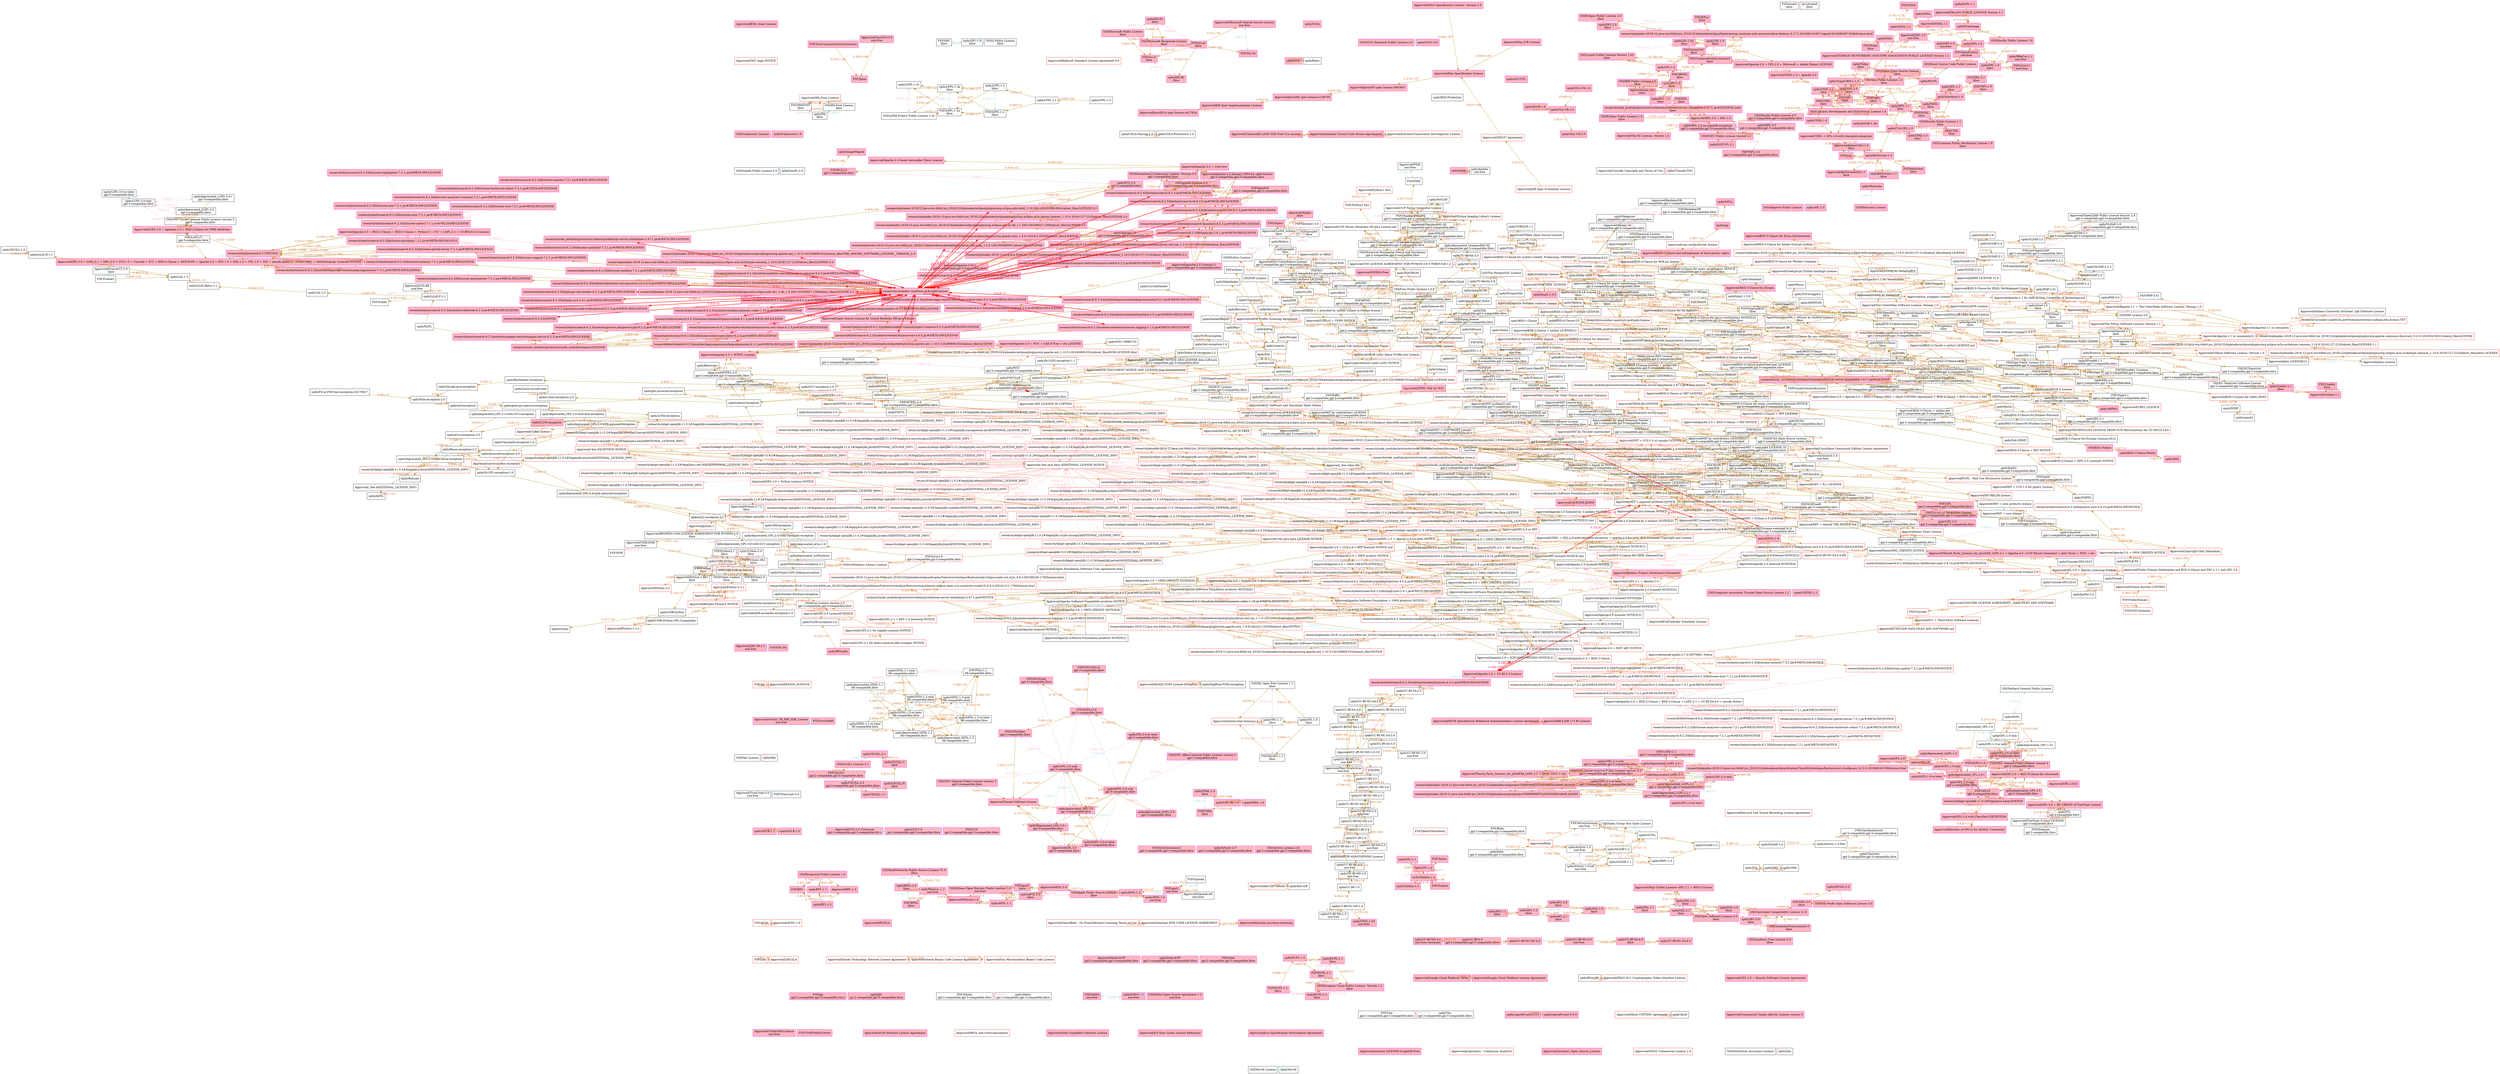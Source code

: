 digraph LicenseGraph {
  newrank = true;
  ratio = "auto" ;
 graph [layout="sfdp", rankdir=LR, overlap=false]
 node [shape=box, width=1];
 edge [style=solid, color=darkgoldenrod, width=1];
{rank=same "spdx/0BSD" "spdx/ADSL" "spdx/AFL-1.1" "spdx/AFL-3.0" "FSF/AcademicFreeLicense3.0" "OSI/Academic Free License 3.0" "Approved/GPL-2.0(2)" "spdx/AGPL-3.0-only" "spdx/deprecated_AGPL-3.0" "spdx/AGPL-3.0-or-later" "OSI/GNU Affero General Public License version 3" "spdx/Aladdin" "spdx/AML" "Approved/Apache-2.0 + OWN CREDITS NOTICE" "spdx/Apache-1.1" "spdx/Apache-2.0" "spdx/APSL-1.0" "spdx/Barr" "spdx/Beerware" "Approved/WTFPL-1.0" "spdx/Motosoto" "spdx/BSD-1-Clause" "spdx/Linux-OpenIB" "research/node_modules/protractor/node_modules/glob/LICENSE" "Approved/BSD-3-Clause + auther.md" "spdx/Xerox" "Approved/Apache-2.0 + BSD-3-Clause + MIT NOTICE" "Approved/MIT + copyright LICENSE (4)" "spdx/CC-BY-NC-3.0" "spdx/CC-BY-ND-4.0" "spdx/CC-BY-ND-1.0" "spdx/CDDL-1.0" "OSI/Common Development and Distribution License 1.0" "OSI/Mozilla Public License 2.0" "spdx/Nokia" "spdx/SugarCRM-1.1.3" "OSI/Nokia Open Source License" "spdx/CDLA-Permissive-1.0" "OSI/CeCILL License 2.1" "spdx/IBM-pibs" "OSI/CNRI Python license" "spdx/copyleft-next-0.3.0" "spdx/Crossword" "spdx/Zed" "spdx/HaskellReport" "spdx/curl" "spdx/MIT-0" "spdx/X11" "spdx/deprecated_GFDL-1.1" "spdx/GFDL-1.1-only" "spdx/GFDL-1.1-or-later" "spdx/NGPL" "OSI/GNU General Public License version 3" "spdx/deprecated_LGPL-2.0+" "spdx/deprecated_LGPL-2.0" "spdx/deprecated_LGPL-3.0+" "OSI/GNU Lesser General Public License version 3" "FSF/LGPLv3" "spdx/deprecated_LGPL-3.0" "spdx/DigiRule-FOSS-exception" "spdx/Rdisc" "spdx/Dotseqn" "spdx/mpich2" "Approved/-SEE LICENSE IN COPYING" "Approved/GPL-3.0 + Python License NOTICE" "research/node_modules/protractor/selenium/selenium-server-standalone-2.47.1.jar#/META-INF/LICENSE" "Approved/GPL-2.0 Licenced NOTICE" "spdx/EPL-1.0" "OSI/Eclipse Public License 1.0" "research/node_modules/protractor/selenium/selenium-server-standalone-2.47.1.jar#/LICENSE-junit" "Approved/epl-v10" "FSF/EPL" "spdx/ErlPL-1.1" "Approved/ERLANG PUBLIC LICENSE Version 1.1" "FSF/EUPL-1.2" "spdx/PS-or-PDF-font-exception-20170817" "spdx/FTL" "Approved/FreeType Project LICENSE" "FSF/freetype" "spdx/Glulxe" "spdx/gSOAP-1.3b" "spdx/Info-ZIP" "spdx/IPA" "OSI/IPA Font License" "FSF/Expat" "FSF/FreeArt" "Approved/Free-Art-L-1.3" "spdx/LGPLLR" "spdx/NLPL" "spdx/NCSA" "spdx/Linux-syscall-note" "spdx/LPPL-1.0" "spdx/MPL-2.0-no-copyleft-exception" "spdx/MPL-2.0" "spdx/MS-PL" "FSF/ms-pl" "OSI/Microsoft Public License" "OSI/NTP License" "FSF/SystemC-3.0" "Approved/Apache-2.0(1)" "spdx/PDDL-1.0" "spdx/OFL-1.0" "spdx/OGL-UK-1.0" "spdx/OLDAP-2.0" "spdx/OLDAP-2.6" "spdx/OML" "spdx/Qhull" "spdx/RPL-1.5" "OSI/Reciprocal Public License 1.5" "Approved/PKCS #11 Cryptographic Token Interface License" "spdx/Ruby" "FSF/Ruby" "spdx/SAX-PD" "spdx/SGI-B-1.0" "spdx/SISSL-1.2" "FSF/Nokia" "spdx/TCP-wrappers" "Approved/W3C Software and Document Short Notice" "research/elasticsearch-6.2.3/modules/lang-mustache/lang-mustache-6.2.3.jar#/META-INF/LICENSE" "research/elasticsearch-6.2.3/modules/reindex/httpclient-4.5.2.jar#/META-INF/LICENSE" "research/elasticsearch-6.2.3/modules/reindex/commons-logging-1.1.3.jar#/META-INF/LICENSE" "spdx/Zimbra-1.4" "OSI/Apache License 2.0" "FSF/apache2" "Approved/Apache-2.0 January 2004 for cglib-license" "Approved/Apache-2.0 License(1)" "Approved/MIT License(2).md" "Approved/ACDL-1.0" "FSF/Squeak" "Approved/Squeak-old" "Approved/LaTeX_ecfonts" "Approved/DESIGN_SCIENCE" "FSF/PublicDomain" "Approved/SunCSLv2.8" "FSF/SunCommunitySourceLicense" "Approved/LHA-SLA" "FSF/OpenPublicationL" "Approved/MIT + CC0-1.0 for jquery License" "Approved/-See java base LICENSE NOTICE" "research/Adapt-openJdk-11.0.2#/legal/java.datatransfer/ADDITIONAL_LICENSE_INFO" "research/Adapt-openJdk-11.0.2#/legal/java.instrument/ADDITIONAL_LICENSE_INFO" "research/Adapt-openJdk-11.0.2#/legal/java.logging/ADDITIONAL_LICENSE_INFO" "Approved/ACM Software License Agreement" "research/node_modules/protractor/selenium/selenium-server-standalone-2.47.1.jar#/NOTICE" "Approved/MIT licensed NOTICE.xml" "Approved/Apache-2.0 licensed NOTICE(11)" "Approved/mecab-ipadic-2.7.0-20070801 Notice" "research/cucumber-sandwich.jar#/cglib-license" "Approved/Apache-2.0 licensed NOTICE(4)" "Approved/Apache-2.0 licensed NOTICE(5)" "Approved/Apache-2.0 licensed NOTICE(6)" "Approved/Sonatype END USER LICENSE AGREEMENT" "Approved/ExtremeTransactions Development License" "Approved/UnboundID LDAP SDK Free Use License" "Approved/BEA JSR 173 RI License" "Approved/BSD-3-Clause for LXML ElementTree" "Approved/BYOL and Oversubscription" "Approved/Commercial Vaadin Add-On License version 3" "Approved/Day JCR License" "Approved/OSGi Specification License, Version 2.0" "Approved/Google Cloud Platform License Agreement" "Approved/MIT licensed NOTICE" "research/elasticsearch-6.2.3/lib/lucene-grouping-7.2.1.jar#/META-INF/LICENSE" "research/elasticsearch-6.2.3/lib/lucene-spatial-7.2.1.jar#/META-INF/LICENSE" "Approved/GPL-3.0 + Sencha Software License Agreement" "Approved/Harvard Law School Recording License Agreement" "Approved/HESSLA" "Approved/Highsoft Standard License Agreement 9.0" "Approved/Intel Simplified Software License" "Approved/Java Specification Participation Agreement" "Approved/JCP Spec Leads License Reference" "Approved/JESS client License" "research/Adapt-openJdk-11.0.2#/legal/java.se/ADDITIONAL_LICENSE_INFO" "Approved/JSR Spec Evaluation License" "Approved/LGPL-2.1 for jboss-common-jdbc-wrapper NOTICE" "research/Adapt-openJdk-11.0.2#/legal/jdk.crypto.ec/ADDITIONAL_LICENSE_INFO" "Approved/OGC legal NOTICE" "Approved/ontotext LICENSE-GraphDB-Free" "research/elasticsearch-6.2.3/modules/aggs-matrix-stats/aggs-matrix-stats-6.2.3.jar#/META-INF/LICENSE" "research/elasticsearch-6.2.3/modules/lang-painless/lang-painless-6.2.3.jar#/META-INF/LICENSE" "Approved/Sun Microsystems Binery Code License" "Approved/Oracle Technology Network License Agreement" "Approved/proprietary - Continuum Analytics" "Approved/SystemC_Open_Source_License" "Approved/WSO2 Commercial License 1.0" "research/node_modules/protractor/node_modules/request/lib/copy.js" }
    subgraph cluster_same_texts_1 { style=dashed;
        color=blue;
        label="spdx/0BSD similarl groups count=3";
   "spdx/0BSD"  [label="spdx/0BSD"];
      "spdx/0BSD" -> "OSI/Free Public License 1.0.0" [constraint=false,dir=both,color=lightpink, fontcolor=lightpink, label="0.742+16"];
   "OSI/Free Public License 1.0.0"  [label="OSI/Free Public License 1.0.0"];
      "spdx/0BSD" -> "OSI/Zero-Clause BSD" [constraint=false,dir=both,color=lightpink, fontcolor=lightpink, label="0.737+16"];
   "OSI/Zero-Clause BSD"  [label="OSI/Zero-Clause BSD"];
    }
   "spdx/389-exception"  [label="spdx/389-exception"];
    subgraph cluster_same_texts_3 { style=dashed;
        color=blue;
        label="spdx/AAL similarl groups count=2";
   "spdx/AAL"  [label="spdx/AAL"];
      "spdx/AAL" -> "OSI/Attribution Assurance License" [constraint=false,dir=both,color=lightpink, fontcolor=lightpink, label="0.933+31"];
   "OSI/Attribution Assurance License"  [label="OSI/Attribution Assurance License"];
    }
   "spdx/Abstyles"  [label="spdx/Abstyles"];
   "spdx/Adobe-2006"  [label="spdx/Adobe-2006"];
   "spdx/Adobe-Glyph"  [label="spdx/Adobe-Glyph"];
   "spdx/ADSL"  [label="spdx/ADSL"];
   "spdx/AFL-1.1"  [label="spdx/AFL-1.1\nlibre",color=magenta, style=filled, fillcolor=lightpink;];
   "spdx/AFL-1.2"  [label="spdx/AFL-1.2\nlibre",color=magenta, style=filled, fillcolor=lightpink;];
    subgraph cluster_same_texts_10 { style=dashed;
        color=magenta; fillcolor=lightpink;
        label="spdx/AFL-2.0 similarl groups count=2";
   "spdx/AFL-2.0"  [label="spdx/AFL-2.0\nlibre",color=magenta, style=filled, fillcolor=lightpink;];
      "spdx/AFL-2.0" -> "spdx/AFL-2.1" [constraint=false,dir=both,color=lightblue, fontcolor=lightblue, label="0.984+1"];
   "spdx/AFL-2.1"  [label="spdx/AFL-2.1\nlibre",color=magenta, style=filled, fillcolor=lightpink;];
    }
    subgraph cluster_same_texts_12 { style=dashed;
        color=magenta; fillcolor=lightpink;
        label="spdx/AFL-3.0 similarl groups count=6";
   "spdx/AFL-3.0"  [label="spdx/AFL-3.0\nlibre",color=magenta, style=filled, fillcolor=lightpink;];
      "spdx/AFL-3.0" -> "spdx/OSL-3.0" [constraint=false,dir=both,color=lightpink, fontcolor=lightpink, label="0.967+0"];
   "spdx/OSL-3.0"  [label="spdx/OSL-3.0\nlibre",color=magenta, style=filled, fillcolor=lightpink;];
      "spdx/AFL-3.0" -> "OSI/Academic Free License 3.0" [constraint=false,dir=both,color=lightpink, fontcolor=lightpink, label="0.965-4"];
   "OSI/Academic Free License 3.0"  [label="OSI/Academic Free License 3.0\nlibre",color=magenta, style=filled, fillcolor=lightpink;];
      "spdx/AFL-3.0" -> "OSI/Open Software License 3.0" [constraint=false,dir=both,color=lightpink, fontcolor=lightpink, label="0.961-4"];
   "OSI/Open Software License 3.0"  [label="OSI/Open Software License 3.0\nlibre",color=magenta, style=filled, fillcolor=lightpink;];
      "spdx/AFL-3.0" -> "FSF/AcademicFreeLicense3.0" [constraint=false,dir=both,color=lightpink, fontcolor=lightpink, label="0.976+0"];
   "FSF/AcademicFreeLicense3.0"  [label="FSF/AcademicFreeLicense3.0\nlibre",color=magenta, style=filled, fillcolor=lightpink;];
      "spdx/AFL-3.0" -> "FSF/OSL-3.0" [constraint=false,dir=both,color=lightpink, fontcolor=lightpink, label="0.875+25"];
   "FSF/OSL-3.0"  [label="FSF/OSL-3.0\nlibre",color=magenta, style=filled, fillcolor=lightpink;];
    }
   "spdx/Afmparse"  [label="spdx/Afmparse"];
    subgraph cluster_same_texts_14 { style=dashed;
        color=magenta; fillcolor=lightpink;
        label="spdx/AGPL-1.0-only similarl groups count=4";
   "spdx/AGPL-1.0-only"  [label="spdx/AGPL-1.0-only",color=magenta, style=filled, fillcolor=lightpink;];
      "spdx/AGPL-1.0-only" -> "spdx/AGPL-1.0-or-later" [constraint=false,dir=both,color=lightblue, fontcolor=lightblue, label="0.991+0"];
   "spdx/AGPL-1.0-or-later"  [label="spdx/AGPL-1.0-or-later",color=magenta, style=filled, fillcolor=lightpink;];
      "spdx/AGPL-1.0-only" -> "spdx/deprecated_AGPL-1.0" [constraint=false,dir=both,color=lightpink, fontcolor=lightpink, label="0.973+0"];
   "spdx/deprecated_AGPL-1.0"  [label="spdx/deprecated_AGPL-1.0",color=magenta, style=filled, fillcolor=lightpink;];
      "spdx/AGPL-1.0-only" -> "FSF/AGPLv1.0" [constraint=false,dir=both,color=lightpink, fontcolor=lightpink, label="0.978+0"];
   "FSF/AGPLv1.0"  [label="FSF/AGPLv1.0",color=magenta, style=filled, fillcolor=lightpink;];
    }
    subgraph cluster_same_texts_16 { style=dashed;
        color=magenta; fillcolor=lightpink;
        label="spdx/AGPL-3.0-only similarl groups count=5";
   "spdx/AGPL-3.0-only"  [label="spdx/AGPL-3.0-only\ngpl-3-compatible,libre",color=magenta, style=filled, fillcolor=lightpink;];
      "spdx/AGPL-3.0-only" -> "spdx/AGPL-3.0-or-later" [constraint=false,dir=both,color=lightblue, fontcolor=lightblue, label="0.986+0"];
   "spdx/AGPL-3.0-or-later"  [label="spdx/AGPL-3.0-or-later\ngpl-3-compatible,libre",color=magenta, style=filled, fillcolor=lightpink;];
      "spdx/AGPL-3.0-only" -> "spdx/deprecated_AGPL-3.0" [constraint=false,dir=both,color=lightpink, fontcolor=lightpink, label="0.980+0"];
   "spdx/deprecated_AGPL-3.0"  [label="spdx/deprecated_AGPL-3.0\ngpl-3-compatible,libre",color=magenta, style=filled, fillcolor=lightpink;];
      "spdx/AGPL-3.0-only" -> "OSI/GNU Affero General Public License version 3" [constraint=false,dir=both,color=lightpink, fontcolor=lightpink, label="0.976-6"];
   "OSI/GNU Affero General Public License version 3"  [label="OSI/GNU Affero General Public License version 3\ngpl-3-compatible,libre",color=magenta, style=filled, fillcolor=lightpink;];
      "spdx/AGPL-3.0-only" -> "FSF/AGPLv3.0" [constraint=false,dir=both,color=lightpink, fontcolor=lightpink, label="0.936+59"];
   "FSF/AGPLv3.0"  [label="FSF/AGPLv3.0\ngpl-3-compatible,libre",color=magenta, style=filled, fillcolor=lightpink;];
    }
   "spdx/Aladdin"  [label="spdx/Aladdin\nnon-free"];
   "spdx/AMDPLPA"  [label="spdx/AMDPLPA"];
   "spdx/AML"  [label="spdx/AML",color=magenta, style=filled, fillcolor=lightpink;];
   "spdx/AMPAS"  [label="spdx/AMPAS",color=magenta, style=filled, fillcolor=lightpink;];
   "spdx/ANTLR-PD"  [label="spdx/ANTLR-PD"];
    subgraph cluster_same_texts_23 { style=dashed;
        color=blue;
        label="spdx/Apache-1.0 similarl groups count=3";
   "spdx/Apache-1.0"  [label="spdx/Apache-1.0\nlibre"];
      "spdx/Apache-1.0" -> "FSF/apache1" [constraint=false,dir=both,color=lightpink, fontcolor=lightpink, label="0.922+2"];
   "FSF/apache1"  [label="FSF/apache1\nlibre"];
      "spdx/Apache-1.0" -> "Approved/Apache-1.0" [constraint=false,dir=both,color=lightpink, fontcolor=lightpink, label="0.919+2"];
   "Approved/Apache-1.0"  [label="Approved/Apache-1.0\nlibre"];
    }
    subgraph cluster_same_texts_24 { style=dashed;
        color=blue;
        label="spdx/Apache-1.1 similarl groups count=3";
   "spdx/Apache-1.1"  [label="spdx/Apache-1.1\nlibre"];
      "spdx/Apache-1.1" -> "FSF/apache1.1" [constraint=false,dir=both,color=lightpink, fontcolor=lightpink, label="0.911-6"];
   "FSF/apache1.1"  [label="FSF/apache1.1\nlibre"];
      "spdx/Apache-1.1" -> "Approved/Apache-1.1" [constraint=false,dir=both,color=lightpink, fontcolor=lightpink, label="0.920-6"];
   "Approved/Apache-1.1"  [label="Approved/Apache-1.1\nlibre"];
    }
    subgraph cluster_same_texts_25 { style=dashed;
        color=magenta; fillcolor=lightpink;
        label="spdx/Apache-2.0 similarl groups count=6";
   "spdx/Apache-2.0"  [label="spdx/Apache-2.0\ngpl-2-compatible,gpl-3-compatible,libre",color=magenta, style=filled, fillcolor=lightpink;];
      "spdx/Apache-2.0" -> "OSI/Apache License 2.0" [constraint=false,dir=both,color=lightpink, fontcolor=lightpink, label="0.896+0"];
   "OSI/Apache License 2.0"  [label="OSI/Apache License 2.0\ngpl-2-compatible,gpl-3-compatible,libre",color=magenta, style=filled, fillcolor=lightpink;];
      "spdx/Apache-2.0" -> "FSF/apache2" [constraint=false,dir=both,color=lightpink, fontcolor=lightpink, label="0.917+0"];
   "FSF/apache2"  [label="FSF/apache2\ngpl-2-compatible,gpl-3-compatible,libre",color=magenta, style=filled, fillcolor=lightpink;];
      "spdx/Apache-2.0" -> "Approved/Apache-2.0 January 2004 for cglib-license" [constraint=false,dir=both,color=lightpink, fontcolor=lightpink, label="0.912+0"];
   "Approved/Apache-2.0 January 2004 for cglib-license"  [label="Approved/Apache-2.0 January 2004 for cglib-license\ngpl-2-compatible,gpl-3-compatible,libre",color=magenta, style=filled, fillcolor=lightpink;];
      "spdx/Apache-2.0" -> "Approved/Apache-2.0 License(1)" [constraint=false,dir=both,color=lightpink, fontcolor=lightpink, label="0.919+0"];
   "Approved/Apache-2.0 License(1)"  [label="Approved/Apache-2.0 License(1)\ngpl-2-compatible,gpl-3-compatible,libre",color=magenta, style=filled, fillcolor=lightpink;];
      "spdx/Apache-2.0" -> "Approved/Apache-2.0(1)" [constraint=false,dir=both,color=lightpink, fontcolor=lightpink, label="0.856-86"];
   "Approved/Apache-2.0(1)"  [label="Approved/Apache-2.0(1)\ngpl-2-compatible,gpl-3-compatible,libre",color=magenta, style=filled, fillcolor=lightpink;];
    }
   "spdx/APAFML"  [label="spdx/APAFML"];
    subgraph cluster_same_texts_27 { style=dashed;
        color=magenta; fillcolor=lightpink;
        label="spdx/APL-1.0 similarl groups count=2";
   "spdx/APL-1.0"  [label="spdx/APL-1.0",color=magenta, style=filled, fillcolor=lightpink;];
      "spdx/APL-1.0" -> "OSI/Adaptive Public License" [constraint=false,dir=both,color=lightblue, fontcolor=lightblue, label="0.989-3"];
   "OSI/Adaptive Public License"  [label="OSI/Adaptive Public License",color=magenta, style=filled, fillcolor=lightpink;];
    }
    subgraph cluster_same_texts_28 { style=dashed;
        color=magenta; fillcolor=lightpink;
        label="spdx/APSL-1.0 similarl groups count=2";
   "spdx/APSL-1.0"  [label="spdx/APSL-1.0\nnon-free",color=magenta, style=filled, fillcolor=lightpink;];
      "spdx/APSL-1.0" -> "FSF/apsl1" [constraint=false,dir=both,color=lightblue, fontcolor=lightblue, label="0.981-7"];
   "FSF/apsl1"  [label="FSF/apsl1\nnon-free",color=magenta, style=filled, fillcolor=lightpink;];
    }
   "spdx/APSL-1.1"  [label="spdx/APSL-1.1",color=magenta, style=filled, fillcolor=lightpink;];
   "spdx/APSL-1.2"  [label="spdx/APSL-1.2",color=magenta, style=filled, fillcolor=lightpink;];
    subgraph cluster_same_texts_31 { style=dashed;
        color=magenta; fillcolor=lightpink;
        label="spdx/APSL-2.0 similarl groups count=3";
   "spdx/APSL-2.0"  [label="spdx/APSL-2.0\nlibre",color=magenta, style=filled, fillcolor=lightpink;];
      "spdx/APSL-2.0" -> "OSI/Apple Public Source License" [constraint=false,dir=both,color=lightpink, fontcolor=lightpink, label="0.961-18"];
   "OSI/Apple Public Source License"  [label="OSI/Apple Public Source License\nlibre",color=magenta, style=filled, fillcolor=lightpink;];
      "spdx/APSL-2.0" -> "FSF/apsl2" [constraint=false,dir=both,color=lightblue, fontcolor=lightblue, label="0.982+0"];
   "FSF/apsl2"  [label="FSF/apsl2\nlibre",color=magenta, style=filled, fillcolor=lightpink;];
    }
    subgraph cluster_same_texts_32 { style=dashed;
        color=blue;
        label="spdx/Artistic-1.0 similarl groups count=3";
   "spdx/Artistic-1.0"  [label="spdx/Artistic-1.0\nnon-free"];
      "spdx/Artistic-1.0" -> "spdx/Artistic-1.0-cl8" [constraint=false,dir=both,color=lightpink, fontcolor=lightpink, label="0.971+23"];
   "spdx/Artistic-1.0-cl8"  [label="spdx/Artistic-1.0-cl8\nnon-free"];
      "spdx/Artistic-1.0" -> "FSF/ArtisticLicense" [constraint=false,dir=both,color=lightpink, fontcolor=lightpink, label="0.969-1"];
   "FSF/ArtisticLicense"  [label="FSF/ArtisticLicense\nnon-free"];
    }
   "spdx/Artistic-1.0-Perl"  [label="spdx/Artistic-1.0-Perl"];
    subgraph cluster_same_texts_35 { style=dashed;
        color=magenta; fillcolor=lightpink;
        label="spdx/Artistic-2.0 similarl groups count=3";
   "spdx/Artistic-2.0"  [label="spdx/Artistic-2.0\ngpl-2-compatible,gpl-3-compatible,libre",color=magenta, style=filled, fillcolor=lightpink;];
      "spdx/Artistic-2.0" -> "OSI/Artistic License 2.0" [constraint=false,dir=both,color=lightpink, fontcolor=lightpink, label="0.968-2"];
   "OSI/Artistic License 2.0"  [label="OSI/Artistic License 2.0\ngpl-2-compatible,gpl-3-compatible,libre",color=magenta, style=filled, fillcolor=lightpink;];
      "spdx/Artistic-2.0" -> "FSF/ArtisticLicense2" [constraint=false,dir=both,color=lightpink, fontcolor=lightpink, label="0.963+10"];
   "FSF/ArtisticLicense2"  [label="FSF/ArtisticLicense2\ngpl-2-compatible,gpl-3-compatible,libre",color=magenta, style=filled, fillcolor=lightpink;];
    }
   "spdx/Autoconf-exception-2.0"  [label="spdx/Autoconf-exception-2.0"];
   "spdx/Autoconf-exception-3.0"  [label="spdx/Autoconf-exception-3.0"];
   "spdx/Bahyph"  [label="spdx/Bahyph"];
   "spdx/Barr"  [label="spdx/Barr"];
   "spdx/Beerware"  [label="spdx/Beerware"];
    subgraph cluster_same_texts_41 { style=dashed;
        color=blue;
        label="spdx/Bison-exception-2.2 similarl groups count=2";
   "spdx/Bison-exception-2.2"  [label="spdx/Bison-exception-2.2"];
      "spdx/Bison-exception-2.2" -> "spdx/deprecated_GPL-2.0-with-bison-exception" [constraint=false,dir=both,color=lightblue, fontcolor=lightblue, label="0.981+0"];
   "spdx/deprecated_GPL-2.0-with-bison-exception"  [label="spdx/deprecated_GPL-2.0-with-bison-exception"];
    }
   "spdx/BitTorrent-1.0"  [label="spdx/BitTorrent-1.0",color=magenta, style=filled, fillcolor=lightpink;];
    subgraph cluster_same_texts_43 { style=dashed;
        color=magenta; fillcolor=lightpink;
        label="spdx/BitTorrent-1.1 similarl groups count=3";
   "spdx/BitTorrent-1.1"  [label="spdx/BitTorrent-1.1\nlibre",color=magenta, style=filled, fillcolor=lightpink;];
      "spdx/BitTorrent-1.1" -> "FSF/bittorrent" [constraint=false,dir=both,color=lightblue, fontcolor=lightblue, label="0.987+0"];
   "FSF/bittorrent"  [label="FSF/bittorrent\nlibre",color=magenta, style=filled, fillcolor=lightpink;];
      "spdx/BitTorrent-1.1" -> "Approved/BitTorrentOSL1.1" [constraint=false,dir=both,color=lightblue, fontcolor=lightblue, label="0.985+0"];
   "Approved/BitTorrentOSL1.1"  [label="Approved/BitTorrentOSL1.1\nlibre",color=magenta, style=filled, fillcolor=lightpink;];
    }
   "spdx/Bootloader-exception"  [label="spdx/Bootloader-exception"];
   "spdx/Borceux"  [label="spdx/Borceux"];
   "spdx/BSD-1-Clause"  [label="spdx/BSD-1-Clause"];
    subgraph cluster_same_texts_47 { style=dashed;
        color=blue;
        label="spdx/BSD-2-Clause-FreeBSD similarl groups count=3";
   "spdx/BSD-2-Clause-FreeBSD"  [label="spdx/BSD-2-Clause-FreeBSD\nfdl-compatible,gpl-2-compatible,gpl-3-compatible,libre"];
      "spdx/BSD-2-Clause-FreeBSD" -> "FSF/FreeBSD" [constraint=false,dir=both,color=lightpink, fontcolor=lightpink, label="0.912+0"];
   "FSF/FreeBSD"  [label="FSF/FreeBSD\nfdl-compatible,gpl-2-compatible,gpl-3-compatible,libre"];
      "spdx/BSD-2-Clause-FreeBSD" -> "Approved/FreeBSDDL" [constraint=false,dir=both,color=lightpink, fontcolor=lightpink, label="0.896+0"];
   "Approved/FreeBSDDL"  [label="Approved/FreeBSDDL\nfdl-compatible,gpl-2-compatible,gpl-3-compatible,libre"];
    }
   "spdx/BSD-2-Clause-NetBSD"  [label="spdx/BSD-2-Clause-NetBSD"];
   "spdx/BSD-2-Clause-Patent"  [label="spdx/BSD-2-Clause-Patent",color=magenta, style=filled, fillcolor=lightpink;];
    subgraph cluster_same_texts_50 { style=dashed;
        color=blue;
        label="spdx/BSD-2-Clause similarl groups count=5";
   "spdx/BSD-2-Clause"  [label="spdx/BSD-2-Clause"];
      "spdx/BSD-2-Clause" -> "OSI/2-clause BSD License" [constraint=false,dir=both,color=lightpink, fontcolor=lightpink, label="0.870-2"];
   "OSI/2-clause BSD License"  [label="OSI/2-clause BSD License"];
      "spdx/BSD-2-Clause" -> "Approved/BSD-2-Clause + author LICENSE" [constraint=false,dir=both,color=lightpink, fontcolor=lightpink, label="0.875+0"];
   "Approved/BSD-2-Clause + author LICENSE"  [label="Approved/BSD-2-Clause + author LICENSE"];
      "spdx/BSD-2-Clause" -> "Approved/BSD-2-Clause + author LICENSE(2)" [constraint=false,dir=both,color=lightpink, fontcolor=lightpink, label="0.808+3"];
   "Approved/BSD-2-Clause + author LICENSE(2)"  [label="Approved/BSD-2-Clause + author LICENSE(2)"];
      "spdx/BSD-2-Clause" -> "Approved/BSD-2-Clause + author LICENSE(3)" [constraint=false,dir=both,color=lightpink, fontcolor=lightpink, label="0.808+3"];
   "Approved/BSD-2-Clause + author LICENSE(3)"  [label="Approved/BSD-2-Clause + author LICENSE(3)"];
    }
   "spdx/BSD-3-Clause-Attribution"  [label="spdx/BSD-3-Clause-Attribution"];
    subgraph cluster_same_texts_52 { style=dashed;
        color=blue;
        label="spdx/BSD-3-Clause-Clear similarl groups count=2";
   "spdx/BSD-3-Clause-Clear"  [label="spdx/BSD-3-Clause-Clear\ngpl-2-compatible,gpl-3-compatible,libre"];
      "spdx/BSD-3-Clause-Clear" -> "FSF/clearbsd" [constraint=false,dir=both,color=lightpink, fontcolor=lightpink, label="0.824-4"];
   "FSF/clearbsd"  [label="FSF/clearbsd\ngpl-2-compatible,gpl-3-compatible,libre"];
    }
   "spdx/BSD-3-Clause-LBNL"  [label="spdx/BSD-3-Clause-LBNL"];
   "spdx/BSD-3-Clause-No-Nuclear-License-2014"  [label="spdx/BSD-3-Clause-No-Nuclear-License-2014"];
    subgraph cluster_same_texts_55 { style=dashed;
        color=blue;
        label="spdx/BSD-3-Clause-No-Nuclear-License similarl groups count=2";
   "spdx/BSD-3-Clause-No-Nuclear-License"  [label="spdx/BSD-3-Clause-No-Nuclear-License"];
      "spdx/BSD-3-Clause-No-Nuclear-License" -> "spdx/BSD-3-Clause-No-Nuclear-Warranty" [constraint=false,dir=both,color=lightblue, fontcolor=lightblue, label="0.994-1"];
   "spdx/BSD-3-Clause-No-Nuclear-Warranty"  [label="spdx/BSD-3-Clause-No-Nuclear-Warranty"];
    }
    subgraph cluster_same_texts_57 { style=dashed;
        color=blue;
        label="spdx/BSD-3-Clause similarl groups count=13";
   "spdx/BSD-3-Clause"  [label="spdx/BSD-3-Clause\ngpl-2-compatible,gpl-3-compatible,libre"];
      "spdx/BSD-3-Clause" -> "OSI/3-clause BSD License" [constraint=false,dir=both,color=lightpink, fontcolor=lightpink, label="0.892-2"];
   "OSI/3-clause BSD License"  [label="OSI/3-clause BSD License\ngpl-2-compatible,gpl-3-compatible,libre"];
      "spdx/BSD-3-Clause" -> "FSF/ModifiedBSD" [constraint=false,dir=both,color=lightpink, fontcolor=lightpink, label="0.813-10"];
   "FSF/ModifiedBSD"  [label="FSF/ModifiedBSD\ngpl-2-compatible,gpl-3-compatible,libre"];
      "spdx/BSD-3-Clause" -> "Approved/BSD-3-Clause (continued-line) LICENSE" [constraint=false,dir=both,color=lightpink, fontcolor=lightpink, label="0.878+0"];
   "Approved/BSD-3-Clause (continued-line) LICENSE"  [label="Approved/BSD-3-Clause (continued-line) LICENSE\ngpl-2-compatible,gpl-3-compatible,libre"];
      "spdx/BSD-3-Clause" -> "Approved/BSD-3-Clause (continued-line) LICENSE(2)" [constraint=false,dir=both,color=lightpink, fontcolor=lightpink, label="0.869+4"];
   "Approved/BSD-3-Clause (continued-line) LICENSE(2)"  [label="Approved/BSD-3-Clause (continued-line) LICENSE(2)\ngpl-2-compatible,gpl-3-compatible,libre"];
      "spdx/BSD-3-Clause" -> "Approved/BSD-3-Clause (continued-line) LICENSE(3)" [constraint=false,dir=both,color=lightpink, fontcolor=lightpink, label="0.873+4"];
   "Approved/BSD-3-Clause (continued-line) LICENSE(3)"  [label="Approved/BSD-3-Clause (continued-line) LICENSE(3)\ngpl-2-compatible,gpl-3-compatible,libre"];
      "spdx/BSD-3-Clause" -> "Approved/BSD-3-Clause (noSeq) + auther.md" [constraint=false,dir=both,color=lightpink, fontcolor=lightpink, label="0.907-2"];
   "Approved/BSD-3-Clause (noSeq) + auther.md"  [label="Approved/BSD-3-Clause (noSeq) + auther.md\ngpl-2-compatible,gpl-3-compatible,libre"];
      "spdx/BSD-3-Clause" -> "Approved/BSD-3-Clause + auther.md" [constraint=false,dir=both,color=lightpink, fontcolor=lightpink, label="0.895+1"];
   "Approved/BSD-3-Clause + auther.md"  [label="Approved/BSD-3-Clause + auther.md\ngpl-2-compatible,gpl-3-compatible,libre"];
      "spdx/BSD-3-Clause" -> "Approved/BSD-3-Clause for many contributors NOTICE" [constraint=false,dir=both,color=lightpink, fontcolor=lightpink, label="0.801+11"];
   "Approved/BSD-3-Clause for many contributors NOTICE"  [label="Approved/BSD-3-Clause for many contributors NOTICE\ngpl-2-compatible,gpl-3-compatible,libre"];
      "spdx/BSD-3-Clause" -> "Approved/BSD-3-Clause for many contributors NOTICE(2)" [constraint=false,dir=both,color=lightpink, fontcolor=lightpink, label="0.812+10"];
   "Approved/BSD-3-Clause for many contributors NOTICE(2)"  [label="Approved/BSD-3-Clause for many contributors NOTICE(2)\ngpl-2-compatible,gpl-3-compatible,libre"];
      "spdx/BSD-3-Clause" -> "Approved/BSD-3-Clause for many contributors NOTICE(3)" [constraint=false,dir=both,color=lightpink, fontcolor=lightpink, label="0.800+11"];
   "Approved/BSD-3-Clause for many contributors NOTICE(3)"  [label="Approved/BSD-3-Clause for many contributors NOTICE(3)\ngpl-2-compatible,gpl-3-compatible,libre"];
      "spdx/BSD-3-Clause" -> "Approved/BSD-3-Clause for many contributors postmile NOTICE" [constraint=false,dir=both,color=lightpink, fontcolor=lightpink, label="0.701+25"];
   "Approved/BSD-3-Clause for many contributors postmile NOTICE"  [label="Approved/BSD-3-Clause for many contributors postmile NOTICE\ngpl-2-compatible,gpl-3-compatible,libre"];
      "spdx/BSD-3-Clause" -> "research/cucumber-sandwich.jar#/hamcrest-license" [constraint=false,dir=both,color=lightpink, fontcolor=lightpink, label="0.851+4"];
   "research/cucumber-sandwich.jar#/hamcrest-license"  [label="research/cucumber-sandwich.jar#/hamcrest-license\ngpl-2-compatible,gpl-3-compatible,libre",color=red];
    }
   "spdx/BSD-4-Clause-UC"  [label="spdx/BSD-4-Clause-UC"];
    subgraph cluster_same_texts_59 { style=dashed;
        color=blue;
        label="spdx/BSD-4-Clause similarl groups count=4";
   "spdx/BSD-4-Clause"  [label="spdx/BSD-4-Clause\nlibre"];
      "spdx/BSD-4-Clause" -> "FSF/OriginalBSD" [constraint=false,dir=both,color=lightpink, fontcolor=lightpink, label="0.772+35"];
   "FSF/OriginalBSD"  [label="FSF/OriginalBSD\nlibre"];
      "spdx/BSD-4-Clause" -> "Approved/OriginalBSD" [constraint=false,dir=both,color=lightpink, fontcolor=lightpink, label="0.767+35"];
   "Approved/OriginalBSD"  [label="Approved/OriginalBSD\nlibre"];
      "spdx/BSD-4-Clause" -> "Approved/UCB-LB license" [constraint=false,dir=both,color=lightpink, fontcolor=lightpink, label="0.773+35"];
   "Approved/UCB-LB license"  [label="Approved/UCB-LB license\nlibre"];
    }
   "spdx/BSD-Protection"  [label="spdx/BSD-Protection"];
   "spdx/BSD-Source-Code"  [label="spdx/BSD-Source-Code"];
    subgraph cluster_same_texts_62 { style=dashed;
        color=blue;
        label="spdx/BSL-1.0 similarl groups count=3";
   "spdx/BSL-1.0"  [label="spdx/BSL-1.0\ngpl-2-compatible,gpl-3-compatible,libre"];
      "spdx/BSL-1.0" -> "OSI/Boost Software License" [constraint=false,dir=both,color=lightpink, fontcolor=lightpink, label="0.937-5"];
   "OSI/Boost Software License"  [label="OSI/Boost Software License\ngpl-2-compatible,gpl-3-compatible,libre"];
      "spdx/BSL-1.0" -> "FSF/boost" [constraint=false,dir=both,color=lightpink, fontcolor=lightpink, label="0.938+0"];
   "FSF/boost"  [label="FSF/boost\ngpl-2-compatible,gpl-3-compatible,libre"];
    }
   "spdx/bzip2-1.0.5"  [label="spdx/bzip2-1.0.5",color=magenta, style=filled, fillcolor=lightpink;];
   "spdx/bzip2-1.0.6"  [label="spdx/bzip2-1.0.6"];
   "spdx/Caldera"  [label="spdx/Caldera"];
    subgraph cluster_same_texts_66 { style=dashed;
        color=magenta; fillcolor=lightpink;
        label="spdx/CATOSL-1.1 similarl groups count=2";
   "spdx/CATOSL-1.1"  [label="spdx/CATOSL-1.1",color=magenta, style=filled, fillcolor=lightpink;];
      "spdx/CATOSL-1.1" -> "OSI/Computer Associates Trusted Open Source License 1.1" [constraint=false,dir=both,color=lightblue, fontcolor=lightblue, label="0.982-5"];
   "OSI/Computer Associates Trusted Open Source License 1.1"  [label="OSI/Computer Associates Trusted Open Source License 1.1",color=magenta, style=filled, fillcolor=lightpink;];
    }
   "spdx/CC-BY-1.0"  [label="spdx/CC-BY-1.0"];
   "spdx/CC-BY-2.0"  [label="spdx/CC-BY-2.0"];
    subgraph cluster_same_texts_69 { style=dashed;
        color=blue;
        label="spdx/CC-BY-2.5 similarl groups count=2";
   "spdx/CC-BY-2.5"  [label="spdx/CC-BY-2.5"];
      "spdx/CC-BY-2.5" -> "Approved/JCIP-ANNOTATIONS License" [constraint=false,dir=both,color=lightpink, fontcolor=lightpink, label="0.855-82"];
   "Approved/JCIP-ANNOTATIONS License"  [label="Approved/JCIP-ANNOTATIONS License"];
    }
   "spdx/CC-BY-3.0"  [label="spdx/CC-BY-3.0"];
   "spdx/CC-BY-4.0"  [label="spdx/CC-BY-4.0\ngpl-2-compatible,gpl-3-compatible,libre",color=magenta, style=filled, fillcolor=lightpink;];
   "spdx/CC-BY-NC-1.0"  [label="spdx/CC-BY-NC-1.0\nnon-free"];
   "spdx/CC-BY-NC-2.0"  [label="spdx/CC-BY-NC-2.0\nnon-free"];
   "spdx/CC-BY-NC-2.5"  [label="spdx/CC-BY-NC-2.5\nnon-free"];
   "spdx/CC-BY-NC-3.0"  [label="spdx/CC-BY-NC-3.0\nnon-free"];
   "spdx/CC-BY-NC-4.0"  [label="spdx/CC-BY-NC-4.0\nnon-free",color=magenta, style=filled, fillcolor=lightpink;];
   "spdx/CC-BY-NC-ND-1.0"  [label="spdx/CC-BY-NC-ND-1.0"];
   "spdx/CC-BY-NC-ND-2.0"  [label="spdx/CC-BY-NC-ND-2.0"];
   "spdx/CC-BY-NC-ND-2.5"  [label="spdx/CC-BY-NC-ND-2.5"];
    subgraph cluster_same_texts_80 { style=dashed;
        color=blue;
        label="spdx/CC-BY-NC-ND-3.0 similarl groups count=2";
   "spdx/CC-BY-NC-ND-3.0"  [label="spdx/CC-BY-NC-ND-3.0"];
      "spdx/CC-BY-NC-ND-3.0" -> "Approved/CC-BY-NC-ND-3.0-US" [constraint=false,dir=both,color=lightpink, fontcolor=lightpink, label="0.713-243"];
   "Approved/CC-BY-NC-ND-3.0-US"  [label="Approved/CC-BY-NC-ND-3.0-US"];
    }
   "spdx/CC-BY-NC-ND-4.0"  [label="spdx/CC-BY-NC-ND-4.0",color=magenta, style=filled, fillcolor=lightpink;];
   "spdx/CC-BY-NC-SA-1.0"  [label="spdx/CC-BY-NC-SA-1.0"];
   "spdx/CC-BY-NC-SA-2.0"  [label="spdx/CC-BY-NC-SA-2.0"];
   "spdx/CC-BY-NC-SA-2.5"  [label="spdx/CC-BY-NC-SA-2.5"];
   "spdx/CC-BY-NC-SA-3.0"  [label="spdx/CC-BY-NC-SA-3.0"];
   "spdx/CC-BY-NC-SA-4.0"  [label="spdx/CC-BY-NC-SA-4.0",color=magenta, style=filled, fillcolor=lightpink;];
   "spdx/CC-BY-ND-1.0"  [label="spdx/CC-BY-ND-1.0\nnon-free"];
   "spdx/CC-BY-ND-2.0"  [label="spdx/CC-BY-ND-2.0\nnon-free"];
   "spdx/CC-BY-ND-2.5"  [label="spdx/CC-BY-ND-2.5\nnon-free"];
   "spdx/CC-BY-ND-3.0"  [label="spdx/CC-BY-ND-3.0\nnon-free"];
   "spdx/CC-BY-ND-4.0"  [label="spdx/CC-BY-ND-4.0\nnon-free,viewpoint",color=magenta, style=filled, fillcolor=lightpink;];
   "spdx/CC-BY-SA-1.0"  [label="spdx/CC-BY-SA-1.0"];
   "spdx/CC-BY-SA-2.0"  [label="spdx/CC-BY-SA-2.0"];
   "spdx/CC-BY-SA-2.5"  [label="spdx/CC-BY-SA-2.5"];
    subgraph cluster_same_texts_95 { style=dashed;
        color=blue;
        label="spdx/CC-BY-SA-3.0 similarl groups count=2";
   "spdx/CC-BY-SA-3.0"  [label="spdx/CC-BY-SA-3.0"];
      "spdx/CC-BY-SA-3.0" -> "Approved/CC-BY-SA-3.0-US" [constraint=false,dir=both,color=lightpink, fontcolor=lightpink, label="0.755-247"];
   "Approved/CC-BY-SA-3.0-US"  [label="Approved/CC-BY-SA-3.0-US"];
    }
   "spdx/CC-BY-SA-4.0"  [label="spdx/CC-BY-SA-4.0\nlibre",color=magenta, style=filled, fillcolor=lightpink;];
    subgraph cluster_same_texts_97 { style=dashed;
        color=magenta; fillcolor=lightpink;
        label="spdx/CC0-1.0 similarl groups count=3";
   "spdx/CC0-1.0"  [label="spdx/CC0-1.0\ngpl-2-compatible,gpl-3-compatible,libre",color=magenta, style=filled, fillcolor=lightpink;];
      "spdx/CC0-1.0" -> "FSF/CC0" [constraint=false,dir=both,color=lightblue, fontcolor=lightblue, label="0.982-7"];
   "FSF/CC0"  [label="FSF/CC0\ngpl-2-compatible,gpl-3-compatible,libre",color=magenta, style=filled, fillcolor=lightpink;];
      "spdx/CC0-1.0" -> "Approved/CC0-1.0 Universal" [constraint=false,dir=both,color=lightblue, fontcolor=lightblue, label="0.983-6"];
   "Approved/CC0-1.0 Universal"  [label="Approved/CC0-1.0 Universal\ngpl-2-compatible,gpl-3-compatible,libre",color=magenta, style=filled, fillcolor=lightpink;];
    }
    subgraph cluster_same_texts_98 { style=dashed;
        color=magenta; fillcolor=lightpink;
        label="spdx/CDDL-1.0 similarl groups count=2";
   "spdx/CDDL-1.0"  [label="spdx/CDDL-1.0",color=magenta, style=filled, fillcolor=lightpink;];
      "spdx/CDDL-1.0" -> "OSI/Common Development and Distribution License 1.0" [constraint=false,dir=both,color=lightpink, fontcolor=lightpink, label="0.965+0"];
   "OSI/Common Development and Distribution License 1.0"  [label="OSI/Common Development and Distribution License 1.0",color=magenta, style=filled, fillcolor=lightpink;];
    }
    subgraph cluster_same_texts_99 { style=dashed;
        color=magenta; fillcolor=lightpink;
        label="spdx/CDDL-1.1 similarl groups count=2";
   "spdx/CDDL-1.1"  [label="spdx/CDDL-1.1\nlibre",color=magenta, style=filled, fillcolor=lightpink;];
      "spdx/CDDL-1.1" -> "FSF/CDDL" [constraint=false,dir=both,color=lightpink, fontcolor=lightpink, label="0.927+7"];
   "FSF/CDDL"  [label="FSF/CDDL\nlibre",color=magenta, style=filled, fillcolor=lightpink;];
    }
   "spdx/CDLA-Permissive-1.0"  [label="spdx/CDLA-Permissive-1.0"];
   "spdx/CDLA-Sharing-1.0"  [label="spdx/CDLA-Sharing-1.0"];
   "spdx/CECILL-1.0"  [label="spdx/CECILL-1.0"];
   "spdx/CECILL-1.1"  [label="spdx/CECILL-1.1",color=magenta, style=filled, fillcolor=lightpink;];
    subgraph cluster_same_texts_104 { style=dashed;
        color=magenta; fillcolor=lightpink;
        label="spdx/CECILL-2.0 similarl groups count=2";
   "spdx/CECILL-2.0"  [label="spdx/CECILL-2.0\ngpl-2-compatible,gpl-3-compatible,libre",color=magenta, style=filled, fillcolor=lightpink;];
      "spdx/CECILL-2.0" -> "FSF/CeCILL" [constraint=false,dir=both,color=lightblue, fontcolor=lightblue, label="0.983-2"];
   "FSF/CeCILL"  [label="FSF/CeCILL\ngpl-2-compatible,gpl-3-compatible,libre",color=magenta, style=filled, fillcolor=lightpink;];
    }
    subgraph cluster_same_texts_105 { style=dashed;
        color=magenta; fillcolor=lightpink;
        label="spdx/CECILL-2.1 similarl groups count=2";
   "spdx/CECILL-2.1"  [label="spdx/CECILL-2.1",color=magenta, style=filled, fillcolor=lightpink;];
      "spdx/CECILL-2.1" -> "OSI/CeCILL License 2.1" [constraint=false,dir=both,color=lightblue, fontcolor=lightblue, label="0.980-77"];
   "OSI/CeCILL License 2.1"  [label="OSI/CeCILL License 2.1",color=magenta, style=filled, fillcolor=lightpink;];
    }
   "spdx/CECILL-B"  [label="spdx/CECILL-B\nlibre",color=magenta, style=filled, fillcolor=lightpink;];
   "spdx/CECILL-C"  [label="spdx/CECILL-C\nlibre",color=magenta, style=filled, fillcolor=lightpink;];
    subgraph cluster_same_texts_108 { style=dashed;
        color=blue;
        label="spdx/ClArtistic similarl groups count=2";
   "spdx/ClArtistic"  [label="spdx/ClArtistic\ngpl-2-compatible,gpl-3-compatible,libre"];
      "spdx/ClArtistic" -> "FSF/ClarifiedArtistic" [constraint=false,dir=both,color=lightpink, fontcolor=lightpink, label="0.939+3"];
   "FSF/ClarifiedArtistic"  [label="FSF/ClarifiedArtistic\ngpl-2-compatible,gpl-3-compatible,libre"];
    }
   "spdx/Classpath-exception-2.0"  [label="spdx/Classpath-exception-2.0"];
   "spdx/CLISP-exception-2.0"  [label="spdx/CLISP-exception-2.0"];
   "spdx/CNRI-Jython"  [label="spdx/CNRI-Jython"];
   "spdx/CNRI-Python-GPL-Compatible"  [label="spdx/CNRI-Python-GPL-Compatible"];
    subgraph cluster_same_texts_113 { style=dashed;
        color=blue;
        label="spdx/CNRI-Python similarl groups count=2";
   "spdx/CNRI-Python"  [label="spdx/CNRI-Python"];
      "spdx/CNRI-Python" -> "OSI/CNRI Python license" [constraint=false,dir=both,color=lightpink, fontcolor=lightpink, label="0.975+0"];
   "OSI/CNRI Python license"  [label="OSI/CNRI Python license"];
    }
    subgraph cluster_same_texts_114 { style=dashed;
        color=magenta; fillcolor=lightpink;
        label="spdx/Condor-1.1 similarl groups count=2";
   "spdx/Condor-1.1"  [label="spdx/Condor-1.1\nlibre",color=magenta, style=filled, fillcolor=lightpink;];
      "spdx/Condor-1.1" -> "FSF/Condor" [constraint=false,dir=both,color=lightpink, fontcolor=lightpink, label="0.912+220"];
   "FSF/Condor"  [label="FSF/Condor\nlibre",color=magenta, style=filled, fillcolor=lightpink;];
    }
   "spdx/copyleft-next-0.3.0"  [label="spdx/copyleft-next-0.3.0",color=magenta, style=filled, fillcolor=lightpink;];
   "spdx/copyleft-next-0.3.1"  [label="spdx/copyleft-next-0.3.1",color=magenta, style=filled, fillcolor=lightpink;];
    subgraph cluster_same_texts_117 { style=dashed;
        color=magenta; fillcolor=lightpink;
        label="spdx/CPAL-1.0 similarl groups count=3";
   "spdx/CPAL-1.0"  [label="spdx/CPAL-1.0\nlibre",color=magenta, style=filled, fillcolor=lightpink;];
      "spdx/CPAL-1.0" -> "OSI/Common Public Attribution License 1.0" [constraint=false,dir=both,color=lightpink, fontcolor=lightpink, label="0.929+9"];
   "OSI/Common Public Attribution License 1.0"  [label="OSI/Common Public Attribution License 1.0\nlibre",color=magenta, style=filled, fillcolor=lightpink;];
      "spdx/CPAL-1.0" -> "FSF/CPAL" [constraint=false,dir=both,color=lightpink, fontcolor=lightpink, label="0.914+43"];
   "FSF/CPAL"  [label="FSF/CPAL\nlibre",color=magenta, style=filled, fillcolor=lightpink;];
    }
    subgraph cluster_same_texts_118 { style=dashed;
        color=magenta; fillcolor=lightpink;
        label="spdx/CPL-1.0 similarl groups count=2";
   "spdx/CPL-1.0"  [label="spdx/CPL-1.0\nlibre",color=magenta, style=filled, fillcolor=lightpink;];
      "spdx/CPL-1.0" -> "FSF/CommonPublicLicense10" [constraint=false,dir=both,color=lightpink, fontcolor=lightpink, label="0.950+0"];
   "FSF/CommonPublicLicense10"  [label="FSF/CommonPublicLicense10\nlibre",color=magenta, style=filled, fillcolor=lightpink;];
    }
   "spdx/CPOL-1.02"  [label="spdx/CPOL-1.02\nnon-free",color=magenta, style=filled, fillcolor=lightpink;];
   "spdx/Crossword"  [label="spdx/Crossword"];
   "spdx/CrystalStacker"  [label="spdx/CrystalStacker"];
   "spdx/CUA-OPL-1.0"  [label="spdx/CUA-OPL-1.0",color=magenta, style=filled, fillcolor=lightpink;];
   "spdx/Cube"  [label="spdx/Cube"];
   "spdx/curl"  [label="spdx/curl"];
   "spdx/D-FSL-1.0"  [label="spdx/D-FSL-1.0",color=magenta, style=filled, fillcolor=lightpink;];
    subgraph cluster_same_texts_128 { style=dashed;
        color=blue;
        label="spdx/GFDL-1.1-only similarl groups count=4";
   "spdx/GFDL-1.1-only"  [label="spdx/GFDL-1.1-only\nfdl-compatible,libre"];
      "spdx/GFDL-1.1-only" -> "spdx/GFDL-1.1-or-later" [constraint=false,dir=both,color=lightblue, fontcolor=lightblue, label="0.990+0"];
   "spdx/GFDL-1.1-or-later"  [label="spdx/GFDL-1.1-or-later\nfdl-compatible,libre"];
      "spdx/GFDL-1.1-only" -> "spdx/deprecated_GFDL-1.1" [constraint=false,dir=both,color=lightpink, fontcolor=lightpink, label="0.978+0"];
   "spdx/deprecated_GFDL-1.1"  [label="spdx/deprecated_GFDL-1.1\nfdl-compatible,libre"];
      "spdx/GFDL-1.1-only" -> "FSF/FDLv1.1" [constraint=false,dir=both,color=lightpink, fontcolor=lightpink, label="0.743+411"];
   "FSF/FDLv1.1"  [label="FSF/FDLv1.1\nfdl-compatible,libre"];
    }
    subgraph cluster_same_texts_129 { style=dashed;
        color=blue;
        label="spdx/GFDL-1.2-only similarl groups count=3";
   "spdx/GFDL-1.2-only"  [label="spdx/GFDL-1.2-only\nfdl-compatible,libre"];
      "spdx/GFDL-1.2-only" -> "spdx/GFDL-1.2-or-later" [constraint=false,dir=both,color=lightblue, fontcolor=lightblue, label="0.993+0"];
   "spdx/GFDL-1.2-or-later"  [label="spdx/GFDL-1.2-or-later\nfdl-compatible,libre"];
      "spdx/GFDL-1.2-only" -> "spdx/deprecated_GFDL-1.2" [constraint=false,dir=both,color=lightpink, fontcolor=lightpink, label="0.959+0"];
   "spdx/deprecated_GFDL-1.2"  [label="spdx/deprecated_GFDL-1.2\nfdl-compatible,libre"];
    }
    subgraph cluster_same_texts_130 { style=dashed;
        color=blue;
        label="spdx/GFDL-1.3-only similarl groups count=3";
   "spdx/GFDL-1.3-only"  [label="spdx/GFDL-1.3-only\nfdl-compatible,libre"];
      "spdx/GFDL-1.3-only" -> "spdx/GFDL-1.3-or-later" [constraint=false,dir=both,color=lightblue, fontcolor=lightblue, label="0.993+0"];
   "spdx/GFDL-1.3-or-later"  [label="spdx/GFDL-1.3-or-later\nfdl-compatible,libre"];
      "spdx/GFDL-1.3-only" -> "spdx/deprecated_GFDL-1.3" [constraint=false,dir=both,color=lightpink, fontcolor=lightpink, label="0.973+0"];
   "spdx/deprecated_GFDL-1.3"  [label="spdx/deprecated_GFDL-1.3\nfdl-compatible,libre"];
    }
    subgraph cluster_same_texts_131 { style=dashed;
        color=blue;
        label="spdx/GPL-1.0-only similarl groups count=4";
   "spdx/GPL-1.0-only"  [label="spdx/GPL-1.0-only"];
      "spdx/GPL-1.0-only" -> "spdx/GPL-1.0-or-later" [constraint=false,dir=both,color=lightblue, fontcolor=lightblue, label="0.995+0"];
   "spdx/GPL-1.0-or-later"  [label="spdx/GPL-1.0-or-later"];
      "spdx/GPL-1.0-only" -> "spdx/deprecated_GPL-1.0" [constraint=false,dir=both,color=lightblue, fontcolor=lightblue, label="0.982+0"];
   "spdx/deprecated_GPL-1.0"  [label="spdx/deprecated_GPL-1.0"];
      "spdx/GPL-1.0-only" -> "spdx/deprecated_GPL-1.0+" [constraint=false,dir=both,color=lightpink, fontcolor=lightpink, label="0.976+0"];
   "spdx/deprecated_GPL-1.0+"  [label="spdx/deprecated_GPL-1.0+"];
    }
    subgraph cluster_same_texts_134 { style=dashed;
        color=magenta; fillcolor=lightpink;
        label="spdx/GPL-2.0-only similarl groups count=5";
   "spdx/GPL-2.0-only"  [label="spdx/GPL-2.0-only\ngpl-2-compatible,libre",color=magenta, style=filled, fillcolor=lightpink;];
      "spdx/GPL-2.0-only" -> "spdx/GPL-2.0-or-later" [constraint=false,dir=both,color=lightblue, fontcolor=lightblue, label="0.992+0"];
   "spdx/GPL-2.0-or-later"  [label="spdx/GPL-2.0-or-later\ngpl-2-compatible,libre",color=magenta, style=filled, fillcolor=lightpink;];
      "spdx/GPL-2.0-only" -> "spdx/deprecated_GPL-2.0" [constraint=false,dir=both,color=lightpink, fontcolor=lightpink, label="0.976+0"];
   "spdx/deprecated_GPL-2.0"  [label="spdx/deprecated_GPL-2.0\ngpl-2-compatible,libre",color=magenta, style=filled, fillcolor=lightpink;];
      "spdx/GPL-2.0-only" -> "OSI/GNU General Public License version 2" [constraint=false,dir=both,color=lightpink, fontcolor=lightpink, label="0.959+5"];
   "OSI/GNU General Public License version 2"  [label="OSI/GNU General Public License version 2\ngpl-2-compatible,libre",color=magenta, style=filled, fillcolor=lightpink;];
      "spdx/GPL-2.0-only" -> "FSF/GPLv2" [constraint=false,dir=both,color=lightpink, fontcolor=lightpink, label="0.845+47"];
   "FSF/GPLv2"  [label="FSF/GPLv2\ngpl-2-compatible,libre",color=magenta, style=filled, fillcolor=lightpink;];
    }
    subgraph cluster_same_texts_135 { style=dashed;
        color=magenta; fillcolor=lightpink;
        label="spdx/GPL-3.0-only similarl groups count=9";
   "spdx/GPL-3.0-only"  [label="spdx/GPL-3.0-only\ngpl-3-compatible,libre",color=magenta, style=filled, fillcolor=lightpink;];
      "spdx/GPL-3.0-only" -> "spdx/GPL-3.0-or-later" [constraint=false,dir=both,color=lightblue, fontcolor=lightblue, label="0.992+0"];
   "spdx/GPL-3.0-or-later"  [label="spdx/GPL-3.0-or-later\ngpl-3-compatible,libre",color=magenta, style=filled, fillcolor=lightpink;];
      "spdx/GPL-3.0-only" -> "spdx/deprecated_GPL-3.0" [constraint=false,dir=both,color=lightblue, fontcolor=lightblue, label="0.983+0"];
   "spdx/deprecated_GPL-3.0"  [label="spdx/deprecated_GPL-3.0\ngpl-3-compatible,libre",color=magenta, style=filled, fillcolor=lightpink;];
      "spdx/GPL-3.0-only" -> "spdx/deprecated_GPL-3.0+" [constraint=false,dir=both,color=lightblue, fontcolor=lightblue, label="0.982+0"];
   "spdx/deprecated_GPL-3.0+"  [label="spdx/deprecated_GPL-3.0+\ngpl-3-compatible,libre",color=magenta, style=filled, fillcolor=lightpink;];
      "spdx/GPL-3.0-only" -> "OSI/GNU General Public License version 3" [constraint=false,dir=both,color=lightpink, fontcolor=lightpink, label="0.912+12"];
   "OSI/GNU General Public License version 3"  [label="OSI/GNU General Public License version 3\ngpl-3-compatible,libre",color=magenta, style=filled, fillcolor=lightpink;];
      "spdx/GPL-3.0-only" -> "FSF/GNUGPLv3" [constraint=false,dir=both,color=lightpink, fontcolor=lightpink, label="0.899+70"];
   "FSF/GNUGPLv3"  [label="FSF/GNUGPLv3\ngpl-3-compatible,libre",color=magenta, style=filled, fillcolor=lightpink;];
      "spdx/GPL-3.0-only" -> "FSF/GPLFonts" [constraint=false,dir=both,color=lightpink, fontcolor=lightpink, label="0.898+70"];
   "FSF/GPLFonts"  [label="FSF/GPLFonts\ngpl-3-compatible,libre",color=magenta, style=filled, fillcolor=lightpink;];
      "spdx/GPL-3.0-only" -> "FSF/GPLOther" [constraint=false,dir=both,color=lightpink, fontcolor=lightpink, label="0.903+70"];
   "FSF/GPLOther"  [label="FSF/GPLOther\ngpl-3-compatible,libre",color=magenta, style=filled, fillcolor=lightpink;];
      "spdx/GPL-3.0-only" -> "Approved/GPL-3.0" [constraint=false,dir=both,color=lightpink, fontcolor=lightpink, label="0.971+0"];
   "Approved/GPL-3.0"  [label="Approved/GPL-3.0\ngpl-3-compatible,libre",color=magenta, style=filled, fillcolor=lightpink;];
    }
    subgraph cluster_same_texts_137 { style=dashed;
        color=magenta; fillcolor=lightpink;
        label="spdx/LGPL-2.0-only similarl groups count=4";
   "spdx/LGPL-2.0-only"  [label="spdx/LGPL-2.0-only",color=magenta, style=filled, fillcolor=lightpink;];
      "spdx/LGPL-2.0-only" -> "spdx/LGPL-2.0-or-later" [constraint=false,dir=both,color=lightblue, fontcolor=lightblue, label="0.992+0"];
   "spdx/LGPL-2.0-or-later"  [label="spdx/LGPL-2.0-or-later",color=magenta, style=filled, fillcolor=lightpink;];
      "spdx/LGPL-2.0-only" -> "spdx/deprecated_LGPL-2.0" [constraint=false,dir=both,color=lightblue, fontcolor=lightblue, label="0.982+0"];
   "spdx/deprecated_LGPL-2.0"  [label="spdx/deprecated_LGPL-2.0",color=magenta, style=filled, fillcolor=lightpink;];
      "spdx/LGPL-2.0-only" -> "spdx/deprecated_LGPL-2.0+" [constraint=false,dir=both,color=lightblue, fontcolor=lightblue, label="0.985+0"];
   "spdx/deprecated_LGPL-2.0+"  [label="spdx/deprecated_LGPL-2.0+",color=magenta, style=filled, fillcolor=lightpink;];
    }
    subgraph cluster_same_texts_139 { style=dashed;
        color=magenta; fillcolor=lightpink;
        label="spdx/LGPL-2.1-only similarl groups count=6";
   "spdx/LGPL-2.1-only"  [label="spdx/LGPL-2.1-only\ngpl-2-compatible,gpl-3-compatible,libre",color=magenta, style=filled, fillcolor=lightpink;];
      "spdx/LGPL-2.1-only" -> "spdx/LGPL-2.1-or-later" [constraint=false,dir=both,color=lightblue, fontcolor=lightblue, label="0.989+0"];
   "spdx/LGPL-2.1-or-later"  [label="spdx/LGPL-2.1-or-later\ngpl-2-compatible,gpl-3-compatible,libre",color=magenta, style=filled, fillcolor=lightpink;];
      "spdx/LGPL-2.1-only" -> "spdx/deprecated_LGPL-2.1" [constraint=false,dir=both,color=lightpink, fontcolor=lightpink, label="0.961+0"];
   "spdx/deprecated_LGPL-2.1"  [label="spdx/deprecated_LGPL-2.1\ngpl-2-compatible,gpl-3-compatible,libre",color=magenta, style=filled, fillcolor=lightpink;];
      "spdx/LGPL-2.1-only" -> "spdx/deprecated_LGPL-2.1+" [constraint=false,dir=both,color=lightpink, fontcolor=lightpink, label="0.962+0"];
   "spdx/deprecated_LGPL-2.1+"  [label="spdx/deprecated_LGPL-2.1+\ngpl-2-compatible,gpl-3-compatible,libre",color=magenta, style=filled, fillcolor=lightpink;];
      "spdx/LGPL-2.1-only" -> "OSI/GNU Lesser General Public License version 2.1" [constraint=false,dir=both,color=lightpink, fontcolor=lightpink, label="0.935+5"];
   "OSI/GNU Lesser General Public License version 2.1"  [label="OSI/GNU Lesser General Public License version 2.1\ngpl-2-compatible,gpl-3-compatible,libre",color=magenta, style=filled, fillcolor=lightpink;];
      "spdx/LGPL-2.1-only" -> "FSF/LGPLv2.1" [constraint=false,dir=both,color=lightpink, fontcolor=lightpink, label="0.908+70"];
   "FSF/LGPLv2.1"  [label="FSF/LGPLv2.1\ngpl-2-compatible,gpl-3-compatible,libre",color=magenta, style=filled, fillcolor=lightpink;];
    }
    subgraph cluster_same_texts_141 { style=dashed;
        color=blue;
        label="spdx/LGPL-3.0-only similarl groups count=6";
   "spdx/LGPL-3.0-only"  [label="spdx/LGPL-3.0-only\ngpl-3-compatible,libre"];
      "spdx/LGPL-3.0-only" -> "spdx/LGPL-3.0-or-later" [constraint=false,dir=both,color=lightblue, fontcolor=lightblue, label="0.991+0"];
   "spdx/LGPL-3.0-or-later"  [label="spdx/LGPL-3.0-or-later\ngpl-3-compatible,libre"];
      "spdx/LGPL-3.0-only" -> "spdx/deprecated_LGPL-3.0" [constraint=false,dir=both,color=lightpink, fontcolor=lightpink, label="0.976+0"];
   "spdx/deprecated_LGPL-3.0"  [label="spdx/deprecated_LGPL-3.0\ngpl-3-compatible,libre"];
      "spdx/LGPL-3.0-only" -> "spdx/deprecated_LGPL-3.0+" [constraint=false,dir=both,color=lightpink, fontcolor=lightpink, label="0.966+0"];
   "spdx/deprecated_LGPL-3.0+"  [label="spdx/deprecated_LGPL-3.0+\ngpl-3-compatible,libre"];
      "spdx/LGPL-3.0-only" -> "OSI/GNU Lesser General Public License version 3" [constraint=false,dir=both,color=lightpink, fontcolor=lightpink, label="0.954+3"];
   "OSI/GNU Lesser General Public License version 3"  [label="OSI/GNU Lesser General Public License version 3\ngpl-3-compatible,libre"];
      "spdx/LGPL-3.0-only" -> "FSF/LGPLv3" [constraint=false,dir=both,color=lightpink, fontcolor=lightpink, label="0.890+77"];
   "FSF/LGPLv3"  [label="FSF/LGPLv3\ngpl-3-compatible,libre"];
    }
    subgraph cluster_same_texts_143 { style=dashed;
        color=blue;
        label="spdx/SMLNJ similarl groups count=4";
   "spdx/SMLNJ"  [label="spdx/SMLNJ\ngpl-2-compatible,gpl-3-compatible,libre"];
      "spdx/SMLNJ" -> "spdx/deprecated_StandardML-NJ" [constraint=false,dir=both,color=lightpink, fontcolor=lightpink, label="0.961+0"];
   "spdx/deprecated_StandardML-NJ"  [label="spdx/deprecated_StandardML-NJ\ngpl-2-compatible,gpl-3-compatible,libre"];
      "spdx/SMLNJ" -> "FSF/StandardMLofNJ" [constraint=false,dir=both,color=lightpink, fontcolor=lightpink, label="0.980-3"];
   "FSF/StandardMLofNJ"  [label="FSF/StandardMLofNJ\ngpl-2-compatible,gpl-3-compatible,libre"];
      "spdx/SMLNJ" -> "Approved/StandardML-NJ" [constraint=false,dir=both,color=lightpink, fontcolor=lightpink, label="0.969+0"];
   "Approved/StandardML-NJ"  [label="Approved/StandardML-NJ\ngpl-2-compatible,gpl-3-compatible,libre"];
    }
    subgraph cluster_same_texts_144 { style=dashed;
        color=blue;
        label="spdx/WxWindows-exception-3.1 similarl groups count=2";
   "spdx/WxWindows-exception-3.1"  [label="spdx/WxWindows-exception-3.1"];
      "spdx/WxWindows-exception-3.1" -> "spdx/deprecated_wxWindows" [constraint=false,dir=both,color=lightpink, fontcolor=lightpink, label="0.975+0"];
   "spdx/deprecated_wxWindows"  [label="spdx/deprecated_wxWindows"];
    }
   "spdx/DigiRule-FOSS-exception"  [label="spdx/DigiRule-FOSS-exception"];
   "spdx/DOC"  [label="spdx/DOC",color=magenta, style=filled, fillcolor=lightpink;];
   "spdx/Dotseqn"  [label="spdx/Dotseqn"];
   "spdx/DSDP"  [label="spdx/DSDP"];
   "spdx/dvipdfm"  [label="spdx/dvipdfm"];
   "spdx/ECL-1.0"  [label="spdx/ECL-1.0"];
    subgraph cluster_same_texts_151 { style=dashed;
        color=magenta; fillcolor=lightpink;
        label="spdx/ECL-2.0 similarl groups count=3";
   "spdx/ECL-2.0"  [label="spdx/ECL-2.0\ngpl-3-compatible,libre",color=magenta, style=filled, fillcolor=lightpink;];
      "spdx/ECL-2.0" -> "OSI/Educational Community License, Version 2.0" [constraint=false,dir=both,color=lightpink, fontcolor=lightpink, label="0.944-17"];
   "OSI/Educational Community License, Version 2.0"  [label="OSI/Educational Community License, Version 2.0\ngpl-3-compatible,libre",color=magenta, style=filled, fillcolor=lightpink;];
      "spdx/ECL-2.0" -> "FSF/ECL2.0" [constraint=false,dir=both,color=lightpink, fontcolor=lightpink, label="0.948-5"];
   "FSF/ECL2.0"  [label="FSF/ECL2.0\ngpl-3-compatible,libre",color=magenta, style=filled, fillcolor=lightpink;];
    }
   "spdx/eCos-exception-2.0"  [label="spdx/eCos-exception-2.0"];
   "spdx/EFL-1.0"  [label="spdx/EFL-1.0"];
    subgraph cluster_same_texts_154 { style=dashed;
        color=blue;
        label="spdx/EFL-2.0 similarl groups count=3";
   "spdx/EFL-2.0"  [label="spdx/EFL-2.0\ngpl-2-compatible,gpl-3-compatible,libre"];
      "spdx/EFL-2.0" -> "OSI/Eiffel Forum License V2.0" [constraint=false,dir=both,color=lightpink, fontcolor=lightpink, label="0.925-4"];
   "OSI/Eiffel Forum License V2.0"  [label="OSI/Eiffel Forum License V2.0\ngpl-2-compatible,gpl-3-compatible,libre"];
      "spdx/EFL-2.0" -> "FSF/Eiffel" [constraint=false,dir=both,color=lightpink, fontcolor=lightpink, label="0.955+0"];
   "FSF/Eiffel"  [label="FSF/Eiffel\ngpl-2-compatible,gpl-3-compatible,libre"];
    }
   "spdx/eGenix"  [label="spdx/eGenix"];
    subgraph cluster_same_texts_156 { style=dashed;
        color=blue;
        label="spdx/Entessa similarl groups count=2";
   "spdx/Entessa"  [label="spdx/Entessa"];
      "spdx/Entessa" -> "OSI/Entessa Public License" [constraint=false,dir=both,color=lightpink, fontcolor=lightpink, label="0.957-4"];
   "OSI/Entessa Public License"  [label="OSI/Entessa Public License"];
    }
    subgraph cluster_same_texts_157 { style=dashed;
        color=magenta; fillcolor=lightpink;
        label="spdx/EPL-1.0 similarl groups count=5";
   "spdx/EPL-1.0"  [label="spdx/EPL-1.0\nlibre",color=magenta, style=filled, fillcolor=lightpink;];
      "spdx/EPL-1.0" -> "OSI/Eclipse Public License 1.0" [constraint=false,dir=both,color=lightpink, fontcolor=lightpink, label="0.961+2"];
   "OSI/Eclipse Public License 1.0"  [label="OSI/Eclipse Public License 1.0\nlibre",color=magenta, style=filled, fillcolor=lightpink;];
      "spdx/EPL-1.0" -> "FSF/EPL" [constraint=false,dir=both,color=lightpink, fontcolor=lightpink, label="0.956+0"];
   "FSF/EPL"  [label="FSF/EPL\nlibre",color=magenta, style=filled, fillcolor=lightpink;];
      "spdx/EPL-1.0" -> "Approved/epl-v10" [constraint=false,dir=both,color=lightpink, fontcolor=lightpink, label="0.957+0"];
   "Approved/epl-v10"  [label="Approved/epl-v10\nlibre",color=magenta, style=filled, fillcolor=lightpink;];
      "spdx/EPL-1.0" -> "research/node_modules/protractor/selenium/selenium-server-standalone-2.47.1.jar#/LICENSE-junit" [constraint=false,dir=both,color=lightpink, fontcolor=lightpink, label="0.961+1"];
   "research/node_modules/protractor/selenium/selenium-server-standalone-2.47.1.jar#/LICENSE-junit"  [label="research/node_modules/protractor/selenium/selenium-server-standalone-2.47.1.jar#/LICENSE-junit\nlibre",color=magenta, style=filled, fillcolor=lightpink;];
    }
    subgraph cluster_same_texts_158 { style=dashed;
        color=magenta; fillcolor=lightpink;
        label="spdx/EPL-2.0 similarl groups count=3";
   "spdx/EPL-2.0"  [label="spdx/EPL-2.0\nlibre",color=magenta, style=filled, fillcolor=lightpink;];
      "spdx/EPL-2.0" -> "OSI/Eclipse Public License 2.0" [constraint=false,dir=both,color=lightpink, fontcolor=lightpink, label="0.964-12"];
   "OSI/Eclipse Public License 2.0"  [label="OSI/Eclipse Public License 2.0\nlibre",color=magenta, style=filled, fillcolor=lightpink;];
      "spdx/EPL-2.0" -> "FSF/EPL2" [constraint=false,dir=both,color=lightpink, fontcolor=lightpink, label="0.957+4"];
   "FSF/EPL2"  [label="FSF/EPL2\nlibre",color=magenta, style=filled, fillcolor=lightpink;];
    }
    subgraph cluster_same_texts_159 { style=dashed;
        color=magenta; fillcolor=lightpink;
        label="spdx/ErlPL-1.1 similarl groups count=2";
   "spdx/ErlPL-1.1"  [label="spdx/ErlPL-1.1",color=magenta, style=filled, fillcolor=lightpink;];
      "spdx/ErlPL-1.1" -> "Approved/ERLANG PUBLIC LICENSE Version 1.1" [constraint=false,dir=both,color=lightpink, fontcolor=lightpink, label="0.972+0"];
   "Approved/ERLANG PUBLIC LICENSE Version 1.1"  [label="Approved/ERLANG PUBLIC LICENSE Version 1.1",color=magenta, style=filled, fillcolor=lightpink;];
    }
    subgraph cluster_same_texts_160 { style=dashed;
        color=blue;
        label="spdx/EUDatagrid similarl groups count=3";
   "spdx/EUDatagrid"  [label="spdx/EUDatagrid\ngpl-2-compatible,gpl-3-compatible,libre"];
      "spdx/EUDatagrid" -> "OSI/EU DataGrid Software License" [constraint=false,dir=both,color=lightpink, fontcolor=lightpink, label="0.969+0"];
   "OSI/EU DataGrid Software License"  [label="OSI/EU DataGrid Software License\ngpl-2-compatible,gpl-3-compatible,libre"];
      "spdx/EUDatagrid" -> "FSF/EUDataGrid" [constraint=false,dir=both,color=lightpink, fontcolor=lightpink, label="0.972+1"];
   "FSF/EUDataGrid"  [label="FSF/EUDataGrid\ngpl-2-compatible,gpl-3-compatible,libre"];
    }
   "spdx/EUPL-1.0"  [label="spdx/EUPL-1.0",color=magenta, style=filled, fillcolor=lightpink;];
    subgraph cluster_same_texts_162 { style=dashed;
        color=magenta; fillcolor=lightpink;
        label="spdx/EUPL-1.1 similarl groups count=2";
   "spdx/EUPL-1.1"  [label="spdx/EUPL-1.1\nlibre",color=magenta, style=filled, fillcolor=lightpink;];
      "spdx/EUPL-1.1" -> "FSF/EUPL-1.1" [constraint=false,dir=both,color=lightpink, fontcolor=lightpink, label="0.966+4"];
   "FSF/EUPL-1.1"  [label="FSF/EUPL-1.1\nlibre",color=magenta, style=filled, fillcolor=lightpink;];
    }
    subgraph cluster_same_texts_163 { style=dashed;
        color=magenta; fillcolor=lightpink;
        label="spdx/EUPL-1.2 similarl groups count=3";
   "spdx/EUPL-1.2"  [label="spdx/EUPL-1.2\nlibre",color=magenta, style=filled, fillcolor=lightpink;];
      "spdx/EUPL-1.2" -> "OSI/European Union Public License, Version 1.2" [constraint=false,dir=both,color=lightpink, fontcolor=lightpink, label="0.972+18"];
   "OSI/European Union Public License, Version 1.2"  [label="OSI/European Union Public License, Version 1.2\nlibre",color=magenta, style=filled, fillcolor=lightpink;];
      "spdx/EUPL-1.2" -> "FSF/EUPL-1.2" [constraint=false,dir=both,color=lightpink, fontcolor=lightpink, label="0.949-89"];
   "FSF/EUPL-1.2"  [label="FSF/EUPL-1.2\nlibre",color=magenta, style=filled, fillcolor=lightpink;];
    }
   "spdx/Eurosym"  [label="spdx/Eurosym"];
    subgraph cluster_same_texts_165 { style=dashed;
        color=blue;
        label="spdx/Fair similarl groups count=2";
   "spdx/Fair"  [label="spdx/Fair"];
      "spdx/Fair" -> "OSI/Fair License" [constraint=false,dir=both,color=lightpink, fontcolor=lightpink, label="0.889+10"];
   "OSI/Fair License"  [label="OSI/Fair License"];
    }
   "spdx/Fawkes-Runtime-exception"  [label="spdx/Fawkes-Runtime-exception"];
   "spdx/FLTK-exception"  [label="spdx/FLTK-exception"];
   "spdx/Font-exception-2.0"  [label="spdx/Font-exception-2.0"];
    subgraph cluster_same_texts_169 { style=dashed;
        color=magenta; fillcolor=lightpink;
        label="spdx/Frameworx-1.0 similarl groups count=2";
   "spdx/Frameworx-1.0"  [label="spdx/Frameworx-1.0",color=magenta, style=filled, fillcolor=lightpink;];
      "spdx/Frameworx-1.0" -> "OSI/Frameworx License" [constraint=false,dir=both,color=lightpink, fontcolor=lightpink, label="0.979-15"];
   "OSI/Frameworx License"  [label="OSI/Frameworx License",color=magenta, style=filled, fillcolor=lightpink;];
    }
   "spdx/FreeImage"  [label="spdx/FreeImage",color=magenta, style=filled, fillcolor=lightpink;];
   "spdx/freertos-exception-2.0"  [label="spdx/freertos-exception-2.0"];
    subgraph cluster_same_texts_172 { style=dashed;
        color=blue;
        label="spdx/FSFAP similarl groups count=2";
   "spdx/FSFAP"  [label="spdx/FSFAP\ngpl-2-compatible,gpl-3-compatible,libre"];
      "spdx/FSFAP" -> "FSF/GNUAllPermissive" [constraint=false,dir=both,color=red, fontcolor=crimson,style=bold, label="0.446+74"];
   "FSF/GNUAllPermissive"  [label="FSF/GNUAllPermissive\ngpl-2-compatible,gpl-3-compatible,libre"];
    }
   "spdx/FSFUL"  [label="spdx/FSFUL"];
   "spdx/FSFULLR"  [label="spdx/FSFULLR"];
    subgraph cluster_same_texts_175 { style=dashed;
        color=blue;
        label="spdx/FTL similarl groups count=3";
   "spdx/FTL"  [label="spdx/FTL\ngpl-3-compatible,libre"];
      "spdx/FTL" -> "FSF/freetype" [constraint=false,dir=both,color=lightpink, fontcolor=lightpink, label="0.978+0"];
   "FSF/freetype"  [label="FSF/freetype\ngpl-3-compatible,libre"];
      "spdx/FTL" -> "Approved/FreeType Project LICENSE" [constraint=false,dir=both,color=lightpink, fontcolor=lightpink, label="0.979+0"];
   "Approved/FreeType Project LICENSE"  [label="Approved/FreeType Project LICENSE\ngpl-3-compatible,libre"];
    }
   "spdx/GCC-exception-2.0"  [label="spdx/GCC-exception-2.0"];
   "spdx/GCC-exception-3.1"  [label="spdx/GCC-exception-3.1"];
   "spdx/Giftware"  [label="spdx/Giftware"];
   "spdx/GL2PS"  [label="spdx/GL2PS"];
   "spdx/Glide"  [label="spdx/Glide",color=magenta, style=filled, fillcolor=lightpink;];
   "spdx/Glulxe"  [label="spdx/Glulxe"];
   "spdx/gnu-javamail-exception"  [label="spdx/gnu-javamail-exception"];
    subgraph cluster_same_texts_189 { style=dashed;
        color=blue;
        label="spdx/gnuplot similarl groups count=2";
   "spdx/gnuplot"  [label="spdx/gnuplot\nlibre"];
      "spdx/gnuplot" -> "FSF/gnuplot" [constraint=false,dir=both,color=lightpink, fontcolor=lightpink, label="0.959-5"];
   "FSF/gnuplot"  [label="FSF/gnuplot\nlibre"];
    }
   "spdx/gSOAP-1.3b"  [label="spdx/gSOAP-1.3b",color=magenta, style=filled, fillcolor=lightpink;];
   "spdx/HaskellReport"  [label="spdx/HaskellReport"];
    subgraph cluster_same_texts_198 { style=dashed;
        color=blue;
        label="spdx/HPND similarl groups count=4";
   "spdx/HPND"  [label="spdx/HPND\ngpl-2-compatible,gpl-3-compatible,libre"];
      "spdx/HPND" -> "OSI/Historical Permission Notice and Disclaimer" [constraint=false,dir=both,color=lightpink, fontcolor=lightpink, label="0.691+39"];
   "OSI/Historical Permission Notice and Disclaimer"  [label="OSI/Historical Permission Notice and Disclaimer\ngpl-2-compatible,gpl-3-compatible,libre"];
      "spdx/HPND" -> "FSF/HPND" [constraint=false,dir=both,color=lightpink, fontcolor=lightpink, label="0.941-4"];
   "FSF/HPND"  [label="FSF/HPND\ngpl-2-compatible,gpl-3-compatible,libre"];
      "spdx/HPND" -> "Approved/UUencode and UUdecode functions NOTICE" [constraint=false,dir=both,color=lightpink, fontcolor=lightpink, label="0.618+37"];
   "Approved/UUencode and UUdecode functions NOTICE"  [label="Approved/UUencode and UUdecode functions NOTICE\ngpl-2-compatible,gpl-3-compatible,libre"];
    }
   "spdx/i2p-gpl-java-exception"  [label="spdx/i2p-gpl-java-exception"];
   "spdx/IBM-pibs"  [label="spdx/IBM-pibs",color=magenta, style=filled, fillcolor=lightpink;];
   "spdx/ICU"  [label="spdx/ICU"];
    subgraph cluster_same_texts_202 { style=dashed;
        color=magenta; fillcolor=lightpink;
        label="spdx/IJG similarl groups count=2";
   "spdx/IJG"  [label="spdx/IJG\ngpl-2-compatible,gpl-3-compatible,libre",color=magenta, style=filled, fillcolor=lightpink;];
      "spdx/IJG" -> "FSF/ijg" [constraint=false,dir=both,color=lightpink, fontcolor=lightpink, label="0.617+1371"];
   "FSF/ijg"  [label="FSF/ijg\ngpl-2-compatible,gpl-3-compatible,libre",color=magenta, style=filled, fillcolor=lightpink;];
    }
   "spdx/ImageMagick"  [label="spdx/ImageMagick",color=magenta, style=filled, fillcolor=lightpink;];
    subgraph cluster_same_texts_204 { style=dashed;
        color=blue;
        label="spdx/iMatix similarl groups count=2";
   "spdx/iMatix"  [label="spdx/iMatix\ngpl-2-compatible,gpl-3-compatible,libre"];
      "spdx/iMatix" -> "FSF/iMatix" [constraint=false,dir=both,color=lightpink, fontcolor=lightpink, label="0.968+0"];
   "FSF/iMatix"  [label="FSF/iMatix\ngpl-2-compatible,gpl-3-compatible,libre"];
    }
    subgraph cluster_same_texts_205 { style=dashed;
        color=blue;
        label="spdx/Imlib2 similarl groups count=2";
   "spdx/Imlib2"  [label="spdx/Imlib2\ngpl-2-compatible,gpl-3-compatible,libre"];
      "spdx/Imlib2" -> "FSF/imlib" [constraint=false,dir=both,color=lightpink, fontcolor=lightpink, label="0.971-2"];
   "FSF/imlib"  [label="FSF/imlib\ngpl-2-compatible,gpl-3-compatible,libre"];
    }
   "spdx/Info-ZIP"  [label="spdx/Info-ZIP"];
    subgraph cluster_same_texts_207 { style=dashed;
        color=magenta; fillcolor=lightpink;
        label="spdx/Intel-ACPI similarl groups count=3";
   "spdx/Intel-ACPI"  [label="spdx/Intel-ACPI\ngpl-2-compatible,gpl-3-compatible,libre",color=magenta, style=filled, fillcolor=lightpink;];
      "spdx/Intel-ACPI" -> "FSF/intel" [constraint=false,dir=both,color=lightpink, fontcolor=lightpink, label="0.977+0"];
   "FSF/intel"  [label="FSF/intel\ngpl-2-compatible,gpl-3-compatible,libre",color=magenta, style=filled, fillcolor=lightpink;];
      "spdx/Intel-ACPI" -> "Approved/Intel-ACPI" [constraint=false,dir=both,color=lightpink, fontcolor=lightpink, label="0.979+0"];
   "Approved/Intel-ACPI"  [label="Approved/Intel-ACPI\ngpl-2-compatible,gpl-3-compatible,libre",color=magenta, style=filled, fillcolor=lightpink;];
    }
   "spdx/Intel"  [label="spdx/Intel"];
   "spdx/Interbase-1.0"  [label="spdx/Interbase-1.0",color=magenta, style=filled, fillcolor=lightpink;];
    subgraph cluster_same_texts_210 { style=dashed;
        color=blue;
        label="spdx/IPA similarl groups count=3";
   "spdx/IPA"  [label="spdx/IPA\nlibre"];
      "spdx/IPA" -> "OSI/IPA Font License" [constraint=false,dir=both,color=lightblue, fontcolor=lightblue, label="0.986+0"];
   "OSI/IPA Font License"  [label="OSI/IPA Font License\nlibre"];
      "spdx/IPA" -> "FSF/IPAFONT" [constraint=false,dir=both,color=lightpink, fontcolor=lightpink, label="0.950+58"];
   "FSF/IPAFONT"  [label="FSF/IPAFONT\nlibre"];
    }
    subgraph cluster_same_texts_211 { style=dashed;
        color=magenta; fillcolor=lightpink;
        label="spdx/IPL-1.0 similarl groups count=3";
   "spdx/IPL-1.0"  [label="spdx/IPL-1.0\nlibre",color=magenta, style=filled, fillcolor=lightpink;];
      "spdx/IPL-1.0" -> "OSI/IBM Public License 1.0" [constraint=false,dir=both,color=lightpink, fontcolor=lightpink, label="0.969-5"];
   "OSI/IBM Public License 1.0"  [label="OSI/IBM Public License 1.0\nlibre",color=magenta, style=filled, fillcolor=lightpink;];
      "spdx/IPL-1.0" -> "FSF/IBMPL" [constraint=false,dir=both,color=lightpink, fontcolor=lightpink, label="0.968+1"];
   "FSF/IBMPL"  [label="FSF/IBMPL\nlibre",color=magenta, style=filled, fillcolor=lightpink;];
    }
    subgraph cluster_same_texts_212 { style=dashed;
        color=blue;
        label="spdx/ISC similarl groups count=5";
   "spdx/ISC"  [label="spdx/ISC\ngpl-2-compatible,gpl-3-compatible,libre"];
      "spdx/ISC" -> "OSI/ISC License" [constraint=false,dir=both,color=lightpink, fontcolor=lightpink, label="0.842-10"];
   "OSI/ISC License"  [label="OSI/ISC License\ngpl-2-compatible,gpl-3-compatible,libre"];
      "spdx/ISC" -> "FSF/ISC" [constraint=false,dir=both,color=lightpink, fontcolor=lightpink, label="0.818-10"];
   "FSF/ISC"  [label="FSF/ISC\ngpl-2-compatible,gpl-3-compatible,libre"];
      "spdx/ISC" -> "Approved/ISC-Authers-LICENSE" [constraint=false,dir=both,color=lightpink, fontcolor=lightpink, label="0.819-5"];
   "Approved/ISC-Authers-LICENSE"  [label="Approved/ISC-Authers-LICENSE\ngpl-2-compatible,gpl-3-compatible,libre"];
      "spdx/ISC" -> "Approved/ISC-Contributors-License" [constraint=false,dir=both,color=lightpink, fontcolor=lightpink, label="0.833-7"];
   "Approved/ISC-Contributors-License"  [label="Approved/ISC-Contributors-License\ngpl-2-compatible,gpl-3-compatible,libre"];
    }
   "spdx/JasPer-2.0"  [label="spdx/JasPer-2.0"];
    subgraph cluster_same_texts_214 { style=dashed;
        color=blue;
        label="spdx/JSON similarl groups count=2";
   "spdx/JSON"  [label="spdx/JSON\nnon-free"];
      "spdx/JSON" -> "FSF/JSON" [constraint=false,dir=both,color=lightpink, fontcolor=lightpink, label="0.946+0"];
   "FSF/JSON"  [label="FSF/JSON\nnon-free"];
    }
   "spdx/LAL-1.2"  [label="spdx/LAL-1.2"];
   "spdx/LAL-1.3"  [label="spdx/LAL-1.3"];
   "spdx/Latex2e"  [label="spdx/Latex2e"];
   "spdx/Leptonica"  [label="spdx/Leptonica"];
   "spdx/LGPLLR"  [label="spdx/LGPLLR",color=magenta, style=filled, fillcolor=lightpink;];
   "spdx/Libpng"  [label="spdx/Libpng"];
   "spdx/libtiff"  [label="spdx/libtiff"];
   "spdx/Libtool-exception"  [label="spdx/Libtool-exception"];
   "spdx/LiLiQ-P-1.1"  [label="spdx/LiLiQ-P-1.1"];
   "spdx/LiLiQ-R-1.1"  [label="spdx/LiLiQ-R-1.1"];
   "spdx/LiLiQ-Rplus-1.1"  [label="spdx/LiLiQ-Rplus-1.1"];
   "spdx/Linux-OpenIB"  [label="spdx/Linux-OpenIB"];
   "spdx/Linux-syscall-note"  [label="spdx/Linux-syscall-note"];
   "spdx/LLVM-exception"  [label="spdx/LLVM-exception",color=magenta, style=filled, fillcolor=lightpink;];
   "spdx/LPL-1.0"  [label="spdx/LPL-1.0",color=magenta, style=filled, fillcolor=lightpink;];
    subgraph cluster_same_texts_236 { style=dashed;
        color=magenta; fillcolor=lightpink;
        label="spdx/LPL-1.02 similarl groups count=3";
   "spdx/LPL-1.02"  [label="spdx/LPL-1.02\nlibre",color=magenta, style=filled, fillcolor=lightpink;];
      "spdx/LPL-1.02" -> "OSI/Lucent Public License Version 1.02" [constraint=false,dir=both,color=lightpink, fontcolor=lightpink, label="0.942+13"];
   "OSI/Lucent Public License Version 1.02"  [label="OSI/Lucent Public License Version 1.02\nlibre",color=magenta, style=filled, fillcolor=lightpink;];
      "spdx/LPL-1.02" -> "FSF/lucent102" [constraint=false,dir=both,color=lightpink, fontcolor=lightpink, label="0.962+1"];
   "FSF/lucent102"  [label="FSF/lucent102\nlibre",color=magenta, style=filled, fillcolor=lightpink;];
    }
   "spdx/LPPL-1.0"  [label="spdx/LPPL-1.0"];
   "spdx/LPPL-1.1"  [label="spdx/LPPL-1.1"];
    subgraph cluster_same_texts_239 { style=dashed;
        color=blue;
        label="spdx/LPPL-1.2 similarl groups count=2";
   "spdx/LPPL-1.2"  [label="spdx/LPPL-1.2\nlibre"];
      "spdx/LPPL-1.2" -> "FSF/LPPL-1.2" [constraint=false,dir=both,color=lightblue, fontcolor=lightblue, label="0.982+0"];
   "FSF/LPPL-1.2"  [label="FSF/LPPL-1.2\nlibre"];
    }
    subgraph cluster_same_texts_240 { style=dashed;
        color=blue;
        label="spdx/LPPL-1.3a similarl groups count=2";
   "spdx/LPPL-1.3a"  [label="spdx/LPPL-1.3a\nlibre"];
      "spdx/LPPL-1.3a" -> "FSF/LPPL-1.3a" [constraint=false,dir=both,color=lightblue, fontcolor=lightblue, label="0.982+0"];
   "FSF/LPPL-1.3a"  [label="FSF/LPPL-1.3a\nlibre"];
    }
    subgraph cluster_same_texts_241 { style=dashed;
        color=blue;
        label="spdx/LPPL-1.3c similarl groups count=2";
   "spdx/LPPL-1.3c"  [label="spdx/LPPL-1.3c"];
      "spdx/LPPL-1.3c" -> "OSI/LaTeX Project Public License 1.3c" [constraint=false,dir=both,color=lightpink, fontcolor=lightpink, label="0.978-15"];
   "OSI/LaTeX Project Public License 1.3c"  [label="OSI/LaTeX Project Public License 1.3c"];
    }
   "spdx/LZMA-exception"  [label="spdx/LZMA-exception"];
   "spdx/MakeIndex"  [label="spdx/MakeIndex"];
   "spdx/mif-exception"  [label="spdx/mif-exception"];
    subgraph cluster_same_texts_245 { style=dashed;
        color=blue;
        label="spdx/MirOS similarl groups count=2";
   "spdx/MirOS"  [label="spdx/MirOS"];
      "spdx/MirOS" -> "OSI/MirOS Licence" [constraint=false,dir=both,color=lightblue, fontcolor=lightblue, label="0.982+4"];
   "OSI/MirOS Licence"  [label="OSI/MirOS Licence"];
    }
   "spdx/MIT-0"  [label="spdx/MIT-0"];
   "spdx/MIT-advertising"  [label="spdx/MIT-advertising"];
    subgraph cluster_same_texts_248 { style=dashed;
        color=blue;
        label="spdx/MIT-CMU similarl groups count=2";
   "spdx/MIT-CMU"  [label="spdx/MIT-CMU"];
      "spdx/MIT-CMU" -> "Approved/CWI LICENSE AGREEMENT FOR PYTHON 0.9.0 THROUGH 1.2" [constraint=false,dir=both,color=lightpink, fontcolor=lightpink, label="0.835-5"];
   "Approved/CWI LICENSE AGREEMENT FOR PYTHON 0.9.0 THROUGH 1.2"  [label="Approved/CWI LICENSE AGREEMENT FOR PYTHON 0.9.0 THROUGH 1.2"];
    }
   "spdx/MIT-enna"  [label="spdx/MIT-enna"];
   "spdx/MIT-feh"  [label="spdx/MIT-feh"];
    subgraph cluster_same_texts_251 { style=dashed;
        color=blue;
        label="spdx/MIT similarl groups count=23";
   "spdx/MIT"  [label="spdx/MIT\ngpl-2-compatible,gpl-3-compatible,libre"];
      "spdx/MIT" -> "OSI/MIT License" [constraint=false,dir=both,color=lightpink, fontcolor=lightpink, label="0.906-4"];
   "OSI/MIT License"  [label="OSI/MIT License\ngpl-2-compatible,gpl-3-compatible,libre"];
      "spdx/MIT" -> "FSF/Expat" [constraint=false,dir=both,color=lightpink, fontcolor=lightpink, label="0.828+1"];
   "FSF/Expat"  [label="FSF/Expat\ngpl-2-compatible,gpl-3-compatible,libre"];
      "spdx/MIT" -> "Approved/Expat" [constraint=false,dir=both,color=lightpink, fontcolor=lightpink, label="0.823+1"];
   "Approved/Expat"  [label="Approved/Expat\ngpl-2-compatible,gpl-3-compatible,libre"];
      "spdx/MIT" -> "Approved/MIT" [constraint=false,dir=both,color=lightpink, fontcolor=lightpink, label="0.895+0"];
   "Approved/MIT"  [label="Approved/MIT\ngpl-2-compatible,gpl-3-compatible,libre"];
      "spdx/MIT" -> "Approved/MIT + COPYRIGHT License" [constraint=false,dir=both,color=lightpink, fontcolor=lightpink, label="0.909-1"];
   "Approved/MIT + COPYRIGHT License"  [label="Approved/MIT + COPYRIGHT License\ngpl-2-compatible,gpl-3-compatible,libre"];
      "spdx/MIT" -> "Approved/MIT + based on NOTICE" [constraint=false,dir=both,color=lightpink, fontcolor=lightpink, label="0.812+7"];
   "Approved/MIT + based on NOTICE"  [label="Approved/MIT + based on NOTICE\ngpl-2-compatible,gpl-3-compatible,libre"];
      "spdx/MIT" -> "Approved/MIT + copyright LICENSE (2)" [constraint=false,dir=both,color=lightpink, fontcolor=lightpink, label="0.631+30"];
   "Approved/MIT + copyright LICENSE (2)"  [label="Approved/MIT + copyright LICENSE (2)\ngpl-2-compatible,gpl-3-compatible,libre"];
      "spdx/MIT" -> "Approved/MIT + copyright LICENSE (3)" [constraint=false,dir=both,color=lightpink, fontcolor=lightpink, label="0.777+5"];
   "Approved/MIT + copyright LICENSE (3)"  [label="Approved/MIT + copyright LICENSE (3)\ngpl-2-compatible,gpl-3-compatible,libre"];
      "spdx/MIT" -> "Approved/MIT + copyright LICENSE (4)" [constraint=false,dir=both,color=lightpink, fontcolor=lightpink, label="0.871+3"];
   "Approved/MIT + copyright LICENSE (4)"  [label="Approved/MIT + copyright LICENSE (4)\ngpl-2-compatible,gpl-3-compatible,libre"];
      "spdx/MIT" -> "Approved/MIT LICENSE" [constraint=false,dir=both,color=lightpink, fontcolor=lightpink, label="0.879+1"];
   "Approved/MIT LICENSE"  [label="Approved/MIT LICENSE\ngpl-2-compatible,gpl-3-compatible,libre"];
      "spdx/MIT" -> "Approved/MIT License(2).md" [constraint=false,dir=both,color=lightpink, fontcolor=lightpink, label="0.892-2"];
   "Approved/MIT License(2).md"  [label="Approved/MIT License(2).md\ngpl-2-compatible,gpl-3-compatible,libre"];
      "spdx/MIT" -> "Approved/MIT License.md" [constraint=false,dir=both,color=lightpink, fontcolor=lightpink, label="0.833+2"];
   "Approved/MIT License.md"  [label="Approved/MIT License.md\ngpl-2-compatible,gpl-3-compatible,libre"];
      "spdx/MIT" -> "Approved/MIT by contributers LICENSE" [constraint=false,dir=both,color=lightpink, fontcolor=lightpink, label="0.874-1"];
   "Approved/MIT by contributers LICENSE"  [label="Approved/MIT by contributers LICENSE\ngpl-2-compatible,gpl-3-compatible,libre"];
      "spdx/MIT" -> "Approved/MIT by contributers LICENSE(1)" [constraint=false,dir=both,color=lightpink, fontcolor=lightpink, label="0.766+6"];
   "Approved/MIT by contributers LICENSE(1)"  [label="Approved/MIT by contributers LICENSE(1)\ngpl-2-compatible,gpl-3-compatible,libre"];
      "spdx/MIT" -> "Approved/MIT by contributers LICENSE(2)" [constraint=false,dir=both,color=lightpink, fontcolor=lightpink, label="0.500+43"];
   "Approved/MIT by contributers LICENSE(2)"  [label="Approved/MIT by contributers LICENSE(2)\ngpl-2-compatible,gpl-3-compatible,libre"];
      "spdx/MIT" -> "Approved/MIT for 3 Authers LICENSE.md" [constraint=false,dir=both,color=lightpink, fontcolor=lightpink, label="0.602+320"];
   "Approved/MIT for 3 Authers LICENSE.md"  [label="Approved/MIT for 3 Authers LICENSE.md\ngpl-2-compatible,gpl-3-compatible,libre"];
      "spdx/MIT" -> "Approved/MIT for qhull benjamin Nortier" [constraint=false,dir=both,color=lightpink, fontcolor=lightpink, label="0.872+1"];
   "Approved/MIT for qhull benjamin Nortier"  [label="Approved/MIT for qhull benjamin Nortier\ngpl-2-compatible,gpl-3-compatible,libre"];
      "spdx/MIT" -> "Approved/MIT-license comment in js" [constraint=false,dir=both,color=red, fontcolor=crimson,style=bold, label="0.297-65"];
   "Approved/MIT-license comment in js"  [label="Approved/MIT-license comment in js\ngpl-2-compatible,gpl-3-compatible,libre"];
      "spdx/MIT" -> "research/cucumber-sandwich.jar#/LICENSE" [constraint=false,dir=both,color=lightpink, fontcolor=lightpink, label="0.897+0"];
   "research/cucumber-sandwich.jar#/LICENSE"  [label="research/cucumber-sandwich.jar#/LICENSE\ngpl-2-compatible,gpl-3-compatible,libre",color=red];
      "spdx/MIT" -> "research/node_modules/protractor/node_modules/lodash/LICENSE" [constraint=false,dir=both,color=lightpink, fontcolor=lightpink, label="0.822+7"];
   "research/node_modules/protractor/node_modules/lodash/LICENSE"  [label="research/node_modules/protractor/node_modules/lodash/LICENSE\ngpl-2-compatible,gpl-3-compatible,libre",color=red];
      "spdx/MIT" -> "research/node_modules/protractor/node_modules/mime-db/LICENSE" [constraint=false,dir=both,color=lightpink, fontcolor=lightpink, label="0.863+3"];
   "research/node_modules/protractor/node_modules/mime-db/LICENSE"  [label="research/node_modules/protractor/node_modules/mime-db/LICENSE\ngpl-2-compatible,gpl-3-compatible,libre",color=red];
      "spdx/MIT" -> "research/node_modules/protractor/node_modules/mime-types/LICENSE" [constraint=false,dir=both,color=lightpink, fontcolor=lightpink, label="0.870+3"];
   "research/node_modules/protractor/node_modules/mime-types/LICENSE"  [label="research/node_modules/protractor/node_modules/mime-types/LICENSE\ngpl-2-compatible,gpl-3-compatible,libre",color=red];
    }
   "spdx/MITNFA"  [label="spdx/MITNFA"];
    subgraph cluster_same_texts_253 { style=dashed;
        color=magenta; fillcolor=lightpink;
        label="spdx/Motosoto similarl groups count=2";
   "spdx/Motosoto"  [label="spdx/Motosoto",color=magenta, style=filled, fillcolor=lightpink;];
      "spdx/Motosoto" -> "OSI/Motosoto License" [constraint=false,dir=both,color=lightblue, fontcolor=lightblue, label="0.981-5"];
   "OSI/Motosoto License"  [label="OSI/Motosoto License",color=magenta, style=filled, fillcolor=lightpink;];
    }
   "spdx/mpich2"  [label="spdx/mpich2"];
    subgraph cluster_same_texts_255 { style=dashed;
        color=magenta; fillcolor=lightpink;
        label="spdx/MPL-1.0 similarl groups count=2";
   "spdx/MPL-1.0"  [label="spdx/MPL-1.0",color=magenta, style=filled, fillcolor=lightpink;];
      "spdx/MPL-1.0" -> "OSI/Mozilla Public License 1.0" [constraint=false,dir=both,color=lightpink, fontcolor=lightpink, label="0.959-1"];
   "OSI/Mozilla Public License 1.0"  [label="OSI/Mozilla Public License 1.0",color=magenta, style=filled, fillcolor=lightpink;];
    }
    subgraph cluster_same_texts_256 { style=dashed;
        color=magenta; fillcolor=lightpink;
        label="spdx/MPL-1.1 similarl groups count=3";
   "spdx/MPL-1.1"  [label="spdx/MPL-1.1\nlibre",color=magenta, style=filled, fillcolor=lightpink;];
      "spdx/MPL-1.1" -> "OSI/Mozilla Public License 1.1" [constraint=false,dir=both,color=lightpink, fontcolor=lightpink, label="0.955+1"];
   "OSI/Mozilla Public License 1.1"  [label="OSI/Mozilla Public License 1.1\nlibre",color=magenta, style=filled, fillcolor=lightpink;];
      "spdx/MPL-1.1" -> "FSF/MPL" [constraint=false,dir=both,color=lightpink, fontcolor=lightpink, label="0.966+0"];
   "FSF/MPL"  [label="FSF/MPL\nlibre",color=magenta, style=filled, fillcolor=lightpink;];
    }
    subgraph cluster_same_texts_257 { style=dashed;
        color=magenta; fillcolor=lightpink;
        label="spdx/MPL-2.0 similarl groups count=4";
   "spdx/MPL-2.0"  [label="spdx/MPL-2.0\ngpl-2-compatible,gpl-3-compatible,libre",color=magenta, style=filled, fillcolor=lightpink;];
      "spdx/MPL-2.0" -> "spdx/MPL-2.0-no-copyleft-exception" [constraint=false,dir=both,color=lightblue, fontcolor=lightblue, label="0.987+0"];
   "spdx/MPL-2.0-no-copyleft-exception"  [label="spdx/MPL-2.0-no-copyleft-exception\ngpl-2-compatible,gpl-3-compatible,libre",color=magenta, style=filled, fillcolor=lightpink;];
      "spdx/MPL-2.0" -> "OSI/Mozilla Public License 2.0" [constraint=false,dir=both,color=lightpink, fontcolor=lightpink, label="0.904-148"];
   "OSI/Mozilla Public License 2.0"  [label="OSI/Mozilla Public License 2.0\ngpl-2-compatible,gpl-3-compatible,libre",color=magenta, style=filled, fillcolor=lightpink;];
      "spdx/MPL-2.0" -> "FSF/MPL-2.0" [constraint=false,dir=both,color=lightpink, fontcolor=lightpink, label="0.960+0"];
   "FSF/MPL-2.0"  [label="FSF/MPL-2.0\ngpl-2-compatible,gpl-3-compatible,libre",color=magenta, style=filled, fillcolor=lightpink;];
    }
    subgraph cluster_same_texts_259 { style=dashed;
        color=magenta; fillcolor=lightpink;
        label="spdx/MS-PL similarl groups count=3";
   "spdx/MS-PL"  [label="spdx/MS-PL\nlibre",color=magenta, style=filled, fillcolor=lightpink;];
      "spdx/MS-PL" -> "OSI/Microsoft Public License" [constraint=false,dir=both,color=lightpink, fontcolor=lightpink, label="0.963-3"];
   "OSI/Microsoft Public License"  [label="OSI/Microsoft Public License\nlibre",color=magenta, style=filled, fillcolor=lightpink;];
      "spdx/MS-PL" -> "FSF/ms-pl" [constraint=false,dir=both,color=lightpink, fontcolor=lightpink, label="0.949+0"];
   "FSF/ms-pl"  [label="FSF/ms-pl\nlibre",color=magenta, style=filled, fillcolor=lightpink;];
    }
    subgraph cluster_same_texts_260 { style=dashed;
        color=magenta; fillcolor=lightpink;
        label="spdx/MS-RL similarl groups count=3";
   "spdx/MS-RL"  [label="spdx/MS-RL\nlibre",color=magenta, style=filled, fillcolor=lightpink;];
      "spdx/MS-RL" -> "OSI/Microsoft Reciprocal License" [constraint=false,dir=both,color=lightpink, fontcolor=lightpink, label="0.960-5"];
   "OSI/Microsoft Reciprocal License"  [label="OSI/Microsoft Reciprocal License\nlibre",color=magenta, style=filled, fillcolor=lightpink;];
      "spdx/MS-RL" -> "FSF/ms-rl" [constraint=false,dir=both,color=lightpink, fontcolor=lightpink, label="0.955+0"];
   "FSF/ms-rl"  [label="FSF/ms-rl\nlibre",color=magenta, style=filled, fillcolor=lightpink;];
    }
   "spdx/MTLL"  [label="spdx/MTLL",color=magenta, style=filled, fillcolor=lightpink;];
    subgraph cluster_same_texts_262 { style=dashed;
        color=blue;
        label="spdx/Multics similarl groups count=2";
   "spdx/Multics"  [label="spdx/Multics"];
      "spdx/Multics" -> "OSI/Multics License" [constraint=false,dir=both,color=lightblue, fontcolor=lightblue, label="0.987-2"];
   "OSI/Multics License"  [label="OSI/Multics License"];
    }
   "spdx/Mup"  [label="spdx/Mup"];
    subgraph cluster_same_texts_264 { style=dashed;
        color=magenta; fillcolor=lightpink;
        label="spdx/NASA-1.3 similarl groups count=3";
   "spdx/NASA-1.3"  [label="spdx/NASA-1.3\nnon-free",color=magenta, style=filled, fillcolor=lightpink;];
      "spdx/NASA-1.3" -> "OSI/NASA Open Source Agreement 1.3" [constraint=false,dir=both,color=lightblue, fontcolor=lightblue, label="0.983-3"];
   "OSI/NASA Open Source Agreement 1.3"  [label="OSI/NASA Open Source Agreement 1.3\nnon-free",color=magenta, style=filled, fillcolor=lightpink;];
      "spdx/NASA-1.3" -> "FSF/NASA" [constraint=false,dir=both,color=lightblue, fontcolor=lightblue, label="0.986+0"];
   "FSF/NASA"  [label="FSF/NASA\nnon-free",color=magenta, style=filled, fillcolor=lightpink;];
    }
    subgraph cluster_same_texts_265 { style=dashed;
        color=blue;
        label="spdx/Naumen similarl groups count=2";
   "spdx/Naumen"  [label="spdx/Naumen"];
      "spdx/Naumen" -> "OSI/Naumen Public License" [constraint=false,dir=both,color=lightpink, fontcolor=lightpink, label="0.948-3"];
   "OSI/Naumen Public License"  [label="OSI/Naumen Public License"];
    }
   "spdx/NBPL-1.0"  [label="spdx/NBPL-1.0"];
    subgraph cluster_same_texts_267 { style=dashed;
        color=blue;
        label="spdx/NCSA similarl groups count=3";
   "spdx/NCSA"  [label="spdx/NCSA\ngpl-2-compatible,gpl-3-compatible,libre"];
      "spdx/NCSA" -> "OSI/NCSA Open Source License" [constraint=false,dir=both,color=lightpink, fontcolor=lightpink, label="0.907-6"];
   "OSI/NCSA Open Source License"  [label="OSI/NCSA Open Source License\ngpl-2-compatible,gpl-3-compatible,libre"];
      "spdx/NCSA" -> "FSF/NCSA" [constraint=false,dir=both,color=lightpink, fontcolor=lightpink, label="0.836-4"];
   "FSF/NCSA"  [label="FSF/NCSA\ngpl-2-compatible,gpl-3-compatible,libre"];
    }
   "spdx/Net-SNMP"  [label="spdx/Net-SNMP"];
   "spdx/NetCDF"  [label="spdx/NetCDF"];
   "spdx/Newsletr"  [label="spdx/Newsletr"];
    subgraph cluster_same_texts_271 { style=dashed;
        color=blue;
        label="spdx/NGPL similarl groups count=2";
   "spdx/NGPL"  [label="spdx/NGPL"];
      "spdx/NGPL" -> "OSI/Nethack General Public License" [constraint=false,dir=both,color=lightblue, fontcolor=lightblue, label="0.983-6"];
   "OSI/Nethack General Public License"  [label="OSI/Nethack General Public License"];
    }
   "spdx/NLOD-1.0"  [label="spdx/NLOD-1.0",color=magenta, style=filled, fillcolor=lightpink;];
   "spdx/NLPL"  [label="spdx/NLPL"];
    subgraph cluster_same_texts_274 { style=dashed;
        color=blue;
        label="spdx/Nokia-Qt-exception-1.1 similarl groups count=2";
   "spdx/Nokia-Qt-exception-1.1"  [label="spdx/Nokia-Qt-exception-1.1"];
      "spdx/Nokia-Qt-exception-1.1" -> "spdx/Qt-LGPL-exception-1.1" [constraint=false,dir=both,color=lightpink, fontcolor=lightpink, label="0.950+0"];
   "spdx/Qt-LGPL-exception-1.1"  [label="spdx/Qt-LGPL-exception-1.1"];
    }
    subgraph cluster_same_texts_275 { style=dashed;
        color=magenta; fillcolor=lightpink;
        label="spdx/Nokia similarl groups count=3";
   "spdx/Nokia"  [label="spdx/Nokia\nlibre",color=magenta, style=filled, fillcolor=lightpink;];
      "spdx/Nokia" -> "OSI/Nokia Open Source License" [constraint=false,dir=both,color=lightpink, fontcolor=lightpink, label="0.977-7"];
   "OSI/Nokia Open Source License"  [label="OSI/Nokia Open Source License\nlibre",color=magenta, style=filled, fillcolor=lightpink;];
      "spdx/Nokia" -> "FSF/Nokia" [constraint=false,dir=both,color=lightpink, fontcolor=lightpink, label="0.973-85"];
   "FSF/Nokia"  [label="FSF/Nokia\nlibre",color=magenta, style=filled, fillcolor=lightpink;];
    }
    subgraph cluster_same_texts_276 { style=dashed;
        color=magenta; fillcolor=lightpink;
        label="spdx/NOSL similarl groups count=2";
   "spdx/NOSL"  [label="spdx/NOSL\nlibre",color=magenta, style=filled, fillcolor=lightpink;];
      "spdx/NOSL" -> "FSF/NOSL" [constraint=false,dir=both,color=lightpink, fontcolor=lightpink, label="0.942+28"];
   "FSF/NOSL"  [label="FSF/NOSL\nlibre",color=magenta, style=filled, fillcolor=lightpink;];
    }
   "spdx/Noweb"  [label="spdx/Noweb"];
    subgraph cluster_same_texts_278 { style=dashed;
        color=magenta; fillcolor=lightpink;
        label="spdx/NPL-1.0 similarl groups count=4";
   "spdx/NPL-1.0"  [label="spdx/NPL-1.0\nlibre",color=magenta, style=filled, fillcolor=lightpink;];
      "spdx/NPL-1.0" -> "spdx/NPL-1.1" [constraint=false,dir=both,color=lightpink, fontcolor=lightpink, label="0.752+484"];
   "spdx/NPL-1.1"  [label="spdx/NPL-1.1\nlibre",color=magenta, style=filled, fillcolor=lightpink;];
      "spdx/NPL-1.0" -> "FSF/NPL-1.0" [constraint=false,dir=both,color=lightpink, fontcolor=lightpink, label="0.747+480"];
   "FSF/NPL-1.0"  [label="FSF/NPL-1.0\nlibre",color=magenta, style=filled, fillcolor=lightpink;];
      "spdx/NPL-1.0" -> "FSF/NPL-1.1" [constraint=false,dir=both,color=lightpink, fontcolor=lightpink, label="0.748+480"];
   "FSF/NPL-1.1"  [label="FSF/NPL-1.1\nlibre",color=magenta, style=filled, fillcolor=lightpink;];
    }
    subgraph cluster_same_texts_280 { style=dashed;
        color=magenta; fillcolor=lightpink;
        label="spdx/NPOSL-3.0 similarl groups count=2";
   "spdx/NPOSL-3.0"  [label="spdx/NPOSL-3.0",color=magenta, style=filled, fillcolor=lightpink;];
      "spdx/NPOSL-3.0" -> "OSI/Non-Profit Open Software License 3.0" [constraint=false,dir=both,color=lightpink, fontcolor=lightpink, label="0.976+1"];
   "OSI/Non-Profit Open Software License 3.0"  [label="OSI/Non-Profit Open Software License 3.0",color=magenta, style=filled, fillcolor=lightpink;];
    }
   "spdx/NRL"  [label="spdx/NRL"];
    subgraph cluster_same_texts_282 { style=dashed;
        color=blue;
        label="spdx/NTP similarl groups count=2";
   "spdx/NTP"  [label="spdx/NTP"];
      "spdx/NTP" -> "OSI/NTP License" [constraint=false,dir=both,color=lightpink, fontcolor=lightpink, label="0.866-10"];
   "OSI/NTP License"  [label="OSI/NTP License"];
    }
   "spdx/OCaml-LGPL-linking-exception"  [label="spdx/OCaml-LGPL-linking-exception"];
   "spdx/OCCT-exception-1.0"  [label="spdx/OCCT-exception-1.0"];
   "spdx/OCCT-PL"  [label="spdx/OCCT-PL",color=magenta, style=filled, fillcolor=lightpink;];
    subgraph cluster_same_texts_286 { style=dashed;
        color=magenta; fillcolor=lightpink;
        label="spdx/OCLC-2.0 similarl groups count=2";
   "spdx/OCLC-2.0"  [label="spdx/OCLC-2.0",color=magenta, style=filled, fillcolor=lightpink;];
      "spdx/OCLC-2.0" -> "OSI/OCLC Research Public License 2.0" [constraint=false,dir=both,color=lightblue, fontcolor=lightblue, label="0.988+3"];
   "OSI/OCLC Research Public License 2.0"  [label="OSI/OCLC Research Public License 2.0",color=magenta, style=filled, fillcolor=lightpink;];
    }
    subgraph cluster_same_texts_287 { style=dashed;
        color=magenta; fillcolor=lightpink;
        label="spdx/ODbL-1.0 similarl groups count=2";
   "spdx/ODbL-1.0"  [label="spdx/ODbL-1.0\nlibre",color=magenta, style=filled, fillcolor=lightpink;];
      "spdx/ODbL-1.0" -> "FSF/ODbl" [constraint=false,dir=both,color=lightblue, fontcolor=lightblue, label="0.988+0"];
   "FSF/ODbl"  [label="FSF/ODbl\nlibre",color=magenta, style=filled, fillcolor=lightpink;];
    }
   "spdx/ODC-By-1.0"  [label="spdx/ODC-By-1.0",color=magenta, style=filled, fillcolor=lightpink;];
   "spdx/OFL-1.0"  [label="spdx/OFL-1.0\nlibre"];
    subgraph cluster_same_texts_290 { style=dashed;
        color=blue;
        label="spdx/OFL-1.1 similarl groups count=3";
   "spdx/OFL-1.1"  [label="spdx/OFL-1.1\nlibre"];
      "spdx/OFL-1.1" -> "OSI/SIL Open Font License 1.1" [constraint=false,dir=both,color=lightpink, fontcolor=lightpink, label="0.962+6"];
   "OSI/SIL Open Font License 1.1"  [label="OSI/SIL Open Font License 1.1\nlibre"];
      "spdx/OFL-1.1" -> "FSF/SILOFL-1.1" [constraint=false,dir=both,color=lightpink, fontcolor=lightpink, label="0.976-20"];
   "FSF/SILOFL-1.1"  [label="FSF/SILOFL-1.1\nlibre"];
    }
   "spdx/OGL-UK-1.0"  [label="spdx/OGL-UK-1.0",color=magenta, style=filled, fillcolor=lightpink;];
   "spdx/OGL-UK-2.0"  [label="spdx/OGL-UK-2.0",color=magenta, style=filled, fillcolor=lightpink;];
   "spdx/OGL-UK-3.0"  [label="spdx/OGL-UK-3.0",color=magenta, style=filled, fillcolor=lightpink;];
    subgraph cluster_same_texts_294 { style=dashed;
        color=blue;
        label="spdx/OGTSL similarl groups count=2";
   "spdx/OGTSL"  [label="spdx/OGTSL"];
      "spdx/OGTSL" -> "OSI/Open Group Test Suite License" [constraint=false,dir=both,color=lightblue, fontcolor=lightblue, label="0.981-5"];
   "OSI/Open Group Test Suite License"  [label="OSI/Open Group Test Suite License"];
    }
    subgraph cluster_same_texts_295 { style=dashed;
        color=blue;
        label="spdx/OLDAP-1.1 similarl groups count=2";
   "spdx/OLDAP-1.1"  [label="spdx/OLDAP-1.1"];
      "spdx/OLDAP-1.1" -> "spdx/OLDAP-1.2" [constraint=false,dir=both,color=lightpink, fontcolor=lightpink, label="0.980+1"];
   "spdx/OLDAP-1.2"  [label="spdx/OLDAP-1.2"];
    }
   "spdx/OLDAP-1.3"  [label="spdx/OLDAP-1.3"];
   "spdx/OLDAP-1.4"  [label="spdx/OLDAP-1.4"];
    subgraph cluster_same_texts_299 { style=dashed;
        color=blue;
        label="spdx/OLDAP-2.0 similarl groups count=2";
   "spdx/OLDAP-2.0"  [label="spdx/OLDAP-2.0"];
      "spdx/OLDAP-2.0" -> "spdx/OLDAP-2.0.1" [constraint=false,dir=both,color=lightpink, fontcolor=lightpink, label="0.973-1"];
   "spdx/OLDAP-2.0.1"  [label="spdx/OLDAP-2.0.1"];
    }
   "spdx/OLDAP-2.1"  [label="spdx/OLDAP-2.1"];
    subgraph cluster_same_texts_302 { style=dashed;
        color=blue;
        label="spdx/OLDAP-2.2 similarl groups count=2";
   "spdx/OLDAP-2.2"  [label="spdx/OLDAP-2.2"];
      "spdx/OLDAP-2.2" -> "spdx/OLDAP-2.2.1" [constraint=false,dir=both,color=lightblue, fontcolor=lightblue, label="0.994+1"];
   "spdx/OLDAP-2.2.1"  [label="spdx/OLDAP-2.2.1"];
    }
    subgraph cluster_same_texts_303 { style=dashed;
        color=blue;
        label="spdx/OLDAP-2.2.2 similarl groups count=3";
   "spdx/OLDAP-2.2.2"  [label="spdx/OLDAP-2.2.2"];
      "spdx/OLDAP-2.2.2" -> "spdx/OLDAP-2.3" [constraint=false,dir=both,color=lightblue, fontcolor=lightblue, label="0.993+0"];
   "spdx/OLDAP-2.3"  [label="spdx/OLDAP-2.3"];
      "spdx/OLDAP-2.2.2" -> "FSF/oldOpenLDAP" [constraint=false,dir=both,color=lightpink, fontcolor=lightpink, label="0.951+0"];
   "FSF/oldOpenLDAP"  [label="FSF/oldOpenLDAP"];
    }
   "spdx/OLDAP-2.4"  [label="spdx/OLDAP-2.4"];
   "spdx/OLDAP-2.5"  [label="spdx/OLDAP-2.5"];
   "spdx/OLDAP-2.6"  [label="spdx/OLDAP-2.6"];
    subgraph cluster_same_texts_309 { style=dashed;
        color=blue;
        label="spdx/OLDAP-2.7 similarl groups count=4";
   "spdx/OLDAP-2.7"  [label="spdx/OLDAP-2.7\ngpl-2-compatible,gpl-3-compatible,libre"];
      "spdx/OLDAP-2.7" -> "spdx/OLDAP-2.8" [constraint=false,dir=both,color=lightpink, fontcolor=lightpink, label="0.969+0"];
   "spdx/OLDAP-2.8"  [label="spdx/OLDAP-2.8\ngpl-2-compatible,gpl-3-compatible,libre"];
      "spdx/OLDAP-2.7" -> "FSF/newOpenLDAP" [constraint=false,dir=both,color=lightpink, fontcolor=lightpink, label="0.962+0"];
   "FSF/newOpenLDAP"  [label="FSF/newOpenLDAP\ngpl-2-compatible,gpl-3-compatible,libre"];
      "spdx/OLDAP-2.7" -> "Approved/OpenLDAP Public License Version 2.8" [constraint=false,dir=both,color=lightpink, fontcolor=lightpink, label="0.933+0"];
   "Approved/OpenLDAP Public License Version 2.8"  [label="Approved/OpenLDAP Public License Version 2.8\ngpl-2-compatible,gpl-3-compatible,libre"];
    }
   "spdx/OML"  [label="spdx/OML"];
   "spdx/OpenJDK-assembly-exception-1.0"  [label="spdx/OpenJDK-assembly-exception-1.0"];
    subgraph cluster_same_texts_313 { style=dashed;
        color=blue;
        label="spdx/OpenSSL similarl groups count=4";
   "spdx/OpenSSL"  [label="spdx/OpenSSL\nlibre"];
      "spdx/OpenSSL" -> "FSF/OpenSSL" [constraint=false,dir=both,color=lightpink, fontcolor=lightpink, label="0.974-1"];
   "FSF/OpenSSL"  [label="FSF/OpenSSL\nlibre"];
      "spdx/OpenSSL" -> "Approved/OpenSSL + SSLeay" [constraint=false,dir=both,color=lightpink, fontcolor=lightpink, label="0.959-1"];
   "Approved/OpenSSL + SSLeay"  [label="Approved/OpenSSL + SSLeay\nlibre"];
      "spdx/OpenSSL" -> "Approved/OpenSSL + SSLeay by module License" [constraint=false,dir=both,color=lightpink, fontcolor=lightpink, label="0.893+61"];
   "Approved/OpenSSL + SSLeay by module License"  [label="Approved/OpenSSL + SSLeay by module License\nlibre"];
    }
   "spdx/openvpn-openssl-exception"  [label="spdx/openvpn-openssl-exception"];
    subgraph cluster_same_texts_315 { style=dashed;
        color=magenta; fillcolor=lightpink;
        label="spdx/OPL-1.0 similarl groups count=3";
   "spdx/OPL-1.0"  [label="spdx/OPL-1.0\nnon-free",color=magenta, style=filled, fillcolor=lightpink;];
      "spdx/OPL-1.0" -> "FSF/OpenPublicL" [constraint=false,dir=both,color=lightpink, fontcolor=lightpink, label="0.971+0"];
   "FSF/OpenPublicL"  [label="FSF/OpenPublicL\nnon-free",color=magenta, style=filled, fillcolor=lightpink;];
      "spdx/OPL-1.0" -> "Approved/OPL-1.0" [constraint=false,dir=both,color=lightpink, fontcolor=lightpink, label="0.968+0"];
   "Approved/OPL-1.0"  [label="Approved/OPL-1.0\nnon-free",color=magenta, style=filled, fillcolor=lightpink;];
    }
    subgraph cluster_same_texts_316 { style=dashed;
        color=magenta; fillcolor=lightpink;
        label="spdx/OSET-PL-2.1 similarl groups count=2";
   "spdx/OSET-PL-2.1"  [label="spdx/OSET-PL-2.1",color=magenta, style=filled, fillcolor=lightpink;];
      "spdx/OSET-PL-2.1" -> "OSI/OSET Public License version 2.1" [constraint=false,dir=both,color=lightpink, fontcolor=lightpink, label="0.953-26"];
   "OSI/OSET Public License version 2.1"  [label="OSI/OSET Public License version 2.1",color=magenta, style=filled, fillcolor=lightpink;];
    }
   "spdx/OSL-1.0"  [label="spdx/OSL-1.0\nlibre",color=magenta, style=filled, fillcolor=lightpink;];
   "spdx/OSL-1.1"  [label="spdx/OSL-1.1\nlibre",color=magenta, style=filled, fillcolor=lightpink;];
    subgraph cluster_same_texts_319 { style=dashed;
        color=magenta; fillcolor=lightpink;
        label="spdx/OSL-2.0 similarl groups count=2";
   "spdx/OSL-2.0"  [label="spdx/OSL-2.0\nlibre",color=magenta, style=filled, fillcolor=lightpink;];
      "spdx/OSL-2.0" -> "spdx/OSL-2.1" [constraint=false,dir=both,color=lightblue, fontcolor=lightblue, label="0.983+1"];
   "spdx/OSL-2.1"  [label="spdx/OSL-2.1\nlibre",color=magenta, style=filled, fillcolor=lightpink;];
    }
   "spdx/PDDL-1.0"  [label="spdx/PDDL-1.0",color=magenta, style=filled, fillcolor=lightpink;];
    subgraph cluster_same_texts_323 { style=dashed;
        color=blue;
        label="spdx/PHP-3.0 similarl groups count=4";
   "spdx/PHP-3.0"  [label="spdx/PHP-3.0"];
      "spdx/PHP-3.0" -> "spdx/PHP-3.01" [constraint=false,dir=both,color=lightblue, fontcolor=lightblue, label="0.992+1"];
   "spdx/PHP-3.01"  [label="spdx/PHP-3.01"];
      "spdx/PHP-3.0" -> "OSI/PHP License 3.0" [constraint=false,dir=both,color=lightpink, fontcolor=lightpink, label="0.974-4"];
   "OSI/PHP License 3.0"  [label="OSI/PHP License 3.0"];
      "spdx/PHP-3.0" -> "FSF/PHP-3.01" [constraint=false,dir=both,color=lightpink, fontcolor=lightpink, label="0.969+1"];
   "FSF/PHP-3.01"  [label="FSF/PHP-3.01"];
    }
   "spdx/Plexus"  [label="spdx/Plexus"];
    subgraph cluster_same_texts_326 { style=dashed;
        color=blue;
        label="spdx/PostgreSQL similarl groups count=2";
   "spdx/PostgreSQL"  [label="spdx/PostgreSQL"];
      "spdx/PostgreSQL" -> "OSI/The PostgreSQL License" [constraint=false,dir=both,color=lightpink, fontcolor=lightpink, label="0.677+10"];
   "OSI/The PostgreSQL License"  [label="OSI/The PostgreSQL License"];
    }
   "spdx/PS-or-PDF-font-exception-20170817"  [label="spdx/PS-or-PDF-font-exception-20170817"];
   "spdx/psfrag"  [label="spdx/psfrag"];
   "spdx/psutils"  [label="spdx/psutils"];
    subgraph cluster_same_texts_330 { style=dashed;
        color=blue;
        label="spdx/Python-2.0 similarl groups count=9";
   "spdx/Python-2.0"  [label="spdx/Python-2.0\nlibre"];
      "spdx/Python-2.0" -> "OSI/Python License" [constraint=false,dir=both,color=lightpink, fontcolor=lightpink, label="0.967+4"];
   "OSI/Python License"  [label="OSI/Python License\nlibre"];
      "spdx/Python-2.0" -> "FSF/Python" [constraint=false,dir=both,color=lightpink, fontcolor=lightpink, label="0.764+197"];
   "FSF/Python"  [label="FSF/Python\nlibre"];
      "spdx/Python-2.0" -> "FSF/Python1.6b1" [constraint=false,dir=both,color=lightpink, fontcolor=lightpink, label="0.832-464"];
   "FSF/Python1.6b1"  [label="FSF/Python1.6b1\nlibre"];
      "spdx/Python-2.0" -> "FSF/Python2.0" [constraint=false,dir=both,color=lightpink, fontcolor=lightpink, label="0.837-464"];
   "FSF/Python2.0"  [label="FSF/Python2.0\nlibre"];
      "spdx/Python-2.0" -> "FSF/Python2.1" [constraint=false,dir=both,color=lightpink, fontcolor=lightpink, label="0.837-464"];
   "FSF/Python2.1"  [label="FSF/Python2.1\nlibre"];
      "spdx/Python-2.0" -> "Approved/BEOPEN.COM LICENSE AGREEMENT FOR PYTHON 2.0" [constraint=false,dir=both,color=lightpink, fontcolor=lightpink, label="0.850-543"];
   "Approved/BEOPEN.COM LICENSE AGREEMENT FOR PYTHON 2.0"  [label="Approved/BEOPEN.COM LICENSE AGREEMENT FOR PYTHON 2.0\nlibre"];
      "spdx/Python-2.0" -> "Approved/Python-1.6b1" [constraint=false,dir=both,color=lightpink, fontcolor=lightpink, label="0.817-446"];
   "Approved/Python-1.6b1"  [label="Approved/Python-1.6b1\nlibre"];
      "spdx/Python-2.0" -> "Approved/Python-3.7.2" [constraint=false,dir=both,color=lightpink, fontcolor=lightpink, label="0.808-554"];
   "Approved/Python-3.7.2"  [label="Approved/Python-3.7.2\nlibre"];
    }
   "spdx/Qhull"  [label="spdx/Qhull"];
    subgraph cluster_same_texts_332 { style=dashed;
        color=blue;
        label="spdx/QPL-1.0 similarl groups count=3";
   "spdx/QPL-1.0"  [label="spdx/QPL-1.0\nlibre"];
      "spdx/QPL-1.0" -> "OSI/Q Public License" [constraint=false,dir=both,color=lightblue, fontcolor=lightblue, label="0.983-10"];
   "OSI/Q Public License"  [label="OSI/Q Public License\nlibre"];
      "spdx/QPL-1.0" -> "FSF/QPL" [constraint=false,dir=both,color=lightblue, fontcolor=lightblue, label="0.985+0"];
   "FSF/QPL"  [label="FSF/QPL\nlibre"];
    }
   "spdx/Qt-GPL-exception-1.0"  [label="spdx/Qt-GPL-exception-1.0"];
   "spdx/Qwt-exception-1.0"  [label="spdx/Qwt-exception-1.0"];
   "spdx/Rdisc"  [label="spdx/Rdisc"];
    subgraph cluster_same_texts_337 { style=dashed;
        color=magenta; fillcolor=lightpink;
        label="spdx/RHeCos-1.1 similarl groups count=2";
   "spdx/RHeCos-1.1"  [label="spdx/RHeCos-1.1\nnon-free",color=magenta, style=filled, fillcolor=lightpink;];
      "spdx/RHeCos-1.1" -> "FSF/eCos11" [constraint=false,dir=both,color=lightpink, fontcolor=lightpink, label="0.979+0"];
   "FSF/eCos11"  [label="FSF/eCos11\nnon-free",color=magenta, style=filled, fillcolor=lightpink;];
    }
    subgraph cluster_same_texts_338 { style=dashed;
        color=magenta; fillcolor=lightpink;
        label="spdx/RPL-1.1 similarl groups count=3";
   "spdx/RPL-1.1"  [label="spdx/RPL-1.1",color=magenta, style=filled, fillcolor=lightpink;];
      "spdx/RPL-1.1" -> "FSF/RPL" [constraint=false,dir=both,color=lightpink, fontcolor=lightpink, label="0.954-41"];
   "FSF/RPL"  [label="FSF/RPL",color=magenta, style=filled, fillcolor=lightpink;];
      "spdx/RPL-1.1" -> "Approved/RPL-1.3" [constraint=false,dir=both,color=lightpink, fontcolor=lightpink, label="0.954-41"];
   "Approved/RPL-1.3"  [label="Approved/RPL-1.3",color=magenta, style=filled, fillcolor=lightpink;];
    }
    subgraph cluster_same_texts_339 { style=dashed;
        color=magenta; fillcolor=lightpink;
        label="spdx/RPL-1.5 similarl groups count=2";
   "spdx/RPL-1.5"  [label="spdx/RPL-1.5",color=magenta, style=filled, fillcolor=lightpink;];
      "spdx/RPL-1.5" -> "OSI/Reciprocal Public License 1.5" [constraint=false,dir=both,color=lightblue, fontcolor=lightblue, label="0.991+0"];
   "OSI/Reciprocal Public License 1.5"  [label="OSI/Reciprocal Public License 1.5",color=magenta, style=filled, fillcolor=lightpink;];
    }
    subgraph cluster_same_texts_340 { style=dashed;
        color=magenta; fillcolor=lightpink;
        label="spdx/RPSL-1.0 similarl groups count=3";
   "spdx/RPSL-1.0"  [label="spdx/RPSL-1.0\nlibre",color=magenta, style=filled, fillcolor=lightpink;];
      "spdx/RPSL-1.0" -> "OSI/RealNetworks Public Source License V1.0" [constraint=false,dir=both,color=lightblue, fontcolor=lightblue, label="0.988-25"];
   "OSI/RealNetworks Public Source License V1.0"  [label="OSI/RealNetworks Public Source License V1.0\nlibre",color=magenta, style=filled, fillcolor=lightpink;];
      "spdx/RPSL-1.0" -> "FSF/RPSL" [constraint=false,dir=both,color=lightblue, fontcolor=lightblue, label="0.990+3"];
   "FSF/RPSL"  [label="FSF/RPSL\nlibre",color=magenta, style=filled, fillcolor=lightpink;];
    }
   "spdx/RSA-MD"  [label="spdx/RSA-MD"];
    subgraph cluster_same_texts_342 { style=dashed;
        color=magenta; fillcolor=lightpink;
        label="spdx/RSCPL similarl groups count=2";
   "spdx/RSCPL"  [label="spdx/RSCPL",color=magenta, style=filled, fillcolor=lightpink;];
      "spdx/RSCPL" -> "OSI/Ricoh Source Code Public License" [constraint=false,dir=both,color=lightblue, fontcolor=lightblue, label="0.986-5"];
   "OSI/Ricoh Source Code Public License"  [label="OSI/Ricoh Source Code Public License",color=magenta, style=filled, fillcolor=lightpink;];
    }
    subgraph cluster_same_texts_343 { style=dashed;
        color=blue;
        label="spdx/Ruby similarl groups count=2";
   "spdx/Ruby"  [label="spdx/Ruby\ngpl-2-compatible,gpl-3-compatible,libre"];
      "spdx/Ruby" -> "FSF/Ruby" [constraint=false,dir=both,color=lightpink, fontcolor=lightpink, label="0.955+14"];
   "FSF/Ruby"  [label="FSF/Ruby\ngpl-2-compatible,gpl-3-compatible,libre"];
    }
    subgraph cluster_same_texts_344 { style=dashed;
        color=blue;
        label="spdx/SAX-PD similarl groups count=2";
   "spdx/SAX-PD"  [label="spdx/SAX-PD"];
      "spdx/SAX-PD" -> "Approved/SAX-PD" [constraint=false,dir=both,color=lightpink, fontcolor=lightpink, label="0.512-112"];
   "Approved/SAX-PD"  [label="Approved/SAX-PD"];
    }
   "spdx/Saxpath"  [label="spdx/Saxpath"];
   "spdx/SCEA"  [label="spdx/SCEA",color=magenta, style=filled, fillcolor=lightpink;];
   "spdx/Sendmail-8.23"  [label="spdx/Sendmail-8.23"];
   "spdx/Sendmail"  [label="spdx/Sendmail"];
   "spdx/SGI-B-1.0"  [label="spdx/SGI-B-1.0",color=magenta, style=filled, fillcolor=lightpink;];
   "spdx/SGI-B-1.1"  [label="spdx/SGI-B-1.1",color=magenta, style=filled, fillcolor=lightpink;];
    subgraph cluster_same_texts_351 { style=dashed;
        color=blue;
        label="spdx/SGI-B-2.0 similarl groups count=2";
   "spdx/SGI-B-2.0"  [label="spdx/SGI-B-2.0\ngpl-2-compatible,gpl-3-compatible,libre"];
      "spdx/SGI-B-2.0" -> "FSF/SGIFreeB" [constraint=false,dir=both,color=lightpink, fontcolor=lightpink, label="0.963+0"];
   "FSF/SGIFreeB"  [label="FSF/SGIFreeB\ngpl-2-compatible,gpl-3-compatible,libre"];
    }
    subgraph cluster_same_texts_352 { style=dashed;
        color=blue;
        label="spdx/SimPL-2.0 similarl groups count=2";
   "spdx/SimPL-2.0"  [label="spdx/SimPL-2.0"];
      "spdx/SimPL-2.0" -> "OSI/Simple Public License 2.0" [constraint=false,dir=both,color=lightblue, fontcolor=lightblue, label="0.985-11"];
   "OSI/Simple Public License 2.0"  [label="OSI/Simple Public License 2.0"];
    }
   "spdx/SISSL-1.2"  [label="spdx/SISSL-1.2",color=magenta, style=filled, fillcolor=lightpink;];
    subgraph cluster_same_texts_354 { style=dashed;
        color=blue;
        label="spdx/Sleepycat similarl groups count=5";
   "spdx/Sleepycat"  [label="spdx/Sleepycat\ngpl-2-compatible,gpl-3-compatible,libre"];
      "spdx/Sleepycat" -> "OSI/Sleepycat License" [constraint=false,dir=both,color=lightpink, fontcolor=lightpink, label="0.967-2"];
   "OSI/Sleepycat License"  [label="OSI/Sleepycat License\ngpl-2-compatible,gpl-3-compatible,libre"];
      "spdx/Sleepycat" -> "FSF/BerkeleyDB" [constraint=false,dir=both,color=lightpink, fontcolor=lightpink, label="0.824+153"];
   "FSF/BerkeleyDB"  [label="FSF/BerkeleyDB\ngpl-2-compatible,gpl-3-compatible,libre"];
      "spdx/Sleepycat" -> "Approved/BerkeleyDB" [constraint=false,dir=both,color=lightpink, fontcolor=lightpink, label="0.840+153"];
   "Approved/BerkeleyDB"  [label="Approved/BerkeleyDB\ngpl-2-compatible,gpl-3-compatible,libre"];
      "spdx/Sleepycat" -> "Approved/Sleepycat" [constraint=false,dir=both,color=lightpink, fontcolor=lightpink, label="0.954+0"];
   "Approved/Sleepycat"  [label="Approved/Sleepycat\ngpl-2-compatible,gpl-3-compatible,libre"];
    }
   "spdx/SMPPL"  [label="spdx/SMPPL"];
    subgraph cluster_same_texts_357 { style=dashed;
        color=magenta; fillcolor=lightpink;
        label="spdx/SNIA similarl groups count=2";
   "spdx/SNIA"  [label="spdx/SNIA",color=magenta, style=filled, fillcolor=lightpink;];
      "spdx/SNIA" -> "Approved/STORAGE NETWORKING INDUSTRY ASSOCIATION PUBLIC LICENSE Version 1.1" [constraint=false,dir=both,color=lightpink, fontcolor=lightpink, label="0.973+1"];
   "Approved/STORAGE NETWORKING INDUSTRY ASSOCIATION PUBLIC LICENSE Version 1.1"  [label="Approved/STORAGE NETWORKING INDUSTRY ASSOCIATION PUBLIC LICENSE Version 1.1",color=magenta, style=filled, fillcolor=lightpink;];
    }
   "spdx/Spencer-86"  [label="spdx/Spencer-86"];
   "spdx/Spencer-94"  [label="spdx/Spencer-94"];
   "spdx/Spencer-99"  [label="spdx/Spencer-99"];
    subgraph cluster_same_texts_361 { style=dashed;
        color=magenta; fillcolor=lightpink;
        label="spdx/SPL-1.0 similarl groups count=3";
   "spdx/SPL-1.0"  [label="spdx/SPL-1.0\nlibre",color=magenta, style=filled, fillcolor=lightpink;];
      "spdx/SPL-1.0" -> "OSI/Sun Public License 1.0" [constraint=false,dir=both,color=lightpink, fontcolor=lightpink, label="0.969-4"];
   "OSI/Sun Public License 1.0"  [label="OSI/Sun Public License 1.0\nlibre",color=magenta, style=filled, fillcolor=lightpink;];
      "spdx/SPL-1.0" -> "FSF/SPL" [constraint=false,dir=both,color=lightpink, fontcolor=lightpink, label="0.973+0"];
   "FSF/SPL"  [label="FSF/SPL\nlibre",color=magenta, style=filled, fillcolor=lightpink;];
    }
   "spdx/SugarCRM-1.1.3"  [label="spdx/SugarCRM-1.1.3",color=magenta, style=filled, fillcolor=lightpink;];
   "spdx/SWL"  [label="spdx/SWL"];
   "spdx/TCL"  [label="spdx/TCL"];
   "spdx/TCP-wrappers"  [label="spdx/TCP-wrappers"];
    subgraph cluster_same_texts_366 { style=dashed;
        color=blue;
        label="spdx/TMate similarl groups count=2";
   "spdx/TMate"  [label="spdx/TMate"];
      "spdx/TMate" -> "Approved/TMate Open Source License" [constraint=false,dir=both,color=lightpink, fontcolor=lightpink, label="0.978+0"];
   "Approved/TMate Open Source License"  [label="Approved/TMate Open Source License"];
    }
   "spdx/TORQUE-1.1"  [label="spdx/TORQUE-1.1"];
   "spdx/TOSL"  [label="spdx/TOSL"];
   "spdx/TU-Berlin-1.0"  [label="spdx/TU-Berlin-1.0"];
   "spdx/TU-Berlin-2.0"  [label="spdx/TU-Berlin-2.0"];
   "spdx/u-boot-exception-2.0"  [label="spdx/u-boot-exception-2.0"];
   "spdx/Unicode-DFS-2015"  [label="spdx/Unicode-DFS-2015"];
   "spdx/Unicode-DFS-2016"  [label="spdx/Unicode-DFS-2016"];
    subgraph cluster_same_texts_374 { style=dashed;
        color=blue;
        label="spdx/Unicode-TOU similarl groups count=2";
   "spdx/Unicode-TOU"  [label="spdx/Unicode-TOU"];
      "spdx/Unicode-TOU" -> "Approved/Unicode Copyright and Terms of Use" [constraint=false,dir=both,color=lightpink, fontcolor=lightpink, label="0.929+69"];
   "Approved/Unicode Copyright and Terms of Use"  [label="Approved/Unicode Copyright and Terms of Use"];
    }
    subgraph cluster_same_texts_375 { style=dashed;
        color=blue;
        label="spdx/Unlicense similarl groups count=2";
   "spdx/Unlicense"  [label="spdx/Unlicense\ngpl-2-compatible,gpl-3-compatible,libre"];
      "spdx/Unlicense" -> "FSF/Unlicense" [constraint=false,dir=both,color=lightpink, fontcolor=lightpink, label="0.979+0"];
   "FSF/Unlicense"  [label="FSF/Unlicense\ngpl-2-compatible,gpl-3-compatible,libre"];
    }
    subgraph cluster_same_texts_376 { style=dashed;
        color=magenta; fillcolor=lightpink;
        label="spdx/UPL-1.0 similarl groups count=3";
   "spdx/UPL-1.0"  [label="spdx/UPL-1.0\ngpl-2-compatible,gpl-3-compatible,libre",color=magenta, style=filled, fillcolor=lightpink;];
      "spdx/UPL-1.0" -> "OSI/Universal Permissive License" [constraint=false,dir=both,color=lightpink, fontcolor=lightpink, label="0.963-3"];
   "OSI/Universal Permissive License"  [label="OSI/Universal Permissive License\ngpl-2-compatible,gpl-3-compatible,libre",color=magenta, style=filled, fillcolor=lightpink;];
      "spdx/UPL-1.0" -> "FSF/UPL" [constraint=false,dir=both,color=lightpink, fontcolor=lightpink, label="0.954-3"];
   "FSF/UPL"  [label="FSF/UPL\ngpl-2-compatible,gpl-3-compatible,libre",color=magenta, style=filled, fillcolor=lightpink;];
    }
    subgraph cluster_same_texts_377 { style=dashed;
        color=blue;
        label="spdx/Vim similarl groups count=2";
   "spdx/Vim"  [label="spdx/Vim\ngpl-2-compatible,gpl-3-compatible,libre"];
      "spdx/Vim" -> "FSF/Vim" [constraint=false,dir=both,color=lightpink, fontcolor=lightpink, label="0.692+732"];
   "FSF/Vim"  [label="FSF/Vim\ngpl-2-compatible,gpl-3-compatible,libre"];
    }
   "spdx/VOSTROM"  [label="spdx/VOSTROM"];
    subgraph cluster_same_texts_379 { style=dashed;
        color=blue;
        label="spdx/VSL-1.0 similarl groups count=2";
   "spdx/VSL-1.0"  [label="spdx/VSL-1.0"];
      "spdx/VSL-1.0" -> "OSI/Vovida Software License v. 1.0" [constraint=false,dir=both,color=lightpink, fontcolor=lightpink, label="0.935+18"];
   "OSI/Vovida Software License v. 1.0"  [label="OSI/Vovida Software License v. 1.0"];
    }
   "spdx/W3C-19980720"  [label="spdx/W3C-19980720"];
   "spdx/W3C-20150513"  [label="spdx/W3C-20150513"];
    subgraph cluster_same_texts_382 { style=dashed;
        color=blue;
        label="spdx/W3C similarl groups count=4";
   "spdx/W3C"  [label="spdx/W3C\ngpl-2-compatible,gpl-3-compatible,libre"];
      "spdx/W3C" -> "OSI/W3C License" [constraint=false,dir=both,color=lightpink, fontcolor=lightpink, label="0.784-10"];
   "OSI/W3C License"  [label="OSI/W3C License\ngpl-2-compatible,gpl-3-compatible,libre"];
      "spdx/W3C" -> "FSF/W3C" [constraint=false,dir=both,color=lightpink, fontcolor=lightpink, label="0.938+26"];
   "FSF/W3C"  [label="FSF/W3C\ngpl-2-compatible,gpl-3-compatible,libre"];
      "spdx/W3C" -> "Approved/W3C SOFTWARE NOTICE AND LICENSE.dom-software" [constraint=false,dir=both,color=lightpink, fontcolor=lightpink, label="0.776+69"];
   "Approved/W3C SOFTWARE NOTICE AND LICENSE.dom-software"  [label="Approved/W3C SOFTWARE NOTICE AND LICENSE.dom-software\ngpl-2-compatible,gpl-3-compatible,libre"];
    }
    subgraph cluster_same_texts_383 { style=dashed;
        color=magenta; fillcolor=lightpink;
        label="spdx/Watcom-1.0 similarl groups count=2";
   "spdx/Watcom-1.0"  [label="spdx/Watcom-1.0\nnon-free",color=magenta, style=filled, fillcolor=lightpink;];
      "spdx/Watcom-1.0" -> "OSI/Sybase Open Watcom Public License 1.0" [constraint=false,dir=both,color=lightpink, fontcolor=lightpink, label="0.979-11"];
   "OSI/Sybase Open Watcom Public License 1.0"  [label="OSI/Sybase Open Watcom Public License 1.0\nnon-free",color=magenta, style=filled, fillcolor=lightpink;];
    }
   "spdx/Wsuipa"  [label="spdx/Wsuipa"];
    subgraph cluster_same_texts_385 { style=dashed;
        color=blue;
        label="spdx/WTFPL similarl groups count=3";
   "spdx/WTFPL"  [label="spdx/WTFPL\ngpl-2-compatible,gpl-3-compatible,libre"];
      "spdx/WTFPL" -> "FSF/WTFPL-2.0" [constraint=false,dir=both,color=lightpink, fontcolor=lightpink, label="0.947+0"];
   "FSF/WTFPL-2.0"  [label="FSF/WTFPL-2.0\ngpl-2-compatible,gpl-3-compatible,libre"];
      "spdx/WTFPL" -> "Approved/WTFPL-2.0" [constraint=false,dir=both,color=lightpink, fontcolor=lightpink, label="0.853+3"];
   "Approved/WTFPL-2.0"  [label="Approved/WTFPL-2.0\ngpl-2-compatible,gpl-3-compatible,libre"];
    }
    subgraph cluster_same_texts_387 { style=dashed;
        color=blue;
        label="spdx/X11 similarl groups count=3";
   "spdx/X11"  [label="spdx/X11\ngpl-2-compatible,gpl-3-compatible,libre"];
      "spdx/X11" -> "FSF/X11License" [constraint=false,dir=both,color=lightpink, fontcolor=lightpink, label="0.942-1"];
   "FSF/X11License"  [label="FSF/X11License\ngpl-2-compatible,gpl-3-compatible,libre"];
      "spdx/X11" -> "Approved/X11" [constraint=false,dir=both,color=lightpink, fontcolor=lightpink, label="0.943-1"];
   "Approved/X11"  [label="Approved/X11\ngpl-2-compatible,gpl-3-compatible,libre"];
    }
   "spdx/Xerox"  [label="spdx/Xerox"];
    subgraph cluster_same_texts_389 { style=dashed;
        color=blue;
        label="spdx/XFree86-1.1 similarl groups count=2";
   "spdx/XFree86-1.1"  [label="spdx/XFree86-1.1\ngpl-2-compatible,gpl-3-compatible,libre"];
      "spdx/XFree86-1.1" -> "FSF/XFree861.1License" [constraint=false,dir=both,color=lightpink, fontcolor=lightpink, label="0.962-3"];
   "FSF/XFree861.1License"  [label="FSF/XFree861.1License\ngpl-2-compatible,gpl-3-compatible,libre"];
    }
    subgraph cluster_same_texts_390 { style=dashed;
        color=blue;
        label="spdx/xinetd similarl groups count=2";
   "spdx/xinetd"  [label="spdx/xinetd\nlibre"];
      "spdx/xinetd" -> "FSF/xinetd" [constraint=false,dir=both,color=lightpink, fontcolor=lightpink, label="0.976+0"];
   "FSF/xinetd"  [label="FSF/xinetd\nlibre"];
    }
    subgraph cluster_same_texts_391 { style=dashed;
        color=blue;
        label="spdx/Xnet similarl groups count=2";
   "spdx/Xnet"  [label="spdx/Xnet"];
      "spdx/Xnet" -> "OSI/X.Net License" [constraint=false,dir=both,color=lightpink, fontcolor=lightpink, label="0.960+2"];
   "OSI/X.Net License"  [label="OSI/X.Net License"];
    }
   "spdx/xpp"  [label="spdx/xpp",color=magenta, style=filled, fillcolor=lightpink;];
   "spdx/XSkat"  [label="spdx/XSkat"];
    subgraph cluster_same_texts_394 { style=dashed;
        color=magenta; fillcolor=lightpink;
        label="spdx/YPL-1.0 similarl groups count=5";
   "spdx/YPL-1.0"  [label="spdx/YPL-1.0",color=magenta, style=filled, fillcolor=lightpink;];
      "spdx/YPL-1.0" -> "spdx/YPL-1.1" [constraint=false,dir=both,color=lightblue, fontcolor=lightblue, label="0.992-1"];
   "spdx/YPL-1.1"  [label="spdx/YPL-1.1",color=magenta, style=filled, fillcolor=lightpink;];
      "spdx/YPL-1.0" -> "spdx/Zimbra-1.3" [constraint=false,dir=both,color=lightpink, fontcolor=lightpink, label="0.973+1"];
   "spdx/Zimbra-1.3"  [label="spdx/Zimbra-1.3",color=magenta, style=filled, fillcolor=lightpink;];
      "spdx/YPL-1.0" -> "FSF/Yahoo" [constraint=false,dir=both,color=lightpink, fontcolor=lightpink, label="0.971-1"];
   "FSF/Yahoo"  [label="FSF/Yahoo",color=magenta, style=filled, fillcolor=lightpink;];
      "spdx/YPL-1.0" -> "FSF/Zimbra" [constraint=false,dir=both,color=lightpink, fontcolor=lightpink, label="0.864+58"];
   "FSF/Zimbra"  [label="FSF/Zimbra",color=magenta, style=filled, fillcolor=lightpink;];
    }
   "spdx/Zed"  [label="spdx/Zed"];
    subgraph cluster_same_texts_397 { style=dashed;
        color=blue;
        label="spdx/Zend-2.0 similarl groups count=2";
   "spdx/Zend-2.0"  [label="spdx/Zend-2.0\nlibre"];
      "spdx/Zend-2.0" -> "FSF/Zend" [constraint=false,dir=both,color=lightpink, fontcolor=lightpink, label="0.963+0"];
   "FSF/Zend"  [label="FSF/Zend\nlibre"];
    }
   "spdx/Zimbra-1.4"  [label="spdx/Zimbra-1.4",color=magenta, style=filled, fillcolor=lightpink;];
   "spdx/zlib-acknowledgement"  [label="spdx/zlib-acknowledgement"];
    subgraph cluster_same_texts_401 { style=dashed;
        color=blue;
        label="spdx/Zlib similarl groups count=2";
   "spdx/Zlib"  [label="spdx/Zlib\ngpl-2-compatible,gpl-3-compatible,libre"];
      "spdx/Zlib" -> "OSI/libpng license" [constraint=false,dir=both,color=lightpink, fontcolor=lightpink, label="0.966-2"];
   "OSI/libpng license"  [label="OSI/libpng license\ngpl-2-compatible,gpl-3-compatible,libre"];
    }
    subgraph cluster_same_texts_402 { style=dashed;
        color=blue;
        label="spdx/ZPL-1.1 similarl groups count=2";
   "spdx/ZPL-1.1"  [label="spdx/ZPL-1.1"];
      "spdx/ZPL-1.1" -> "FSF/Zope" [constraint=false,dir=both,color=lightpink, fontcolor=lightpink, label="0.802+68"];
   "FSF/Zope"  [label="FSF/Zope"];
    }
    subgraph cluster_same_texts_403 { style=dashed;
        color=blue;
        label="spdx/ZPL-2.0 similarl groups count=2";
   "spdx/ZPL-2.0"  [label="spdx/ZPL-2.0\ngpl-2-compatible,gpl-3-compatible,libre"];
      "spdx/ZPL-2.0" -> "OSI/Zope Public License 2.0" [constraint=false,dir=both,color=lightpink, fontcolor=lightpink, label="0.969+0"];
   "OSI/Zope Public License 2.0"  [label="OSI/Zope Public License 2.0\ngpl-2-compatible,gpl-3-compatible,libre"];
    }
    subgraph cluster_same_texts_404 { style=dashed;
        color=blue;
        label="spdx/ZPL-2.1 similarl groups count=2";
   "spdx/ZPL-2.1"  [label="spdx/ZPL-2.1\ngpl-2-compatible,gpl-3-compatible,libre"];
      "spdx/ZPL-2.1" -> "FSF/Zope2.1" [constraint=false,dir=both,color=lightpink, fontcolor=lightpink, label="0.893+15"];
   "FSF/Zope2.1"  [label="FSF/Zope2.1\ngpl-2-compatible,gpl-3-compatible,libre"];
    }
    subgraph cluster_same_texts_561 { style=dashed;
        color=magenta; fillcolor=lightpink;
        label="spdx/SISSL similarl groups count=3";
   "spdx/SISSL"  [label="spdx/SISSL",color=magenta, style=filled, fillcolor=lightpink;];
      "spdx/SISSL" -> "FSF/SISSL" [constraint=false,dir=both,color=lightpink, fontcolor=lightpink, label="0.902+77"];
   "FSF/SISSL"  [label="FSF/SISSL",color=magenta, style=filled, fillcolor=lightpink;];
      "spdx/SISSL" -> "Approved/SISSL-1.1" [constraint=false,dir=both,color=lightpink, fontcolor=lightpink, label="0.974+8"];
   "Approved/SISSL-1.1"  [label="Approved/SISSL-1.1",color=magenta, style=filled, fillcolor=lightpink;];
    }
   "Approved/0BSD + 1 provided by Auther Lucent in Python license"  [label="Approved/0BSD + 1 provided by Auther Lucent in Python license"];
    subgraph cluster_same_texts_578 { style=dashed;
        color=blue;
        label="Approved/Apache Software Foundation products NOTICE similarl groups count=10";
   "Approved/Apache Software Foundation products NOTICE"  [label="Approved/Apache Software Foundation products NOTICE"];
      "Approved/Apache Software Foundation products NOTICE" -> "Approved/Apache Software Foundation products NOTICE(0)" [constraint=false,dir=both,color=lightblue, fontcolor=lightblue, label="0.992+0"];
   "Approved/Apache Software Foundation products NOTICE(0)"  [label="Approved/Apache Software Foundation products NOTICE(0)"];
      "Approved/Apache Software Foundation products NOTICE" -> "Approved/Apache Software Foundation products NOTICE(1)" [constraint=false,dir=both,color=lightblue, fontcolor=lightblue, label="0.995+0"];
   "Approved/Apache Software Foundation products NOTICE(1)"  [label="Approved/Apache Software Foundation products NOTICE(1)"];
      "Approved/Apache Software Foundation products NOTICE" -> "Approved/Apache Software Foundation products NOTICE(2)" [constraint=false,dir=both,color=lightpink, fontcolor=lightpink, label="0.857+7"];
   "Approved/Apache Software Foundation products NOTICE(2)"  [label="Approved/Apache Software Foundation products NOTICE(2)"];
      "Approved/Apache Software Foundation products NOTICE" -> "Approved/Apache Software Foundation products NOTICE(3)" [constraint=false,dir=both,color=lightpink, fontcolor=lightpink, label="0.837+6"];
   "Approved/Apache Software Foundation products NOTICE(3)"  [label="Approved/Apache Software Foundation products NOTICE(3)"];
      "Approved/Apache Software Foundation products NOTICE" -> "Approved/Apache licensed NOTICE" [constraint=false,dir=both,color=lightpink, fontcolor=lightpink, label="0.973+0"];
   "Approved/Apache licensed NOTICE"  [label="Approved/Apache licensed NOTICE"];
      "Approved/Apache Software Foundation products NOTICE" -> "research/elasticsearch-6.2.3/lib/log4j-core-2.9.1.jar#/META-INF/NOTICE" [constraint=false,dir=both,color=lightpink, fontcolor=lightpink, label="0.832+7"];
   "research/elasticsearch-6.2.3/lib/log4j-core-2.9.1.jar#/META-INF/NOTICE"  [label="research/elasticsearch-6.2.3/lib/log4j-core-2.9.1.jar#/META-INF/NOTICE",color=red];
      "Approved/Apache Software Foundation products NOTICE" -> "research/elasticsearch-6.2.3/modules/reindex/httpasyncclient-4.1.2.jar#/META-INF/NOTICE" [constraint=false,dir=both,color=lightpink, fontcolor=lightpink, label="0.896+1"];
   "research/elasticsearch-6.2.3/modules/reindex/httpasyncclient-4.1.2.jar#/META-INF/NOTICE"  [label="research/elasticsearch-6.2.3/modules/reindex/httpasyncclient-4.1.2.jar#/META-INF/NOTICE",color=red];
      "Approved/Apache Software Foundation products NOTICE" -> "research/elasticsearch-6.2.3/modules/reindex/httpclient-4.5.2.jar#/META-INF/NOTICE" [constraint=false,dir=both,color=lightpink, fontcolor=lightpink, label="0.891+1"];
   "research/elasticsearch-6.2.3/modules/reindex/httpclient-4.5.2.jar#/META-INF/NOTICE"  [label="research/elasticsearch-6.2.3/modules/reindex/httpclient-4.5.2.jar#/META-INF/NOTICE",color=red];
      "Approved/Apache Software Foundation products NOTICE" -> "research/elasticsearch-6.2.3/modules/reindex/httpcore-nio-4.4.5.jar#/META-INF/NOTICE" [constraint=false,dir=both,color=lightpink, fontcolor=lightpink, label="0.864+2"];
   "research/elasticsearch-6.2.3/modules/reindex/httpcore-nio-4.4.5.jar#/META-INF/NOTICE"  [label="research/elasticsearch-6.2.3/modules/reindex/httpcore-nio-4.4.5.jar#/META-INF/NOTICE",color=red];
    }
    subgraph cluster_same_texts_585 { style=dashed;
        color=magenta; fillcolor=lightpink;
        label="Approved/Apache-2.0 + CC-BY-2.5 License similarl groups count=5";
   "Approved/Apache-2.0 + CC-BY-2.5 License"  [label="Approved/Apache-2.0 + CC-BY-2.5 License",color=magenta, style=filled, fillcolor=lightpink;];
      "Approved/Apache-2.0 + CC-BY-2.5 License" -> "Approved/Apache-2.0 + CC-BY-2.5 NOTICE" [constraint=false,dir=both,color=red, fontcolor=crimson,style=bold, label="0.375-1651"];
   "Approved/Apache-2.0 + CC-BY-2.5 NOTICE"  [label="Approved/Apache-2.0 + CC-BY-2.5 NOTICE"];
      "Approved/Apache-2.0 + CC-BY-2.5 License" -> "Approved/Apache-2.0 + JCIP-ANNOTATIONS NOTICE" [constraint=false,dir=both,color=red, fontcolor=crimson,style=bold, label="0.386-1651"];
   "Approved/Apache-2.0 + JCIP-ANNOTATIONS NOTICE"  [label="Approved/Apache-2.0 + JCIP-ANNOTATIONS NOTICE"];
      "Approved/Apache-2.0 + CC-BY-2.5 License" -> "Approved/Apache-2.0 + JCIP-ANNOTATIONS NOTICE(2)" [constraint=false,dir=both,color=red, fontcolor=crimson,style=bold, label="0.388-1651"];
   "Approved/Apache-2.0 + JCIP-ANNOTATIONS NOTICE(2)"  [label="Approved/Apache-2.0 + JCIP-ANNOTATIONS NOTICE(2)"];
      "Approved/Apache-2.0 + CC-BY-2.5 License" -> "research/elasticsearch-6.2.3/modules/reindex/httpcore-4.4.5.jar#/META-INF/LICENSE" [constraint=false,dir=both,color=lightblue, fontcolor=lightblue, label="0.986+0"];
   "research/elasticsearch-6.2.3/modules/reindex/httpcore-4.4.5.jar#/META-INF/LICENSE"  [label="research/elasticsearch-6.2.3/modules/reindex/httpcore-4.4.5.jar#/META-INF/LICENSE",color=magenta, style=filled, fillcolor=lightpink;];
    }
    subgraph cluster_same_texts_588 { style=dashed;
        color=blue;
        label="Approved/Apache-2.0 + OWN CREDITS NOTICE(2) similarl groups count=10";
   "Approved/Apache-2.0 + OWN CREDITS NOTICE(2)"  [label="Approved/Apache-2.0 + OWN CREDITS NOTICE(2)"];
      "Approved/Apache-2.0 + OWN CREDITS NOTICE(2)" -> "Approved/Apache-2.0 + OWN CREDITS NOTICE(3)" [constraint=false,dir=both,color=lightpink, fontcolor=lightpink, label="0.932+29"];
   "Approved/Apache-2.0 + OWN CREDITS NOTICE(3)"  [label="Approved/Apache-2.0 + OWN CREDITS NOTICE(3)"];
      "Approved/Apache-2.0 + OWN CREDITS NOTICE(2)" -> "Approved/Apache-2.0 + OWN CREDITS NOTICE(4)" [constraint=false,dir=both,color=lightblue, fontcolor=lightblue, label="0.994+0"];
   "Approved/Apache-2.0 + OWN CREDITS NOTICE(4)"  [label="Approved/Apache-2.0 + OWN CREDITS NOTICE(4)"];
      "Approved/Apache-2.0 + OWN CREDITS NOTICE(2)" -> "Approved/Apache-2.0 + OWN CREDITS NOTICE(5)" [constraint=false,dir=both,color=lightpink, fontcolor=lightpink, label="0.591-25"];
   "Approved/Apache-2.0 + OWN CREDITS NOTICE(5)"  [label="Approved/Apache-2.0 + OWN CREDITS NOTICE(5)"];
      "Approved/Apache-2.0 + OWN CREDITS NOTICE(2)" -> "Approved/Apache-2.0 + OWN CREDITS NOTICE(6)" [constraint=false,dir=both,color=lightpink, fontcolor=lightpink, label="0.641-26"];
   "Approved/Apache-2.0 + OWN CREDITS NOTICE(6)"  [label="Approved/Apache-2.0 + OWN CREDITS NOTICE(6)"];
      "Approved/Apache-2.0 + OWN CREDITS NOTICE(2)" -> "Approved/Apache-2.0 + OWN CREDITS NOTICE(7)" [constraint=false,dir=both,color=lightpink, fontcolor=lightpink, label="0.926+29"];
   "Approved/Apache-2.0 + OWN CREDITS NOTICE(7)"  [label="Approved/Apache-2.0 + OWN CREDITS NOTICE(7)"];
      "Approved/Apache-2.0 + OWN CREDITS NOTICE(2)" -> "Approved/Apache-2.0 + OWN CREDITS NOTICE(8)" [constraint=false,dir=both,color=lightpink, fontcolor=lightpink, label="0.720+2"];
   "Approved/Apache-2.0 + OWN CREDITS NOTICE(8)"  [label="Approved/Apache-2.0 + OWN CREDITS NOTICE(8)"];
      "Approved/Apache-2.0 + OWN CREDITS NOTICE(2)" -> "Approved/Apache-2.0 + OWN CREDITS NOTICE(9)" [constraint=false,dir=both,color=lightpink, fontcolor=lightpink, label="0.722+15"];
   "Approved/Apache-2.0 + OWN CREDITS NOTICE(9)"  [label="Approved/Apache-2.0 + OWN CREDITS NOTICE(9)"];
      "Approved/Apache-2.0 + OWN CREDITS NOTICE(2)" -> "research/elasticsearch-6.2.3/modules/reindex/commons-codec-1.10.jar#/META-INF/NOTICE" [constraint=false,dir=both,color=lightpink, fontcolor=lightpink, label="0.900+29"];
   "research/elasticsearch-6.2.3/modules/reindex/commons-codec-1.10.jar#/META-INF/NOTICE"  [label="research/elasticsearch-6.2.3/modules/reindex/commons-codec-1.10.jar#/META-INF/NOTICE",color=red];
      "Approved/Apache-2.0 + OWN CREDITS NOTICE(2)" -> "research/node_modules/protractor/selenium/selenium-server-standalone-2.47.1.jar#/META-INF/NOTICE" [constraint=false,dir=both,color=lightpink, fontcolor=lightpink, label="0.893+29"];
   "research/node_modules/protractor/selenium/selenium-server-standalone-2.47.1.jar#/META-INF/NOTICE"  [label="research/node_modules/protractor/selenium/selenium-server-standalone-2.47.1.jar#/META-INF/NOTICE",color=red];
    }
    subgraph cluster_same_texts_597 { style=dashed;
        color=blue;
        label="Approved/Apache-2.0 licensed NOTICE similarl groups count=14";
   "Approved/Apache-2.0 licensed NOTICE"  [label="Approved/Apache-2.0 licensed NOTICE"];
      "Approved/Apache-2.0 licensed NOTICE" -> "Approved/Apache-2.0 licensed NOTICE(1)" [constraint=false,dir=both,color=lightpink, fontcolor=lightpink, label="0.923-2"];
   "Approved/Apache-2.0 licensed NOTICE(1)"  [label="Approved/Apache-2.0 licensed NOTICE(1)"];
      "Approved/Apache-2.0 licensed NOTICE" -> "Approved/Apache-2.0 licensed NOTICE(10)" [constraint=false,dir=both,color=lightpink, fontcolor=lightpink, label="0.541+11"];
   "Approved/Apache-2.0 licensed NOTICE(10)"  [label="Approved/Apache-2.0 licensed NOTICE(10)"];
      "Approved/Apache-2.0 licensed NOTICE" -> "Approved/Apache-2.0 licensed NOTICE(11)" [constraint=false,dir=both,color=lightpink, fontcolor=lightpink, label="0.651+22"];
   "Approved/Apache-2.0 licensed NOTICE(11)"  [label="Approved/Apache-2.0 licensed NOTICE(11)"];
      "Approved/Apache-2.0 licensed NOTICE" -> "Approved/Apache-2.0 licensed NOTICE(2)" [constraint=false,dir=both,color=lightpink, fontcolor=lightpink, label="0.907+0"];
   "Approved/Apache-2.0 licensed NOTICE(2)"  [label="Approved/Apache-2.0 licensed NOTICE(2)"];
      "Approved/Apache-2.0 licensed NOTICE" -> "Approved/Apache-2.0 licensed NOTICE(3)" [constraint=false,dir=both,color=lightpink, fontcolor=lightpink, label="0.924+0"];
   "Approved/Apache-2.0 licensed NOTICE(3)"  [label="Approved/Apache-2.0 licensed NOTICE(3)"];
      "Approved/Apache-2.0 licensed NOTICE" -> "Approved/Apache-2.0 licensed NOTICE(4)" [constraint=false,dir=both,color=lightblue, fontcolor=lightblue, label="0.985+1"];
   "Approved/Apache-2.0 licensed NOTICE(4)"  [label="Approved/Apache-2.0 licensed NOTICE(4)"];
      "Approved/Apache-2.0 licensed NOTICE" -> "Approved/Apache-2.0 licensed NOTICE(5)" [constraint=false,dir=both,color=lightpink, fontcolor=lightpink, label="0.717+27"];
   "Approved/Apache-2.0 licensed NOTICE(5)"  [label="Approved/Apache-2.0 licensed NOTICE(5)"];
      "Approved/Apache-2.0 licensed NOTICE" -> "Approved/Apache-2.0 licensed NOTICE(6)" [constraint=false,dir=both,color=lightpink, fontcolor=lightpink, label="0.717+27"];
   "Approved/Apache-2.0 licensed NOTICE(6)"  [label="Approved/Apache-2.0 licensed NOTICE(6)"];
      "Approved/Apache-2.0 licensed NOTICE" -> "Approved/Apache-2.0 licensed NOTICE(7)" [constraint=false,dir=both,color=lightpink, fontcolor=lightpink, label="0.902+5"];
   "Approved/Apache-2.0 licensed NOTICE(7)"  [label="Approved/Apache-2.0 licensed NOTICE(7)"];
      "Approved/Apache-2.0 licensed NOTICE" -> "Approved/Apache-2.0 licensed NOTICE(8)" [constraint=false,dir=both,color=lightpink, fontcolor=lightpink, label="0.847+6"];
   "Approved/Apache-2.0 licensed NOTICE(8)"  [label="Approved/Apache-2.0 licensed NOTICE(8)"];
      "Approved/Apache-2.0 licensed NOTICE" -> "Approved/Apache-2.0 licensed NOTICE(9)" [constraint=false,dir=both,color=lightpink, fontcolor=lightpink, label="0.605+6"];
   "Approved/Apache-2.0 licensed NOTICE(9)"  [label="Approved/Apache-2.0 licensed NOTICE(9)"];
      "Approved/Apache-2.0 licensed NOTICE" -> "research/elasticsearch-6.2.3/lib/jackson-core-2.8.10.jar#/META-INF/LICENSE" [constraint=false,dir=both,color=lightpink, fontcolor=lightpink, label="0.818+6"];
   "research/elasticsearch-6.2.3/lib/jackson-core-2.8.10.jar#/META-INF/LICENSE"  [label="research/elasticsearch-6.2.3/lib/jackson-core-2.8.10.jar#/META-INF/LICENSE",color=red];
      "Approved/Apache-2.0 licensed NOTICE" -> "research/elasticsearch-6.2.3/lib/jackson-dataformat-yaml-2.8.10.jar#/META-INF/LICENSE" [constraint=false,dir=both,color=lightpink, fontcolor=lightpink, label="0.861+5"];
   "research/elasticsearch-6.2.3/lib/jackson-dataformat-yaml-2.8.10.jar#/META-INF/LICENSE"  [label="research/elasticsearch-6.2.3/lib/jackson-dataformat-yaml-2.8.10.jar#/META-INF/LICENSE",color=red];
    }
    subgraph cluster_same_texts_609 { style=dashed;
        color=magenta; fillcolor=lightpink;
        label="FSF/Arphic similarl groups count=2";
   "FSF/Arphic"  [label="FSF/Arphic",color=magenta, style=filled, fillcolor=lightpink;];
      "FSF/Arphic" -> "Approved/Arphic" [constraint=false,dir=both,color=lightblue, fontcolor=lightblue, label="0.987+0"];
   "Approved/Arphic"  [label="Approved/Arphic\nlibre",color=magenta, style=filled, fillcolor=lightpink;];
    }
    subgraph cluster_same_texts_621 { style=dashed;
        color=blue;
        label="Approved/ASM=Java_bytecode_manipulation_framework similarl groups count=2";
   "Approved/ASM=Java_bytecode_manipulation_framework"  [label="Approved/ASM=Java_bytecode_manipulation_framework"];
      "Approved/ASM=Java_bytecode_manipulation_framework" -> "Approved/BSD-3-Clause for asm-License" [constraint=false,dir=both,color=lightpink, fontcolor=lightpink, label="0.970+0"];
   "Approved/BSD-3-Clause for asm-License"  [label="Approved/BSD-3-Clause for asm-License"];
    }
    subgraph cluster_same_texts_629 { style=dashed;
        color=blue;
        label="FSF/DOR similarl groups count=2";
   "FSF/DOR"  [label="FSF/DOR"];
      "FSF/DOR" -> "Approved/CNRI-DOR" [constraint=false,dir=both,color=lightpink, fontcolor=lightpink, label="0.974+0"];
   "Approved/CNRI-DOR"  [label="Approved/CNRI-DOR\nnon-free"];
    }
    subgraph cluster_same_texts_630 { style=dashed;
        color=blue;
        label="FSF/CryptixGeneralLicense similarl groups count=2";
   "FSF/CryptixGeneralLicense"  [label="FSF/CryptixGeneralLicense"];
      "FSF/CryptixGeneralLicense" -> "Approved/Cryptix" [constraint=false,dir=both,color=lightpink, fontcolor=lightpink, label="0.935+0"];
   "Approved/Cryptix"  [label="Approved/Cryptix\ngpl-2-compatible,gpl-3-compatible,libre"];
    }
    subgraph cluster_same_texts_631 { style=dashed;
        color=blue;
        label="Approved/CUP Parser Generator License similarl groups count=2";
   "Approved/CUP Parser Generator License"  [label="Approved/CUP Parser Generator License"];
      "Approved/CUP Parser Generator License" -> "Approved/CUP Parser Generator for Java License.md" [constraint=false,dir=both,color=lightpink, fontcolor=lightpink, label="0.823-40"];
   "Approved/CUP Parser Generator for Java License.md"  [label="Approved/CUP Parser Generator for Java License.md"];
    }
    subgraph cluster_same_texts_633 { style=dashed;
        color=blue;
        label="Approved/DOM4J by MetaStuff similarl groups count=2";
   "Approved/DOM4J by MetaStuff"  [label="Approved/DOM4J by MetaStuff"];
      "Approved/DOM4J by MetaStuff" -> "Approved/DOM4J by MetaStuff(2)" [constraint=false,dir=both,color=lightpink, fontcolor=lightpink, label="0.978-1"];
   "Approved/DOM4J by MetaStuff(2)"  [label="Approved/DOM4J by MetaStuff(2)"];
    }
    subgraph cluster_same_texts_634 { style=dashed;
        color=blue;
        label="Approved/EDL-1.0 similarl groups count=2";
   "Approved/EDL-1.0"  [label="Approved/EDL-1.0"];
      "Approved/EDL-1.0" -> "Approved/edl-v10" [constraint=false,dir=both,color=lightblue, fontcolor=lightblue, label="0.990+0"];
   "Approved/edl-v10"  [label="Approved/edl-v10"];
    }
    subgraph cluster_same_texts_638 { style=dashed;
        color=blue;
        label="FSF/FreeArt similarl groups count=2";
   "FSF/FreeArt"  [label="FSF/FreeArt"];
      "FSF/FreeArt" -> "Approved/Free-Art-L-1.3" [constraint=false,dir=both,color=lightblue, fontcolor=lightblue, label="0.991+0"];
   "Approved/Free-Art-L-1.3"  [label="Approved/Free-Art-L-1.3\nlibre"];
    }
    subgraph cluster_same_texts_642 { style=dashed;
        color=magenta; fillcolor=lightpink;
        label="FSF/GPL-PA similarl groups count=2";
   "FSF/GPL-PA"  [label="FSF/GPL-PA",color=magenta, style=filled, fillcolor=lightpink;];
      "FSF/GPL-PA" -> "Approved/GPL-PA-1.1" [constraint=false,dir=both,color=lightblue, fontcolor=lightblue, label="0.991+0"];
   "Approved/GPL-PA-1.1"  [label="Approved/GPL-PA-1.1\nnon-free",color=magenta, style=filled, fillcolor=lightpink;];
    }
    subgraph cluster_same_texts_643 { style=dashed;
        color=blue;
        label="Approved/BSD-3-Clause for HSQL Development Group similarl groups count=2";
   "Approved/BSD-3-Clause for HSQL Development Group"  [label="Approved/BSD-3-Clause for HSQL Development Group"];
      "Approved/BSD-3-Clause for HSQL Development Group" -> "Approved/HSQLDB=BSD Based License" [constraint=false,dir=both,color=lightpink, fontcolor=lightpink, label="0.970+0"];
   "Approved/HSQLDB=BSD Based License"  [label="Approved/HSQLDB=BSD Based License"];
    }
    subgraph cluster_same_texts_647 { style=dashed;
        color=magenta; fillcolor=lightpink;
        label="FSF/josl similarl groups count=2";
   "FSF/josl"  [label="FSF/josl",color=magenta, style=filled, fillcolor=lightpink;];
      "FSF/josl" -> "Approved/JabberOSLv1.0" [constraint=false,dir=both,color=lightblue, fontcolor=lightblue, label="0.984+0"];
   "Approved/JabberOSLv1.0"  [label="Approved/JabberOSLv1.0\nlibre",color=magenta, style=filled, fillcolor=lightpink;];
    }
    subgraph cluster_same_texts_649 { style=dashed;
        color=blue;
        label="Approved/jdom LICENSE(2) similarl groups count=2";
   "Approved/jdom LICENSE(2)"  [label="Approved/jdom LICENSE(2)"];
      "Approved/jdom LICENSE(2)" -> "Approved/jdom License" [constraint=false,dir=both,color=lightblue, fontcolor=lightblue, label="0.980-4"];
   "Approved/jdom License"  [label="Approved/jdom License"];
    }
    subgraph cluster_same_texts_651 { style=dashed;
        color=blue;
        label="FSF/ecfonts similarl groups count=2";
   "FSF/ecfonts"  [label="FSF/ecfonts"];
      "FSF/ecfonts" -> "Approved/LaTeX_ecfonts" [constraint=false,dir=both,color=lightpink, fontcolor=lightpink, label="0.968+0"];
   "Approved/LaTeX_ecfonts"  [label="Approved/LaTeX_ecfonts\nlibre"];
    }
    subgraph cluster_same_texts_652 { style=dashed;
        color=blue;
        label="Approved/LGPLv2 + CERN NOTICE similarl groups count=2";
   "Approved/LGPLv2 + CERN NOTICE"  [label="Approved/LGPLv2 + CERN NOTICE"];
      "Approved/LGPLv2 + CERN NOTICE" -> "Approved/Licensed under LGPL NOTICE" [constraint=false,dir=both,color=lightblue, fontcolor=lightblue, label="0.994+0"];
   "Approved/Licensed under LGPL NOTICE"  [label="Approved/Licensed under LGPL NOTICE"];
    }
    subgraph cluster_same_texts_653 { style=dashed;
        color=magenta; fillcolor=lightpink;
        label="FSF/Ms-SS similarl groups count=2";
   "FSF/Ms-SS"  [label="FSF/Ms-SS",color=magenta, style=filled, fillcolor=lightpink;];
      "FSF/Ms-SS" -> "Approved/Microsoft Shared Source License" [constraint=false,dir=both,color=lightblue, fontcolor=lightblue, label="0.983+0"];
   "Approved/Microsoft Shared Source License"  [label="Approved/Microsoft Shared Source License\nnon-free",color=magenta, style=filled, fillcolor=lightpink;];
    }
    subgraph cluster_same_texts_659 { style=dashed;
        color=blue;
        label="Approved/MIT + inspired products NOTICE similarl groups count=6";
   "Approved/MIT + inspired products NOTICE"  [label="Approved/MIT + inspired products NOTICE"];
      "Approved/MIT + inspired products NOTICE" -> "Approved/MIT + related URL NOTICE.md" [constraint=false,dir=both,color=lightpink, fontcolor=lightpink, label="0.595+8"];
   "Approved/MIT + related URL NOTICE.md"  [label="Approved/MIT + related URL NOTICE.md"];
      "Approved/MIT + inspired products NOTICE" -> "Approved/MIT licensed NOTICE" [constraint=false,dir=both,color=lightpink, fontcolor=lightpink, label="0.550-81"];
   "Approved/MIT licensed NOTICE"  [label="Approved/MIT licensed NOTICE"];
      "Approved/MIT + inspired products NOTICE" -> "Approved/MIT licensed NOTICE(2)" [constraint=false,dir=both,color=red, fontcolor=crimson,style=bold, label="0.498-72"];
   "Approved/MIT licensed NOTICE(2)"  [label="Approved/MIT licensed NOTICE(2)"];
      "Approved/MIT + inspired products NOTICE" -> "Approved/MIT licensed NOTICE(2).xml" [constraint=false,dir=both,color=red, fontcolor=crimson,style=bold, label="0.309-76"];
   "Approved/MIT licensed NOTICE(2).xml"  [label="Approved/MIT licensed NOTICE(2).xml"];
      "Approved/MIT + inspired products NOTICE" -> "Approved/MIT licensed NOTICE.xml" [constraint=false,dir=both,color=red, fontcolor=crimson,style=bold, label="0.332-87"];
   "Approved/MIT licensed NOTICE.xml"  [label="Approved/MIT licensed NOTICE.xml"];
    }
    subgraph cluster_same_texts_660 { style=dashed;
        color=blue;
        label="Approved/MIT + own license similarl groups count=2";
   "Approved/MIT + own license"  [label="Approved/MIT + own license"];
      "Approved/MIT + own license" -> "Approved/MIT + own products license" [constraint=false,dir=both,color=lightblue, fontcolor=lightblue, label="0.992+0"];
   "Approved/MIT + own products license"  [label="Approved/MIT + own products license"];
    }
    subgraph cluster_same_texts_676 { style=dashed;
        color=magenta; fillcolor=lightpink;
        label="FSF/OculusRift similarl groups count=2";
   "FSF/OculusRift"  [label="FSF/OculusRift",color=magenta, style=filled, fillcolor=lightpink;];
      "FSF/OculusRift" -> "Approved/Oculus_VR_Rift_SDK_License" [constraint=false,dir=both,color=lightblue, fontcolor=lightblue, label="0.989+0"];
   "Approved/Oculus_VR_Rift_SDK_License"  [label="Approved/Oculus_VR_Rift_SDK_License\nnon-free",color=magenta, style=filled, fillcolor=lightpink;];
    }
    subgraph cluster_same_texts_682 { style=dashed;
        color=blue;
        label="FSF/PPL similarl groups count=2";
   "FSF/PPL"  [label="FSF/PPL"];
      "FSF/PPL" -> "Approved/Peer-Production" [constraint=false,dir=both,color=lightpink, fontcolor=lightpink, label="0.979+0"];
   "Approved/Peer-Production"  [label="Approved/Peer-Production\nnon-free"];
    }
    subgraph cluster_same_texts_683 { style=dashed;
        color=blue;
        label="FSF/PINE similarl groups count=2";
   "FSF/PINE"  [label="FSF/PINE"];
      "FSF/PINE" -> "Approved/PINE" [constraint=false,dir=both,color=lightblue, fontcolor=lightblue, label="0.981+0"];
   "Approved/PINE"  [label="Approved/PINE\nnon-free"];
    }
    subgraph cluster_same_texts_688 { style=dashed;
        color=blue;
        label="FSF/Scilab similarl groups count=2";
   "FSF/Scilab"  [label="FSF/Scilab"];
      "FSF/Scilab" -> "Approved/SCILAB" [constraint=false,dir=both,color=lightblue, fontcolor=lightblue, label="0.988+0"];
   "Approved/SCILAB"  [label="Approved/SCILAB\nnon-free"];
    }
    subgraph cluster_same_texts_689 { style=dashed;
        color=blue;
        label="FSF/Scratch similarl groups count=2";
   "FSF/Scratch"  [label="FSF/Scratch"];
      "FSF/Scratch" -> "Approved/Scratch-1.4" [constraint=false,dir=both,color=lightpink, fontcolor=lightpink, label="0.974+0"];
   "Approved/Scratch-1.4"  [label="Approved/Scratch-1.4\nnon-free"];
    }
    subgraph cluster_same_texts_690 { style=dashed;
        color=blue;
        label="FSF/SML similarl groups count=2";
   "FSF/SML"  [label="FSF/SML"];
      "FSF/SML" -> "Approved/SimpleM-1.1" [constraint=false,dir=both,color=lightblue, fontcolor=lightblue, label="0.984+0"];
   "Approved/SimpleM-1.1"  [label="Approved/SimpleM-1.1\nnon-free"];
    }
    subgraph cluster_same_texts_693 { style=dashed;
        color=blue;
        label="FSF/Squeak similarl groups count=2";
   "FSF/Squeak"  [label="FSF/Squeak"];
      "FSF/Squeak" -> "Approved/Squeak-old" [constraint=false,dir=both,color=lightblue, fontcolor=lightblue, label="0.986+0"];
   "Approved/Squeak-old"  [label="Approved/Squeak-old\nnon-free"];
    }
    subgraph cluster_same_texts_696 { style=dashed;
        color=magenta; fillcolor=lightpink;
        label="FSF/SunCommunitySourceLicense similarl groups count=2";
   "FSF/SunCommunitySourceLicense"  [label="FSF/SunCommunitySourceLicense",color=magenta, style=filled, fillcolor=lightpink;];
      "FSF/SunCommunitySourceLicense" -> "Approved/SunCSLv2.8" [constraint=false,dir=both,color=lightblue, fontcolor=lightblue, label="0.991+0"];
   "Approved/SunCSLv2.8"  [label="Approved/SunCSLv2.8\nnon-free",color=magenta, style=filled, fillcolor=lightpink;];
    }
    subgraph cluster_same_texts_698 { style=dashed;
        color=blue;
        label="FSF/Truecrypt-3.0 similarl groups count=2";
   "FSF/Truecrypt-3.0"  [label="FSF/Truecrypt-3.0"];
      "FSF/Truecrypt-3.0" -> "Approved/TrueCrypt-3.0" [constraint=false,dir=both,color=lightblue, fontcolor=lightblue, label="0.987+0"];
   "Approved/TrueCrypt-3.0"  [label="Approved/TrueCrypt-3.0\nnon-free"];
    }
    subgraph cluster_same_texts_701 { style=dashed;
        color=magenta; fillcolor=lightpink;
        label="FSF/UtahPublicLicense similarl groups count=2";
   "FSF/UtahPublicLicense"  [label="FSF/UtahPublicLicense",color=magenta, style=filled, fillcolor=lightpink;];
      "FSF/UtahPublicLicense" -> "Approved/UtahPublicLicense" [constraint=false,dir=both,color=lightpink, fontcolor=lightpink, label="0.980+0"];
   "Approved/UtahPublicLicense"  [label="Approved/UtahPublicLicense\nnon-free",color=magenta, style=filled, fillcolor=lightpink;];
    }
    subgraph cluster_same_texts_704 { style=dashed;
        color=blue;
        label="FSF/WebM similarl groups count=2";
   "FSF/WebM"  [label="FSF/WebM"];
      "FSF/WebM" -> "Approved/WebM" [constraint=false,dir=both,color=lightpink, fontcolor=lightpink, label="0.919+0"];
   "Approved/WebM"  [label="Approved/WebM\ngpl-2-compatible,gpl-3-compatible,libre"];
    }
    subgraph cluster_same_texts_707 { style=dashed;
        color=blue;
        label="Approved/_See ADDITIONAL_LICENSE_INFO similarl groups count=2";
   "Approved/_See ADDITIONAL_LICENSE_INFO"  [label="Approved/_See ADDITIONAL_LICENSE_INFO"];
      "Approved/_See ADDITIONAL_LICENSE_INFO" -> "research/Adapt-openJdk-11.0.2#/legal/java.base/ADDITIONAL_LICENSE_INFO" [constraint=false,dir=both,color=lightblue, fontcolor=lightblue, label="0.994+0"];
   "research/Adapt-openJdk-11.0.2#/legal/java.base/ADDITIONAL_LICENSE_INFO"  [label="research/Adapt-openJdk-11.0.2#/legal/java.base/ADDITIONAL_LICENSE_INFO",color=red];
    }
    subgraph cluster_same_texts_708 { style=dashed;
        color=magenta; fillcolor=lightpink;
        label="Approved/GPL-2.0 with ClassPath EXCEPTION similarl groups count=2";
   "Approved/GPL-2.0 with ClassPath EXCEPTION"  [label="Approved/GPL-2.0 with ClassPath EXCEPTION",color=magenta, style=filled, fillcolor=lightpink;];
      "Approved/GPL-2.0 with ClassPath EXCEPTION" -> "research/Adapt-openJdk-11.0.2#/legal/java.base/LICENSE" [constraint=false,dir=both,color=lightpink, fontcolor=lightpink, label="0.979+0"];
   "research/Adapt-openJdk-11.0.2#/legal/java.base/LICENSE"  [label="research/Adapt-openJdk-11.0.2#/legal/java.base/LICENSE",color=magenta, style=filled, fillcolor=lightpink;];
    }
    subgraph cluster_same_texts_709 { style=dashed;
        color=blue;
        label="Approved/-See java base ADDITIONAL LICENSE NOTICE similarl groups count=67";
   "Approved/-See java base ADDITIONAL LICENSE NOTICE"  [label="Approved/-See java base ADDITIONAL LICENSE NOTICE"];
      "Approved/-See java base ADDITIONAL LICENSE NOTICE" -> "research/Adapt-openJdk-11.0.2#/legal/java.compiler/ADDITIONAL_LICENSE_INFO" [constraint=false,dir=both,color=lightpink, fontcolor=lightpink, label="0.972+0"];
   "research/Adapt-openJdk-11.0.2#/legal/java.compiler/ADDITIONAL_LICENSE_INFO"  [label="research/Adapt-openJdk-11.0.2#/legal/java.compiler/ADDITIONAL_LICENSE_INFO",color=red];
      "Approved/-See java base ADDITIONAL LICENSE NOTICE" -> "research/Adapt-openJdk-11.0.2#/legal/java.datatransfer/ADDITIONAL_LICENSE_INFO" [constraint=false,dir=both,color=lightpink, fontcolor=lightpink, label="0.970+0"];
   "research/Adapt-openJdk-11.0.2#/legal/java.datatransfer/ADDITIONAL_LICENSE_INFO"  [label="research/Adapt-openJdk-11.0.2#/legal/java.datatransfer/ADDITIONAL_LICENSE_INFO",color=red];
      "Approved/-See java base ADDITIONAL LICENSE NOTICE" -> "research/Adapt-openJdk-11.0.2#/legal/java.desktop/ADDITIONAL_LICENSE_INFO" [constraint=false,dir=both,color=lightpink, fontcolor=lightpink, label="0.970+0"];
   "research/Adapt-openJdk-11.0.2#/legal/java.desktop/ADDITIONAL_LICENSE_INFO"  [label="research/Adapt-openJdk-11.0.2#/legal/java.desktop/ADDITIONAL_LICENSE_INFO",color=red];
      "Approved/-See java base ADDITIONAL LICENSE NOTICE" -> "research/Adapt-openJdk-11.0.2#/legal/java.instrument/ADDITIONAL_LICENSE_INFO" [constraint=false,dir=both,color=lightpink, fontcolor=lightpink, label="0.969+0"];
   "research/Adapt-openJdk-11.0.2#/legal/java.instrument/ADDITIONAL_LICENSE_INFO"  [label="research/Adapt-openJdk-11.0.2#/legal/java.instrument/ADDITIONAL_LICENSE_INFO",color=red];
      "Approved/-See java base ADDITIONAL LICENSE NOTICE" -> "research/Adapt-openJdk-11.0.2#/legal/java.logging/ADDITIONAL_LICENSE_INFO" [constraint=false,dir=both,color=lightpink, fontcolor=lightpink, label="0.969+0"];
   "research/Adapt-openJdk-11.0.2#/legal/java.logging/ADDITIONAL_LICENSE_INFO"  [label="research/Adapt-openJdk-11.0.2#/legal/java.logging/ADDITIONAL_LICENSE_INFO",color=red];
      "Approved/-See java base ADDITIONAL LICENSE NOTICE" -> "research/Adapt-openJdk-11.0.2#/legal/java.management.rmi/ADDITIONAL_LICENSE_INFO" [constraint=false,dir=both,color=lightpink, fontcolor=lightpink, label="0.967+0"];
   "research/Adapt-openJdk-11.0.2#/legal/java.management.rmi/ADDITIONAL_LICENSE_INFO"  [label="research/Adapt-openJdk-11.0.2#/legal/java.management.rmi/ADDITIONAL_LICENSE_INFO",color=red];
      "Approved/-See java base ADDITIONAL LICENSE NOTICE" -> "research/Adapt-openJdk-11.0.2#/legal/java.management/ADDITIONAL_LICENSE_INFO" [constraint=false,dir=both,color=lightpink, fontcolor=lightpink, label="0.970+0"];
   "research/Adapt-openJdk-11.0.2#/legal/java.management/ADDITIONAL_LICENSE_INFO"  [label="research/Adapt-openJdk-11.0.2#/legal/java.management/ADDITIONAL_LICENSE_INFO",color=red];
      "Approved/-See java base ADDITIONAL LICENSE NOTICE" -> "research/Adapt-openJdk-11.0.2#/legal/java.naming/ADDITIONAL_LICENSE_INFO" [constraint=false,dir=both,color=lightpink, fontcolor=lightpink, label="0.968+0"];
   "research/Adapt-openJdk-11.0.2#/legal/java.naming/ADDITIONAL_LICENSE_INFO"  [label="research/Adapt-openJdk-11.0.2#/legal/java.naming/ADDITIONAL_LICENSE_INFO",color=red];
      "Approved/-See java base ADDITIONAL LICENSE NOTICE" -> "research/Adapt-openJdk-11.0.2#/legal/java.net.http/ADDITIONAL_LICENSE_INFO" [constraint=false,dir=both,color=lightpink, fontcolor=lightpink, label="0.966+0"];
   "research/Adapt-openJdk-11.0.2#/legal/java.net.http/ADDITIONAL_LICENSE_INFO"  [label="research/Adapt-openJdk-11.0.2#/legal/java.net.http/ADDITIONAL_LICENSE_INFO",color=red];
      "Approved/-See java base ADDITIONAL LICENSE NOTICE" -> "research/Adapt-openJdk-11.0.2#/legal/java.prefs/ADDITIONAL_LICENSE_INFO" [constraint=false,dir=both,color=lightpink, fontcolor=lightpink, label="0.967+0"];
   "research/Adapt-openJdk-11.0.2#/legal/java.prefs/ADDITIONAL_LICENSE_INFO"  [label="research/Adapt-openJdk-11.0.2#/legal/java.prefs/ADDITIONAL_LICENSE_INFO",color=red];
      "Approved/-See java base ADDITIONAL LICENSE NOTICE" -> "research/Adapt-openJdk-11.0.2#/legal/java.rmi/ADDITIONAL_LICENSE_INFO" [constraint=false,dir=both,color=lightpink, fontcolor=lightpink, label="0.970+0"];
   "research/Adapt-openJdk-11.0.2#/legal/java.rmi/ADDITIONAL_LICENSE_INFO"  [label="research/Adapt-openJdk-11.0.2#/legal/java.rmi/ADDITIONAL_LICENSE_INFO",color=red];
      "Approved/-See java base ADDITIONAL LICENSE NOTICE" -> "research/Adapt-openJdk-11.0.2#/legal/java.scripting/ADDITIONAL_LICENSE_INFO" [constraint=false,dir=both,color=lightpink, fontcolor=lightpink, label="0.965+0"];
   "research/Adapt-openJdk-11.0.2#/legal/java.scripting/ADDITIONAL_LICENSE_INFO"  [label="research/Adapt-openJdk-11.0.2#/legal/java.scripting/ADDITIONAL_LICENSE_INFO",color=red];
      "Approved/-See java base ADDITIONAL LICENSE NOTICE" -> "research/Adapt-openJdk-11.0.2#/legal/java.se/ADDITIONAL_LICENSE_INFO" [constraint=false,dir=both,color=lightpink, fontcolor=lightpink, label="0.965+0"];
   "research/Adapt-openJdk-11.0.2#/legal/java.se/ADDITIONAL_LICENSE_INFO"  [label="research/Adapt-openJdk-11.0.2#/legal/java.se/ADDITIONAL_LICENSE_INFO",color=red];
      "Approved/-See java base ADDITIONAL LICENSE NOTICE" -> "research/Adapt-openJdk-11.0.2#/legal/java.security.jgss/ADDITIONAL_LICENSE_INFO" [constraint=false,dir=both,color=lightpink, fontcolor=lightpink, label="0.965+0"];
   "research/Adapt-openJdk-11.0.2#/legal/java.security.jgss/ADDITIONAL_LICENSE_INFO"  [label="research/Adapt-openJdk-11.0.2#/legal/java.security.jgss/ADDITIONAL_LICENSE_INFO",color=red];
      "Approved/-See java base ADDITIONAL LICENSE NOTICE" -> "research/Adapt-openJdk-11.0.2#/legal/java.security.sasl/ADDITIONAL_LICENSE_INFO" [constraint=false,dir=both,color=lightpink, fontcolor=lightpink, label="0.966+0"];
   "research/Adapt-openJdk-11.0.2#/legal/java.security.sasl/ADDITIONAL_LICENSE_INFO"  [label="research/Adapt-openJdk-11.0.2#/legal/java.security.sasl/ADDITIONAL_LICENSE_INFO",color=red];
      "Approved/-See java base ADDITIONAL LICENSE NOTICE" -> "research/Adapt-openJdk-11.0.2#/legal/java.smartcardio/ADDITIONAL_LICENSE_INFO" [constraint=false,dir=both,color=lightpink, fontcolor=lightpink, label="0.960+0"];
   "research/Adapt-openJdk-11.0.2#/legal/java.smartcardio/ADDITIONAL_LICENSE_INFO"  [label="research/Adapt-openJdk-11.0.2#/legal/java.smartcardio/ADDITIONAL_LICENSE_INFO",color=red];
      "Approved/-See java base ADDITIONAL LICENSE NOTICE" -> "research/Adapt-openJdk-11.0.2#/legal/java.sql.rowset/ADDITIONAL_LICENSE_INFO" [constraint=false,dir=both,color=lightpink, fontcolor=lightpink, label="0.964+0"];
   "research/Adapt-openJdk-11.0.2#/legal/java.sql.rowset/ADDITIONAL_LICENSE_INFO"  [label="research/Adapt-openJdk-11.0.2#/legal/java.sql.rowset/ADDITIONAL_LICENSE_INFO",color=red];
      "Approved/-See java base ADDITIONAL LICENSE NOTICE" -> "research/Adapt-openJdk-11.0.2#/legal/java.sql/ADDITIONAL_LICENSE_INFO" [constraint=false,dir=both,color=lightpink, fontcolor=lightpink, label="0.961+0"];
   "research/Adapt-openJdk-11.0.2#/legal/java.sql/ADDITIONAL_LICENSE_INFO"  [label="research/Adapt-openJdk-11.0.2#/legal/java.sql/ADDITIONAL_LICENSE_INFO",color=red];
      "Approved/-See java base ADDITIONAL LICENSE NOTICE" -> "research/Adapt-openJdk-11.0.2#/legal/java.transaction.xa/ADDITIONAL_LICENSE_INFO" [constraint=false,dir=both,color=lightpink, fontcolor=lightpink, label="0.960+0"];
   "research/Adapt-openJdk-11.0.2#/legal/java.transaction.xa/ADDITIONAL_LICENSE_INFO"  [label="research/Adapt-openJdk-11.0.2#/legal/java.transaction.xa/ADDITIONAL_LICENSE_INFO",color=red];
      "Approved/-See java base ADDITIONAL LICENSE NOTICE" -> "research/Adapt-openJdk-11.0.2#/legal/java.xml.crypto/ADDITIONAL_LICENSE_INFO" [constraint=false,dir=both,color=lightpink, fontcolor=lightpink, label="0.963+0"];
   "research/Adapt-openJdk-11.0.2#/legal/java.xml.crypto/ADDITIONAL_LICENSE_INFO"  [label="research/Adapt-openJdk-11.0.2#/legal/java.xml.crypto/ADDITIONAL_LICENSE_INFO",color=red];
      "Approved/-See java base ADDITIONAL LICENSE NOTICE" -> "research/Adapt-openJdk-11.0.2#/legal/java.xml/ADDITIONAL_LICENSE_INFO" [constraint=false,dir=both,color=lightpink, fontcolor=lightpink, label="0.964+0"];
   "research/Adapt-openJdk-11.0.2#/legal/java.xml/ADDITIONAL_LICENSE_INFO"  [label="research/Adapt-openJdk-11.0.2#/legal/java.xml/ADDITIONAL_LICENSE_INFO",color=red];
      "Approved/-See java base ADDITIONAL LICENSE NOTICE" -> "research/Adapt-openJdk-11.0.2#/legal/jdk.accessibility/ADDITIONAL_LICENSE_INFO" [constraint=false,dir=both,color=lightpink, fontcolor=lightpink, label="0.959+0"];
   "research/Adapt-openJdk-11.0.2#/legal/jdk.accessibility/ADDITIONAL_LICENSE_INFO"  [label="research/Adapt-openJdk-11.0.2#/legal/jdk.accessibility/ADDITIONAL_LICENSE_INFO",color=red];
      "Approved/-See java base ADDITIONAL LICENSE NOTICE" -> "research/Adapt-openJdk-11.0.2#/legal/jdk.attach/ADDITIONAL_LICENSE_INFO" [constraint=false,dir=both,color=lightpink, fontcolor=lightpink, label="0.960+0"];
   "research/Adapt-openJdk-11.0.2#/legal/jdk.attach/ADDITIONAL_LICENSE_INFO"  [label="research/Adapt-openJdk-11.0.2#/legal/jdk.attach/ADDITIONAL_LICENSE_INFO",color=red];
      "Approved/-See java base ADDITIONAL LICENSE NOTICE" -> "research/Adapt-openJdk-11.0.2#/legal/jdk.charsets/ADDITIONAL_LICENSE_INFO" [constraint=false,dir=both,color=lightpink, fontcolor=lightpink, label="0.961+0"];
   "research/Adapt-openJdk-11.0.2#/legal/jdk.charsets/ADDITIONAL_LICENSE_INFO"  [label="research/Adapt-openJdk-11.0.2#/legal/jdk.charsets/ADDITIONAL_LICENSE_INFO",color=red];
      "Approved/-See java base ADDITIONAL LICENSE NOTICE" -> "research/Adapt-openJdk-11.0.2#/legal/jdk.compiler/ADDITIONAL_LICENSE_INFO" [constraint=false,dir=both,color=lightpink, fontcolor=lightpink, label="0.961+0"];
   "research/Adapt-openJdk-11.0.2#/legal/jdk.compiler/ADDITIONAL_LICENSE_INFO"  [label="research/Adapt-openJdk-11.0.2#/legal/jdk.compiler/ADDITIONAL_LICENSE_INFO",color=red];
      "Approved/-See java base ADDITIONAL LICENSE NOTICE" -> "research/Adapt-openJdk-11.0.2#/legal/jdk.crypto.cryptoki/ADDITIONAL_LICENSE_INFO" [constraint=false,dir=both,color=lightpink, fontcolor=lightpink, label="0.959+0"];
   "research/Adapt-openJdk-11.0.2#/legal/jdk.crypto.cryptoki/ADDITIONAL_LICENSE_INFO"  [label="research/Adapt-openJdk-11.0.2#/legal/jdk.crypto.cryptoki/ADDITIONAL_LICENSE_INFO",color=red];
      "Approved/-See java base ADDITIONAL LICENSE NOTICE" -> "research/Adapt-openJdk-11.0.2#/legal/jdk.crypto.ec/ADDITIONAL_LICENSE_INFO" [constraint=false,dir=both,color=lightpink, fontcolor=lightpink, label="0.960+0"];
   "research/Adapt-openJdk-11.0.2#/legal/jdk.crypto.ec/ADDITIONAL_LICENSE_INFO"  [label="research/Adapt-openJdk-11.0.2#/legal/jdk.crypto.ec/ADDITIONAL_LICENSE_INFO",color=red];
      "Approved/-See java base ADDITIONAL LICENSE NOTICE" -> "research/Adapt-openJdk-11.0.2#/legal/jdk.crypto.mscapi/ADDITIONAL_LICENSE_INFO" [constraint=false,dir=both,color=lightpink, fontcolor=lightpink, label="0.959+0"];
   "research/Adapt-openJdk-11.0.2#/legal/jdk.crypto.mscapi/ADDITIONAL_LICENSE_INFO"  [label="research/Adapt-openJdk-11.0.2#/legal/jdk.crypto.mscapi/ADDITIONAL_LICENSE_INFO",color=red];
      "Approved/-See java base ADDITIONAL LICENSE NOTICE" -> "research/Adapt-openJdk-11.0.2#/legal/jdk.dynalink/ADDITIONAL_LICENSE_INFO" [constraint=false,dir=both,color=lightpink, fontcolor=lightpink, label="0.959+0"];
   "research/Adapt-openJdk-11.0.2#/legal/jdk.dynalink/ADDITIONAL_LICENSE_INFO"  [label="research/Adapt-openJdk-11.0.2#/legal/jdk.dynalink/ADDITIONAL_LICENSE_INFO",color=red];
      "Approved/-See java base ADDITIONAL LICENSE NOTICE" -> "research/Adapt-openJdk-11.0.2#/legal/jdk.editpad/ADDITIONAL_LICENSE_INFO" [constraint=false,dir=both,color=lightpink, fontcolor=lightpink, label="0.959+0"];
   "research/Adapt-openJdk-11.0.2#/legal/jdk.editpad/ADDITIONAL_LICENSE_INFO"  [label="research/Adapt-openJdk-11.0.2#/legal/jdk.editpad/ADDITIONAL_LICENSE_INFO",color=red];
      "Approved/-See java base ADDITIONAL LICENSE NOTICE" -> "research/Adapt-openJdk-11.0.2#/legal/jdk.hotspot.agent/ADDITIONAL_LICENSE_INFO" [constraint=false,dir=both,color=lightpink, fontcolor=lightpink, label="0.957+0"];
   "research/Adapt-openJdk-11.0.2#/legal/jdk.hotspot.agent/ADDITIONAL_LICENSE_INFO"  [label="research/Adapt-openJdk-11.0.2#/legal/jdk.hotspot.agent/ADDITIONAL_LICENSE_INFO",color=red];
      "Approved/-See java base ADDITIONAL LICENSE NOTICE" -> "research/Adapt-openJdk-11.0.2#/legal/jdk.httpserver/ADDITIONAL_LICENSE_INFO" [constraint=false,dir=both,color=lightpink, fontcolor=lightpink, label="0.953+0"];
   "research/Adapt-openJdk-11.0.2#/legal/jdk.httpserver/ADDITIONAL_LICENSE_INFO"  [label="research/Adapt-openJdk-11.0.2#/legal/jdk.httpserver/ADDITIONAL_LICENSE_INFO",color=red];
      "Approved/-See java base ADDITIONAL LICENSE NOTICE" -> "research/Adapt-openJdk-11.0.2#/legal/jdk.internal.ed/ADDITIONAL_LICENSE_INFO" [constraint=false,dir=both,color=lightpink, fontcolor=lightpink, label="0.960+0"];
   "research/Adapt-openJdk-11.0.2#/legal/jdk.internal.ed/ADDITIONAL_LICENSE_INFO"  [label="research/Adapt-openJdk-11.0.2#/legal/jdk.internal.ed/ADDITIONAL_LICENSE_INFO",color=red];
      "Approved/-See java base ADDITIONAL LICENSE NOTICE" -> "research/Adapt-openJdk-11.0.2#/legal/jdk.internal.jvmstat/ADDITIONAL_LICENSE_INFO" [constraint=false,dir=both,color=lightpink, fontcolor=lightpink, label="0.953+0"];
   "research/Adapt-openJdk-11.0.2#/legal/jdk.internal.jvmstat/ADDITIONAL_LICENSE_INFO"  [label="research/Adapt-openJdk-11.0.2#/legal/jdk.internal.jvmstat/ADDITIONAL_LICENSE_INFO",color=red];
      "Approved/-See java base ADDITIONAL LICENSE NOTICE" -> "research/Adapt-openJdk-11.0.2#/legal/jdk.internal.le/ADDITIONAL_LICENSE_INFO" [constraint=false,dir=both,color=lightpink, fontcolor=lightpink, label="0.959+0"];
   "research/Adapt-openJdk-11.0.2#/legal/jdk.internal.le/ADDITIONAL_LICENSE_INFO"  [label="research/Adapt-openJdk-11.0.2#/legal/jdk.internal.le/ADDITIONAL_LICENSE_INFO",color=red];
      "Approved/-See java base ADDITIONAL LICENSE NOTICE" -> "research/Adapt-openJdk-11.0.2#/legal/jdk.internal.opt/ADDITIONAL_LICENSE_INFO" [constraint=false,dir=both,color=lightpink, fontcolor=lightpink, label="0.957+0"];
   "research/Adapt-openJdk-11.0.2#/legal/jdk.internal.opt/ADDITIONAL_LICENSE_INFO"  [label="research/Adapt-openJdk-11.0.2#/legal/jdk.internal.opt/ADDITIONAL_LICENSE_INFO",color=red];
      "Approved/-See java base ADDITIONAL LICENSE NOTICE" -> "research/Adapt-openJdk-11.0.2#/legal/jdk.jartool/ADDITIONAL_LICENSE_INFO" [constraint=false,dir=both,color=lightpink, fontcolor=lightpink, label="0.954+0"];
   "research/Adapt-openJdk-11.0.2#/legal/jdk.jartool/ADDITIONAL_LICENSE_INFO"  [label="research/Adapt-openJdk-11.0.2#/legal/jdk.jartool/ADDITIONAL_LICENSE_INFO",color=red];
      "Approved/-See java base ADDITIONAL LICENSE NOTICE" -> "research/Adapt-openJdk-11.0.2#/legal/jdk.javadoc/ADDITIONAL_LICENSE_INFO" [constraint=false,dir=both,color=lightpink, fontcolor=lightpink, label="0.954+0"];
   "research/Adapt-openJdk-11.0.2#/legal/jdk.javadoc/ADDITIONAL_LICENSE_INFO"  [label="research/Adapt-openJdk-11.0.2#/legal/jdk.javadoc/ADDITIONAL_LICENSE_INFO",color=red];
      "Approved/-See java base ADDITIONAL LICENSE NOTICE" -> "research/Adapt-openJdk-11.0.2#/legal/jdk.jcmd/ADDITIONAL_LICENSE_INFO" [constraint=false,dir=both,color=lightpink, fontcolor=lightpink, label="0.957+0"];
   "research/Adapt-openJdk-11.0.2#/legal/jdk.jcmd/ADDITIONAL_LICENSE_INFO"  [label="research/Adapt-openJdk-11.0.2#/legal/jdk.jcmd/ADDITIONAL_LICENSE_INFO",color=red];
      "Approved/-See java base ADDITIONAL LICENSE NOTICE" -> "research/Adapt-openJdk-11.0.2#/legal/jdk.jconsole/ADDITIONAL_LICENSE_INFO" [constraint=false,dir=both,color=lightpink, fontcolor=lightpink, label="0.959+0"];
   "research/Adapt-openJdk-11.0.2#/legal/jdk.jconsole/ADDITIONAL_LICENSE_INFO"  [label="research/Adapt-openJdk-11.0.2#/legal/jdk.jconsole/ADDITIONAL_LICENSE_INFO",color=red];
      "Approved/-See java base ADDITIONAL LICENSE NOTICE" -> "research/Adapt-openJdk-11.0.2#/legal/jdk.jdeps/ADDITIONAL_LICENSE_INFO" [constraint=false,dir=both,color=lightpink, fontcolor=lightpink, label="0.958+0"];
   "research/Adapt-openJdk-11.0.2#/legal/jdk.jdeps/ADDITIONAL_LICENSE_INFO"  [label="research/Adapt-openJdk-11.0.2#/legal/jdk.jdeps/ADDITIONAL_LICENSE_INFO",color=red];
      "Approved/-See java base ADDITIONAL LICENSE NOTICE" -> "research/Adapt-openJdk-11.0.2#/legal/jdk.jdi/ADDITIONAL_LICENSE_INFO" [constraint=false,dir=both,color=lightpink, fontcolor=lightpink, label="0.953+0"];
   "research/Adapt-openJdk-11.0.2#/legal/jdk.jdi/ADDITIONAL_LICENSE_INFO"  [label="research/Adapt-openJdk-11.0.2#/legal/jdk.jdi/ADDITIONAL_LICENSE_INFO",color=red];
      "Approved/-See java base ADDITIONAL LICENSE NOTICE" -> "research/Adapt-openJdk-11.0.2#/legal/jdk.jdwp.agent/ADDITIONAL_LICENSE_INFO" [constraint=false,dir=both,color=lightpink, fontcolor=lightpink, label="0.953+0"];
   "research/Adapt-openJdk-11.0.2#/legal/jdk.jdwp.agent/ADDITIONAL_LICENSE_INFO"  [label="research/Adapt-openJdk-11.0.2#/legal/jdk.jdwp.agent/ADDITIONAL_LICENSE_INFO",color=red];
      "Approved/-See java base ADDITIONAL LICENSE NOTICE" -> "research/Adapt-openJdk-11.0.2#/legal/jdk.jfr/ADDITIONAL_LICENSE_INFO" [constraint=false,dir=both,color=lightpink, fontcolor=lightpink, label="0.948+0"];
   "research/Adapt-openJdk-11.0.2#/legal/jdk.jfr/ADDITIONAL_LICENSE_INFO"  [label="research/Adapt-openJdk-11.0.2#/legal/jdk.jfr/ADDITIONAL_LICENSE_INFO",color=red];
      "Approved/-See java base ADDITIONAL LICENSE NOTICE" -> "research/Adapt-openJdk-11.0.2#/legal/jdk.jlink/ADDITIONAL_LICENSE_INFO" [constraint=false,dir=both,color=lightpink, fontcolor=lightpink, label="0.951+0"];
   "research/Adapt-openJdk-11.0.2#/legal/jdk.jlink/ADDITIONAL_LICENSE_INFO"  [label="research/Adapt-openJdk-11.0.2#/legal/jdk.jlink/ADDITIONAL_LICENSE_INFO",color=red];
      "Approved/-See java base ADDITIONAL LICENSE NOTICE" -> "research/Adapt-openJdk-11.0.2#/legal/jdk.jshell/ADDITIONAL_LICENSE_INFO" [constraint=false,dir=both,color=lightpink, fontcolor=lightpink, label="0.952+0"];
   "research/Adapt-openJdk-11.0.2#/legal/jdk.jshell/ADDITIONAL_LICENSE_INFO"  [label="research/Adapt-openJdk-11.0.2#/legal/jdk.jshell/ADDITIONAL_LICENSE_INFO",color=red];
      "Approved/-See java base ADDITIONAL LICENSE NOTICE" -> "research/Adapt-openJdk-11.0.2#/legal/jdk.jsobject/ADDITIONAL_LICENSE_INFO" [constraint=false,dir=both,color=lightpink, fontcolor=lightpink, label="0.954+0"];
   "research/Adapt-openJdk-11.0.2#/legal/jdk.jsobject/ADDITIONAL_LICENSE_INFO"  [label="research/Adapt-openJdk-11.0.2#/legal/jdk.jsobject/ADDITIONAL_LICENSE_INFO",color=red];
      "Approved/-See java base ADDITIONAL LICENSE NOTICE" -> "research/Adapt-openJdk-11.0.2#/legal/jdk.jstatd/ADDITIONAL_LICENSE_INFO" [constraint=false,dir=both,color=lightpink, fontcolor=lightpink, label="0.953+0"];
   "research/Adapt-openJdk-11.0.2#/legal/jdk.jstatd/ADDITIONAL_LICENSE_INFO"  [label="research/Adapt-openJdk-11.0.2#/legal/jdk.jstatd/ADDITIONAL_LICENSE_INFO",color=red];
      "Approved/-See java base ADDITIONAL LICENSE NOTICE" -> "research/Adapt-openJdk-11.0.2#/legal/jdk.localedata/ADDITIONAL_LICENSE_INFO" [constraint=false,dir=both,color=lightpink, fontcolor=lightpink, label="0.950+0"];
   "research/Adapt-openJdk-11.0.2#/legal/jdk.localedata/ADDITIONAL_LICENSE_INFO"  [label="research/Adapt-openJdk-11.0.2#/legal/jdk.localedata/ADDITIONAL_LICENSE_INFO",color=red];
      "Approved/-See java base ADDITIONAL LICENSE NOTICE" -> "research/Adapt-openJdk-11.0.2#/legal/jdk.management.agent/ADDITIONAL_LICENSE_INFO" [constraint=false,dir=both,color=lightpink, fontcolor=lightpink, label="0.949+0"];
   "research/Adapt-openJdk-11.0.2#/legal/jdk.management.agent/ADDITIONAL_LICENSE_INFO"  [label="research/Adapt-openJdk-11.0.2#/legal/jdk.management.agent/ADDITIONAL_LICENSE_INFO",color=red];
      "Approved/-See java base ADDITIONAL LICENSE NOTICE" -> "research/Adapt-openJdk-11.0.2#/legal/jdk.management.jfr/ADDITIONAL_LICENSE_INFO" [constraint=false,dir=both,color=lightpink, fontcolor=lightpink, label="0.950+0"];
   "research/Adapt-openJdk-11.0.2#/legal/jdk.management.jfr/ADDITIONAL_LICENSE_INFO"  [label="research/Adapt-openJdk-11.0.2#/legal/jdk.management.jfr/ADDITIONAL_LICENSE_INFO",color=red];
      "Approved/-See java base ADDITIONAL LICENSE NOTICE" -> "research/Adapt-openJdk-11.0.2#/legal/jdk.management/ADDITIONAL_LICENSE_INFO" [constraint=false,dir=both,color=lightpink, fontcolor=lightpink, label="0.950+0"];
   "research/Adapt-openJdk-11.0.2#/legal/jdk.management/ADDITIONAL_LICENSE_INFO"  [label="research/Adapt-openJdk-11.0.2#/legal/jdk.management/ADDITIONAL_LICENSE_INFO",color=red];
      "Approved/-See java base ADDITIONAL LICENSE NOTICE" -> "research/Adapt-openJdk-11.0.2#/legal/jdk.naming.dns/ADDITIONAL_LICENSE_INFO" [constraint=false,dir=both,color=lightpink, fontcolor=lightpink, label="0.951+0"];
   "research/Adapt-openJdk-11.0.2#/legal/jdk.naming.dns/ADDITIONAL_LICENSE_INFO"  [label="research/Adapt-openJdk-11.0.2#/legal/jdk.naming.dns/ADDITIONAL_LICENSE_INFO",color=red];
      "Approved/-See java base ADDITIONAL LICENSE NOTICE" -> "research/Adapt-openJdk-11.0.2#/legal/jdk.naming.rmi/ADDITIONAL_LICENSE_INFO" [constraint=false,dir=both,color=lightpink, fontcolor=lightpink, label="0.949+0"];
   "research/Adapt-openJdk-11.0.2#/legal/jdk.naming.rmi/ADDITIONAL_LICENSE_INFO"  [label="research/Adapt-openJdk-11.0.2#/legal/jdk.naming.rmi/ADDITIONAL_LICENSE_INFO",color=red];
      "Approved/-See java base ADDITIONAL LICENSE NOTICE" -> "research/Adapt-openJdk-11.0.2#/legal/jdk.net/ADDITIONAL_LICENSE_INFO" [constraint=false,dir=both,color=lightpink, fontcolor=lightpink, label="0.948+0"];
   "research/Adapt-openJdk-11.0.2#/legal/jdk.net/ADDITIONAL_LICENSE_INFO"  [label="research/Adapt-openJdk-11.0.2#/legal/jdk.net/ADDITIONAL_LICENSE_INFO",color=red];
      "Approved/-See java base ADDITIONAL LICENSE NOTICE" -> "research/Adapt-openJdk-11.0.2#/legal/jdk.pack/ADDITIONAL_LICENSE_INFO" [constraint=false,dir=both,color=lightpink, fontcolor=lightpink, label="0.950+0"];
   "research/Adapt-openJdk-11.0.2#/legal/jdk.pack/ADDITIONAL_LICENSE_INFO"  [label="research/Adapt-openJdk-11.0.2#/legal/jdk.pack/ADDITIONAL_LICENSE_INFO",color=red];
      "Approved/-See java base ADDITIONAL LICENSE NOTICE" -> "research/Adapt-openJdk-11.0.2#/legal/jdk.rmic/ADDITIONAL_LICENSE_INFO" [constraint=false,dir=both,color=lightpink, fontcolor=lightpink, label="0.949+0"];
   "research/Adapt-openJdk-11.0.2#/legal/jdk.rmic/ADDITIONAL_LICENSE_INFO"  [label="research/Adapt-openJdk-11.0.2#/legal/jdk.rmic/ADDITIONAL_LICENSE_INFO",color=red];
      "Approved/-See java base ADDITIONAL LICENSE NOTICE" -> "research/Adapt-openJdk-11.0.2#/legal/jdk.scripting.nashorn.shell/ADDITIONAL_LICENSE_INFO" [constraint=false,dir=both,color=lightpink, fontcolor=lightpink, label="0.950+0"];
   "research/Adapt-openJdk-11.0.2#/legal/jdk.scripting.nashorn.shell/ADDITIONAL_LICENSE_INFO"  [label="research/Adapt-openJdk-11.0.2#/legal/jdk.scripting.nashorn.shell/ADDITIONAL_LICENSE_INFO",color=red];
      "Approved/-See java base ADDITIONAL LICENSE NOTICE" -> "research/Adapt-openJdk-11.0.2#/legal/jdk.scripting.nashorn/ADDITIONAL_LICENSE_INFO" [constraint=false,dir=both,color=lightpink, fontcolor=lightpink, label="0.945+0"];
   "research/Adapt-openJdk-11.0.2#/legal/jdk.scripting.nashorn/ADDITIONAL_LICENSE_INFO"  [label="research/Adapt-openJdk-11.0.2#/legal/jdk.scripting.nashorn/ADDITIONAL_LICENSE_INFO",color=red];
      "Approved/-See java base ADDITIONAL LICENSE NOTICE" -> "research/Adapt-openJdk-11.0.2#/legal/jdk.sctp/ADDITIONAL_LICENSE_INFO" [constraint=false,dir=both,color=lightpink, fontcolor=lightpink, label="0.953+0"];
   "research/Adapt-openJdk-11.0.2#/legal/jdk.sctp/ADDITIONAL_LICENSE_INFO"  [label="research/Adapt-openJdk-11.0.2#/legal/jdk.sctp/ADDITIONAL_LICENSE_INFO",color=red];
      "Approved/-See java base ADDITIONAL LICENSE NOTICE" -> "research/Adapt-openJdk-11.0.2#/legal/jdk.security.auth/ADDITIONAL_LICENSE_INFO" [constraint=false,dir=both,color=lightpink, fontcolor=lightpink, label="0.951+0"];
   "research/Adapt-openJdk-11.0.2#/legal/jdk.security.auth/ADDITIONAL_LICENSE_INFO"  [label="research/Adapt-openJdk-11.0.2#/legal/jdk.security.auth/ADDITIONAL_LICENSE_INFO",color=red];
      "Approved/-See java base ADDITIONAL LICENSE NOTICE" -> "research/Adapt-openJdk-11.0.2#/legal/jdk.security.jgss/ADDITIONAL_LICENSE_INFO" [constraint=false,dir=both,color=lightpink, fontcolor=lightpink, label="0.945+0"];
   "research/Adapt-openJdk-11.0.2#/legal/jdk.security.jgss/ADDITIONAL_LICENSE_INFO"  [label="research/Adapt-openJdk-11.0.2#/legal/jdk.security.jgss/ADDITIONAL_LICENSE_INFO",color=red];
      "Approved/-See java base ADDITIONAL LICENSE NOTICE" -> "research/Adapt-openJdk-11.0.2#/legal/jdk.unsupported.desktop/ADDITIONAL_LICENSE_INFO" [constraint=false,dir=both,color=lightpink, fontcolor=lightpink, label="0.944+0"];
   "research/Adapt-openJdk-11.0.2#/legal/jdk.unsupported.desktop/ADDITIONAL_LICENSE_INFO"  [label="research/Adapt-openJdk-11.0.2#/legal/jdk.unsupported.desktop/ADDITIONAL_LICENSE_INFO",color=red];
      "Approved/-See java base ADDITIONAL LICENSE NOTICE" -> "research/Adapt-openJdk-11.0.2#/legal/jdk.unsupported/ADDITIONAL_LICENSE_INFO" [constraint=false,dir=both,color=lightpink, fontcolor=lightpink, label="0.950+0"];
   "research/Adapt-openJdk-11.0.2#/legal/jdk.unsupported/ADDITIONAL_LICENSE_INFO"  [label="research/Adapt-openJdk-11.0.2#/legal/jdk.unsupported/ADDITIONAL_LICENSE_INFO",color=red];
      "Approved/-See java base ADDITIONAL LICENSE NOTICE" -> "research/Adapt-openJdk-11.0.2#/legal/jdk.xml.dom/ADDITIONAL_LICENSE_INFO" [constraint=false,dir=both,color=lightpink, fontcolor=lightpink, label="0.950+0"];
   "research/Adapt-openJdk-11.0.2#/legal/jdk.xml.dom/ADDITIONAL_LICENSE_INFO"  [label="research/Adapt-openJdk-11.0.2#/legal/jdk.xml.dom/ADDITIONAL_LICENSE_INFO",color=red];
      "Approved/-See java base ADDITIONAL LICENSE NOTICE" -> "research/Adapt-openJdk-11.0.2#/legal/jdk.zipfs/ADDITIONAL_LICENSE_INFO" [constraint=false,dir=both,color=lightpink, fontcolor=lightpink, label="0.947+0"];
   "research/Adapt-openJdk-11.0.2#/legal/jdk.zipfs/ADDITIONAL_LICENSE_INFO"  [label="research/Adapt-openJdk-11.0.2#/legal/jdk.zipfs/ADDITIONAL_LICENSE_INFO",color=red];
    }
    subgraph cluster_same_texts_777 { style=dashed;
        color=blue;
        label="Approved/Indiana University Extreme! Lab Software License similarl groups count=2";
   "Approved/Indiana University Extreme! Lab Software License"  [label="Approved/Indiana University Extreme! Lab Software License"];
      "Approved/Indiana University Extreme! Lab Software License" -> "research/cucumber-sandwich.jar#/licenses/extreme.indiana.edu.license.TXT" [constraint=false,dir=both,color=lightpink, fontcolor=lightpink, label="0.970+0"];
   "research/cucumber-sandwich.jar#/licenses/extreme.indiana.edu.license.TXT"  [label="research/cucumber-sandwich.jar#/licenses/extreme.indiana.edu.license.TXT",color=red];
    }
    subgraph cluster_same_texts_778 { style=dashed;
        color=magenta; fillcolor=lightpink;
        label="research/cucumber-sandwich.jar#/cglib-license similarl groups count=43";
   "research/cucumber-sandwich.jar#/cglib-license"  [label="research/cucumber-sandwich.jar#/cglib-license",color=magenta, style=filled, fillcolor=lightpink;];
      "research/cucumber-sandwich.jar#/cglib-license" -> "research/elasticsearch-6.2.3/LICENSE" [constraint=false,dir=both,color=red, fontcolor=crimson,style=bold, label="0.430+0"];
   "research/elasticsearch-6.2.3/LICENSE"  [label="research/elasticsearch-6.2.3/LICENSE",color=magenta, style=filled, fillcolor=lightpink;];
      "research/cucumber-sandwich.jar#/cglib-license" -> "research/elasticsearch-6.2.3/lib/elasticsearch-6.2.3.jar#/META-INF/LICENSE" [constraint=false,dir=both,color=red, fontcolor=crimson,style=bold, label="0.421+0"];
   "research/elasticsearch-6.2.3/lib/elasticsearch-6.2.3.jar#/META-INF/LICENSE"  [label="research/elasticsearch-6.2.3/lib/elasticsearch-6.2.3.jar#/META-INF/LICENSE",color=magenta, style=filled, fillcolor=lightpink;];
      "research/cucumber-sandwich.jar#/cglib-license" -> "research/elasticsearch-6.2.3/lib/elasticsearch-cli-6.2.3.jar#/META-INF/LICENSE" [constraint=false,dir=both,color=red, fontcolor=crimson,style=bold, label="0.416+0"];
   "research/elasticsearch-6.2.3/lib/elasticsearch-cli-6.2.3.jar#/META-INF/LICENSE"  [label="research/elasticsearch-6.2.3/lib/elasticsearch-cli-6.2.3.jar#/META-INF/LICENSE",color=magenta, style=filled, fillcolor=lightpink;];
      "research/cucumber-sandwich.jar#/cglib-license" -> "research/elasticsearch-6.2.3/lib/elasticsearch-core-6.2.3.jar#/META-INF/LICENSE" [constraint=false,dir=both,color=red, fontcolor=crimson,style=bold, label="0.409+0"];
   "research/elasticsearch-6.2.3/lib/elasticsearch-core-6.2.3.jar#/META-INF/LICENSE"  [label="research/elasticsearch-6.2.3/lib/elasticsearch-core-6.2.3.jar#/META-INF/LICENSE",color=magenta, style=filled, fillcolor=lightpink;];
      "research/cucumber-sandwich.jar#/cglib-license" -> "research/elasticsearch-6.2.3/lib/elasticsearch-launchers-6.2.3.jar#/META-INF/LICENSE" [constraint=false,dir=both,color=red, fontcolor=crimson,style=bold, label="0.417+0"];
   "research/elasticsearch-6.2.3/lib/elasticsearch-launchers-6.2.3.jar#/META-INF/LICENSE"  [label="research/elasticsearch-6.2.3/lib/elasticsearch-launchers-6.2.3.jar#/META-INF/LICENSE",color=magenta, style=filled, fillcolor=lightpink;];
      "research/cucumber-sandwich.jar#/cglib-license" -> "research/elasticsearch-6.2.3/lib/joda-time-2.9.9.jar#/META-INF/LICENSE" [constraint=false,dir=both,color=red, fontcolor=crimson,style=bold, label="0.409+0"];
   "research/elasticsearch-6.2.3/lib/joda-time-2.9.9.jar#/META-INF/LICENSE"  [label="research/elasticsearch-6.2.3/lib/joda-time-2.9.9.jar#/META-INF/LICENSE",color=magenta, style=filled, fillcolor=lightpink;];
      "research/cucumber-sandwich.jar#/cglib-license" -> "research/elasticsearch-6.2.3/lib/log4j-api-2.9.1.jar#/META-INF/LICENSE" [constraint=false,dir=both,color=red, fontcolor=crimson,style=bold, label="0.407+0"];
   "research/elasticsearch-6.2.3/lib/log4j-api-2.9.1.jar#/META-INF/LICENSE"  [label="research/elasticsearch-6.2.3/lib/log4j-api-2.9.1.jar#/META-INF/LICENSE",color=magenta, style=filled, fillcolor=lightpink;];
      "research/cucumber-sandwich.jar#/cglib-license" -> "research/elasticsearch-6.2.3/lib/log4j-core-2.9.1.jar#/META-INF/LICENSE" [constraint=false,dir=both,color=red, fontcolor=crimson,style=bold, label="0.406+0"];
   "research/elasticsearch-6.2.3/lib/log4j-core-2.9.1.jar#/META-INF/LICENSE"  [label="research/elasticsearch-6.2.3/lib/log4j-core-2.9.1.jar#/META-INF/LICENSE",color=magenta, style=filled, fillcolor=lightpink;];
      "research/cucumber-sandwich.jar#/cglib-license" -> "research/elasticsearch-6.2.3/lib/plugin-classloader-6.2.3.jar#/META-INF/LICENSE" [constraint=false,dir=both,color=red, fontcolor=crimson,style=bold, label="0.414+0"];
   "research/elasticsearch-6.2.3/lib/plugin-classloader-6.2.3.jar#/META-INF/LICENSE"  [label="research/elasticsearch-6.2.3/lib/plugin-classloader-6.2.3.jar#/META-INF/LICENSE",color=magenta, style=filled, fillcolor=lightpink;];
      "research/cucumber-sandwich.jar#/cglib-license" -> "research/elasticsearch-6.2.3/lib/plugin-cli-6.2.3.jar#/META-INF/LICENSE" [constraint=false,dir=both,color=red, fontcolor=crimson,style=bold, label="0.431+0"];
   "research/elasticsearch-6.2.3/lib/plugin-cli-6.2.3.jar#/META-INF/LICENSE"  [label="research/elasticsearch-6.2.3/lib/plugin-cli-6.2.3.jar#/META-INF/LICENSE",color=magenta, style=filled, fillcolor=lightpink;];
      "research/cucumber-sandwich.jar#/cglib-license" -> "research/elasticsearch-6.2.3/modules/aggs-matrix-stats/aggs-matrix-stats-6.2.3.jar#/META-INF/LICENSE" [constraint=false,dir=both,color=red, fontcolor=crimson,style=bold, label="0.418+0"];
   "research/elasticsearch-6.2.3/modules/aggs-matrix-stats/aggs-matrix-stats-6.2.3.jar#/META-INF/LICENSE"  [label="research/elasticsearch-6.2.3/modules/aggs-matrix-stats/aggs-matrix-stats-6.2.3.jar#/META-INF/LICENSE",color=magenta, style=filled, fillcolor=lightpink;];
      "research/cucumber-sandwich.jar#/cglib-license" -> "research/elasticsearch-6.2.3/modules/analysis-common/analysis-common-6.2.3.jar#/META-INF/LICENSE" [constraint=false,dir=both,color=red, fontcolor=crimson,style=bold, label="0.420+0"];
   "research/elasticsearch-6.2.3/modules/analysis-common/analysis-common-6.2.3.jar#/META-INF/LICENSE"  [label="research/elasticsearch-6.2.3/modules/analysis-common/analysis-common-6.2.3.jar#/META-INF/LICENSE",color=magenta, style=filled, fillcolor=lightpink;];
      "research/cucumber-sandwich.jar#/cglib-license" -> "research/elasticsearch-6.2.3/modules/ingest-common/ingest-common-6.2.3.jar#/META-INF/LICENSE" [constraint=false,dir=both,color=red, fontcolor=crimson,style=bold, label="0.407+0"];
   "research/elasticsearch-6.2.3/modules/ingest-common/ingest-common-6.2.3.jar#/META-INF/LICENSE"  [label="research/elasticsearch-6.2.3/modules/ingest-common/ingest-common-6.2.3.jar#/META-INF/LICENSE",color=magenta, style=filled, fillcolor=lightpink;];
      "research/cucumber-sandwich.jar#/cglib-license" -> "research/elasticsearch-6.2.3/modules/lang-expression/lang-expression-6.2.3.jar#/META-INF/LICENSE" [constraint=false,dir=both,color=red, fontcolor=crimson,style=bold, label="0.410+0"];
   "research/elasticsearch-6.2.3/modules/lang-expression/lang-expression-6.2.3.jar#/META-INF/LICENSE"  [label="research/elasticsearch-6.2.3/modules/lang-expression/lang-expression-6.2.3.jar#/META-INF/LICENSE",color=magenta, style=filled, fillcolor=lightpink;];
      "research/cucumber-sandwich.jar#/cglib-license" -> "research/elasticsearch-6.2.3/modules/lang-mustache/lang-mustache-6.2.3.jar#/META-INF/LICENSE" [constraint=false,dir=both,color=red, fontcolor=crimson,style=bold, label="0.416+0"];
   "research/elasticsearch-6.2.3/modules/lang-mustache/lang-mustache-6.2.3.jar#/META-INF/LICENSE"  [label="research/elasticsearch-6.2.3/modules/lang-mustache/lang-mustache-6.2.3.jar#/META-INF/LICENSE",color=magenta, style=filled, fillcolor=lightpink;];
      "research/cucumber-sandwich.jar#/cglib-license" -> "research/elasticsearch-6.2.3/modules/lang-painless/elasticsearch-scripting-painless-spi-6.2.3.jar#/META-INF/LICENSE" [constraint=false,dir=both,color=red, fontcolor=crimson,style=bold, label="0.422+0"];
   "research/elasticsearch-6.2.3/modules/lang-painless/elasticsearch-scripting-painless-spi-6.2.3.jar#/META-INF/LICENSE"  [label="research/elasticsearch-6.2.3/modules/lang-painless/elasticsearch-scripting-painless-spi-6.2.3.jar#/META-INF/LICENSE",color=magenta, style=filled, fillcolor=lightpink;];
      "research/cucumber-sandwich.jar#/cglib-license" -> "research/elasticsearch-6.2.3/modules/lang-painless/lang-painless-6.2.3.jar#/META-INF/LICENSE" [constraint=false,dir=both,color=red, fontcolor=crimson,style=bold, label="0.421+0"];
   "research/elasticsearch-6.2.3/modules/lang-painless/lang-painless-6.2.3.jar#/META-INF/LICENSE"  [label="research/elasticsearch-6.2.3/modules/lang-painless/lang-painless-6.2.3.jar#/META-INF/LICENSE",color=magenta, style=filled, fillcolor=lightpink;];
      "research/cucumber-sandwich.jar#/cglib-license" -> "research/elasticsearch-6.2.3/modules/mapper-extras/mapper-extras-6.2.3.jar#/META-INF/LICENSE" [constraint=false,dir=both,color=red, fontcolor=crimson,style=bold, label="0.418+0"];
   "research/elasticsearch-6.2.3/modules/mapper-extras/mapper-extras-6.2.3.jar#/META-INF/LICENSE"  [label="research/elasticsearch-6.2.3/modules/mapper-extras/mapper-extras-6.2.3.jar#/META-INF/LICENSE",color=magenta, style=filled, fillcolor=lightpink;];
      "research/cucumber-sandwich.jar#/cglib-license" -> "research/elasticsearch-6.2.3/modules/parent-join/parent-join-6.2.3.jar#/META-INF/LICENSE" [constraint=false,dir=both,color=red, fontcolor=crimson,style=bold, label="0.424+0"];
   "research/elasticsearch-6.2.3/modules/parent-join/parent-join-6.2.3.jar#/META-INF/LICENSE"  [label="research/elasticsearch-6.2.3/modules/parent-join/parent-join-6.2.3.jar#/META-INF/LICENSE",color=magenta, style=filled, fillcolor=lightpink;];
      "research/cucumber-sandwich.jar#/cglib-license" -> "research/elasticsearch-6.2.3/modules/percolator/percolator-6.2.3.jar#/META-INF/LICENSE" [constraint=false,dir=both,color=red, fontcolor=crimson,style=bold, label="0.404+0"];
   "research/elasticsearch-6.2.3/modules/percolator/percolator-6.2.3.jar#/META-INF/LICENSE"  [label="research/elasticsearch-6.2.3/modules/percolator/percolator-6.2.3.jar#/META-INF/LICENSE",color=magenta, style=filled, fillcolor=lightpink;];
      "research/cucumber-sandwich.jar#/cglib-license" -> "research/elasticsearch-6.2.3/modules/rank-eval/rank-eval-6.2.3.jar#/META-INF/LICENSE" [constraint=false,dir=both,color=red, fontcolor=crimson,style=bold, label="0.404+0"];
   "research/elasticsearch-6.2.3/modules/rank-eval/rank-eval-6.2.3.jar#/META-INF/LICENSE"  [label="research/elasticsearch-6.2.3/modules/rank-eval/rank-eval-6.2.3.jar#/META-INF/LICENSE",color=magenta, style=filled, fillcolor=lightpink;];
      "research/cucumber-sandwich.jar#/cglib-license" -> "research/elasticsearch-6.2.3/modules/reindex/commons-codec-1.10.jar#/META-INF/LICENSE" [constraint=false,dir=both,color=red, fontcolor=crimson,style=bold, label="0.406+0"];
   "research/elasticsearch-6.2.3/modules/reindex/commons-codec-1.10.jar#/META-INF/LICENSE"  [label="research/elasticsearch-6.2.3/modules/reindex/commons-codec-1.10.jar#/META-INF/LICENSE",color=magenta, style=filled, fillcolor=lightpink;];
      "research/cucumber-sandwich.jar#/cglib-license" -> "research/elasticsearch-6.2.3/modules/reindex/commons-logging-1.1.3.jar#/META-INF/LICENSE" [constraint=false,dir=both,color=red, fontcolor=crimson,style=bold, label="0.415+0"];
   "research/elasticsearch-6.2.3/modules/reindex/commons-logging-1.1.3.jar#/META-INF/LICENSE"  [label="research/elasticsearch-6.2.3/modules/reindex/commons-logging-1.1.3.jar#/META-INF/LICENSE",color=magenta, style=filled, fillcolor=lightpink;];
      "research/cucumber-sandwich.jar#/cglib-license" -> "research/elasticsearch-6.2.3/modules/reindex/elasticsearch-rest-client-6.2.3.jar#/META-INF/LICENSE" [constraint=false,dir=both,color=red, fontcolor=crimson,style=bold, label="0.411+0"];
   "research/elasticsearch-6.2.3/modules/reindex/elasticsearch-rest-client-6.2.3.jar#/META-INF/LICENSE"  [label="research/elasticsearch-6.2.3/modules/reindex/elasticsearch-rest-client-6.2.3.jar#/META-INF/LICENSE",color=magenta, style=filled, fillcolor=lightpink;];
      "research/cucumber-sandwich.jar#/cglib-license" -> "research/elasticsearch-6.2.3/modules/reindex/httpasyncclient-4.1.2.jar#/META-INF/LICENSE" [constraint=false,dir=both,color=red, fontcolor=crimson,style=bold, label="0.405+0"];
   "research/elasticsearch-6.2.3/modules/reindex/httpasyncclient-4.1.2.jar#/META-INF/LICENSE"  [label="research/elasticsearch-6.2.3/modules/reindex/httpasyncclient-4.1.2.jar#/META-INF/LICENSE",color=magenta, style=filled, fillcolor=lightpink;];
      "research/cucumber-sandwich.jar#/cglib-license" -> "research/elasticsearch-6.2.3/modules/reindex/httpclient-4.5.2.jar#/META-INF/LICENSE" [constraint=false,dir=both,color=red, fontcolor=crimson,style=bold, label="0.400+0"];
   "research/elasticsearch-6.2.3/modules/reindex/httpclient-4.5.2.jar#/META-INF/LICENSE"  [label="research/elasticsearch-6.2.3/modules/reindex/httpclient-4.5.2.jar#/META-INF/LICENSE",color=magenta, style=filled, fillcolor=lightpink;];
      "research/cucumber-sandwich.jar#/cglib-license" -> "research/elasticsearch-6.2.3/modules/reindex/httpcore-nio-4.4.5.jar#/META-INF/LICENSE" [constraint=false,dir=both,color=red, fontcolor=crimson,style=bold, label="0.397+0"];
   "research/elasticsearch-6.2.3/modules/reindex/httpcore-nio-4.4.5.jar#/META-INF/LICENSE"  [label="research/elasticsearch-6.2.3/modules/reindex/httpcore-nio-4.4.5.jar#/META-INF/LICENSE",color=magenta, style=filled, fillcolor=lightpink;];
      "research/cucumber-sandwich.jar#/cglib-license" -> "research/elasticsearch-6.2.3/modules/reindex/reindex-6.2.3.jar#/META-INF/LICENSE" [constraint=false,dir=both,color=red, fontcolor=crimson,style=bold, label="0.404+0"];
   "research/elasticsearch-6.2.3/modules/reindex/reindex-6.2.3.jar#/META-INF/LICENSE"  [label="research/elasticsearch-6.2.3/modules/reindex/reindex-6.2.3.jar#/META-INF/LICENSE",color=magenta, style=filled, fillcolor=lightpink;];
      "research/cucumber-sandwich.jar#/cglib-license" -> "research/elasticsearch-6.2.3/modules/repository-url/repository-url-6.2.3.jar#/META-INF/LICENSE" [constraint=false,dir=both,color=red, fontcolor=crimson,style=bold, label="0.411+0"];
   "research/elasticsearch-6.2.3/modules/repository-url/repository-url-6.2.3.jar#/META-INF/LICENSE"  [label="research/elasticsearch-6.2.3/modules/repository-url/repository-url-6.2.3.jar#/META-INF/LICENSE",color=magenta, style=filled, fillcolor=lightpink;];
      "research/cucumber-sandwich.jar#/cglib-license" -> "research/elasticsearch-6.2.3/modules/transport-netty4/transport-netty4-6.2.3.jar#/META-INF/LICENSE" [constraint=false,dir=both,color=red, fontcolor=crimson,style=bold, label="0.395+0"];
   "research/elasticsearch-6.2.3/modules/transport-netty4/transport-netty4-6.2.3.jar#/META-INF/LICENSE"  [label="research/elasticsearch-6.2.3/modules/transport-netty4/transport-netty4-6.2.3.jar#/META-INF/LICENSE",color=magenta, style=filled, fillcolor=lightpink;];
      "research/cucumber-sandwich.jar#/cglib-license" -> "research/elasticsearch-6.2.3/modules/tribe/tribe-6.2.3.jar#/META-INF/LICENSE" [constraint=false,dir=both,color=red, fontcolor=crimson,style=bold, label="0.399+0"];
   "research/elasticsearch-6.2.3/modules/tribe/tribe-6.2.3.jar#/META-INF/LICENSE"  [label="research/elasticsearch-6.2.3/modules/tribe/tribe-6.2.3.jar#/META-INF/LICENSE",color=magenta, style=filled, fillcolor=lightpink;];
      "research/cucumber-sandwich.jar#/cglib-license" -> "research/node_modules/protractor/selenium/selenium-server-standalone-2.47.1.jar#/META-INF/LICENSE" [constraint=false,dir=both,color=red, fontcolor=crimson,style=bold, label="0.409+0"];
   "research/node_modules/protractor/selenium/selenium-server-standalone-2.47.1.jar#/META-INF/LICENSE"  [label="research/node_modules/protractor/selenium/selenium-server-standalone-2.47.1.jar#/META-INF/LICENSE",color=magenta, style=filled, fillcolor=lightpink;];
      "research/cucumber-sandwich.jar#/cglib-license" -> "research/pleiades-2018-12-java-win-64bit-jre_20181224/pleiades/eclipse/plugins/javax.xml.rpc_1.1.0.v201209140446/about_files/LICENSE" [constraint=false,dir=both,color=red, fontcolor=crimson,style=bold, label="0.408+0"];
   "research/pleiades-2018-12-java-win-64bit-jre_20181224/pleiades/eclipse/plugins/javax.xml.rpc_1.1.0.v201209140446/about_files/LICENSE"  [label="research/pleiades-2018-12-java-win-64bit-jre_20181224/pleiades/eclipse/plugins/javax.xml.rpc_1.1.0.v201209140446/about_files/LICENSE",color=magenta, style=filled, fillcolor=lightpink;];
      "research/cucumber-sandwich.jar#/cglib-license" -> "research/pleiades-2018-12-java-win-64bit-jre_20181224/pleiades/eclipse/plugins/javax.xml.soap_1.2.0.v201005080501/about_files/LICENSE" [constraint=false,dir=both,color=red, fontcolor=crimson,style=bold, label="0.420+0"];
   "research/pleiades-2018-12-java-win-64bit-jre_20181224/pleiades/eclipse/plugins/javax.xml.soap_1.2.0.v201005080501/about_files/LICENSE"  [label="research/pleiades-2018-12-java-win-64bit-jre_20181224/pleiades/eclipse/plugins/javax.xml.soap_1.2.0.v201005080501/about_files/LICENSE",color=magenta, style=filled, fillcolor=lightpink;];
      "research/cucumber-sandwich.jar#/cglib-license" -> "research/pleiades-2018-12-java-win-64bit-jre_20181224/pleiades/eclipse/plugins/org.apache.ant_1.10.5.v20180808-0324/about_files/THE_APACHE_SOFTWARE_LICENSE__VERSION_2.0" [constraint=false,dir=both,color=red, fontcolor=crimson,style=bold, label="0.407+0"];
   "research/pleiades-2018-12-java-win-64bit-jre_20181224/pleiades/eclipse/plugins/org.apache.ant_1.10.5.v20180808-0324/about_files/THE_APACHE_SOFTWARE_LICENSE__VERSION_2.0"  [label="research/pleiades-2018-12-java-win-64bit-jre_20181224/pleiades/eclipse/plugins/org.apache.ant_1.10.5.v20180808-0324/about_files/THE_APACHE_SOFTWARE_LICENSE__VERSION_2.0",color=magenta, style=filled, fillcolor=lightpink;];
      "research/cucumber-sandwich.jar#/cglib-license" -> "research/pleiades-2018-12-java-win-64bit-jre_20181224/pleiades/eclipse/plugins/org.apache.axis_1.4.0.v201411182030/about_files/LICENSE" [constraint=false,dir=both,color=red, fontcolor=crimson,style=bold, label="0.412+0"];
   "research/pleiades-2018-12-java-win-64bit-jre_20181224/pleiades/eclipse/plugins/org.apache.axis_1.4.0.v201411182030/about_files/LICENSE"  [label="research/pleiades-2018-12-java-win-64bit-jre_20181224/pleiades/eclipse/plugins/org.apache.axis_1.4.0.v201411182030/about_files/LICENSE",color=magenta, style=filled, fillcolor=lightpink;];
      "research/cucumber-sandwich.jar#/cglib-license" -> "research/pleiades-2018-12-java-win-64bit-jre_20181224/pleiades/eclipse/plugins/org.eclipse.m2e.archetype.common_1.10.0.20181127-2120/about_files/LICENSE-2.0" [constraint=false,dir=both,color=red, fontcolor=crimson,style=bold, label="0.407+0"];
   "research/pleiades-2018-12-java-win-64bit-jre_20181224/pleiades/eclipse/plugins/org.eclipse.m2e.archetype.common_1.10.0.20181127-2120/about_files/LICENSE-2.0"  [label="research/pleiades-2018-12-java-win-64bit-jre_20181224/pleiades/eclipse/plugins/org.eclipse.m2e.archetype.common_1.10.0.20181127-2120/about_files/LICENSE-2.0",color=magenta, style=filled, fillcolor=lightpink;];
      "research/cucumber-sandwich.jar#/cglib-license" -> "research/pleiades-2018-12-java-win-64bit-jre_20181224/pleiades/eclipse/plugins/org.eclipse.m2e.maven.indexer_1.10.0.20181127-2120/about_files/LICENSE-2.0" [constraint=false,dir=both,color=red, fontcolor=crimson,style=bold, label="0.412+0"];
   "research/pleiades-2018-12-java-win-64bit-jre_20181224/pleiades/eclipse/plugins/org.eclipse.m2e.maven.indexer_1.10.0.20181127-2120/about_files/LICENSE-2.0"  [label="research/pleiades-2018-12-java-win-64bit-jre_20181224/pleiades/eclipse/plugins/org.eclipse.m2e.maven.indexer_1.10.0.20181127-2120/about_files/LICENSE-2.0",color=magenta, style=filled, fillcolor=lightpink;];
      "research/cucumber-sandwich.jar#/cglib-license" -> "research/pleiades-2018-12-java-win-64bit-jre_20181224/pleiades/eclipse/plugins/org.eclipse.m2e.maven.runtime_1.10.0.20181127-2120/about_files/LICENSE-2.0" [constraint=false,dir=both,color=red, fontcolor=crimson,style=bold, label="0.411+0"];
   "research/pleiades-2018-12-java-win-64bit-jre_20181224/pleiades/eclipse/plugins/org.eclipse.m2e.maven.runtime_1.10.0.20181127-2120/about_files/LICENSE-2.0"  [label="research/pleiades-2018-12-java-win-64bit-jre_20181224/pleiades/eclipse/plugins/org.eclipse.m2e.maven.runtime_1.10.0.20181127-2120/about_files/LICENSE-2.0",color=magenta, style=filled, fillcolor=lightpink;];
      "research/cucumber-sandwich.jar#/cglib-license" -> "research/pleiades-2018-12-java-win-64bit-jre_20181224/pleiades/eclipse/plugins/org.eclipse.pde.build_3.10.200.v20181008-0641/about_files/LICENSE-2.0" [constraint=false,dir=both,color=red, fontcolor=crimson,style=bold, label="0.419+0"];
   "research/pleiades-2018-12-java-win-64bit-jre_20181224/pleiades/eclipse/plugins/org.eclipse.pde.build_3.10.200.v20181008-0641/about_files/LICENSE-2.0"  [label="research/pleiades-2018-12-java-win-64bit-jre_20181224/pleiades/eclipse/plugins/org.eclipse.pde.build_3.10.200.v20181008-0641/about_files/LICENSE-2.0",color=magenta, style=filled, fillcolor=lightpink;];
      "research/cucumber-sandwich.jar#/cglib-license" -> "research/pleiades-2018-12-java-win-64bit-jre_20181224/pleiades/eclipse/plugins/org.eclipse.pde.ds.lib_1.1.200.v20180827-1309/about_files/LICENSE-2.0" [constraint=false,dir=both,color=red, fontcolor=crimson,style=bold, label="0.437+0"];
   "research/pleiades-2018-12-java-win-64bit-jre_20181224/pleiades/eclipse/plugins/org.eclipse.pde.ds.lib_1.1.200.v20180827-1309/about_files/LICENSE-2.0"  [label="research/pleiades-2018-12-java-win-64bit-jre_20181224/pleiades/eclipse/plugins/org.eclipse.pde.ds.lib_1.1.200.v20180827-1309/about_files/LICENSE-2.0",color=magenta, style=filled, fillcolor=lightpink;];
      "research/cucumber-sandwich.jar#/cglib-license" -> "research/pleiades-2018-12-java-win-64bit-jre_20181224/pleiades/eclipse/plugins/org.eclipse.pde.ds1_2.lib_1.0.200.v20180827-1309/about_files/LICENSE-2.0" [constraint=false,dir=both,color=red, fontcolor=crimson,style=bold, label="0.434+0"];
   "research/pleiades-2018-12-java-win-64bit-jre_20181224/pleiades/eclipse/plugins/org.eclipse.pde.ds1_2.lib_1.0.200.v20180827-1309/about_files/LICENSE-2.0"  [label="research/pleiades-2018-12-java-win-64bit-jre_20181224/pleiades/eclipse/plugins/org.eclipse.pde.ds1_2.lib_1.0.200.v20180827-1309/about_files/LICENSE-2.0",color=magenta, style=filled, fillcolor=lightpink;];
    }
    subgraph cluster_same_texts_783 { style=dashed;
        color=blue;
        label="Approved/FasterXML_CREDITS_NOTICE similarl groups count=3";
   "Approved/FasterXML_CREDITS_NOTICE"  [label="Approved/FasterXML_CREDITS_NOTICE"];
      "Approved/FasterXML_CREDITS_NOTICE" -> "research/elasticsearch-6.2.3/lib/jackson-core-2.8.10.jar#/META-INF/NOTICE" [constraint=false,dir=both,color=lightblue, fontcolor=lightblue, label="0.986+0"];
   "research/elasticsearch-6.2.3/lib/jackson-core-2.8.10.jar#/META-INF/NOTICE"  [label="research/elasticsearch-6.2.3/lib/jackson-core-2.8.10.jar#/META-INF/NOTICE",color=red];
      "Approved/FasterXML_CREDITS_NOTICE" -> "research/elasticsearch-6.2.3/lib/jackson-dataformat-yaml-2.8.10.jar#/META-INF/NOTICE" [constraint=false,dir=both,color=lightblue, fontcolor=lightblue, label="0.985+0"];
   "research/elasticsearch-6.2.3/lib/jackson-dataformat-yaml-2.8.10.jar#/META-INF/NOTICE"  [label="research/elasticsearch-6.2.3/lib/jackson-dataformat-yaml-2.8.10.jar#/META-INF/NOTICE",color=red];
    }
    subgraph cluster_same_texts_790 { style=dashed;
        color=magenta; fillcolor=lightpink;
        label="Approved/Apache-2.0 + BSD-2-Clause + BSD-3-Clause + Python-3 + ICU + LGPL-2.1 + CC-BY-SA-4.0 License similarl groups count=17";
   "Approved/Apache-2.0 + BSD-2-Clause + BSD-3-Clause + Python-3 + ICU + LGPL-2.1 + CC-BY-SA-4.0 License"  [label="Approved/Apache-2.0 + BSD-2-Clause + BSD-3-Clause + Python-3 + ICU + LGPL-2.1 + CC-BY-SA-4.0 License",color=magenta, style=filled, fillcolor=lightpink;];
      "Approved/Apache-2.0 + BSD-2-Clause + BSD-3-Clause + Python-3 + ICU + LGPL-2.1 + CC-BY-SA-4.0 License" -> "research/elasticsearch-6.2.3/lib/lucene-analyzers-common-7.2.1.jar#/META-INF/LICENSE" [constraint=false,dir=both,color=lightpink, fontcolor=lightpink, label="0.973+0"];
   "research/elasticsearch-6.2.3/lib/lucene-analyzers-common-7.2.1.jar#/META-INF/LICENSE"  [label="research/elasticsearch-6.2.3/lib/lucene-analyzers-common-7.2.1.jar#/META-INF/LICENSE",color=magenta, style=filled, fillcolor=lightpink;];
      "Approved/Apache-2.0 + BSD-2-Clause + BSD-3-Clause + Python-3 + ICU + LGPL-2.1 + CC-BY-SA-4.0 License" -> "research/elasticsearch-6.2.3/lib/lucene-backward-codecs-7.2.1.jar#/META-INF/LICENSE" [constraint=false,dir=both,color=lightpink, fontcolor=lightpink, label="0.967+0"];
   "research/elasticsearch-6.2.3/lib/lucene-backward-codecs-7.2.1.jar#/META-INF/LICENSE"  [label="research/elasticsearch-6.2.3/lib/lucene-backward-codecs-7.2.1.jar#/META-INF/LICENSE",color=magenta, style=filled, fillcolor=lightpink;];
      "Approved/Apache-2.0 + BSD-2-Clause + BSD-3-Clause + Python-3 + ICU + LGPL-2.1 + CC-BY-SA-4.0 License" -> "research/elasticsearch-6.2.3/lib/lucene-core-7.2.1.jar#/META-INF/LICENSE" [constraint=false,dir=both,color=lightpink, fontcolor=lightpink, label="0.966+0"];
   "research/elasticsearch-6.2.3/lib/lucene-core-7.2.1.jar#/META-INF/LICENSE"  [label="research/elasticsearch-6.2.3/lib/lucene-core-7.2.1.jar#/META-INF/LICENSE",color=magenta, style=filled, fillcolor=lightpink;];
      "Approved/Apache-2.0 + BSD-2-Clause + BSD-3-Clause + Python-3 + ICU + LGPL-2.1 + CC-BY-SA-4.0 License" -> "research/elasticsearch-6.2.3/lib/lucene-grouping-7.2.1.jar#/META-INF/LICENSE" [constraint=false,dir=both,color=lightpink, fontcolor=lightpink, label="0.957+0"];
   "research/elasticsearch-6.2.3/lib/lucene-grouping-7.2.1.jar#/META-INF/LICENSE"  [label="research/elasticsearch-6.2.3/lib/lucene-grouping-7.2.1.jar#/META-INF/LICENSE",color=magenta, style=filled, fillcolor=lightpink;];
      "Approved/Apache-2.0 + BSD-2-Clause + BSD-3-Clause + Python-3 + ICU + LGPL-2.1 + CC-BY-SA-4.0 License" -> "research/elasticsearch-6.2.3/lib/lucene-highlighter-7.2.1.jar#/META-INF/LICENSE" [constraint=false,dir=both,color=lightpink, fontcolor=lightpink, label="0.973+0"];
   "research/elasticsearch-6.2.3/lib/lucene-highlighter-7.2.1.jar#/META-INF/LICENSE"  [label="research/elasticsearch-6.2.3/lib/lucene-highlighter-7.2.1.jar#/META-INF/LICENSE",color=magenta, style=filled, fillcolor=lightpink;];
      "Approved/Apache-2.0 + BSD-2-Clause + BSD-3-Clause + Python-3 + ICU + LGPL-2.1 + CC-BY-SA-4.0 License" -> "research/elasticsearch-6.2.3/lib/lucene-join-7.2.1.jar#/META-INF/LICENSE" [constraint=false,dir=both,color=lightpink, fontcolor=lightpink, label="0.966+0"];
   "research/elasticsearch-6.2.3/lib/lucene-join-7.2.1.jar#/META-INF/LICENSE"  [label="research/elasticsearch-6.2.3/lib/lucene-join-7.2.1.jar#/META-INF/LICENSE",color=magenta, style=filled, fillcolor=lightpink;];
      "Approved/Apache-2.0 + BSD-2-Clause + BSD-3-Clause + Python-3 + ICU + LGPL-2.1 + CC-BY-SA-4.0 License" -> "research/elasticsearch-6.2.3/lib/lucene-memory-7.2.1.jar#/META-INF/LICENSE" [constraint=false,dir=both,color=lightpink, fontcolor=lightpink, label="0.959+0"];
   "research/elasticsearch-6.2.3/lib/lucene-memory-7.2.1.jar#/META-INF/LICENSE"  [label="research/elasticsearch-6.2.3/lib/lucene-memory-7.2.1.jar#/META-INF/LICENSE",color=magenta, style=filled, fillcolor=lightpink;];
      "Approved/Apache-2.0 + BSD-2-Clause + BSD-3-Clause + Python-3 + ICU + LGPL-2.1 + CC-BY-SA-4.0 License" -> "research/elasticsearch-6.2.3/lib/lucene-misc-7.2.1.jar#/META-INF/LICENSE" [constraint=false,dir=both,color=lightpink, fontcolor=lightpink, label="0.973+0"];
   "research/elasticsearch-6.2.3/lib/lucene-misc-7.2.1.jar#/META-INF/LICENSE"  [label="research/elasticsearch-6.2.3/lib/lucene-misc-7.2.1.jar#/META-INF/LICENSE",color=magenta, style=filled, fillcolor=lightpink;];
      "Approved/Apache-2.0 + BSD-2-Clause + BSD-3-Clause + Python-3 + ICU + LGPL-2.1 + CC-BY-SA-4.0 License" -> "research/elasticsearch-6.2.3/lib/lucene-queries-7.2.1.jar#/META-INF/LICENSE" [constraint=false,dir=both,color=lightpink, fontcolor=lightpink, label="0.969+0"];
   "research/elasticsearch-6.2.3/lib/lucene-queries-7.2.1.jar#/META-INF/LICENSE"  [label="research/elasticsearch-6.2.3/lib/lucene-queries-7.2.1.jar#/META-INF/LICENSE",color=magenta, style=filled, fillcolor=lightpink;];
      "Approved/Apache-2.0 + BSD-2-Clause + BSD-3-Clause + Python-3 + ICU + LGPL-2.1 + CC-BY-SA-4.0 License" -> "research/elasticsearch-6.2.3/lib/lucene-queryparser-7.2.1.jar#/META-INF/LICENSE" [constraint=false,dir=both,color=lightpink, fontcolor=lightpink, label="0.964+0"];
   "research/elasticsearch-6.2.3/lib/lucene-queryparser-7.2.1.jar#/META-INF/LICENSE"  [label="research/elasticsearch-6.2.3/lib/lucene-queryparser-7.2.1.jar#/META-INF/LICENSE",color=magenta, style=filled, fillcolor=lightpink;];
      "Approved/Apache-2.0 + BSD-2-Clause + BSD-3-Clause + Python-3 + ICU + LGPL-2.1 + CC-BY-SA-4.0 License" -> "research/elasticsearch-6.2.3/lib/lucene-sandbox-7.2.1.jar#/META-INF/LICENSE" [constraint=false,dir=both,color=lightpink, fontcolor=lightpink, label="0.957+0"];
   "research/elasticsearch-6.2.3/lib/lucene-sandbox-7.2.1.jar#/META-INF/LICENSE"  [label="research/elasticsearch-6.2.3/lib/lucene-sandbox-7.2.1.jar#/META-INF/LICENSE",color=magenta, style=filled, fillcolor=lightpink;];
      "Approved/Apache-2.0 + BSD-2-Clause + BSD-3-Clause + Python-3 + ICU + LGPL-2.1 + CC-BY-SA-4.0 License" -> "research/elasticsearch-6.2.3/lib/lucene-spatial-7.2.1.jar#/META-INF/LICENSE" [constraint=false,dir=both,color=lightpink, fontcolor=lightpink, label="0.958+0"];
   "research/elasticsearch-6.2.3/lib/lucene-spatial-7.2.1.jar#/META-INF/LICENSE"  [label="research/elasticsearch-6.2.3/lib/lucene-spatial-7.2.1.jar#/META-INF/LICENSE",color=magenta, style=filled, fillcolor=lightpink;];
      "Approved/Apache-2.0 + BSD-2-Clause + BSD-3-Clause + Python-3 + ICU + LGPL-2.1 + CC-BY-SA-4.0 License" -> "research/elasticsearch-6.2.3/lib/lucene-spatial-extras-7.2.1.jar#/META-INF/LICENSE" [constraint=false,dir=both,color=lightpink, fontcolor=lightpink, label="0.958+0"];
   "research/elasticsearch-6.2.3/lib/lucene-spatial-extras-7.2.1.jar#/META-INF/LICENSE"  [label="research/elasticsearch-6.2.3/lib/lucene-spatial-extras-7.2.1.jar#/META-INF/LICENSE",color=magenta, style=filled, fillcolor=lightpink;];
      "Approved/Apache-2.0 + BSD-2-Clause + BSD-3-Clause + Python-3 + ICU + LGPL-2.1 + CC-BY-SA-4.0 License" -> "research/elasticsearch-6.2.3/lib/lucene-spatial3d-7.2.1.jar#/META-INF/LICENSE" [constraint=false,dir=both,color=lightpink, fontcolor=lightpink, label="0.962+0"];
   "research/elasticsearch-6.2.3/lib/lucene-spatial3d-7.2.1.jar#/META-INF/LICENSE"  [label="research/elasticsearch-6.2.3/lib/lucene-spatial3d-7.2.1.jar#/META-INF/LICENSE",color=magenta, style=filled, fillcolor=lightpink;];
      "Approved/Apache-2.0 + BSD-2-Clause + BSD-3-Clause + Python-3 + ICU + LGPL-2.1 + CC-BY-SA-4.0 License" -> "research/elasticsearch-6.2.3/lib/lucene-suggest-7.2.1.jar#/META-INF/LICENSE" [constraint=false,dir=both,color=lightpink, fontcolor=lightpink, label="0.959+0"];
   "research/elasticsearch-6.2.3/lib/lucene-suggest-7.2.1.jar#/META-INF/LICENSE"  [label="research/elasticsearch-6.2.3/lib/lucene-suggest-7.2.1.jar#/META-INF/LICENSE",color=magenta, style=filled, fillcolor=lightpink;];
      "Approved/Apache-2.0 + BSD-2-Clause + BSD-3-Clause + Python-3 + ICU + LGPL-2.1 + CC-BY-SA-4.0 License" -> "research/elasticsearch-6.2.3/modules/lang-expression/lucene-expressions-7.2.1.jar#/META-INF/LICENSE" [constraint=false,dir=both,color=lightpink, fontcolor=lightpink, label="0.953+0"];
   "research/elasticsearch-6.2.3/modules/lang-expression/lucene-expressions-7.2.1.jar#/META-INF/LICENSE"  [label="research/elasticsearch-6.2.3/modules/lang-expression/lucene-expressions-7.2.1.jar#/META-INF/LICENSE",color=magenta, style=filled, fillcolor=lightpink;];
    }
    subgraph cluster_same_texts_791 { style=dashed;
        color=blue;
        label="Approved/Apache-2.0 + BSD-2-Clause + BSD-3-Clause + LGPL-2.1 + CC-BY-SA-4.0 + mecab Notice similarl groups count=17";
   "Approved/Apache-2.0 + BSD-2-Clause + BSD-3-Clause + LGPL-2.1 + CC-BY-SA-4.0 + mecab Notice"  [label="Approved/Apache-2.0 + BSD-2-Clause + BSD-3-Clause + LGPL-2.1 + CC-BY-SA-4.0 + mecab Notice"];
      "Approved/Apache-2.0 + BSD-2-Clause + BSD-3-Clause + LGPL-2.1 + CC-BY-SA-4.0 + mecab Notice" -> "research/elasticsearch-6.2.3/lib/lucene-analyzers-common-7.2.1.jar#/META-INF/NOTICE" [constraint=false,dir=both,color=lightpink, fontcolor=lightpink, label="0.976+0"];
   "research/elasticsearch-6.2.3/lib/lucene-analyzers-common-7.2.1.jar#/META-INF/NOTICE"  [label="research/elasticsearch-6.2.3/lib/lucene-analyzers-common-7.2.1.jar#/META-INF/NOTICE",color=red];
      "Approved/Apache-2.0 + BSD-2-Clause + BSD-3-Clause + LGPL-2.1 + CC-BY-SA-4.0 + mecab Notice" -> "research/elasticsearch-6.2.3/lib/lucene-backward-codecs-7.2.1.jar#/META-INF/NOTICE" [constraint=false,dir=both,color=lightpink, fontcolor=lightpink, label="0.973+0"];
   "research/elasticsearch-6.2.3/lib/lucene-backward-codecs-7.2.1.jar#/META-INF/NOTICE"  [label="research/elasticsearch-6.2.3/lib/lucene-backward-codecs-7.2.1.jar#/META-INF/NOTICE",color=red];
      "Approved/Apache-2.0 + BSD-2-Clause + BSD-3-Clause + LGPL-2.1 + CC-BY-SA-4.0 + mecab Notice" -> "research/elasticsearch-6.2.3/lib/lucene-core-7.2.1.jar#/META-INF/NOTICE" [constraint=false,dir=both,color=lightpink, fontcolor=lightpink, label="0.967+0"];
   "research/elasticsearch-6.2.3/lib/lucene-core-7.2.1.jar#/META-INF/NOTICE"  [label="research/elasticsearch-6.2.3/lib/lucene-core-7.2.1.jar#/META-INF/NOTICE",color=red];
      "Approved/Apache-2.0 + BSD-2-Clause + BSD-3-Clause + LGPL-2.1 + CC-BY-SA-4.0 + mecab Notice" -> "research/elasticsearch-6.2.3/lib/lucene-grouping-7.2.1.jar#/META-INF/NOTICE" [constraint=false,dir=both,color=lightpink, fontcolor=lightpink, label="0.979+0"];
   "research/elasticsearch-6.2.3/lib/lucene-grouping-7.2.1.jar#/META-INF/NOTICE"  [label="research/elasticsearch-6.2.3/lib/lucene-grouping-7.2.1.jar#/META-INF/NOTICE",color=red];
      "Approved/Apache-2.0 + BSD-2-Clause + BSD-3-Clause + LGPL-2.1 + CC-BY-SA-4.0 + mecab Notice" -> "research/elasticsearch-6.2.3/lib/lucene-highlighter-7.2.1.jar#/META-INF/NOTICE" [constraint=false,dir=both,color=lightpink, fontcolor=lightpink, label="0.973+0"];
   "research/elasticsearch-6.2.3/lib/lucene-highlighter-7.2.1.jar#/META-INF/NOTICE"  [label="research/elasticsearch-6.2.3/lib/lucene-highlighter-7.2.1.jar#/META-INF/NOTICE",color=red];
      "Approved/Apache-2.0 + BSD-2-Clause + BSD-3-Clause + LGPL-2.1 + CC-BY-SA-4.0 + mecab Notice" -> "research/elasticsearch-6.2.3/lib/lucene-join-7.2.1.jar#/META-INF/NOTICE" [constraint=false,dir=both,color=lightpink, fontcolor=lightpink, label="0.970+0"];
   "research/elasticsearch-6.2.3/lib/lucene-join-7.2.1.jar#/META-INF/NOTICE"  [label="research/elasticsearch-6.2.3/lib/lucene-join-7.2.1.jar#/META-INF/NOTICE",color=red];
      "Approved/Apache-2.0 + BSD-2-Clause + BSD-3-Clause + LGPL-2.1 + CC-BY-SA-4.0 + mecab Notice" -> "research/elasticsearch-6.2.3/lib/lucene-memory-7.2.1.jar#/META-INF/NOTICE" [constraint=false,dir=both,color=lightpink, fontcolor=lightpink, label="0.966+0"];
   "research/elasticsearch-6.2.3/lib/lucene-memory-7.2.1.jar#/META-INF/NOTICE"  [label="research/elasticsearch-6.2.3/lib/lucene-memory-7.2.1.jar#/META-INF/NOTICE",color=red];
      "Approved/Apache-2.0 + BSD-2-Clause + BSD-3-Clause + LGPL-2.1 + CC-BY-SA-4.0 + mecab Notice" -> "research/elasticsearch-6.2.3/lib/lucene-misc-7.2.1.jar#/META-INF/NOTICE" [constraint=false,dir=both,color=lightpink, fontcolor=lightpink, label="0.974+0"];
   "research/elasticsearch-6.2.3/lib/lucene-misc-7.2.1.jar#/META-INF/NOTICE"  [label="research/elasticsearch-6.2.3/lib/lucene-misc-7.2.1.jar#/META-INF/NOTICE",color=red];
      "Approved/Apache-2.0 + BSD-2-Clause + BSD-3-Clause + LGPL-2.1 + CC-BY-SA-4.0 + mecab Notice" -> "research/elasticsearch-6.2.3/lib/lucene-queries-7.2.1.jar#/META-INF/NOTICE" [constraint=false,dir=both,color=lightpink, fontcolor=lightpink, label="0.970+0"];
   "research/elasticsearch-6.2.3/lib/lucene-queries-7.2.1.jar#/META-INF/NOTICE"  [label="research/elasticsearch-6.2.3/lib/lucene-queries-7.2.1.jar#/META-INF/NOTICE",color=red];
      "Approved/Apache-2.0 + BSD-2-Clause + BSD-3-Clause + LGPL-2.1 + CC-BY-SA-4.0 + mecab Notice" -> "research/elasticsearch-6.2.3/lib/lucene-queryparser-7.2.1.jar#/META-INF/NOTICE" [constraint=false,dir=both,color=lightpink, fontcolor=lightpink, label="0.966+0"];
   "research/elasticsearch-6.2.3/lib/lucene-queryparser-7.2.1.jar#/META-INF/NOTICE"  [label="research/elasticsearch-6.2.3/lib/lucene-queryparser-7.2.1.jar#/META-INF/NOTICE",color=red];
      "Approved/Apache-2.0 + BSD-2-Clause + BSD-3-Clause + LGPL-2.1 + CC-BY-SA-4.0 + mecab Notice" -> "research/elasticsearch-6.2.3/lib/lucene-sandbox-7.2.1.jar#/META-INF/NOTICE" [constraint=false,dir=both,color=lightpink, fontcolor=lightpink, label="0.965+0"];
   "research/elasticsearch-6.2.3/lib/lucene-sandbox-7.2.1.jar#/META-INF/NOTICE"  [label="research/elasticsearch-6.2.3/lib/lucene-sandbox-7.2.1.jar#/META-INF/NOTICE",color=red];
      "Approved/Apache-2.0 + BSD-2-Clause + BSD-3-Clause + LGPL-2.1 + CC-BY-SA-4.0 + mecab Notice" -> "research/elasticsearch-6.2.3/lib/lucene-spatial-7.2.1.jar#/META-INF/NOTICE" [constraint=false,dir=both,color=lightpink, fontcolor=lightpink, label="0.961+0"];
   "research/elasticsearch-6.2.3/lib/lucene-spatial-7.2.1.jar#/META-INF/NOTICE"  [label="research/elasticsearch-6.2.3/lib/lucene-spatial-7.2.1.jar#/META-INF/NOTICE",color=red];
      "Approved/Apache-2.0 + BSD-2-Clause + BSD-3-Clause + LGPL-2.1 + CC-BY-SA-4.0 + mecab Notice" -> "research/elasticsearch-6.2.3/lib/lucene-spatial-extras-7.2.1.jar#/META-INF/NOTICE" [constraint=false,dir=both,color=lightpink, fontcolor=lightpink, label="0.964+0"];
   "research/elasticsearch-6.2.3/lib/lucene-spatial-extras-7.2.1.jar#/META-INF/NOTICE"  [label="research/elasticsearch-6.2.3/lib/lucene-spatial-extras-7.2.1.jar#/META-INF/NOTICE",color=red];
      "Approved/Apache-2.0 + BSD-2-Clause + BSD-3-Clause + LGPL-2.1 + CC-BY-SA-4.0 + mecab Notice" -> "research/elasticsearch-6.2.3/lib/lucene-spatial3d-7.2.1.jar#/META-INF/NOTICE" [constraint=false,dir=both,color=lightpink, fontcolor=lightpink, label="0.961+0"];
   "research/elasticsearch-6.2.3/lib/lucene-spatial3d-7.2.1.jar#/META-INF/NOTICE"  [label="research/elasticsearch-6.2.3/lib/lucene-spatial3d-7.2.1.jar#/META-INF/NOTICE",color=red];
      "Approved/Apache-2.0 + BSD-2-Clause + BSD-3-Clause + LGPL-2.1 + CC-BY-SA-4.0 + mecab Notice" -> "research/elasticsearch-6.2.3/lib/lucene-suggest-7.2.1.jar#/META-INF/NOTICE" [constraint=false,dir=both,color=lightpink, fontcolor=lightpink, label="0.963+0"];
   "research/elasticsearch-6.2.3/lib/lucene-suggest-7.2.1.jar#/META-INF/NOTICE"  [label="research/elasticsearch-6.2.3/lib/lucene-suggest-7.2.1.jar#/META-INF/NOTICE",color=red];
      "Approved/Apache-2.0 + BSD-2-Clause + BSD-3-Clause + LGPL-2.1 + CC-BY-SA-4.0 + mecab Notice" -> "research/elasticsearch-6.2.3/modules/lang-expression/lucene-expressions-7.2.1.jar#/META-INF/NOTICE" [constraint=false,dir=both,color=lightpink, fontcolor=lightpink, label="0.960+0"];
   "research/elasticsearch-6.2.3/modules/lang-expression/lucene-expressions-7.2.1.jar#/META-INF/NOTICE"  [label="research/elasticsearch-6.2.3/modules/lang-expression/lucene-expressions-7.2.1.jar#/META-INF/NOTICE",color=red];
    }
    subgraph cluster_same_texts_851 { style=dashed;
        color=magenta; fillcolor=lightpink;
        label="Approved/GPL-3.0 + LGPL-2.1 + MPL-2.0 + CC0-1.0 + Unicode + ICU + BSD-2-Clause + ANTLR-PD + Apache-2.0 + EPL-1.0 + EDL-1.0 + CPL-1.0 + MIT + mecab-ipadic-2.7.0-20070801 + HdrHistogram Licensed NOTICE similarl groups count=2";
   "Approved/GPL-3.0 + LGPL-2.1 + MPL-2.0 + CC0-1.0 + Unicode + ICU + BSD-2-Clause + ANTLR-PD + Apache-2.0 + EPL-1.0 + EDL-1.0 + CPL-1.0 + MIT + mecab-ipadic-2.7.0-20070801 + HdrHistogram Licensed NOTICE"  [label="Approved/GPL-3.0 + LGPL-2.1 + MPL-2.0 + CC0-1.0 + Unicode + ICU + BSD-2-Clause + ANTLR-PD + Apache-2.0 + EPL-1.0 + EDL-1.0 + CPL-1.0 + MIT + mecab-ipadic-2.7.0-20070801 + HdrHistogram Licensed NOTICE",color=magenta, style=filled, fillcolor=lightpink;];
      "Approved/GPL-3.0 + LGPL-2.1 + MPL-2.0 + CC0-1.0 + Unicode + ICU + BSD-2-Clause + ANTLR-PD + Apache-2.0 + EPL-1.0 + EDL-1.0 + CPL-1.0 + MIT + mecab-ipadic-2.7.0-20070801 + HdrHistogram Licensed NOTICE" -> "research/elasticsearch-6.2.3/NOTICE" [constraint=false,dir=both,color=lightblue, fontcolor=lightblue, label="0.993+0"];
   "research/elasticsearch-6.2.3/NOTICE"  [label="research/elasticsearch-6.2.3/NOTICE",color=magenta, style=filled, fillcolor=lightpink;];
    }
    subgraph cluster_same_texts_858 { style=dashed;
        color=blue;
        label="Approved/_See other file similarl groups count=2";
   "Approved/_See other file"  [label="Approved/_See other file"];
      "Approved/_See other file" -> "research/pleiades-2018-12-java-win-64bit-jre_20181224/pleiades/eclipse/dropins/MergeDoc/eclipse/plugins/jp.sourceforge.mergedoc.pleiades/conf/additions/_readme" [constraint=false,dir=both,color=lightblue, fontcolor=lightblue, label="0.995+0"];
   "research/pleiades-2018-12-java-win-64bit-jre_20181224/pleiades/eclipse/dropins/MergeDoc/eclipse/plugins/jp.sourceforge.mergedoc.pleiades/conf/additions/_readme"  [label="research/pleiades-2018-12-java-win-64bit-jre_20181224/pleiades/eclipse/dropins/MergeDoc/eclipse/plugins/jp.sourceforge.mergedoc.pleiades/conf/additions/_readme",color=red];
    }
    subgraph cluster_same_texts_859 { style=dashed;
        color=blue;
        label="Approved/Eclipse Foundation Software User Agreement.html similarl groups count=3";
   "Approved/Eclipse Foundation Software User Agreement.html"  [label="Approved/Eclipse Foundation Software User Agreement.html"];
      "Approved/Eclipse Foundation Software User Agreement.html" -> "research/pleiades-2018-12-java-win-64bit-jre_20181224/pleiades/eclipse/dropins/Subversive/eclipse/features/org.eclipse.team.svn.m2e_4.0.0.I20160226-1700/license.html" [constraint=false,dir=both,color=lightblue, fontcolor=lightblue, label="0.986+0"];
   "research/pleiades-2018-12-java-win-64bit-jre_20181224/pleiades/eclipse/dropins/Subversive/eclipse/features/org.eclipse.team.svn.m2e_4.0.0.I20160226-1700/license.html"  [label="research/pleiades-2018-12-java-win-64bit-jre_20181224/pleiades/eclipse/dropins/Subversive/eclipse/features/org.eclipse.team.svn.m2e_4.0.0.I20160226-1700/license.html",color=red];
      "Approved/Eclipse Foundation Software User Agreement.html" -> "research/pleiades-2018-12-java-win-64bit-jre_20181224/pleiades/eclipse/dropins/Subversive/eclipse/features/org.polarion.eclipse.team.svn.connector.svnkit18_6.0.4.I20161211-1700/license.html" [constraint=false,dir=both,color=lightblue, fontcolor=lightblue, label="0.985+0"];
   "research/pleiades-2018-12-java-win-64bit-jre_20181224/pleiades/eclipse/dropins/Subversive/eclipse/features/org.polarion.eclipse.team.svn.connector.svnkit18_6.0.4.I20161211-1700/license.html"  [label="research/pleiades-2018-12-java-win-64bit-jre_20181224/pleiades/eclipse/dropins/Subversive/eclipse/features/org.polarion.eclipse.team.svn.connector.svnkit18_6.0.4.I20161211-1700/license.html",color=red];
    }
    subgraph cluster_same_texts_861 { style=dashed;
        color=magenta; fillcolor=lightpink;
        label="Approved/Thired_Party_licenses_for_JAVAFX8_LGPL-2.1 + APSL +ICU + etc similarl groups count=3";
   "Approved/Thired_Party_licenses_for_JAVAFX8_LGPL-2.1 + APSL +ICU + etc"  [label="Approved/Thired_Party_licenses_for_JAVAFX8_LGPL-2.1 + APSL +ICU + etc",color=magenta, style=filled, fillcolor=lightpink;];
      "Approved/Thired_Party_licenses_for_JAVAFX8_LGPL-2.1 + APSL +ICU + etc" -> "research/pleiades-2018-12-java-win-64bit-jre_20181224/pleiades/eclipse/jre/THIRDPARTYLICENSEREADME-JAVAFX" [constraint=false,dir=both,color=lightblue, fontcolor=lightblue, label="0.989+0"];
   "research/pleiades-2018-12-java-win-64bit-jre_20181224/pleiades/eclipse/jre/THIRDPARTYLICENSEREADME-JAVAFX"  [label="research/pleiades-2018-12-java-win-64bit-jre_20181224/pleiades/eclipse/jre/THIRDPARTYLICENSEREADME-JAVAFX",color=magenta, style=filled, fillcolor=lightpink;];
      "Approved/Thired_Party_licenses_for_JAVAFX8_LGPL-2.1 + APSL +ICU + etc" -> "research/pleiades-2018-12-java-win-64bit-jre_20181224/pleiades/eclipse/jre/jre/THIRDPARTYLICENSEREADME-JAVAFX" [constraint=false,dir=both,color=lightblue, fontcolor=lightblue, label="0.990+0"];
   "research/pleiades-2018-12-java-win-64bit-jre_20181224/pleiades/eclipse/jre/jre/THIRDPARTYLICENSEREADME-JAVAFX"  [label="research/pleiades-2018-12-java-win-64bit-jre_20181224/pleiades/eclipse/jre/jre/THIRDPARTYLICENSEREADME-JAVAFX",color=magenta, style=filled, fillcolor=lightpink;];
    }
    subgraph cluster_same_texts_862 { style=dashed;
        color=blue;
        label="Approved/_See Java LICENSE similarl groups count=2";
   "Approved/_See Java LICENSE"  [label="Approved/_See Java LICENSE"];
      "Approved/_See Java LICENSE" -> "research/pleiades-2018-12-java-win-64bit-jre_20181224/pleiades/eclipse/jre/LICENSE" [constraint=false,dir=both,color=lightpink, fontcolor=lightpink, label="0.967+0"];
   "research/pleiades-2018-12-java-win-64bit-jre_20181224/pleiades/eclipse/jre/LICENSE"  [label="research/pleiades-2018-12-java-win-64bit-jre_20181224/pleiades/eclipse/jre/LICENSE",color=red];
    }
    subgraph cluster_same_texts_866 { style=dashed;
        color=blue;
        label="research/pleiades-2018-12-java-win-64bit-jre_20181224/pleiades/eclipse/plugins/javax.xml.rpc_1.1.0.v201209140446/about_files/NOTICE similarl groups count=3";
   "research/pleiades-2018-12-java-win-64bit-jre_20181224/pleiades/eclipse/plugins/javax.xml.rpc_1.1.0.v201209140446/about_files/NOTICE"  [label="research/pleiades-2018-12-java-win-64bit-jre_20181224/pleiades/eclipse/plugins/javax.xml.rpc_1.1.0.v201209140446/about_files/NOTICE",color=red];
      "research/pleiades-2018-12-java-win-64bit-jre_20181224/pleiades/eclipse/plugins/javax.xml.rpc_1.1.0.v201209140446/about_files/NOTICE" -> "research/pleiades-2018-12-java-win-64bit-jre_20181224/pleiades/eclipse/plugins/javax.xml.soap_1.2.0.v201005080501/about_files/NOTICE" [constraint=false,dir=both,color=lightblue, fontcolor=lightblue, label="0.993+0"];
   "research/pleiades-2018-12-java-win-64bit-jre_20181224/pleiades/eclipse/plugins/javax.xml.soap_1.2.0.v201005080501/about_files/NOTICE"  [label="research/pleiades-2018-12-java-win-64bit-jre_20181224/pleiades/eclipse/plugins/javax.xml.soap_1.2.0.v201005080501/about_files/NOTICE",color=red];
      "research/pleiades-2018-12-java-win-64bit-jre_20181224/pleiades/eclipse/plugins/javax.xml.rpc_1.1.0.v201209140446/about_files/NOTICE" -> "research/pleiades-2018-12-java-win-64bit-jre_20181224/pleiades/eclipse/plugins/org.apache.axis_1.4.0.v201411182030/about_files/NOTICE" [constraint=false,dir=both,color=lightblue, fontcolor=lightblue, label="0.993+0"];
   "research/pleiades-2018-12-java-win-64bit-jre_20181224/pleiades/eclipse/plugins/org.apache.axis_1.4.0.v201411182030/about_files/NOTICE"  [label="research/pleiades-2018-12-java-win-64bit-jre_20181224/pleiades/eclipse/plugins/org.apache.axis_1.4.0.v201411182030/about_files/NOTICE",color=red];
    }
    subgraph cluster_same_texts_867 { style=dashed;
        color=magenta; fillcolor=lightpink;
        label="Approved/Apache-2.0 + W3C + SAX if Free + etc LICENSE similarl groups count=2";
   "Approved/Apache-2.0 + W3C + SAX if Free + etc LICENSE"  [label="Approved/Apache-2.0 + W3C + SAX if Free + etc LICENSE",color=magenta, style=filled, fillcolor=lightpink;];
      "Approved/Apache-2.0 + W3C + SAX if Free + etc LICENSE" -> "research/pleiades-2018-12-java-win-64bit-jre_20181224/pleiades/eclipse/plugins/org.apache.ant_1.10.5.v20180808-0324/about_files/LICENSE" [constraint=false,dir=both,color=lightpink, fontcolor=lightpink, label="0.973+0"];
   "research/pleiades-2018-12-java-win-64bit-jre_20181224/pleiades/eclipse/plugins/org.apache.ant_1.10.5.v20180808-0324/about_files/LICENSE"  [label="research/pleiades-2018-12-java-win-64bit-jre_20181224/pleiades/eclipse/plugins/org.apache.ant_1.10.5.v20180808-0324/about_files/LICENSE",color=magenta, style=filled, fillcolor=lightpink;];
    }
      "spdx/0BSD" -> "Approved/ISC-Contributors-License" [label="0.926+8",fontcolor=chocolate];
      "spdx/0BSD" -> "OSI/ISC License" [label="0.892+5",fontcolor=chocolate];
      "spdx/0BSD" -> "FSF/ISC" [label="0.882+5",fontcolor=chocolate];
      "spdx/0BSD" -> "spdx/Abstyles" [label="0.530+11",fontcolor=chocolate];
      "Approved/ISC-Authers-LICENSE" -> "Approved/ISC or 0BSD" [label="0.898+4",fontcolor=chocolate];
      "Approved/ISC-Authers-LICENSE" -> "spdx/GL2PS" [label="0.557+4",fontcolor=chocolate];
      "Approved/LGPLv2 + CERN NOTICE" -> "Approved/ISC-Authers-LICENSE" [label="0.531+0",fontcolor=chocolate];
      "Approved/LGPLv2 + CERN NOTICE" -> "Approved/LGPL-2.1 based Colt License Agreement Notice" [label="0.738+31",fontcolor=chocolate];
      "Approved/ISC-Contributors-License" -> "Approved/ISC or 0BSD" [label="0.892+6",fontcolor=chocolate];
      "Approved/ISC-Contributors-License" -> "spdx/GL2PS" [label="0.556+6",fontcolor=chocolate];
      "OSI/ISC License" -> "OSI/Eiffel Forum License V2.0" [label="0.518+13",fontcolor=chocolate];
      "OSI/ISC License" -> "Approved/LGPLv2 + CERN NOTICE" [label="0.528+5",fontcolor=chocolate];
      "OSI/ISC License" -> "Approved/Licensed under LGPL NOTICE" [label="0.522+5",fontcolor=chocolate];
      "FSF/ISC" -> "Approved/ISC or 0BSD" [label="0.854+9",fontcolor=chocolate];
      "FSF/ISC" -> "spdx/GL2PS" [label="0.565+9",fontcolor=chocolate];
   "Approved/ISC or 0BSD"  [label="Approved/ISC or 0BSD",color=red];
      "Approved/ISC or 0BSD" -> "spdx/ISC" [label="0.809+1",fontcolor=chocolate];
      "spdx/HPND" -> "Approved/CWI LICENSE AGREEMENT FOR PYTHON 0.9.0 THROUGH 1.2" [label="0.858+5",fontcolor=chocolate];
      "spdx/HPND" -> "spdx/libtiff" [label="0.702+10",fontcolor=chocolate];
      "spdx/ISC" -> "spdx/HPND" [label="0.776+12",fontcolor=chocolate];
      "spdx/ISC" -> "OSI/Free Public License 1.0.0" [label="0.739+1",fontcolor=chocolate];
      "spdx/ISC" -> "OSI/Zero-Clause BSD" [label="0.743+1",fontcolor=chocolate];
      "Approved/Licensed under LGPL NOTICE" -> "spdx/HPND" [label="0.585+17",fontcolor=chocolate];
      "Approved/Licensed under LGPL NOTICE" -> "FSF/HPND" [label="0.584+13",fontcolor=chocolate];
      "Approved/Licensed under LGPL NOTICE" -> "spdx/OCCT-exception-1.0" [label="0.533+1",fontcolor=chocolate];
      "Approved/Licensed under LGPL NOTICE" -> "Approved/LGPL-2.1 based Colt License Agreement Notice" [label="0.737+31",fontcolor=chocolate];
   "Approved/sRGB Color Space Profile.icm License"  [label="Approved/sRGB Color Space Profile.icm License",color=red];
      "Approved/sRGB Color Space Profile.icm License" -> "spdx/HPND" [label="0.534+14",fontcolor=chocolate];
      "Approved/sRGB Color Space Profile.icm License" -> "FSF/HPND" [label="0.552+10",fontcolor=chocolate];
      "Approved/sRGB Color Space Profile.icm License" -> "Approved/0BSD + 1 provided by Auther Lucent in Python license" [label="0.481+16",fontcolor=chocolate];
      "Approved/sRGB Color Space Profile.icm License" -> "Approved/SAX-PD" [label="0.509+12",fontcolor=chocolate];
      "FSF/HPND" -> "Approved/CWI LICENSE AGREEMENT FOR PYTHON 0.9.0 THROUGH 1.2" [label="0.870+9",fontcolor=chocolate];
      "FSF/HPND" -> "spdx/libtiff" [label="0.700+14",fontcolor=chocolate];
      "FSF/HPND" -> "spdx/PostgreSQL" [label="0.546+14",fontcolor=chocolate];
      "FSF/HPND" -> "spdx/VOSTROM" [label="0.493+158",fontcolor=chocolate];
      "FSF/HPND" -> "Approved/NVIDIA Free" [label="0.520+45",fontcolor=chocolate];
      "spdx/GL2PS" -> "FSF/HPND" [label="0.545+9",fontcolor=chocolate];
      "spdx/GL2PS" -> "spdx/gnuplot" [label="0.516+46",fontcolor=chocolate];
      "OSI/Free Public License 1.0.0" -> "FSF/HPND" [label="0.696+7",fontcolor=chocolate];
   "spdx/deprecated_eCos-2.0"  [label="spdx/deprecated_eCos-2.0"];
      "spdx/deprecated_eCos-2.0" -> "spdx/389-exception" [label="0.629+33",fontcolor=chocolate];
   "spdx/deprecated_GPL-3.0-with-autoconf-exception"  [label="spdx/deprecated_GPL-3.0-with-autoconf-exception"];
      "spdx/deprecated_GPL-3.0-with-autoconf-exception" -> "spdx/389-exception" [label="0.507+3",fontcolor=chocolate];
      "spdx/deprecated_GPL-3.0-with-autoconf-exception" -> "spdx/GCC-exception-3.1" [label="0.596+132",fontcolor=chocolate];
      "spdx/Latex2e" -> "spdx/Abstyles" [label="0.650+9",fontcolor=chocolate];
      "spdx/Latex2e" -> "spdx/GL2PS" [label="0.532+12",fontcolor=chocolate];
   "research/cucumber-sandwich.jar#/asm-license"  [label="research/cucumber-sandwich.jar#/asm-license",color=red];
      "research/cucumber-sandwich.jar#/asm-license" -> "spdx/Adobe-2006" [label="0.504+40",fontcolor=chocolate];
      "research/cucumber-sandwich.jar#/asm-license" -> "research/cucumber-sandwich.jar#/hamcrest-license" [label="0.916+1",fontcolor=chocolate];
      "research/cucumber-sandwich.jar#/asm-license" -> "Approved/BSD-3-Clause for Ben Fortuna" [label="0.909+1",fontcolor=chocolate];
      "research/cucumber-sandwich.jar#/asm-license" -> "Approved/ASM=Java_bytecode_manipulation_framework" [label="0.831+7",fontcolor=chocolate];
      "research/cucumber-sandwich.jar#/asm-license" -> "Approved/BSD-3-Clause for asm-License" [label="0.850+7",fontcolor=chocolate];
      "spdx/libtiff" -> "spdx/Adobe-Glyph" [label="0.417+36",fontcolor=chocolate];
      "spdx/libtiff" -> "spdx/MIT-CMU" [label="0.735+0",fontcolor=chocolate];
      "spdx/ADSL" -> "Approved/_See ADDITIONAL_LICENSE_INFO" [label="0.393+123",fontcolor=chocolate];
      "spdx/deprecated_GPL-2.0-with-bison-exception" -> "Approved/_See ADDITIONAL_LICENSE_INFO" [label="0.506+102",fontcolor=chocolate];
      "spdx/deprecated_GPL-2.0-with-bison-exception" -> "spdx/Autoconf-exception-3.0" [label="0.569+92",fontcolor=chocolate];
      "spdx/deprecated_GPL-2.0-with-bison-exception" -> "spdx/Bahyph" [label="0.472+48",fontcolor=chocolate];
      "spdx/deprecated_GPL-2.0-with-bison-exception" -> "spdx/Qt-GPL-exception-1.0" [label="0.649+14",fontcolor=chocolate];
      "spdx/deprecated_GPL-2.0-with-bison-exception" -> "research/Adapt-openJdk-11.0.2#/legal/java.base/ADDITIONAL_LICENSE_INFO" [label="0.516+102",fontcolor=chocolate];
      "spdx/AFL-1.1" -> "spdx/AFL-1.2" [label="0.941+25",fontcolor=chocolate];
      "spdx/AFL-1.2" -> "spdx/AFL-2.1" [label="0.737+292",fontcolor=chocolate];
      "spdx/AFL-1.2" -> "spdx/AFL-2.0" [label="0.717+291",fontcolor=chocolate];
      "spdx/OSL-1.0" -> "spdx/OSL-1.1" [label="0.959+59",fontcolor=chocolate];
      "spdx/AFL-2.0" -> "spdx/OSL-1.0" [label="0.818+7",fontcolor=chocolate];
      "spdx/AFL-2.1" -> "spdx/OSL-1.0" [label="0.837+6",fontcolor=chocolate];
      "spdx/OSL-1.1" -> "spdx/OSL-2.1" [label="0.936+4",fontcolor=chocolate];
      "spdx/OSL-1.1" -> "spdx/OSL-2.0" [label="0.935+3",fontcolor=chocolate];
      "spdx/OSL-2.1" -> "Approved/Dojo Toolkit License=AFL-2.1 + BSD-3-Clause" [label="0.817+101",fontcolor=chocolate];
      "spdx/OSL-2.1" -> "OSI/Open Software License 3.0" [label="0.773+29",fontcolor=chocolate];
      "spdx/OSL-2.1" -> "spdx/OSL-3.0" [label="0.759+33",fontcolor=chocolate];
      "spdx/OSL-2.0" -> "Approved/Dojo Toolkit License=AFL-2.1 + BSD-3-Clause" [label="0.802+102",fontcolor=chocolate];
      "spdx/OSL-2.0" -> "OSI/Open Software License 3.0" [label="0.758+30",fontcolor=chocolate];
      "spdx/OSL-2.0" -> "spdx/OSL-3.0" [label="0.742+34",fontcolor=chocolate];
   "Approved/Dojo Toolkit License=AFL-2.1 + BSD-3-Clause"  [label="Approved/Dojo Toolkit License=AFL-2.1 + BSD-3-Clause",color=magenta, style=filled, fillcolor=lightpink;];
      "spdx/AFL-3.0" -> "OSI/Upstream Compatibility License v1.0" [label="0.937+16",fontcolor=chocolate];
      "FSF/AcademicFreeLicense3.0" -> "OSI/Upstream Compatibility License v1.0" [label="0.948+16",fontcolor=chocolate];
      "spdx/OSL-3.0" -> "OSI/Upstream Compatibility License v1.0" [label="0.954+16",fontcolor=chocolate];
   "OSI/Upstream Compatibility License v1.0"  [label="OSI/Upstream Compatibility License v1.0",color=magenta, style=filled, fillcolor=lightpink;];
      "OSI/Upstream Compatibility License v1.0" -> "FSF/OSL-3.0" [label="0.864+9",fontcolor=chocolate];
      "OSI/Academic Free License 3.0" -> "OSI/Upstream Compatibility License v1.0" [label="0.936+20",fontcolor=chocolate];
      "FSF/OSL-3.0" -> "OSI/Non-Profit Open Software License 3.0" [label="0.818+107",fontcolor=chocolate];
      "FSF/OSL-3.0" -> "spdx/NPOSL-3.0" [label="0.832+106",fontcolor=chocolate];
      "spdx/APAFML" -> "spdx/Afmparse" [label="0.522+25",fontcolor=chocolate];
      "spdx/AGPL-1.0-only" -> "spdx/deprecated_GPL-2.0+" [label="0.778+100",fontcolor=chocolate];
   "Approved/GPL-2.0"  [label="Approved/GPL-2.0",color=magenta, style=filled, fillcolor=lightpink;];
      "Approved/GPL-2.0" -> "spdx/AGPL-1.0-only" [label="0.880+68",fontcolor=chocolate];
      "Approved/GPL-2.0" -> "FSF/AGPLv1.0" [label="0.875+68",fontcolor=chocolate];
      "Approved/GPL-2.0" -> "spdx/deprecated_AGPL-1.0" [label="0.882+68",fontcolor=chocolate];
      "Approved/GPL-2.0" -> "spdx/AGPL-1.0-or-later" [label="0.885+68",fontcolor=chocolate];
      "FSF/AGPLv1.0" -> "OSI/GNU General Public License version 2" [label="0.764+132",fontcolor=chocolate];
      "FSF/AGPLv1.0" -> "spdx/GPL-2.0-or-later" [label="0.766+127",fontcolor=chocolate];
      "spdx/deprecated_AGPL-1.0" -> "spdx/deprecated_GPL-2.0+" [label="0.803+100",fontcolor=chocolate];
   "spdx/deprecated_GPL-2.0+"  [label="spdx/deprecated_GPL-2.0+",color=magenta, style=filled, fillcolor=lightpink;];
      "spdx/deprecated_GPL-2.0+" -> "spdx/GPL-2.0-only" [label="0.972+27",fontcolor=chocolate];
      "spdx/deprecated_GPL-2.0+" -> "spdx/deprecated_GPL-2.0" [label="0.985+27",fontcolor=chocolate];
      "spdx/deprecated_GPL-2.0+" -> "OSI/GNU General Public License version 2" [label="0.957+32",fontcolor=chocolate];
      "spdx/deprecated_GPL-2.0+" -> "spdx/GPL-2.0-or-later" [label="0.967+27",fontcolor=chocolate];
      "spdx/deprecated_GPL-2.0+" -> "FSF/GPLv2" [label="0.841+74",fontcolor=chocolate];
      "spdx/AGPL-1.0-or-later" -> "spdx/deprecated_GPL-2.0+" [label="0.797+100",fontcolor=chocolate];
      "spdx/deprecated_GPL-1.0" -> "spdx/deprecated_GPL-2.0+" [label="0.685+347",fontcolor=chocolate];
      "spdx/GPL-2.0-only" -> "research/Adapt-openJdk-11.0.2#/legal/java.base/LICENSE" [label="0.867+112",fontcolor=chocolate];
      "spdx/GPL-2.0-only" -> "Approved/GPL-2.0 + BSD-3-Clause for wireshark" [label="0.622+647",fontcolor=chocolate];
   "Approved/GPL-2.0(2)"  [label="Approved/GPL-2.0(2)",color=magenta, style=filled, fillcolor=lightpink;];
      "Approved/GPL-2.0(2)" -> "OSI/GNU General Public License version 2" [label="0.958+3",fontcolor=chocolate];
      "Approved/GPL-2.0(2)" -> "FSF/GPLv2" [label="0.858+45",fontcolor=chocolate];
      "spdx/deprecated_GPL-2.0" -> "research/Adapt-openJdk-11.0.2#/legal/java.base/LICENSE" [label="0.876+112",fontcolor=chocolate];
      "spdx/deprecated_GPL-2.0" -> "Approved/GPL-3.0 + IJG CREDIT of FreeType License" [label="0.569+507",fontcolor=chocolate];
      "spdx/deprecated_GPL-2.0" -> "Approved/GPL-2.0 + BSD-3-Clause for wireshark" [label="0.622+647",fontcolor=chocolate];
      "spdx/AGPL-3.0-only" -> "spdx/deprecated_GPL-3.0+" [label="0.844+18",fontcolor=chocolate];
      "spdx/AGPL-3.0-only" -> "Approved/GPL-3.0" [label="0.843+18",fontcolor=chocolate];
      "spdx/AGPL-3.0-only" -> "spdx/deprecated_GPL-3.0" [label="0.843+18",fontcolor=chocolate];
      "spdx/AGPL-3.0-only" -> "spdx/GPL-3.0-or-later" [label="0.835+18",fontcolor=chocolate];
      "spdx/deprecated_AGPL-3.0" -> "spdx/GPL-3.0-only" [label="0.832+18",fontcolor=chocolate];
      "FSF/AGPLv3.0" -> "FSF/GPLOther" [label="0.801+29",fontcolor=chocolate];
      "FSF/AGPLv3.0" -> "FSF/GNUGPLv3" [label="0.802+29",fontcolor=chocolate];
      "FSF/AGPLv3.0" -> "FSF/GPLFonts" [label="0.797+29",fontcolor=chocolate];
      "spdx/GPL-3.0-or-later" -> "FSF/AGPLv3.0" [label="0.783+41",fontcolor=chocolate];
      "spdx/deprecated_GPL-3.0+" -> "Approved/Tanuki Software license" [label="0.737+1247",fontcolor=chocolate];
      "spdx/AGPL-3.0-or-later" -> "spdx/deprecated_GPL-3.0+" [label="0.833+18",fontcolor=chocolate];
      "spdx/AGPL-3.0-or-later" -> "Approved/GPL-3.0" [label="0.839+18",fontcolor=chocolate];
      "spdx/AGPL-3.0-or-later" -> "spdx/deprecated_GPL-3.0" [label="0.833+18",fontcolor=chocolate];
      "spdx/AGPL-3.0-or-later" -> "spdx/GPL-3.0-only" [label="0.830+18",fontcolor=chocolate];
      "Approved/GPL-3.0" -> "Approved/Tanuki Software license" [label="0.745+1247",fontcolor=chocolate];
      "spdx/deprecated_GPL-3.0" -> "Approved/Tanuki Software license" [label="0.740+1247",fontcolor=chocolate];
      "OSI/GNU Affero General Public License version 3" -> "spdx/GPL-3.0-or-later" [label="0.824+24",fontcolor=chocolate];
      "spdx/GPL-3.0-only" -> "Approved/Tanuki Software license" [label="0.724+1247",fontcolor=chocolate];
      "spdx/Aladdin" -> "spdx/Glide" [label="0.408+82",fontcolor=chocolate];
      "spdx/Intel" -> "spdx/AMDPLPA" [label="0.371+276",fontcolor=chocolate];
      "spdx/AML" -> "spdx/BSD-2-Clause-Patent" [label="0.440+8",fontcolor=chocolate];
   "OSI/BSD+Patent"  [label="OSI/BSD+Patent",color=magenta, style=filled, fillcolor=lightpink;];
      "OSI/BSD+Patent" -> "spdx/BSD-2-Clause-Patent" [label="0.947+0",fontcolor=chocolate];
      "spdx/BSD-3-Clause-Clear" -> "spdx/AMPAS" [label="0.584+33",fontcolor=chocolate];
      "spdx/BSD-2-Clause-FreeBSD" -> "spdx/AMPAS" [label="0.511+47",fontcolor=chocolate];
      "spdx/BSD-2-Clause-FreeBSD" -> "spdx/NRL" [label="0.584+137",fontcolor=chocolate];
      "spdx/ANTLR-PD" -> "spdx/Noweb" [label="0.396+15",fontcolor=chocolate];
   "Approved/Apache-2.0 + OWN CREDITS NOTICE"  [label="Approved/Apache-2.0 + OWN CREDITS NOTICE",color=red];
      "Approved/Apache-2.0 + OWN CREDITS NOTICE" -> "spdx/ANTLR-PD" [label="0.442+21",fontcolor=chocolate];
      "Approved/Apache-2.0 + OWN CREDITS NOTICE" -> "Approved/FasterXML_CREDITS_NOTICE" [label="0.956+13",fontcolor=chocolate];
      "Approved/Apache-2.0 + OWN CREDITS NOTICE" -> "research/elasticsearch-6.2.3/lib/jackson-core-2.8.10.jar#/META-INF/NOTICE" [label="0.952+13",fontcolor=chocolate];
      "Approved/Apache-2.0 + OWN CREDITS NOTICE" -> "research/elasticsearch-6.2.3/lib/jackson-dataformat-yaml-2.8.10.jar#/META-INF/NOTICE" [label="0.951+13",fontcolor=chocolate];
      "spdx/Apache-1.1" -> "spdx/Apache-1.0" [label="0.859+6",fontcolor=chocolate];
      "spdx/Apache-1.1" -> "FSF/Phorum" [label="0.757+4",fontcolor=chocolate];
      "spdx/BSD-3-Clause-Attribution" -> "spdx/Apache-1.0" [label="0.707+78",fontcolor=chocolate];
      "spdx/BSD-3-Clause-Attribution" -> "spdx/BSD-3-Clause-Clear" [label="0.783+4",fontcolor=chocolate];
      "spdx/BSD-3-Clause-Attribution" -> "spdx/BSD-3-Clause-LBNL" [label="0.541+60",fontcolor=chocolate];
      "spdx/BSD-3-Clause-Attribution" -> "spdx/bzip2-1.0.6" [label="0.678+5",fontcolor=chocolate];
      "spdx/BSD-3-Clause-Attribution" -> "spdx/OpenSSL" [label="0.622+311",fontcolor=chocolate];
      "spdx/BSD-3-Clause-Attribution" -> "spdx/Zend-2.0" [label="0.672+74",fontcolor=chocolate];
      "spdx/BSD-3-Clause-Attribution" -> "FSF/Zend" [label="0.643+74",fontcolor=chocolate];
      "spdx/BSD-3-Clause-Attribution" -> "spdx/ZPL-1.1" [label="0.581+106",fontcolor=chocolate];
      "spdx/BSD-3-Clause-Attribution" -> "FSF/OpenSSL" [label="0.587+310",fontcolor=chocolate];
      "FSF/apache1" -> "spdx/ZPL-1.1" [label="0.587+26",fontcolor=chocolate];
   "FSF/Phorum"  [label="FSF/Phorum",color=red];
      "FSF/Phorum" -> "FSF/apache1" [label="0.747+4",fontcolor=chocolate];
      "FSF/Phorum" -> "Approved/Apache-1.0" [label="0.744+4",fontcolor=chocolate];
      "FSF/OriginalBSD" -> "FSF/apache1" [label="0.745+47",fontcolor=chocolate];
      "FSF/OriginalBSD" -> "Approved/Apache-1.0" [label="0.741+47",fontcolor=chocolate];
      "FSF/OriginalBSD" -> "spdx/Caldera" [label="0.580+47",fontcolor=chocolate];
      "FSF/OriginalBSD" -> "spdx/NRL" [label="0.609+94",fontcolor=chocolate];
      "FSF/OriginalBSD" -> "spdx/OpenSSL" [label="0.584+278",fontcolor=chocolate];
      "FSF/OriginalBSD" -> "FSF/OpenSSL" [label="0.600+277",fontcolor=chocolate];
      "FSF/OriginalBSD" -> "Approved/OpenSSL + SSLeay" [label="0.591+277",fontcolor=chocolate];
      "spdx/Apache-2.0" -> "research/pleiades-2018-12-java-win-64bit-jre_20181224/pleiades/eclipse/plugins/org.eclipse.pde.ds.lib_1.1.200.v20180827-1309/about_files/LICENSE-2.0" [label="0.953+0",fontcolor=chocolate];
      "spdx/Apache-2.0" -> "research/pleiades-2018-12-java-win-64bit-jre_20181224/pleiades/eclipse/plugins/org.eclipse.m2e.maven.runtime_1.10.0.20181127-2120/about_files/LICENSE-2.0" [label="0.952+0",fontcolor=chocolate];
      "spdx/Apache-2.0" -> "research/pleiades-2018-12-java-win-64bit-jre_20181224/pleiades/eclipse/plugins/javax.xml.soap_1.2.0.v201005080501/about_files/LICENSE" [label="0.952+0",fontcolor=chocolate];
      "spdx/Apache-2.0" -> "research/pleiades-2018-12-java-win-64bit-jre_20181224/pleiades/eclipse/plugins/org.apache.axis_1.4.0.v201411182030/about_files/LICENSE" [label="0.952+0",fontcolor=chocolate];
      "spdx/Apache-2.0" -> "research/pleiades-2018-12-java-win-64bit-jre_20181224/pleiades/eclipse/plugins/javax.xml.rpc_1.1.0.v201209140446/about_files/LICENSE" [label="0.951+0",fontcolor=chocolate];
      "spdx/Apache-2.0" -> "research/pleiades-2018-12-java-win-64bit-jre_20181224/pleiades/eclipse/plugins/org.eclipse.pde.build_3.10.200.v20181008-0641/about_files/LICENSE-2.0" [label="0.951+0",fontcolor=chocolate];
      "spdx/Apache-2.0" -> "research/pleiades-2018-12-java-win-64bit-jre_20181224/pleiades/eclipse/plugins/org.apache.ant_1.10.5.v20180808-0324/about_files/THE_APACHE_SOFTWARE_LICENSE__VERSION_2.0" [label="0.950+0",fontcolor=chocolate];
      "spdx/Apache-2.0" -> "research/pleiades-2018-12-java-win-64bit-jre_20181224/pleiades/eclipse/plugins/org.eclipse.m2e.maven.indexer_1.10.0.20181127-2120/about_files/LICENSE-2.0" [label="0.950+0",fontcolor=chocolate];
      "research/pleiades-2018-12-java-win-64bit-jre_20181224/pleiades/eclipse/plugins/org.eclipse.pde.ds.lib_1.1.200.v20180827-1309/about_files/LICENSE-2.0" -> "spdx/ECL-2.0" [label="0.830+65",fontcolor=chocolate];
      "research/pleiades-2018-12-java-win-64bit-jre_20181224/pleiades/eclipse/plugins/org.eclipse.pde.build_3.10.200.v20181008-0641/about_files/LICENSE-2.0" -> "spdx/ECL-2.0" [label="0.826+65",fontcolor=chocolate];
      "research/pleiades-2018-12-java-win-64bit-jre_20181224/pleiades/eclipse/plugins/org.eclipse.m2e.maven.indexer_1.10.0.20181127-2120/about_files/LICENSE-2.0" -> "spdx/ECL-2.0" [label="0.825+65",fontcolor=chocolate];
      "spdx/dvipdfm" -> "spdx/APAFML" [label="0.558+29",fontcolor=chocolate];
      "spdx/dvipdfm" -> "spdx/Libtool-exception" [label="0.579+7",fontcolor=chocolate];
      "spdx/dvipdfm" -> "spdx/FSFAP" [label="0.534+2",fontcolor=chocolate];
      "spdx/dvipdfm" -> "spdx/FSFUL" [label="0.543+4",fontcolor=chocolate];
      "spdx/dvipdfm" -> "spdx/XSkat" [label="0.508+25",fontcolor=chocolate];
      "spdx/dvipdfm" -> "FSF/GNUAllPermissive" [label="0.448+76",fontcolor=chocolate];
      "spdx/APSL-1.0" -> "spdx/APSL-1.2" [label="0.775+18",fontcolor=chocolate];
      "spdx/APSL-1.1" -> "Approved/Watcom-1.0" [label="0.629+45",fontcolor=chocolate];
      "spdx/APSL-2.0" -> "spdx/APSL-1.1" [label="0.695+1",fontcolor=chocolate];
      "spdx/APSL-2.0" -> "OSI/Sybase Open Watcom Public License 1.0" [label="0.721+41",fontcolor=chocolate];
      "FSF/apsl2" -> "spdx/APSL-1.1" [label="0.687+1",fontcolor=chocolate];
      "FSF/apsl2" -> "OSI/Sybase Open Watcom Public License 1.0" [label="0.734+41",fontcolor=chocolate];
      "spdx/APSL-1.2" -> "OSI/Apple Public Source License" [label="0.876+8",fontcolor=chocolate];
      "FSF/apsl1" -> "spdx/APSL-1.2" [label="0.764+25",fontcolor=chocolate];
   "Approved/APSL-2.0"  [label="Approved/APSL-2.0",color=magenta, style=filled, fillcolor=lightpink;];
      "Approved/APSL-2.0" -> "spdx/APSL-2.0" [label="0.968+14",fontcolor=chocolate];
      "Approved/APSL-2.0" -> "FSF/apsl2" [label="0.974+14",fontcolor=chocolate];
      "OSI/Apple Public Source License" -> "Approved/APSL-2.0" [label="0.977+4",fontcolor=chocolate];
   "Approved/Watcom-1.0"  [label="Approved/Watcom-1.0",color=magenta, style=filled, fillcolor=lightpink;];
      "Approved/Watcom-1.0" -> "spdx/Watcom-1.0" [label="0.979+6",fontcolor=chocolate];
      "OSI/Sybase Open Watcom Public License 1.0" -> "Approved/Watcom-1.0" [label="0.975+5",fontcolor=chocolate];
      "spdx/Watcom-1.0" -> "spdx/RPSL-1.0" [label="0.539+760",fontcolor=chocolate];
      "spdx/Watcom-1.0" -> "FSF/RPSL" [label="0.530+763",fontcolor=chocolate];
      "spdx/Watcom-1.0" -> "OSI/RealNetworks Public Source License V1.0" [label="0.543+735",fontcolor=chocolate];
      "spdx/Artistic-1.0-cl8" -> "spdx/OLDAP-1.1" [label="0.915+17",fontcolor=chocolate];
      "spdx/Artistic-1.0-cl8" -> "spdx/OLDAP-1.2" [label="0.910+18",fontcolor=chocolate];
   "Approved/Ruby"  [label="Approved/Ruby",color=red];
      "Approved/Ruby" -> "spdx/Artistic-1.0-cl8" [label="0.564+206",fontcolor=chocolate];
      "Approved/Ruby" -> "spdx/Artistic-1.0" [label="0.577+183",fontcolor=chocolate];
      "Approved/Ruby" -> "FSF/ArtisticLicense" [label="0.572+182",fontcolor=chocolate];
      "spdx/Artistic-1.0-Perl" -> "spdx/ClArtistic" [label="0.929+32",fontcolor=chocolate];
      "spdx/Artistic-1.0-Perl" -> "FSF/ClarifiedArtistic" [label="0.888+35",fontcolor=chocolate];
      "spdx/OLDAP-1.4" -> "spdx/Artistic-1.0-Perl" [label="0.874+9",fontcolor=chocolate];
      "spdx/OLDAP-1.1" -> "spdx/NBPL-1.0" [label="0.973+6",fontcolor=chocolate];
      "spdx/OLDAP-1.1" -> "spdx/OGTSL" [label="0.732+13",fontcolor=chocolate];
      "spdx/OLDAP-1.1" -> "OSI/Open Group Test Suite License" [label="0.742+8",fontcolor=chocolate];
      "spdx/Artistic-1.0" -> "spdx/OLDAP-1.1" [label="0.938+40",fontcolor=chocolate];
      "spdx/Artistic-1.0" -> "spdx/OLDAP-1.2" [label="0.935+41",fontcolor=chocolate];
      "spdx/OLDAP-1.2" -> "spdx/NBPL-1.0" [label="0.952+5",fontcolor=chocolate];
      "spdx/OLDAP-1.2" -> "spdx/OGTSL" [label="0.728+12",fontcolor=chocolate];
      "spdx/OLDAP-1.2" -> "OSI/Open Group Test Suite License" [label="0.739+7",fontcolor=chocolate];
      "spdx/OLDAP-1.3" -> "spdx/OLDAP-1.4" [label="0.981+6",fontcolor=chocolate];
      "spdx/NBPL-1.0" -> "spdx/OLDAP-1.3" [label="0.932+22",fontcolor=chocolate];
      "spdx/OGTSL" -> "spdx/OLDAP-1.3" [label="0.750+15",fontcolor=chocolate];
      "spdx/Autoconf-exception-2.0" -> "spdx/deprecated_GPL-2.0-with-autoconf-exception" [label="0.976+6",fontcolor=chocolate];
      "spdx/FSFUL" -> "spdx/Autoconf-exception-2.0" [label="0.531+115",fontcolor=chocolate];
      "spdx/FSFUL" -> "spdx/FSFULLR" [label="0.845+2",fontcolor=chocolate];
      "spdx/FSFUL" -> "research/node_modules/protractor/LICENSE" [label="0.554+64",fontcolor=chocolate];
   "spdx/deprecated_GPL-2.0-with-autoconf-exception"  [label="spdx/deprecated_GPL-2.0-with-autoconf-exception"];
      "spdx/deprecated_GPL-2.0-with-autoconf-exception" -> "spdx/Autoconf-exception-3.0" [label="0.509+10",fontcolor=chocolate];
   "spdx/deprecated_GPL-2.0-with-font-exception"  [label="spdx/deprecated_GPL-2.0-with-font-exception"];
      "spdx/deprecated_GPL-2.0-with-font-exception" -> "spdx/deprecated_GPL-2.0-with-autoconf-exception" [label="0.514+90",fontcolor=chocolate];
      "spdx/deprecated_GPL-2.0-with-font-exception" -> "spdx/eCos-exception-2.0" [label="0.642+0",fontcolor=chocolate];
      "spdx/deprecated_GPL-2.0-with-font-exception" -> "spdx/Classpath-exception-2.0" [label="0.643+20",fontcolor=chocolate];
      "spdx/Autoconf-exception-3.0" -> "spdx/deprecated_GPL-3.0-with-autoconf-exception" [label="0.949+6",fontcolor=chocolate];
      "spdx/Bison-exception-2.2" -> "spdx/Autoconf-exception-3.0" [label="0.540+92",fontcolor=chocolate];
      "spdx/Bison-exception-2.2" -> "spdx/Qt-GPL-exception-1.0" [label="0.640+14",fontcolor=chocolate];
      "spdx/Bison-exception-2.2" -> "research/Adapt-openJdk-11.0.2#/legal/java.base/ADDITIONAL_LICENSE_INFO" [label="0.507+102",fontcolor=chocolate];
      "spdx/GCC-exception-3.1" -> "spdx/deprecated_GPL-3.0-with-GCC-exception" [label="0.988+3",fontcolor=chocolate];
   "spdx/deprecated_GPL-2.0-with-classpath-exception"  [label="spdx/deprecated_GPL-2.0-with-classpath-exception"];
      "spdx/deprecated_GPL-2.0-with-classpath-exception" -> "spdx/GCC-exception-3.1" [label="0.526+211",fontcolor=chocolate];
      "spdx/deprecated_GPL-2.0-with-classpath-exception" -> "spdx/deprecated_wxWindows" [label="0.593+25",fontcolor=chocolate];
      "spdx/deprecated_GPL-2.0-with-classpath-exception" -> "spdx/WxWindows-exception-3.1" [label="0.597+25",fontcolor=chocolate];
      "spdx/deprecated_GPL-2.0-with-classpath-exception" -> "spdx/OCaml-LGPL-linking-exception" [label="0.531+4",fontcolor=chocolate];
   "spdx/deprecated_GPL-3.0-with-GCC-exception"  [label="spdx/deprecated_GPL-3.0-with-GCC-exception"];
      "spdx/Barr" -> "spdx/Borceux" [label="0.522+11",fontcolor=chocolate];
      "spdx/Barr" -> "spdx/psutils" [label="0.509+116",fontcolor=chocolate];
      "spdx/Borceux" -> "spdx/CrystalStacker" [label="0.428+8",fontcolor=chocolate];
      "spdx/psfrag" -> "spdx/psutils" [label="0.555+131",fontcolor=chocolate];
      "spdx/psfrag" -> "spdx/Leptonica" [label="0.549+17",fontcolor=chocolate];
      "spdx/psfrag" -> "FSF/ecfonts" [label="0.505+166",fontcolor=chocolate];
      "spdx/XSkat" -> "spdx/psutils" [label="0.524+126",fontcolor=chocolate];
      "spdx/XSkat" -> "spdx/Wsuipa" [label="0.501+4",fontcolor=chocolate];
      "spdx/Libtool-exception" -> "spdx/psutils" [label="0.514+144",fontcolor=chocolate];
      "spdx/Libtool-exception" -> "Approved/WTFPL-2.0" [label="0.520+15",fontcolor=chocolate];
      "spdx/Libtool-exception" -> "spdx/WTFPL" [label="0.515+12",fontcolor=chocolate];
      "spdx/Libtool-exception" -> "spdx/gnu-javamail-exception" [label="0.723+6",fontcolor=chocolate];
      "spdx/Libtool-exception" -> "spdx/u-boot-exception-2.0" [label="0.521+37",fontcolor=chocolate];
      "spdx/Beerware" -> "Approved/WTFPL-2.0" [label="0.498+13",fontcolor=chocolate];
      "Approved/WTFPL-2.0" -> "Approved/WTFPL-2.0 + MIT License" [label="0.672+101",fontcolor=chocolate];
      "Approved/WTFPL-2.0" -> "Approved/Apache-2.0 + WTFPL License" [label="0.536+793",fontcolor=chocolate];
   "Approved/WTFPL-1.0"  [label="Approved/WTFPL-1.0",color=red];
      "Approved/WTFPL-1.0" -> "Approved/WTFPL-2.0" [label="0.747+8",fontcolor=chocolate];
      "Approved/WTFPL-1.0" -> "FSF/WTFPL-2.0" [label="0.734+5",fontcolor=chocolate];
      "Approved/WTFPL-1.0" -> "spdx/WTFPL" [label="0.728+5",fontcolor=chocolate];
      "Approved/WTFPL-1.0" -> "Approved/XMLPULL API IS FREE" [label="0.529+5",fontcolor=chocolate];
      "spdx/FSFULLR" -> "Approved/WTFPL-2.0" [label="0.510+16",fontcolor=chocolate];
      "spdx/FSFULLR" -> "spdx/Latex2e" [label="0.626+33",fontcolor=chocolate];
      "spdx/FSFULLR" -> "spdx/GCC-exception-2.0" [label="0.677+19",fontcolor=chocolate];
      "spdx/FSFULLR" -> "FSF/WTFPL-2.0" [label="0.584+13",fontcolor=chocolate];
      "spdx/FSFULLR" -> "spdx/WTFPL" [label="0.634+13",fontcolor=chocolate];
      "spdx/eCos-exception-2.0" -> "spdx/Bison-exception-2.2" [label="0.568+8",fontcolor=chocolate];
      "spdx/eCos-exception-2.0" -> "spdx/deprecated_GPL-2.0-with-bison-exception" [label="0.596+8",fontcolor=chocolate];
      "spdx/Qt-GPL-exception-1.0" -> "spdx/deprecated_GPL-2.0-with-classpath-exception" [label="0.604+5",fontcolor=chocolate];
      "spdx/Classpath-exception-2.0" -> "spdx/Qt-GPL-exception-1.0" [label="0.637+2",fontcolor=chocolate];
      "spdx/BitTorrent-1.0" -> "spdx/BitTorrent-1.1" [label="0.873+275",fontcolor=chocolate];
      "spdx/BitTorrent-1.0" -> "FSF/bittorrent" [label="0.865+275",fontcolor=chocolate];
      "spdx/BitTorrent-1.0" -> "Approved/BitTorrentOSL1.1" [label="0.860+275",fontcolor=chocolate];
      "spdx/BitTorrent-1.0" -> "FSF/josl" [label="0.622+1443",fontcolor=chocolate];
      "spdx/BitTorrent-1.0" -> "Approved/JabberOSLv1.0" [label="0.620+1443",fontcolor=chocolate];
      "spdx/Motosoto" -> "spdx/BitTorrent-1.0" [label="0.840+268",fontcolor=chocolate];
      "spdx/MPL-1.1" -> "spdx/BitTorrent-1.0" [label="0.508+29",fontcolor=chocolate];
      "spdx/MPL-1.1" -> "spdx/Interbase-1.0" [label="0.798+92",fontcolor=chocolate];
      "spdx/MPL-1.1" -> "spdx/NOSL" [label="0.742+51",fontcolor=chocolate];
      "spdx/MPL-1.1" -> "FSF/NOSL" [label="0.683+79",fontcolor=chocolate];
   "Approved/CDDL + GPL-2.0-with-classpath-exception"  [label="Approved/CDDL + GPL-2.0-with-classpath-exception",color=magenta, style=filled, fillcolor=lightpink;];
      "Approved/CDDL + GPL-2.0-with-classpath-exception" -> "FSF/josl" [label="0.568+597",fontcolor=chocolate];
      "Approved/CDDL + GPL-2.0-with-classpath-exception" -> "Approved/JabberOSLv1.0" [label="0.575+597",fontcolor=chocolate];
      "spdx/Bootloader-exception" -> "spdx/i2p-gpl-java-exception" [label="0.593+2",fontcolor=chocolate];
      "spdx/GCC-exception-2.0" -> "spdx/Bootloader-exception" [label="0.838+1",fontcolor=chocolate];
   "spdx/deprecated_GPL-2.0-with-GCC-exception"  [label="spdx/deprecated_GPL-2.0-with-GCC-exception"];
      "spdx/deprecated_GPL-2.0-with-GCC-exception" -> "spdx/eCos-exception-2.0" [label="0.639+3",fontcolor=chocolate];
      "spdx/mif-exception" -> "spdx/deprecated_GPL-2.0-with-GCC-exception" [label="0.678+3",fontcolor=chocolate];
      "spdx/mif-exception" -> "spdx/openvpn-openssl-exception" [label="0.658+5",fontcolor=chocolate];
      "spdx/Font-exception-2.0" -> "spdx/mif-exception" [label="0.642+0",fontcolor=chocolate];
      "spdx/Fawkes-Runtime-exception" -> "OSI/eCos License version 2.0" [label="0.646+6",fontcolor=chocolate];
      "spdx/Fawkes-Runtime-exception" -> "spdx/freertos-exception-2.0" [label="0.628+33",fontcolor=chocolate];
      "spdx/Fawkes-Runtime-exception" -> "spdx/OpenJDK-assembly-exception-1.0" [label="0.570+25",fontcolor=chocolate];
      "spdx/OCaml-LGPL-linking-exception" -> "spdx/Fawkes-Runtime-exception" [label="0.566+23",fontcolor=chocolate];
      "spdx/i2p-gpl-java-exception" -> "spdx/Font-exception-2.0" [label="0.642+1",fontcolor=chocolate];
      "spdx/openvpn-openssl-exception" -> "spdx/deprecated_GPL-2.0-with-font-exception" [label="0.663+1",fontcolor=chocolate];
      "spdx/openvpn-openssl-exception" -> "spdx/LZMA-exception" [label="0.598+2",fontcolor=chocolate];
      "spdx/openvpn-openssl-exception" -> "spdx/OCCT-exception-1.0" [label="0.579+14",fontcolor=chocolate];
      "spdx/BSD-1-Clause" -> "spdx/BSD-2-Clause" [label="0.904+14",fontcolor=chocolate];
      "spdx/BSD-1-Clause" -> "Approved/BSD-2-Clause + author LICENSE" [label="0.792+14",fontcolor=chocolate];
      "spdx/BSD-2-Clause" -> "spdx/BSD-Source-Code" [label="0.889+3",fontcolor=chocolate];
      "spdx/BSD-2-Clause" -> "spdx/Mup" [label="0.710+12",fontcolor=chocolate];
      "spdx/Linux-OpenIB" -> "spdx/BSD-2-Clause" [label="0.760+29",fontcolor=chocolate];
      "spdx/Linux-OpenIB" -> "OSI/MIT License" [label="0.745+11",fontcolor=chocolate];
      "spdx/Linux-OpenIB" -> "OSI/Eiffel Forum License V2.0" [label="0.526+1",fontcolor=chocolate];
      "spdx/Linux-OpenIB" -> "OSI/2-clause BSD License" [label="0.755+27",fontcolor=chocolate];
      "spdx/BSD-2-Clause-NetBSD" -> "spdx/BSD-3-Clause" [label="0.856+6",fontcolor=chocolate];
      "spdx/BSD-2-Clause-NetBSD" -> "Approved/Cryptix" [label="0.817+1",fontcolor=chocolate];
      "spdx/BSD-2-Clause-NetBSD" -> "FSF/CryptixGeneralLicense" [label="0.817+1",fontcolor=chocolate];
   "research/node_modules/protractor/node_modules/glob/LICENSE"  [label="research/node_modules/protractor/node_modules/glob/LICENSE",color=red];
      "research/node_modules/protractor/node_modules/glob/LICENSE" -> "spdx/BSD-2-Clause-NetBSD" [label="0.827+4",fontcolor=chocolate];
      "research/node_modules/protractor/node_modules/glob/LICENSE" -> "Approved/BSD-2-Clause + author LICENSE(2)" [label="0.914+0",fontcolor=chocolate];
      "research/node_modules/protractor/node_modules/glob/LICENSE" -> "Approved/BSD-2-Clause + author LICENSE(3)" [label="0.912+0",fontcolor=chocolate];
      "spdx/BSD-Source-Code" -> "spdx/BSD-2-Clause-NetBSD" [label="0.826+4",fontcolor=chocolate];
      "spdx/BSD-Source-Code" -> "Approved/BSD-3-Clause (noSeq) + auther.md" [label="0.888+8",fontcolor=chocolate];
      "spdx/BSD-Source-Code" -> "OSI/3-clause BSD License" [label="0.873+8",fontcolor=chocolate];
      "spdx/BSD-3-Clause" -> "spdx/BSD-2-Clause-FreeBSD" [label="0.733+4",fontcolor=chocolate];
      "spdx/BSD-3-Clause" -> "spdx/BSD-4-Clause" [label="0.887+12",fontcolor=chocolate];
      "spdx/BSD-3-Clause" -> "spdx/Intel" [label="0.527+47",fontcolor=chocolate];
      "spdx/BSD-3-Clause" -> "research/node_modules/protractor/selenium/selenium-server-standalone-2.47.1.jar#/LICENSE" [label="0.853+4",fontcolor=chocolate];
      "Approved/BSD-2-Clause + author LICENSE(2)" -> "FSF/ModifiedBSD" [label="0.893+0",fontcolor=chocolate];
      "Approved/BSD-2-Clause + author LICENSE(2)" -> "Approved/BSD-3-Clause for Atlassian" [label="0.816+5",fontcolor=chocolate];
   "Approved/BSD-2-Clause FreeBSD license"  [label="Approved/BSD-2-Clause FreeBSD license",color=red];
      "Approved/BSD-2-Clause FreeBSD license" -> "Approved/BSD-2-Clause + author LICENSE(2)" [label="0.891+1",fontcolor=chocolate];
      "Approved/BSD-2-Clause FreeBSD license" -> "Approved/BSD-3-Clause (noSeq) + auther.md" [label="0.873+9",fontcolor=chocolate];
      "Approved/BSD-2-Clause FreeBSD license" -> "Approved/BSD-2-Clause + author LICENSE(3)" [label="0.900+1",fontcolor=chocolate];
      "Approved/BSD-2-Clause + author LICENSE" -> "spdx/TOSL" [label="0.645+68",fontcolor=chocolate];
      "Approved/BSD-2-Clause + author LICENSE" -> "Approved/BSD-2-Clause FreeBSD license" [label="0.922+2",fontcolor=chocolate];
      "Approved/BSD-2-Clause + author LICENSE(3)" -> "spdx/BSD-2-Clause-FreeBSD" [label="0.713+14",fontcolor=chocolate];
      "Approved/BSD-2-Clause + author LICENSE(3)" -> "Approved/Cryptix" [label="0.883+5",fontcolor=chocolate];
      "Approved/BSD-2-Clause + author LICENSE(3)" -> "spdx/Spencer-99" [label="0.543+4",fontcolor=chocolate];
      "Approved/BSD-2-Clause + author LICENSE(3)" -> "FSF/ModifiedBSD" [label="0.892+0",fontcolor=chocolate];
      "Approved/BSD-2-Clause + author LICENSE(3)" -> "Approved/BSD-3-Clause or MIT LICENSE" [label="0.662+112",fontcolor=chocolate];
      "Approved/BSD-2-Clause + author LICENSE(3)" -> "Approved/BSD-3-Clause for Atlassian" [label="0.827+5",fontcolor=chocolate];
      "FSF/FreeBSD" -> "spdx/NRL" [label="0.644+137",fontcolor=chocolate];
      "FSF/FreeBSD" -> "spdx/XFree86-1.1" [label="0.625+62",fontcolor=chocolate];
      "FSF/FreeBSD" -> "FSF/XFree861.1License" [label="0.638+59",fontcolor=chocolate];
      "FSF/CryptixGeneralLicense" -> "FSF/FreeBSD" [label="0.742+9",fontcolor=chocolate];
      "FSF/CryptixGeneralLicense" -> "Approved/BSD-3-Clause (continued-line) LICENSE" [label="0.838+5",fontcolor=chocolate];
      "Approved/FreeBSDDL" -> "spdx/NRL" [label="0.604+137",fontcolor=chocolate];
      "Approved/Cryptix" -> "Approved/FreeBSDDL" [label="0.760+9",fontcolor=chocolate];
      "Approved/Cryptix" -> "Approved/BSD-3-Clause for Kirkk.com" [label="0.847+7",fontcolor=chocolate];
      "OSI/2-clause BSD License" -> "FSF/CryptixGeneralLicense" [label="0.870+10",fontcolor=chocolate];
      "OSI/2-clause BSD License" -> "Approved/BSD-3-Clause (noSeq) + auther.md" [label="0.887+13",fontcolor=chocolate];
      "OSI/2-clause BSD License" -> "OSI/3-clause BSD License" [label="0.944+13",fontcolor=chocolate];
      "Approved/BSD-3-Clause + auther.md" -> "OSI/BSD+Patent" [label="0.571+77",fontcolor=chocolate];
      "Approved/BSD-3-Clause + auther.md" -> "Approved/BSD-3-Clause for Kirkk.com" [label="0.943+1",fontcolor=chocolate];
      "Approved/BSD-3-Clause + auther.md" -> "OSI/Naumen Public License" [label="0.758+34",fontcolor=chocolate];
      "Approved/BSD-3-Clause + auther.md" -> "Approved/ANTLR 4 License" [label="0.910+6",fontcolor=chocolate];
      "Approved/BSD-3-Clause + auther.md" -> "research/node_modules/protractor/selenium/selenium-server-standalone-2.47.1.jar#/LICENSE" [label="0.860+3",fontcolor=chocolate];
      "spdx/BSD-3-Clause-No-Nuclear-License" -> "spdx/BSD-3-Clause-Clear" [label="0.550+1",fontcolor=chocolate];
      "spdx/BSD-3-Clause-No-Nuclear-License" -> "spdx/BSD-3-Clause-No-Nuclear-License-2014" [label="0.708+1",fontcolor=chocolate];
      "spdx/BSD-3-Clause-No-Nuclear-License" -> "Approved/TECHNOLOGY LICENSE FROM SUN Microssytems Inc TO DOUG LEA" [label="0.745+79",fontcolor=chocolate];
      "spdx/BSD-3-Clause-No-Nuclear-Warranty" -> "spdx/BSD-3-Clause-Clear" [label="0.558+2",fontcolor=chocolate];
      "spdx/BSD-3-Clause-No-Nuclear-Warranty" -> "spdx/BSD-3-Clause-No-Nuclear-License-2014" [label="0.715+2",fontcolor=chocolate];
      "spdx/BSD-3-Clause-No-Nuclear-Warranty" -> "Approved/TECHNOLOGY LICENSE FROM SUN Microssytems Inc TO DOUG LEA" [label="0.733+80",fontcolor=chocolate];
      "spdx/BSD-4-Clause" -> "spdx/BSD-3-Clause-Attribution" [label="0.865+2",fontcolor=chocolate];
      "spdx/BSD-4-Clause" -> "spdx/BSD-3-Clause-No-Nuclear-License" [label="0.552+5",fontcolor=chocolate];
      "spdx/BSD-4-Clause" -> "spdx/BSD-3-Clause-No-Nuclear-Warranty" [label="0.550+4",fontcolor=chocolate];
      "spdx/BSD-4-Clause" -> "spdx/BSD-4-Clause-UC" [label="0.866+11",fontcolor=chocolate];
   "Approved/BSD-3-Clause for Aduna license"  [label="Approved/BSD-3-Clause for Aduna license",color=red];
      "Approved/BSD-3-Clause for Aduna license" -> "spdx/BSD-3-Clause-Attribution" [label="0.794+8",fontcolor=chocolate];
      "Approved/BSD-3-Clause for Aduna license" -> "OSI/Zope Public License 2.0" [label="0.649+61",fontcolor=chocolate];
      "Approved/BSD-3-Clause for Aduna license" -> "Approved/DOM4J by MetaStuff" [label="0.801+24",fontcolor=chocolate];
      "Approved/BSD-3-Clause for Aduna license" -> "Approved/BSD-3-Clause for many contributors NOTICE(2)" [label="0.924+4",fontcolor=chocolate];
      "Approved/BSD-3-Clause for Aduna license" -> "Approved/BSD-3-Clause for JGraph" [label="0.614+43",fontcolor=chocolate];
      "Approved/BSD-3-Clause for Aduna license" -> "Approved/TRILEAD-LICENSE" [label="0.581+238",fontcolor=chocolate];
      "spdx/BSD-3-Clause-LBNL" -> "Approved/Python-2.0 + Apache-2.0 + BSD-3-Clause-LBNL + Qhull COPYING Agreement + BSD-2-Clause + BSD-3-Clause + MIT" [label="0.796+514",fontcolor=chocolate];
      "spdx/BSD-3-Clause-LBNL" -> "spdx/EUDatagrid" [label="0.540+58",fontcolor=chocolate];
      "spdx/BSD-3-Clause-LBNL" -> "Approved/BSD-3-Clause for LBNL HDF5" [label="0.511+202",fontcolor=chocolate];
      "spdx/BSD-4-Clause-UC" -> "spdx/BSD-3-Clause-LBNL" [label="0.572+51",fontcolor=chocolate];
      "spdx/BSD-4-Clause-UC" -> "FSF/OriginalBSD" [label="0.834+24",fontcolor=chocolate];
      "spdx/BSD-4-Clause-UC" -> "Approved/OriginalBSD" [label="0.819+24",fontcolor=chocolate];
      "spdx/BSD-4-Clause-UC" -> "Approved/UCB-LB license" [label="0.809+24",fontcolor=chocolate];
   "Approved/Python-2.0 + Apache-2.0 + BSD-3-Clause-LBNL + Qhull COPYING Agreement + BSD-2-Clause + BSD-3-Clause + MIT"  [label="Approved/Python-2.0 + Apache-2.0 + BSD-3-Clause-LBNL + Qhull COPYING Agreement + BSD-2-Clause + BSD-3-Clause + MIT",color=red];
   "Approved/BSD-3-Clause or MIT LICENSE"  [label="Approved/BSD-3-Clause or MIT LICENSE",color=red];
      "Approved/BSD-3-Clause or MIT LICENSE" -> "Approved/Python-2.0 + Apache-2.0 + BSD-3-Clause-LBNL + Qhull COPYING Agreement + BSD-2-Clause + BSD-3-Clause + MIT" [label="0.557+486",fontcolor=chocolate];
      "spdx/Entessa" -> "spdx/EUDatagrid" [label="0.562+67",fontcolor=chocolate];
      "spdx/Entessa" -> "Approved/Apache-1.1" [label="0.789+15",fontcolor=chocolate];
      "spdx/Entessa" -> "FSF/apache1.1" [label="0.788+15",fontcolor=chocolate];
      "spdx/Entessa" -> "spdx/XFree86-1.1" [label="0.614+1",fontcolor=chocolate];
      "FSF/clearbsd" -> "spdx/BSD-3-Clause-No-Nuclear-License" [label="0.556+3",fontcolor=chocolate];
      "FSF/clearbsd" -> "spdx/BSD-3-Clause-No-Nuclear-Warranty" [label="0.553+2",fontcolor=chocolate];
      "FSF/clearbsd" -> "spdx/Net-SNMP" [label="0.704+934",fontcolor=chocolate];
      "FSF/clearbsd" -> "Approved/TRILEAD-LICENSE" [label="0.553+230",fontcolor=chocolate];
   "Approved/TECHNOLOGY LICENSE FROM SUN Microssytems Inc TO DOUG LEA"  [label="Approved/TECHNOLOGY LICENSE FROM SUN Microssytems Inc TO DOUG LEA",color=red];
      "spdx/Spencer-99" -> "spdx/BSD-4-Clause" [label="0.548+18",fontcolor=chocolate];
      "spdx/Spencer-99" -> "spdx/Mup" [label="0.574+5",fontcolor=chocolate];
      "spdx/Spencer-99" -> "spdx/Plexus" [label="0.556+33",fontcolor=chocolate];
      "spdx/Spencer-99" -> "Approved/The CyberNeko Software License, Version 1.0" [label="0.577+51",fontcolor=chocolate];
      "Approved/BSD-3-Clause (continued-line) LICENSE" -> "spdx/BSD-4-Clause-UC" [label="0.782+23",fontcolor=chocolate];
      "Approved/BSD-3-Clause (continued-line) LICENSE" -> "Approved/BSD-3-Clause for any contributors LICENSE" [label="0.936+0",fontcolor=chocolate];
      "Approved/BSD-3-Clause (continued-line) LICENSE" -> "Approved/Jython-2" [label="0.884+3",fontcolor=chocolate];
      "Approved/BSD-3-Clause (continued-line) LICENSE" -> "OSI/Naumen Public License" [label="0.746+35",fontcolor=chocolate];
      "Approved/BSD-3-Clause (continued-line) LICENSE" -> "research/node_modules/protractor/selenium/selenium-server-standalone-2.47.1.jar#/LICENSE" [label="0.856+4",fontcolor=chocolate];
      "spdx/PostgreSQL" -> "spdx/BSD-4-Clause-UC" [label="0.532+45",fontcolor=chocolate];
      "spdx/PostgreSQL" -> "spdx/MIT-CMU" [label="0.607+0",fontcolor=chocolate];
      "spdx/PostgreSQL" -> "Approved/SNAPTREE LICENSE" [label="0.522+39",fontcolor=chocolate];
   "Approved/SNAPTREE LICENSE"  [label="Approved/SNAPTREE LICENSE",color=red];
      "Approved/SNAPTREE LICENSE" -> "FSF/OriginalBSD" [label="0.762+30",fontcolor=chocolate];
      "Approved/SNAPTREE LICENSE" -> "Approved/OriginalBSD" [label="0.781+30",fontcolor=chocolate];
      "Approved/SNAPTREE LICENSE" -> "Approved/UCB-LB license" [label="0.772+30",fontcolor=chocolate];
      "Approved/OriginalBSD" -> "spdx/Caldera" [label="0.613+47",fontcolor=chocolate];
      "Approved/OriginalBSD" -> "spdx/NRL" [label="0.587+94",fontcolor=chocolate];
      "Approved/OriginalBSD" -> "Approved/OpenSSL + SSLeay by module License" [label="0.554+339",fontcolor=chocolate];
      "Approved/OriginalBSD" -> "Approved/OpenSSL + SSLeay" [label="0.604+277",fontcolor=chocolate];
      "Approved/UCB-LB license" -> "spdx/Caldera" [label="0.582+47",fontcolor=chocolate];
      "Approved/UCB-LB license" -> "Approved/OpenSSL + SSLeay" [label="0.590+277",fontcolor=chocolate];
      "Approved/BSD-3-Clause (noSeq) + auther.md" -> "OSI/Naumen Public License" [label="0.736+37",fontcolor=chocolate];
      "Approved/BSD-3-Clause (noSeq) + auther.md" -> "Approved/BSD-3-Clause for enthought" [label="0.947+1",fontcolor=chocolate];
      "spdx/Xerox" -> "Approved/BSD-3-Clause (continued-line) LICENSE" [label="0.458+36",fontcolor=chocolate];
   "Approved/BSD-3-Clause for Kirkk.com"  [label="Approved/BSD-3-Clause for Kirkk.com",color=red];
      "Approved/BSD-3-Clause for Kirkk.com" -> "Approved/Jython-2" [label="0.904+1",fontcolor=chocolate];
   "Approved/Apache-2.0 + BSD-3-Clause + MIT NOTICE"  [label="Approved/Apache-2.0 + BSD-3-Clause + MIT NOTICE",color=red];
      "Approved/Apache-2.0 + BSD-3-Clause + MIT NOTICE" -> "Approved/BSD-3-Clause for Kirkk.com" [label="0.609+99",fontcolor=chocolate];
      "Approved/Apache-2.0 + BSD-3-Clause + MIT NOTICE" -> "Approved/GPL-2.0 + MIT license NOTICE" [label="0.589+1",fontcolor=chocolate];
      "OSI/3-clause BSD License" -> "Approved/BSD-3-Clause for any contributors LICENSE" [label="0.895+2",fontcolor=chocolate];
      "Approved/MIT + copyright LICENSE (4)" -> "spdx/BSL-1.0" [label="0.528+14",fontcolor=chocolate];
      "Approved/MIT + copyright LICENSE (4)" -> "spdx/SGI-B-2.0" [label="0.754+30",fontcolor=chocolate];
      "Approved/MIT + copyright LICENSE (4)" -> "FSF/SGIFreeB" [label="0.764+30",fontcolor=chocolate];
      "Approved/MIT + copyright LICENSE (4)" -> "Approved/WTFPL-2.0 + MIT License" [label="0.764+51",fontcolor=chocolate];
      "Approved/MIT + copyright LICENSE (4)" -> "Approved/GPL-2.0 or MIT" [label="0.681+66",fontcolor=chocolate];
      "Approved/MIT + copyright LICENSE (4)" -> "Approved/MIT + donation for Bouncy Castle License" [label="0.754+10",fontcolor=chocolate];
      "Approved/MIT + copyright LICENSE (4)" -> "Approved/MIT + MPL-2.0 LICENSE" [label="0.645+79",fontcolor=chocolate];
      "Approved/MIT + copyright LICENSE (4)" -> "Approved/MIT by Twisted contributers" [label="0.613+100",fontcolor=chocolate];
   "Approved/MIT + X11 LICENSE"  [label="Approved/MIT + X11 LICENSE",color=red];
      "Approved/MIT + X11 LICENSE" -> "spdx/BSL-1.0" [label="0.526+15",fontcolor=chocolate];
      "Approved/MIT + X11 LICENSE" -> "Approved/X11" [label="0.844+10",fontcolor=chocolate];
      "Approved/MIT + X11 LICENSE" -> "FSF/X11License" [label="0.826+10",fontcolor=chocolate];
      "Approved/MIT + X11 LICENSE" -> "spdx/MITNFA" [label="0.688+31",fontcolor=chocolate];
      "Approved/MIT + X11 LICENSE" -> "Approved/ISO-RELAX license" [label="0.804+6",fontcolor=chocolate];
      "Approved/MIT + X11 LICENSE" -> "Approved/MIT + copyright LICENSE (2)" [label="0.681+28",fontcolor=chocolate];
      "Approved/MIT + X11 LICENSE" -> "Approved/MIT + own license" [label="0.889+3",fontcolor=chocolate];
      "Approved/MIT + X11 LICENSE" -> "Approved/MIT + own products license" [label="0.889+3",fontcolor=chocolate];
      "FSF/boost" -> "OSI/NCSA Open Source License" [label="0.534+8",fontcolor=chocolate];
      "FSF/boost" -> "FSF/NCSA" [label="0.520+10",fontcolor=chocolate];
      "spdx/JSON" -> "FSF/boost" [label="0.514+13",fontcolor=chocolate];
      "spdx/JSON" -> "spdx/ECL-1.0" [label="0.521+96",fontcolor=chocolate];
      "spdx/JSON" -> "spdx/MIT-advertising" [label="0.802+8",fontcolor=chocolate];
      "spdx/JSON" -> "spdx/SGI-B-2.0" [label="0.754+29",fontcolor=chocolate];
      "spdx/JSON" -> "Approved/MIT + CC0-1.0 at sample LICENSE" [label="0.575+61",fontcolor=chocolate];
      "spdx/JSON" -> "Approved/MIT + donation for Bouncy Castle License" [label="0.783+9",fontcolor=chocolate];
   "Approved/bzip2 license"  [label="Approved/bzip2 license",color=red];
      "Approved/bzip2 license" -> "spdx/bzip2-1.0.5" [label="0.727+2",fontcolor=chocolate];
      "spdx/Zlib" -> "spdx/bzip2-1.0.5" [label="0.555+80",fontcolor=chocolate];
      "spdx/Zlib" -> "Approved/NanoXML License" [label="0.879+12",fontcolor=chocolate];
      "spdx/Zlib" -> "spdx/Spencer-94" [label="0.575+4",fontcolor=chocolate];
      "spdx/bzip2-1.0.6" -> "Approved/bzip2 license" [label="0.909+8",fontcolor=chocolate];
      "Approved/BSD-3-Clause for many contributors NOTICE" -> "Approved/bzip2 license" [label="0.687+16",fontcolor=chocolate];
      "Approved/BSD-3-Clause for many contributors NOTICE" -> "Approved/BSD-5-Clause for Werken Company" [label="0.727+27",fontcolor=chocolate];
      "Approved/BSD-3-Clause for many contributors NOTICE" -> "Approved/BSD-3-Clause for syntevo GmbH, Freilassing, GERMANY" [label="0.730+4",fontcolor=chocolate];
      "Approved/BSD-3-Clause for many contributors NOTICE" -> "Approved/Micronode - License" [label="0.844+4",fontcolor=chocolate];
      "Approved/BSD-3-Clause for many contributors NOTICE(3)" -> "Approved/bzip2 license" [label="0.680+16",fontcolor=chocolate];
      "Approved/BSD-3-Clause for many contributors NOTICE(3)" -> "Approved/BSD-3-Clause for syntevo GmbH, Freilassing, GERMANY" [label="0.724+4",fontcolor=chocolate];
      "Approved/BSD-3-Clause for many contributors NOTICE(3)" -> "Approved/Micronode - License" [label="0.840+4",fontcolor=chocolate];
      "spdx/Caldera" -> "Approved/Apache Portable runtime License" [label="0.503+337",fontcolor=chocolate];
      "spdx/CC-BY-1.0" -> "spdx/CC-BY-NC-1.0" [label="0.954+39",fontcolor=chocolate];
      "spdx/CC-BY-1.0" -> "spdx/CC-BY-ND-2.0" [label="0.786+16",fontcolor=chocolate];
      "spdx/CC-BY-NC-ND-1.0" -> "spdx/CC-BY-1.0" [label="0.930+38",fontcolor=chocolate];
      "spdx/CC-BY-NC-ND-1.0" -> "spdx/CPOL-1.02" [label="0.376+53",fontcolor=chocolate];
      "spdx/CC-BY-SA-1.0" -> "spdx/CC-BY-NC-SA-1.0" [label="0.953+39",fontcolor=chocolate];
      "spdx/CC-BY-SA-1.0" -> "spdx/CC-BY-2.0" [label="0.811+5",fontcolor=chocolate];
      "spdx/CC-BY-NC-1.0" -> "spdx/CC-BY-SA-1.0" [label="0.938+48",fontcolor=chocolate];
      "spdx/CC-BY-NC-SA-1.0" -> "spdx/CC-BY-NC-2.0" [label="0.799+42",fontcolor=chocolate];
      "spdx/CC-BY-2.0" -> "spdx/CC-BY-2.5" [label="0.976+16",fontcolor=chocolate];
      "spdx/CC-BY-2.0" -> "spdx/CC-BY-NC-ND-2.0" [label="0.882+0",fontcolor=chocolate];
      "spdx/CC-BY-ND-2.5" -> "spdx/CC-BY-2.0" [label="0.932+59",fontcolor=chocolate];
      "spdx/CC-BY-ND-2.5" -> "spdx/CC-BY-ND-3.0" [label="0.694+349",fontcolor=chocolate];
      "spdx/CC-BY-2.5" -> "spdx/CC-BY-NC-ND-2.5" [label="0.893+1",fontcolor=chocolate];
      "spdx/CC-BY-ND-2.0" -> "Approved/JCIP-ANNOTATIONS License" [label="0.836+10",fontcolor=chocolate];
      "spdx/CC-BY-SA-2.0" -> "spdx/CC-BY-SA-2.5" [label="0.980+16",fontcolor=chocolate];
      "spdx/CC-BY-NC-2.0" -> "spdx/CC-BY-SA-2.0" [label="0.866+46",fontcolor=chocolate];
      "spdx/CC-BY-NC-2.0" -> "spdx/CC-BY-NC-2.5" [label="0.978+16",fontcolor=chocolate];
      "spdx/CC-BY-SA-2.5" -> "spdx/CC-BY-NC-SA-2.0" [label="0.893+63",fontcolor=chocolate];
      "spdx/CC-BY-SA-2.5" -> "Approved/Apache-2.0 + CC-BY-2.5 License" [label="0.662+588",fontcolor=chocolate];
      "spdx/CC-BY-SA-2.5" -> "Approved/CC-BY-SA-3.0-US" [label="0.791+220",fontcolor=chocolate];
      "spdx/CC-BY-SA-2.5" -> "research/elasticsearch-6.2.3/modules/reindex/httpcore-4.4.5.jar#/META-INF/LICENSE" [label="0.662+588",fontcolor=chocolate];
      "spdx/CC-BY-NC-2.5" -> "spdx/CC-BY-SA-2.5" [label="0.871+46",fontcolor=chocolate];
      "spdx/CC-BY-NC-2.5" -> "Approved/CC-BY-NC-ND-3.0-US" [label="0.871+19",fontcolor=chocolate];
      "spdx/CC-BY-NC-ND-2.5" -> "spdx/CC-BY-NC-2.0" [label="0.965+59",fontcolor=chocolate];
      "spdx/CC-BY-NC-ND-2.5" -> "spdx/CC-BY-NC-ND-3.0" [label="0.718+337",fontcolor=chocolate];
      "spdx/CC-BY-NC-ND-2.0" -> "spdx/CC-BY-NC-ND-2.5" [label="0.979+17",fontcolor=chocolate];
      "spdx/CC-BY-3.0" -> "Approved/Peer-Production" [label="0.786+27",fontcolor=chocolate];
      "spdx/CC-BY-3.0" -> "FSF/PPL" [label="0.767+27",fontcolor=chocolate];
      "spdx/CC-BY-NC-ND-3.0" -> "spdx/CC-BY-3.0" [label="0.940+64",fontcolor=chocolate];
      "spdx/CC-BY-NC-3.0" -> "spdx/CC-BY-SA-3.0" [label="0.920+122",fontcolor=chocolate];
      "spdx/CC-BY-SA-3.0" -> "spdx/CC-BY-NC-SA-3.0" [label="0.946+3",fontcolor=chocolate];
      "Approved/CC-BY-SA-3.0-US" -> "spdx/CC-BY-NC-SA-3.0" [label="0.690+250",fontcolor=chocolate];
      "Approved/CC-BY-NC-ND-3.0-US" -> "Approved/Peer-Production" [label="0.578+334",fontcolor=chocolate];
      "Approved/CC-BY-NC-ND-3.0-US" -> "FSF/PPL" [label="0.565+334",fontcolor=chocolate];
      "Approved/CC-BY-NC-ND-3.0-US" -> "spdx/CC-BY-NC-SA-2.0" [label="0.824+90",fontcolor=chocolate];
      "Approved/CC-BY-NC-ND-3.0-US" -> "Approved/CC-BY-SA-3.0-US" [label="0.826+247",fontcolor=chocolate];
      "spdx/CC-BY-4.0" -> "spdx/CC-BY-NC-ND-4.0" [label="0.962+28",fontcolor=chocolate];
      "spdx/CC-BY-ND-4.0" -> "spdx/CC-BY-4.0" [label="0.953+18",fontcolor=chocolate];
      "spdx/CC-BY-NC-4.0" -> "spdx/CC-BY-SA-4.0" [label="0.938+58",fontcolor=chocolate];
      "spdx/CC-BY-NC-ND-4.0" -> "spdx/CC-BY-NC-4.0" [label="0.977+18",fontcolor=chocolate];
      "spdx/CC-BY-SA-4.0" -> "spdx/CC-BY-NC-SA-4.0" [label="0.981+47",fontcolor=chocolate];
      "spdx/CC-BY-NC-SA-2.0" -> "spdx/CC-BY-NC-SA-2.5" [label="0.980+16",fontcolor=chocolate];
      "spdx/CC-BY-ND-1.0" -> "spdx/CC-BY-NC-ND-1.0" [label="0.941+39",fontcolor=chocolate];
      "spdx/CC-BY-ND-3.0" -> "spdx/CC-BY-NC-ND-3.0" [label="0.955+64",fontcolor=chocolate];
      "Approved/JCIP-ANNOTATIONS License" -> "spdx/CC-BY-ND-2.5" [label="0.852+7",fontcolor=chocolate];
      "spdx/CDDL-1.0" -> "spdx/CDDL-1.1" [label="0.955+72",fontcolor=chocolate];
      "spdx/CDDL-1.0" -> "FSF/CDDL" [label="0.897+79",fontcolor=chocolate];
      "spdx/CDDL-1.0" -> "Approved/CDDL + GPL-2.0-with-classpath-exception" [label="0.581+1417",fontcolor=chocolate];
      "OSI/Common Development and Distribution License 1.0" -> "spdx/CDDL-1.1" [label="0.930+72",fontcolor=chocolate];
      "OSI/Common Development and Distribution License 1.0" -> "FSF/CDDL" [label="0.903+79",fontcolor=chocolate];
      "OSI/Common Development and Distribution License 1.0" -> "Approved/CDDL + GPL-2.0-with-classpath-exception" [label="0.578+1417",fontcolor=chocolate];
      "spdx/CDDL-1.1" -> "FSF/SPL" [label="0.612+455",fontcolor=chocolate];
      "spdx/CDDL-1.1" -> "Approved/CDDL-1.0 + Apache-2.0" [label="0.557+2834",fontcolor=chocolate];
      "spdx/CDDL-1.1" -> "spdx/SPL-1.0" [label="0.600+455",fontcolor=chocolate];
      "spdx/CDDL-1.1" -> "OSI/Sun Public License 1.0" [label="0.589+451",fontcolor=chocolate];
      "FSF/CDDL" -> "FSF/SPL" [label="0.579+448",fontcolor=chocolate];
      "FSF/CDDL" -> "spdx/SPL-1.0" [label="0.578+448",fontcolor=chocolate];
      "OSI/Mozilla Public License 2.0" -> "FSF/CDDL" [label="0.519+300",fontcolor=chocolate];
      "FSF/SPL" -> "spdx/MPL-1.1" [label="0.909+15",fontcolor=chocolate];
      "FSF/SPL" -> "FSF/MPL" [label="0.910+15",fontcolor=chocolate];
      "spdx/Nokia" -> "FSF/SPL" [label="0.629+170",fontcolor=chocolate];
      "spdx/Nokia" -> "spdx/SPL-1.0" [label="0.642+170",fontcolor=chocolate];
      "spdx/Nokia" -> "spdx/RSCPL" [label="0.530+30",fontcolor=chocolate];
      "spdx/SugarCRM-1.1.3" -> "FSF/SPL" [label="0.754+73",fontcolor=chocolate];
      "spdx/SugarCRM-1.1.3" -> "spdx/SPL-1.0" [label="0.766+73",fontcolor=chocolate];
      "spdx/SugarCRM-1.1.3" -> "OSI/Sun Public License 1.0" [label="0.739+69",fontcolor=chocolate];
      "Approved/STORAGE NETWORKING INDUSTRY ASSOCIATION PUBLIC LICENSE Version 1.1" -> "FSF/SPL" [label="0.777+85",fontcolor=chocolate];
      "Approved/STORAGE NETWORKING INDUSTRY ASSOCIATION PUBLIC LICENSE Version 1.1" -> "spdx/SPL-1.0" [label="0.755+85",fontcolor=chocolate];
      "Approved/STORAGE NETWORKING INDUSTRY ASSOCIATION PUBLIC LICENSE Version 1.1" -> "OSI/Sun Public License 1.0" [label="0.762+81",fontcolor=chocolate];
   "Approved/CDDL-1.0 + Apache-2.0"  [label="Approved/CDDL-1.0 + Apache-2.0",color=magenta, style=filled, fillcolor=lightpink;];
   "Approved/Apache-2.0 + CPL-1.0 + Microsoft + Adobe Patent LICENSE"  [label="Approved/Apache-2.0 + CPL-1.0 + Microsoft + Adobe Patent LICENSE",color=magenta, style=filled, fillcolor=lightpink;];
      "Approved/Apache-2.0 + CPL-1.0 + Microsoft + Adobe Patent LICENSE" -> "Approved/CDDL-1.0 + Apache-2.0" [label="0.542+2309",fontcolor=chocolate];
      "spdx/SPL-1.0" -> "spdx/MPL-1.1" [label="0.911+15",fontcolor=chocolate];
      "spdx/SPL-1.0" -> "FSF/MPL" [label="0.904+15",fontcolor=chocolate];
      "OSI/Sun Public License 1.0" -> "spdx/MPL-1.1" [label="0.907+19",fontcolor=chocolate];
      "OSI/Sun Public License 1.0" -> "FSF/MPL" [label="0.902+19",fontcolor=chocolate];
      "OSI/Nokia Open Source License" -> "OSI/Sun Public License 1.0" [label="0.640+173",fontcolor=chocolate];
      "OSI/Nokia Open Source License" -> "spdx/RSCPL" [label="0.534+37",fontcolor=chocolate];
      "OSI/Ricoh Source Code Public License" -> "OSI/Sun Public License 1.0" [label="0.531+141",fontcolor=chocolate];
      "OSI/Mozilla Public License 1.1" -> "OSI/Common Public Attribution License 1.0" [label="0.651+376",fontcolor=chocolate];
      "OSI/Mozilla Public License 1.1" -> "FSF/CPAL" [label="0.615+410",fontcolor=chocolate];
      "OSI/Mozilla Public License 1.1" -> "spdx/Interbase-1.0" [label="0.780+91",fontcolor=chocolate];
      "OSI/Mozilla Public License 1.1" -> "spdx/NOSL" [label="0.708+50",fontcolor=chocolate];
      "OSI/Mozilla Public License 1.1" -> "FSF/NOSL" [label="0.679+78",fontcolor=chocolate];
      "spdx/CUA-OPL-1.0" -> "OSI/Mozilla Public License 1.1" [label="0.868+0",fontcolor=chocolate];
      "spdx/CUA-OPL-1.0" -> "spdx/CPAL-1.0" [label="0.678+367",fontcolor=chocolate];
      "spdx/RSCPL" -> "spdx/MPL-1.1" [label="0.574+155",fontcolor=chocolate];
      "spdx/RSCPL" -> "FSF/MPL" [label="0.567+155",fontcolor=chocolate];
      "spdx/CDLA-Permissive-1.0" -> "spdx/CDLA-Sharing-1.0" [label="0.972+68",fontcolor=chocolate];
      "spdx/LiLiQ-R-1.1" -> "spdx/CECILL-1.0" [label="0.538+1285",fontcolor=chocolate];
      "spdx/CECILL-1.1" -> "spdx/CECILL-B" [label="0.726+1",fontcolor=chocolate];
      "spdx/CECILL-2.0" -> "spdx/CECILL-1.1" [label="0.800+16",fontcolor=chocolate];
      "spdx/CECILL-C" -> "spdx/CECILL-2.1" [label="0.874+13",fontcolor=chocolate];
      "spdx/CECILL-B" -> "spdx/CECILL-C" [label="0.912+34",fontcolor=chocolate];
      "OSI/CeCILL License 2.1" -> "spdx/CECILL-2.0" [label="0.940+13",fontcolor=chocolate];
      "OSI/CeCILL License 2.1" -> "FSF/CeCILL" [label="0.944+11",fontcolor=chocolate];
      "spdx/LZMA-exception" -> "spdx/Classpath-exception-2.0" [label="0.512+19",fontcolor=chocolate];
      "spdx/LZMA-exception" -> "spdx/LLVM-exception" [label="0.479+14",fontcolor=chocolate];
      "spdx/LZMA-exception" -> "Approved/UnRar license" [label="0.379+67",fontcolor=chocolate];
   "OSI/eCos License version 2.0"  [label="OSI/eCos License version 2.0\ngpl-2-compatible,gpl-3-compatible,libre",color=red];
      "OSI/eCos License version 2.0" -> "spdx/CLISP-exception-2.0" [label="0.508+121",fontcolor=chocolate];
      "OSI/eCos License version 2.0" -> "FSF/eCos2.0" [label="0.974+3",fontcolor=chocolate];
      "spdx/IBM-pibs" -> "spdx/CLISP-exception-2.0" [label="0.432+167",fontcolor=chocolate];
      "spdx/CNRI-Jython" -> "Approved/JPython-1.1.x" [label="0.973+5",fontcolor=chocolate];
      "spdx/CNRI-Jython" -> "spdx/eGenix" [label="0.517+41",fontcolor=chocolate];
      "Approved/Python-1.6b1" -> "spdx/CNRI-Jython" [label="0.782+9",fontcolor=chocolate];
   "Approved/JPython-1.1.x"  [label="Approved/JPython-1.1.x",color=red];
      "Approved/JPython-1.1.x" -> "spdx/CNRI-Python-GPL-Compatible" [label="0.735+6",fontcolor=chocolate];
      "spdx/CNRI-Python-GPL-Compatible" -> "Approved/BeOpen Python2 NOTICE" [label="0.839+455",fontcolor=chocolate];
   "Approved/BeOpen Python2 NOTICE"  [label="Approved/BeOpen Python2 NOTICE",color=red];
      "Approved/BeOpen Python2 NOTICE" -> "Approved/Python-2-1-1" [label="0.859+162",fontcolor=chocolate];
      "OSI/Python License" -> "Approved/BeOpen Python2 NOTICE" [label="0.884+25",fontcolor=chocolate];
   "Approved/Python-2-2"  [label="Approved/Python-2-2",color=red];
      "Approved/Python-2-2" -> "FSF/Python" [label="0.893+1",fontcolor=chocolate];
   "Approved/Python-2-1-1"  [label="Approved/Python-2-1-1",color=red];
      "Approved/Python-2-1-1" -> "Approved/Python-2-2" [label="0.906+5",fontcolor=chocolate];
      "spdx/CNRI-Python" -> "Approved/Python-1.6b1" [label="0.953+27",fontcolor=chocolate];
      "spdx/CNRI-Python" -> "FSF/Python2.1" [label="0.942+9",fontcolor=chocolate];
      "spdx/CNRI-Python" -> "FSF/Python2.0" [label="0.942+9",fontcolor=chocolate];
      "spdx/CNRI-Python" -> "FSF/Python1.6b1" [label="0.934+9",fontcolor=chocolate];
      "spdx/CNRI-Python" -> "spdx/Python-2.0" [label="0.838+473",fontcolor=chocolate];
      "spdx/CNRI-Python" -> "OSI/Python License" [label="0.820+477",fontcolor=chocolate];
      "Approved/CNRI-DOR" -> "spdx/CNRI-Python" [label="0.671+8",fontcolor=chocolate];
      "OSI/CNRI Python license" -> "Approved/Python-1.6b1" [label="0.952+27",fontcolor=chocolate];
      "OSI/CNRI Python license" -> "FSF/Python2.1" [label="0.959+9",fontcolor=chocolate];
      "OSI/CNRI Python license" -> "FSF/Python2.0" [label="0.960+9",fontcolor=chocolate];
      "OSI/CNRI Python license" -> "FSF/Python1.6b1" [label="0.954+9",fontcolor=chocolate];
      "OSI/CNRI Python license" -> "spdx/Python-2.0" [label="0.835+473",fontcolor=chocolate];
      "OSI/CNRI Python license" -> "OSI/Python License" [label="0.835+477",fontcolor=chocolate];
      "spdx/Python-2.0" -> "Approved/Python-2-1-1" [label="0.758+191",fontcolor=chocolate];
      "spdx/Condor-1.1" -> "Approved/Condor-1.1" [label="0.941+190",fontcolor=chocolate];
      "OSI/EU DataGrid Software License" -> "spdx/Condor-1.1" [label="0.541+233",fontcolor=chocolate];
      "FSF/EUDataGrid" -> "spdx/Condor-1.1" [label="0.536+232",fontcolor=chocolate];
   "Approved/Condor-1.1"  [label="Approved/Condor-1.1",color=magenta, style=filled, fillcolor=lightpink;];
      "Approved/Condor-1.1" -> "FSF/Condor" [label="0.968+30",fontcolor=chocolate];
      "spdx/copyleft-next-0.3.0" -> "spdx/copyleft-next-0.3.1" [label="0.989+6",fontcolor=chocolate];
      "spdx/CPL-1.0" -> "research/pleiades-2018-12-java-win-64bit-jre_20181224/pleiades/eclipse/features/org.sonatype.m2e.mavenarchiver.feature_0.17.2.201606141937-signed-20160830073346/license.html" [label="0.900+14",fontcolor=chocolate];
      "spdx/CPL-1.0" -> "spdx/EPL-2.0" [label="0.737+186",fontcolor=chocolate];
      "spdx/CPL-1.0" -> "FSF/EPL2" [label="0.707+190",fontcolor=chocolate];
      "spdx/CPL-1.0" -> "spdx/LPL-1.02" [label="0.788+5",fontcolor=chocolate];
      "spdx/CPL-1.0" -> "OSI/Eclipse Public License 2.0" [label="0.717+174",fontcolor=chocolate];
      "spdx/CPL-1.0" -> "Approved/Apache-2.0 + CPL-1.0 + Microsoft + Adobe Patent LICENSE" [label="0.618+919",fontcolor=chocolate];
      "spdx/LPL-1.0" -> "spdx/CPL-1.0" [label="0.833+1",fontcolor=chocolate];
      "spdx/LPL-1.0" -> "FSF/lucent102" [label="0.911+7",fontcolor=chocolate];
      "spdx/LPL-1.0" -> "OSI/Lucent Public License Version 1.02" [label="0.898+19",fontcolor=chocolate];
      "FSF/CommonPublicLicense10" -> "research/pleiades-2018-12-java-win-64bit-jre_20181224/pleiades/eclipse/features/org.sonatype.m2e.mavenarchiver.feature_0.17.2.201606141937-signed-20160830073346/license.html" [label="0.883+14",fontcolor=chocolate];
      "FSF/CommonPublicLicense10" -> "FSF/lucent102" [label="0.786+6",fontcolor=chocolate];
      "FSF/CommonPublicLicense10" -> "OSI/Lucent Public License Version 1.02" [label="0.738+18",fontcolor=chocolate];
      "FSF/CommonPublicLicense10" -> "Approved/Apache-2.0 + CPL-1.0 + Microsoft + Adobe Patent LICENSE" [label="0.634+919",fontcolor=chocolate];
      "FSF/IBMPL" -> "FSF/CommonPublicLicense10" [label="0.901+8",fontcolor=chocolate];
      "FSF/IBMPL" -> "spdx/LPL-1.0" [label="0.872+7",fontcolor=chocolate];
   "research/pleiades-2018-12-java-win-64bit-jre_20181224/pleiades/eclipse/features/org.sonatype.m2e.mavenarchiver.feature_0.17.2.201606141937-signed-20160830073346/license.html"  [label="research/pleiades-2018-12-java-win-64bit-jre_20181224/pleiades/eclipse/features/org.sonatype.m2e.mavenarchiver.feature_0.17.2.201606141937-signed-20160830073346/license.html",color=magenta, style=filled, fillcolor=lightpink;];
      "spdx/Crossword" -> "spdx/psfrag" [label="0.581+0",fontcolor=chocolate];
      "spdx/Crossword" -> "spdx/Latex2e" [label="0.520+19",fontcolor=chocolate];
      "spdx/Crossword" -> "spdx/MakeIndex" [label="0.483+117",fontcolor=chocolate];
      "spdx/Leptonica" -> "OSI/libpng license" [label="0.661+6",fontcolor=chocolate];
      "spdx/Leptonica" -> "spdx/Zlib" [label="0.620+8",fontcolor=chocolate];
      "spdx/Spencer-86" -> "spdx/Leptonica" [label="0.644+9",fontcolor=chocolate];
      "spdx/Spencer-86" -> "spdx/TU-Berlin-1.0" [label="0.564+5",fontcolor=chocolate];
      "spdx/Zed" -> "spdx/psfrag" [label="0.518+13",fontcolor=chocolate];
      "spdx/Zed" -> "spdx/XSkat" [label="0.528+18",fontcolor=chocolate];
      "spdx/HaskellReport" -> "spdx/Latex2e" [label="0.498+7",fontcolor=chocolate];
      "FSF/MPL" -> "spdx/CUA-OPL-1.0" [label="0.862+1",fontcolor=chocolate];
      "spdx/Interbase-1.0" -> "spdx/NPL-1.1" [label="0.773+236",fontcolor=chocolate];
      "spdx/Interbase-1.0" -> "FSF/NPL-1.1" [label="0.757+232",fontcolor=chocolate];
      "spdx/Interbase-1.0" -> "FSF/NPL-1.0" [label="0.752+232",fontcolor=chocolate];
      "spdx/NOSL" -> "spdx/NPL-1.1" [label="0.710+277",fontcolor=chocolate];
      "spdx/Cube" -> "spdx/deprecated_Nunit" [label="0.769+0",fontcolor=chocolate];
   "Approved/NanoXML License"  [label="Approved/NanoXML License",color=red];
      "Approved/NanoXML License" -> "spdx/Cube" [label="0.727+8",fontcolor=chocolate];
      "Approved/NanoXML License" -> "Approved/HTML Tidy by W3C" [label="0.523+61",fontcolor=chocolate];
   "spdx/deprecated_Nunit"  [label="spdx/deprecated_Nunit"];
      "spdx/deprecated_Nunit" -> "spdx/zlib-acknowledgement" [label="0.975+2",fontcolor=chocolate];
      "spdx/Spencer-94" -> "spdx/deprecated_Nunit" [label="0.604+16",fontcolor=chocolate];
      "spdx/TU-Berlin-1.0" -> "spdx/deprecated_Nunit" [label="0.505+32",fontcolor=chocolate];
      "spdx/TU-Berlin-1.0" -> "spdx/TU-Berlin-2.0" [label="0.896+52",fontcolor=chocolate];
   "FSF/ZLib"  [label="FSF/ZLib\ngpl-2-compatible,gpl-3-compatible,libre",color=red];
      "FSF/ZLib" -> "spdx/Eurosym" [label="0.635+14",fontcolor=chocolate];
      "spdx/zlib-acknowledgement" -> "FSF/ZLib" [label="0.691+4",fontcolor=chocolate];
      "spdx/Eurosym" -> "Approved/Pako License for Vitaly Puzrin and Andrei Tuputcyn" [label="0.647+51",fontcolor=chocolate];
   "Approved/Pako License for Vitaly Puzrin and Andrei Tuputcyn"  [label="Approved/Pako License for Vitaly Puzrin and Andrei Tuputcyn",color=red];
      "Approved/MIT LICENSE" -> "Approved/Pako License for Vitaly Puzrin and Andrei Tuputcyn" [label="0.703+66",fontcolor=chocolate];
      "Approved/MIT LICENSE" -> "Approved/MIT + X11 LICENSE" [label="0.939+1",fontcolor=chocolate];
      "Approved/MIT LICENSE" -> "Approved/QOS SLF4J license" [label="0.851+3",fontcolor=chocolate];
      "Approved/MIT for qhull benjamin Nortier" -> "Approved/Pako License for Vitaly Puzrin and Andrei Tuputcyn" [label="0.692+66",fontcolor=chocolate];
      "Approved/MIT for qhull benjamin Nortier" -> "Approved/MIT + X11 LICENSE" [label="0.923+1",fontcolor=chocolate];
      "Approved/MIT for qhull benjamin Nortier" -> "Approved/QOS SLF4J license" [label="0.838+3",fontcolor=chocolate];
      "Approved/MIT for qhull benjamin Nortier" -> "research/pleiades-2018-12-java-win-64bit-jre_20181224/pleiades/eclipse/dropins/EclipseRunner/eclipse/features/com.eclipserunner.feature_1.3.4/LICENSE" [label="0.889+8",fontcolor=chocolate];
      "spdx/curl" -> "OSI/MIT License" [label="0.791+4",fontcolor=chocolate];
      "spdx/curl" -> "spdx/libtiff" [label="0.691+13",fontcolor=chocolate];
   "research/pleiades-2018-12-java-win-64bit-jre_20181224/pleiades/eclipse/plugins/org.eclipse.m2e.maven.runtime.slf4j.simple_1.10.0.20181127-2120/about_files/slf4j-simple-LICENSE"  [label="research/pleiades-2018-12-java-win-64bit-jre_20181224/pleiades/eclipse/plugins/org.eclipse.m2e.maven.runtime.slf4j.simple_1.10.0.20181127-2120/about_files/slf4j-simple-LICENSE",color=red];
      "research/pleiades-2018-12-java-win-64bit-jre_20181224/pleiades/eclipse/plugins/org.eclipse.m2e.maven.runtime.slf4j.simple_1.10.0.20181127-2120/about_files/slf4j-simple-LICENSE" -> "research/node_modules/protractor/LICENSE" [label="0.924+0",fontcolor=chocolate];
      "Approved/MIT by contributers LICENSE" -> "research/pleiades-2018-12-java-win-64bit-jre_20181224/pleiades/eclipse/plugins/org.eclipse.m2e.maven.runtime.slf4j.simple_1.10.0.20181127-2120/about_files/slf4j-simple-LICENSE" [label="0.939+0",fontcolor=chocolate];
      "Approved/MIT by contributers LICENSE" -> "OSI/Boost Software License" [label="0.510+13",fontcolor=chocolate];
      "Approved/X11" -> "spdx/ICU" [label="0.671+28",fontcolor=chocolate];
      "Approved/X11" -> "spdx/SGI-B-2.0" [label="0.774+21",fontcolor=chocolate];
      "Approved/X11" -> "FSF/SGIFreeB" [label="0.796+21",fontcolor=chocolate];
      "Approved/X11" -> "Approved/Arev Fonts License" [label="0.600+98",fontcolor=chocolate];
      "OSI/MIT License" -> "spdx/MIT-feh" [label="0.880+3",fontcolor=chocolate];
      "spdx/MIT-0" -> "OSI/MIT License" [label="0.906+11",fontcolor=chocolate];
   "research/node_modules/protractor/node_modules/minimatch/LICENSE"  [label="research/node_modules/protractor/node_modules/minimatch/LICENSE",color=red];
      "research/node_modules/protractor/node_modules/minimatch/LICENSE" -> "research/cucumber-sandwich.jar#/LICENSE" [label="0.927+0",fontcolor=chocolate];
      "research/node_modules/protractor/node_modules/minimatch/LICENSE" -> "Approved/MIT" [label="0.924+0",fontcolor=chocolate];
      "research/node_modules/protractor/node_modules/minimatch/LICENSE" -> "OSI/Boost Software License" [label="0.514+12",fontcolor=chocolate];
      "spdx/MIT" -> "research/node_modules/protractor/node_modules/minimatch/LICENSE" [label="0.896+0",fontcolor=chocolate];
   "research/pleiades-2018-12-java-win-64bit-jre_20181224/pleiades/eclipse/dropins/QuickJUnit/eclipse/plugins/org.mockito_1.8.5/mockito-license"  [label="research/pleiades-2018-12-java-win-64bit-jre_20181224/pleiades/eclipse/dropins/QuickJUnit/eclipse/plugins/org.mockito_1.8.5/mockito-license",color=red];
      "research/pleiades-2018-12-java-win-64bit-jre_20181224/pleiades/eclipse/dropins/QuickJUnit/eclipse/plugins/org.mockito_1.8.5/mockito-license" -> "research/node_modules/protractor/node_modules/lodash/LICENSE" [label="0.886+7",fontcolor=chocolate];
      "research/pleiades-2018-12-java-win-64bit-jre_20181224/pleiades/eclipse/dropins/QuickJUnit/eclipse/plugins/org.mockito_1.8.5/mockito-license" -> "Approved/MIT + based on NOTICE" [label="0.855+7",fontcolor=chocolate];
      "research/pleiades-2018-12-java-win-64bit-jre_20181224/pleiades/eclipse/dropins/QuickJUnit/eclipse/plugins/org.mockito_1.8.5/mockito-license" -> "spdx/JSON" [label="0.863+4",fontcolor=chocolate];
      "research/pleiades-2018-12-java-win-64bit-jre_20181224/pleiades/eclipse/dropins/QuickJUnit/eclipse/plugins/org.mockito_1.8.5/mockito-license" -> "Approved/Expat" [label="0.870+1",fontcolor=chocolate];
      "research/pleiades-2018-12-java-win-64bit-jre_20181224/pleiades/eclipse/dropins/QuickJUnit/eclipse/plugins/org.mockito_1.8.5/mockito-license" -> "research/node_modules/protractor/node_modules/mime-types/LICENSE" [label="0.945+3",fontcolor=chocolate];
      "research/pleiades-2018-12-java-win-64bit-jre_20181224/pleiades/eclipse/dropins/QuickJUnit/eclipse/plugins/org.mockito_1.8.5/mockito-license" -> "research/node_modules/protractor/node_modules/mime-db/LICENSE" [label="0.944+3",fontcolor=chocolate];
      "research/pleiades-2018-12-java-win-64bit-jre_20181224/pleiades/eclipse/dropins/QuickJUnit/eclipse/plugins/org.mockito_1.8.5/mockito-license" -> "Approved/MIT LICENSE" [label="0.945+1",fontcolor=chocolate];
      "research/pleiades-2018-12-java-win-64bit-jre_20181224/pleiades/eclipse/dropins/QuickJUnit/eclipse/plugins/org.mockito_1.8.5/mockito-license" -> "Approved/MIT for qhull benjamin Nortier" [label="0.938+1",fontcolor=chocolate];
      "research/pleiades-2018-12-java-win-64bit-jre_20181224/pleiades/eclipse/dropins/QuickJUnit/eclipse/plugins/org.mockito_1.8.5/mockito-license" -> "Approved/MIT License.md" [label="0.914+2",fontcolor=chocolate];
      "FSF/WTFPL-2.0" -> "research/pleiades-2018-12-java-win-64bit-jre_20181224/pleiades/eclipse/dropins/QuickJUnit/eclipse/plugins/org.mockito_1.8.5/mockito-license" [label="0.509+50",fontcolor=chocolate];
      "Approved/MIT" -> "research/pleiades-2018-12-java-win-64bit-jre_20181224/pleiades/eclipse/dropins/QuickJUnit/eclipse/plugins/org.mockito_1.8.5/mockito-license" [label="0.958+0",fontcolor=chocolate];
      "research/cucumber-sandwich.jar#/LICENSE" -> "research/pleiades-2018-12-java-win-64bit-jre_20181224/pleiades/eclipse/dropins/QuickJUnit/eclipse/plugins/org.mockito_1.8.5/mockito-license" [label="0.956+0",fontcolor=chocolate];
      "spdx/X11" -> "spdx/SGI-B-2.0" [label="0.811+20",fontcolor=chocolate];
      "spdx/X11" -> "FSF/SGIFreeB" [label="0.805+20",fontcolor=chocolate];
      "spdx/X11" -> "OSI/Universal Permissive License" [label="0.599+38",fontcolor=chocolate];
      "spdx/X11" -> "Approved/Arev Fonts License" [label="0.579+97",fontcolor=chocolate];
      "FSF/X11License" -> "spdx/SGI-B-2.0" [label="0.768+21",fontcolor=chocolate];
      "FSF/X11License" -> "FSF/SGIFreeB" [label="0.805+21",fontcolor=chocolate];
      "FSF/X11License" -> "spdx/UPL-1.0" [label="0.571+42",fontcolor=chocolate];
      "FSF/X11License" -> "FSF/UPL" [label="0.587+39",fontcolor=chocolate];
      "FSF/X11License" -> "Approved/Arev Fonts License" [label="0.609+98",fontcolor=chocolate];
      "FSF/JSON" -> "FSF/X11License" [label="0.826+8",fontcolor=chocolate];
      "FSF/JSON" -> "OSI/NCSA Open Source License" [label="0.763+21",fontcolor=chocolate];
      "FSF/JSON" -> "FSF/NCSA" [label="0.738+23",fontcolor=chocolate];
      "FSF/JSON" -> "Approved/MIT + CC0-1.0 at sample LICENSE" [label="0.589+61",fontcolor=chocolate];
      "FSF/JSON" -> "Approved/MIT + donation for Bouncy Castle License" [label="0.765+9",fontcolor=chocolate];
      "FSF/JSON" -> "Approved/MIT by contributers LICENSE(2)" [label="0.632+39",fontcolor=chocolate];
   "research/cucumber-sandwich.jar#/objenesis-license"  [label="research/cucumber-sandwich.jar#/objenesis-license",color=red];
      "research/cucumber-sandwich.jar#/objenesis-license" -> "Approved/MIT by contributers LICENSE" [label="0.888+0",fontcolor=chocolate];
      "spdx/D-FSL-1.0" -> "Approved/CC-BY-NC-SA-3.0-DE" [label="0.610+739",fontcolor=chocolate];
      "Approved/MIT licensed NOTICE(2)" -> "spdx/D-FSL-1.0" [label="0.560+1843",fontcolor=chocolate];
      "Approved/MIT licensed NOTICE(2)" -> "Approved/Apache-2.0 licensed NOTICE(1)" [label="0.628+2",fontcolor=chocolate];
      "Approved/MIT licensed NOTICE(2)" -> "Approved/GPL-2.0 + MIT license NOTICE.js" [label="0.648+19",fontcolor=chocolate];
      "Approved/MIT licensed NOTICE(2)" -> "Approved/MIT by contributers LICENSE(2)" [label="0.650+105",fontcolor=chocolate];
   "Approved/CC-BY-NC-SA-3.0-DE"  [label="Approved/CC-BY-NC-SA-3.0-DE",color=red];
   "FSF/eCos2.0"  [label="FSF/eCos2.0\ngpl-2-compatible,gpl-3-compatible,libre",color=red];
      "FSF/eCos2.0" -> "spdx/deprecated_eCos-2.0" [label="0.874+13",fontcolor=chocolate];
      "FSF/eCos2.0" -> "OSI/wxWindows Library License" [label="0.511+71",fontcolor=chocolate];
      "FSF/eCos2.0" -> "Approved/GPL-2.0 or MIT" [label="0.567+40",fontcolor=chocolate];
      "spdx/deprecated_GFDL-1.1" -> "spdx/deprecated_GFDL-1.2" [label="0.909+173",fontcolor=chocolate];
      "spdx/deprecated_GFDL-1.1" -> "spdx/GFDL-1.2-or-later" [label="0.880+173",fontcolor=chocolate];
      "spdx/deprecated_GFDL-1.1" -> "spdx/GFDL-1.2-only" [label="0.870+173",fontcolor=chocolate];
      "spdx/GFDL-1.1-only" -> "spdx/deprecated_GFDL-1.2" [label="0.890+173",fontcolor=chocolate];
      "spdx/GFDL-1.1-only" -> "spdx/GFDL-1.2-or-later" [label="0.899+173",fontcolor=chocolate];
      "spdx/GFDL-1.1-only" -> "spdx/GFDL-1.2-only" [label="0.894+173",fontcolor=chocolate];
      "spdx/deprecated_GFDL-1.2" -> "spdx/deprecated_GFDL-1.3" [label="0.900+183",fontcolor=chocolate];
      "spdx/deprecated_GFDL-1.2" -> "spdx/GFDL-1.3-or-later" [label="0.854+183",fontcolor=chocolate];
      "spdx/deprecated_GFDL-1.2" -> "spdx/GFDL-1.3-only" [label="0.830+183",fontcolor=chocolate];
      "spdx/GFDL-1.1-or-later" -> "spdx/deprecated_GFDL-1.2" [label="0.897+173",fontcolor=chocolate];
      "spdx/GFDL-1.1-or-later" -> "spdx/GFDL-1.2-or-later" [label="0.893+173",fontcolor=chocolate];
      "spdx/GFDL-1.1-or-later" -> "spdx/GFDL-1.2-only" [label="0.891+173",fontcolor=chocolate];
      "spdx/GFDL-1.2-or-later" -> "spdx/deprecated_GFDL-1.3" [label="0.907+183",fontcolor=chocolate];
      "spdx/GFDL-1.2-or-later" -> "spdx/GFDL-1.3-or-later" [label="0.910+183",fontcolor=chocolate];
      "spdx/GFDL-1.2-or-later" -> "spdx/GFDL-1.3-only" [label="0.889+183",fontcolor=chocolate];
      "spdx/GFDL-1.2-only" -> "spdx/deprecated_GFDL-1.3" [label="0.888+183",fontcolor=chocolate];
      "spdx/GFDL-1.2-only" -> "spdx/GFDL-1.3-or-later" [label="0.891+183",fontcolor=chocolate];
      "spdx/GFDL-1.2-only" -> "spdx/GFDL-1.3-only" [label="0.867+183",fontcolor=chocolate];
      "spdx/deprecated_GFDL-1.3" -> "FSF/FDLv1.1" [label="0.928+55",fontcolor=chocolate];
      "spdx/GFDL-1.3-or-later" -> "FSF/FDLv1.1" [label="0.948+55",fontcolor=chocolate];
      "spdx/GFDL-1.3-only" -> "FSF/FDLv1.1" [label="0.946+55",fontcolor=chocolate];
      "spdx/deprecated_GPL-1.0+" -> "OSI/GNU General Public License version 2" [label="0.673+379",fontcolor=chocolate];
      "spdx/deprecated_GPL-1.0+" -> "spdx/GPL-2.0-or-later" [label="0.665+374",fontcolor=chocolate];
      "spdx/NGPL" -> "spdx/deprecated_GPL-1.0+" [label="0.552+561",fontcolor=chocolate];
      "spdx/NGPL" -> "spdx/GPL-1.0-or-later" [label="0.595+561",fontcolor=chocolate];
      "spdx/NGPL" -> "spdx/GPL-1.0-only" [label="0.582+561",fontcolor=chocolate];
      "spdx/NGPL" -> "spdx/deprecated_GPL-1.0" [label="0.573+561",fontcolor=chocolate];
      "spdx/GPL-1.0-or-later" -> "OSI/GNU General Public License version 2" [label="0.685+379",fontcolor=chocolate];
      "spdx/GPL-1.0-or-later" -> "spdx/GPL-2.0-or-later" [label="0.693+374",fontcolor=chocolate];
      "spdx/GPL-1.0-only" -> "OSI/GNU General Public License version 2" [label="0.681+379",fontcolor=chocolate];
      "spdx/GPL-1.0-only" -> "spdx/GPL-2.0-or-later" [label="0.687+374",fontcolor=chocolate];
      "OSI/GNU General Public License version 2" -> "research/Adapt-openJdk-11.0.2#/legal/java.base/LICENSE" [label="0.888+107",fontcolor=chocolate];
      "OSI/GNU General Public License version 2" -> "Approved/GPL-3.0 + IJG CREDIT of FreeType License" [label="0.545+502",fontcolor=chocolate];
      "OSI/GNU General Public License version 2" -> "Approved/GPL-2.0 + BSD-3-Clause for wireshark" [label="0.581+642",fontcolor=chocolate];
      "spdx/GPL-2.0-or-later" -> "research/Adapt-openJdk-11.0.2#/legal/java.base/LICENSE" [label="0.875+112",fontcolor=chocolate];
      "spdx/GPL-2.0-or-later" -> "Approved/GPL-2.0 + BSD-3-Clause for wireshark" [label="0.612+647",fontcolor=chocolate];
      "research/Adapt-openJdk-11.0.2#/legal/java.base/LICENSE" -> "Approved/Election of GPLv2 for MySQL ConnectorJ" [label="0.617+219",fontcolor=chocolate];
      "Approved/GPL-2.0 with ClassPath EXCEPTION" -> "Approved/Election of GPLv2 for MySQL ConnectorJ" [label="0.628+219",fontcolor=chocolate];
      "FSF/GPLv2" -> "Approved/GPL-2.0 with ClassPath EXCEPTION" [label="0.804+65",fontcolor=chocolate];
      "FSF/GPLv2" -> "Approved/GPL-2.0 + BSD-3-Clause for wireshark" [label="0.534+600",fontcolor=chocolate];
      "OSI/GNU General Public License version 3" -> "Approved/Tanuki Software license" [label="0.650+1235",fontcolor=chocolate];
      "FSF/GPLOther" -> "Approved/Tanuki Software license" [label="0.633+1177",fontcolor=chocolate];
      "spdx/deprecated_LGPL-2.0+" -> "spdx/deprecated_LGPL-2.1+" [label="0.786+104",fontcolor=chocolate];
      "spdx/deprecated_LGPL-2.0+" -> "spdx/deprecated_LGPL-2.1" [label="0.785+104",fontcolor=chocolate];
      "spdx/deprecated_LGPL-2.0+" -> "spdx/LGPL-2.1-or-later" [label="0.771+104",fontcolor=chocolate];
      "spdx/deprecated_LGPL-2.0+" -> "spdx/LGPL-2.1-only" [label="0.758+104",fontcolor=chocolate];
      "spdx/deprecated_LGPL-2.0+" -> "OSI/GNU Lesser General Public License version 2.1" [label="0.755+109",fontcolor=chocolate];
      "spdx/deprecated_LGPL-2.1+" -> "Approved/Thired_Party_licenses_for_JAVAFX8_LGPL-2.1 + APSL +ICU + etc" [label="0.775+5995",fontcolor=chocolate];
      "spdx/deprecated_LGPL-2.1+" -> "research/pleiades-2018-12-java-win-64bit-jre_20181224/pleiades/eclipse/jre/jre/THIRDPARTYLICENSEREADME-JAVAFX" [label="0.783+5995",fontcolor=chocolate];
      "spdx/deprecated_LGPL-2.1+" -> "research/pleiades-2018-12-java-win-64bit-jre_20181224/pleiades/eclipse/jre/THIRDPARTYLICENSEREADME-JAVAFX" [label="0.780+5995",fontcolor=chocolate];
      "spdx/deprecated_LGPL-2.0" -> "spdx/deprecated_LGPL-2.1+" [label="0.786+104",fontcolor=chocolate];
      "spdx/deprecated_LGPL-2.0" -> "spdx/deprecated_LGPL-2.1" [label="0.785+104",fontcolor=chocolate];
      "spdx/deprecated_LGPL-2.0" -> "spdx/LGPL-2.1-or-later" [label="0.773+104",fontcolor=chocolate];
      "spdx/deprecated_LGPL-2.0" -> "spdx/LGPL-2.1-only" [label="0.758+104",fontcolor=chocolate];
      "spdx/deprecated_LGPL-2.0" -> "OSI/GNU Lesser General Public License version 2.1" [label="0.757+109",fontcolor=chocolate];
      "spdx/deprecated_LGPL-2.0" -> "FSF/LGPLv2.1" [label="0.740+174",fontcolor=chocolate];
      "spdx/LGPL-2.0-only" -> "spdx/deprecated_LGPL-2.1+" [label="0.792+104",fontcolor=chocolate];
      "spdx/LGPL-2.0-only" -> "spdx/deprecated_LGPL-2.1" [label="0.788+104",fontcolor=chocolate];
      "spdx/LGPL-2.0-only" -> "spdx/LGPL-2.1-or-later" [label="0.792+104",fontcolor=chocolate];
      "spdx/LGPL-2.0-only" -> "spdx/LGPL-2.1-only" [label="0.785+104",fontcolor=chocolate];
      "spdx/LGPL-2.0-only" -> "OSI/GNU Lesser General Public License version 2.1" [label="0.757+109",fontcolor=chocolate];
      "spdx/LGPL-2.0-only" -> "FSF/LGPLv2.1" [label="0.750+174",fontcolor=chocolate];
      "spdx/deprecated_LGPL-2.1" -> "Approved/Thired_Party_licenses_for_JAVAFX8_LGPL-2.1 + APSL +ICU + etc" [label="0.771+5995",fontcolor=chocolate];
      "spdx/deprecated_LGPL-2.1" -> "research/pleiades-2018-12-java-win-64bit-jre_20181224/pleiades/eclipse/jre/jre/THIRDPARTYLICENSEREADME-JAVAFX" [label="0.778+5995",fontcolor=chocolate];
      "spdx/deprecated_LGPL-2.1" -> "research/pleiades-2018-12-java-win-64bit-jre_20181224/pleiades/eclipse/jre/THIRDPARTYLICENSEREADME-JAVAFX" [label="0.777+5995",fontcolor=chocolate];
      "spdx/LGPL-2.1-or-later" -> "Approved/Thired_Party_licenses_for_JAVAFX8_LGPL-2.1 + APSL +ICU + etc" [label="0.741+5995",fontcolor=chocolate];
      "spdx/LGPL-2.1-or-later" -> "research/pleiades-2018-12-java-win-64bit-jre_20181224/pleiades/eclipse/jre/jre/THIRDPARTYLICENSEREADME-JAVAFX" [label="0.752+5995",fontcolor=chocolate];
      "spdx/LGPL-2.1-or-later" -> "research/pleiades-2018-12-java-win-64bit-jre_20181224/pleiades/eclipse/jre/THIRDPARTYLICENSEREADME-JAVAFX" [label="0.751+5995",fontcolor=chocolate];
      "spdx/LGPL-2.1-only" -> "Approved/Thired_Party_licenses_for_JAVAFX8_LGPL-2.1 + APSL +ICU + etc" [label="0.739+5995",fontcolor=chocolate];
      "spdx/LGPL-2.1-only" -> "research/pleiades-2018-12-java-win-64bit-jre_20181224/pleiades/eclipse/jre/jre/THIRDPARTYLICENSEREADME-JAVAFX" [label="0.747+5995",fontcolor=chocolate];
      "spdx/LGPL-2.1-only" -> "research/pleiades-2018-12-java-win-64bit-jre_20181224/pleiades/eclipse/jre/THIRDPARTYLICENSEREADME-JAVAFX" [label="0.746+5995",fontcolor=chocolate];
      "OSI/GNU Lesser General Public License version 2.1" -> "Approved/Thired_Party_licenses_for_JAVAFX8_LGPL-2.1 + APSL +ICU + etc" [label="0.696+5990",fontcolor=chocolate];
      "OSI/GNU Lesser General Public License version 2.1" -> "research/pleiades-2018-12-java-win-64bit-jre_20181224/pleiades/eclipse/jre/jre/THIRDPARTYLICENSEREADME-JAVAFX" [label="0.703+5990",fontcolor=chocolate];
      "OSI/GNU Lesser General Public License version 2.1" -> "research/pleiades-2018-12-java-win-64bit-jre_20181224/pleiades/eclipse/jre/THIRDPARTYLICENSEREADME-JAVAFX" [label="0.703+5990",fontcolor=chocolate];
      "spdx/deprecated_LGPL-3.0+" -> "Approved/LGPL-3.0 + Apaache-2.0 + BSD-3-Clause for PMD InfoEther" [label="0.698+926",fontcolor=chocolate];
      "OSI/GNU Lesser General Public License version 3" -> "Approved/LGPL-3.0 + Apaache-2.0 + BSD-3-Clause for PMD InfoEther" [label="0.648+923",fontcolor=chocolate];
      "FSF/LGPLv3" -> "Approved/LGPL-3.0 + Apaache-2.0 + BSD-3-Clause for PMD InfoEther" [label="0.643+849",fontcolor=chocolate];
   "Approved/LGPL-3.0 + Apaache-2.0 + BSD-3-Clause for PMD InfoEther"  [label="Approved/LGPL-3.0 + Apaache-2.0 + BSD-3-Clause for PMD InfoEther",color=magenta, style=filled, fillcolor=lightpink;];
      "Approved/LGPL-3.0 + Apaache-2.0 + BSD-3-Clause for PMD InfoEther" -> "Approved/GPL-3.0 + LGPL-2.1 + MPL-2.0 + CC0-1.0 + Unicode + ICU + BSD-2-Clause + ANTLR-PD + Apache-2.0 + EPL-1.0 + EDL-1.0 + CPL-1.0 + MIT + mecab-ipadic-2.7.0-20070801 + HdrHistogram Licensed NOTICE" [label="0.541+12205",fontcolor=chocolate];
      "Approved/LGPL-3.0 + Apaache-2.0 + BSD-3-Clause for PMD InfoEther" -> "research/elasticsearch-6.2.3/NOTICE" [label="0.541+12205",fontcolor=chocolate];
      "spdx/deprecated_LGPL-3.0" -> "Approved/LGPL-3.0 + Apaache-2.0 + BSD-3-Clause for PMD InfoEther" [label="0.689+926",fontcolor=chocolate];
      "spdx/deprecated_StandardML-NJ" -> "Approved/Python Imaging Library License" [label="0.683+11",fontcolor=chocolate];
      "spdx/deprecated_StandardML-NJ" -> "Approved/UUencode and UUdecode functions NOTICE" [label="0.599+27",fontcolor=chocolate];
      "spdx/MIT-CMU" -> "spdx/deprecated_StandardML-NJ" [label="0.801+0",fontcolor=chocolate];
      "spdx/MIT-CMU" -> "spdx/SMLNJ" [label="0.799+0",fontcolor=chocolate];
      "spdx/SMLNJ" -> "spdx/NetCDF" [label="0.560+64",fontcolor=chocolate];
      "spdx/SMLNJ" -> "OSI/Historical Permission Notice and Disclaimer" [label="0.626+29",fontcolor=chocolate];
      "spdx/SMLNJ" -> "Approved/CUP Parser Generator License" [label="0.647+41",fontcolor=chocolate];
      "spdx/SMLNJ" -> "Approved/Python Imaging Library License" [label="0.690+11",fontcolor=chocolate];
      "spdx/SMLNJ" -> "Approved/UUencode and UUdecode functions NOTICE" [label="0.595+27",fontcolor=chocolate];
      "Approved/StandardML-NJ" -> "spdx/NetCDF" [label="0.542+64",fontcolor=chocolate];
      "Approved/StandardML-NJ" -> "OSI/Historical Permission Notice and Disclaimer" [label="0.619+29",fontcolor=chocolate];
      "Approved/StandardML-NJ" -> "Approved/CUP Parser Generator License" [label="0.671+41",fontcolor=chocolate];
      "Approved/StandardML-NJ" -> "Approved/Python Imaging Library License" [label="0.699+11",fontcolor=chocolate];
      "Approved/StandardML-NJ" -> "Approved/UUencode and UUdecode functions NOTICE" [label="0.638+27",fontcolor=chocolate];
      "Approved/CWI LICENSE AGREEMENT FOR PYTHON 0.9.0 THROUGH 1.2" -> "Approved/StandardML-NJ" [label="0.828+5",fontcolor=chocolate];
      "Approved/CWI LICENSE AGREEMENT FOR PYTHON 0.9.0 THROUGH 1.2" -> "FSF/StandardMLofNJ" [label="0.831+2",fontcolor=chocolate];
      "Approved/CWI LICENSE AGREEMENT FOR PYTHON 0.9.0 THROUGH 1.2" -> "FSF/Python1.6a2" [label="0.548+234",fontcolor=chocolate];
      "Approved/CWI LICENSE AGREEMENT FOR PYTHON 0.9.0 THROUGH 1.2" -> "Approved/CUP Parser Generator for Java License.md" [label="0.788+6",fontcolor=chocolate];
      "spdx/deprecated_wxWindows" -> "OSI/wxWindows Library License" [label="0.852+82",fontcolor=chocolate];
      "spdx/WxWindows-exception-3.1" -> "OSI/wxWindows Library License" [label="0.868+82",fontcolor=chocolate];
   "OSI/wxWindows Library License"  [label="OSI/wxWindows Library License",color=red];
      "spdx/DigiRule-FOSS-exception" -> "Approved/MySQL FOSS License Exception" [label="0.744+56",fontcolor=chocolate];
   "Approved/MySQL FOSS License Exception"  [label="Approved/MySQL FOSS License Exception",color=red];
      "spdx/Rdisc" -> "spdx/DOC" [label="0.487+288",fontcolor=chocolate];
      "spdx/Dotseqn" -> "spdx/Newsletr" [label="0.515+13",fontcolor=chocolate];
      "spdx/Newsletr" -> "spdx/EFL-1.0" [label="0.558+40",fontcolor=chocolate];
      "spdx/Newsletr" -> "spdx/Spencer-86" [label="0.673+10",fontcolor=chocolate];
      "spdx/DSDP" -> "Approved/BSD-3-Clause for LBNL HDF5" [label="0.658+207",fontcolor=chocolate];
      "spdx/mpich2" -> "spdx/DSDP" [label="0.717+58",fontcolor=chocolate];
   "Approved/BSD-3-Clause for LBNL HDF5"  [label="Approved/BSD-3-Clause for LBNL HDF5",color=red];
   "Approved/-SEE LICENSE IN COPYING"  [label="Approved/-SEE LICENSE IN COPYING",color=red];
      "Approved/-SEE LICENSE IN COPYING" -> "spdx/dvipdfm" [label="0.567+10",fontcolor=chocolate];
      "Approved/-SEE LICENSE IN COPYING" -> "FSF/Eiffel" [label="0.504+69",fontcolor=chocolate];
      "Approved/-SEE LICENSE IN COPYING" -> "research/Adapt-openJdk-11.0.2#/legal/jdk.unsupported.desktop/ADDITIONAL_LICENSE_INFO" [label="0.619+2",fontcolor=chocolate];
      "Approved/-SEE LICENSE IN COPYING" -> "research/Adapt-openJdk-11.0.2#/legal/jdk.sctp/ADDITIONAL_LICENSE_INFO" [label="0.619+2",fontcolor=chocolate];
      "Approved/-SEE LICENSE IN COPYING" -> "research/Adapt-openJdk-11.0.2#/legal/jdk.scripting.nashorn/ADDITIONAL_LICENSE_INFO" [label="0.619+2",fontcolor=chocolate];
      "Approved/-SEE LICENSE IN COPYING" -> "research/Adapt-openJdk-11.0.2#/legal/jdk.security.jgss/ADDITIONAL_LICENSE_INFO" [label="0.617+2",fontcolor=chocolate];
      "Approved/-SEE LICENSE IN COPYING" -> "research/Adapt-openJdk-11.0.2#/legal/jdk.zipfs/ADDITIONAL_LICENSE_INFO" [label="0.616+2",fontcolor=chocolate];
      "Approved/-SEE LICENSE IN COPYING" -> "research/Adapt-openJdk-11.0.2#/legal/jdk.management.agent/ADDITIONAL_LICENSE_INFO" [label="0.615+2",fontcolor=chocolate];
      "Approved/-SEE LICENSE IN COPYING" -> "Approved/Licensed under LGPL NOTICE" [label="0.533+57",fontcolor=chocolate];
      "spdx/gnu-javamail-exception" -> "spdx/GCC-exception-2.0" [label="0.651+12",fontcolor=chocolate];
   "Approved/GPL-3.0 + Python License NOTICE"  [label="Approved/GPL-3.0 + Python License NOTICE",color=red];
      "Approved/GPL-3.0 + Python License NOTICE" -> "spdx/Libtool-exception" [label="0.552+0",fontcolor=chocolate];
      "Approved/GPL-3.0 + Python License NOTICE" -> "Approved/EPL-1.0 + Apache-2.0 for Jetty NOTICE" [label="0.568+11",fontcolor=chocolate];
      "Approved/GPL-3.0 + Python License NOTICE" -> "Approved/Python-3.7.2" [label="0.525+169",fontcolor=chocolate];
      "spdx/FSFAP" -> "spdx/FSFULLR" [label="0.589+4",fontcolor=chocolate];
      "spdx/FSFAP" -> "research/cucumber-sandwich.jar#/LICENSE" [label="0.507+67",fontcolor=chocolate];
      "spdx/ECL-1.0" -> "spdx/W3C" [label="0.616+17",fontcolor=chocolate];
      "spdx/ECL-1.0" -> "OSI/W3C License" [label="0.606+7",fontcolor=chocolate];
      "spdx/W3C-20150513" -> "spdx/ECL-1.0" [label="0.678+44",fontcolor=chocolate];
   "research/pleiades-2018-12-java-win-64bit-jre_20181224/pleiades/eclipse/plugins/org.apache.ant_1.10.5.v20180808-0324/about_files/DOM-LICENSE.html"  [label="research/pleiades-2018-12-java-win-64bit-jre_20181224/pleiades/eclipse/plugins/org.apache.ant_1.10.5.v20180808-0324/about_files/DOM-LICENSE.html",color=red];
      "research/pleiades-2018-12-java-win-64bit-jre_20181224/pleiades/eclipse/plugins/org.apache.ant_1.10.5.v20180808-0324/about_files/DOM-LICENSE.html" -> "FSF/W3C" [label="0.904+16",fontcolor=chocolate];
      "spdx/W3C" -> "research/pleiades-2018-12-java-win-64bit-jre_20181224/pleiades/eclipse/plugins/org.apache.ant_1.10.5.v20180808-0324/about_files/DOM-LICENSE.html" [label="0.941+10",fontcolor=chocolate];
      "OSI/W3C License" -> "Approved/W3C DOCUMENT NOTICE AND LICENSE.dom-documentation" [label="0.680+108",fontcolor=chocolate];
      "OSI/W3C License" -> "FSF/OpenContentL" [label="0.353+145",fontcolor=chocolate];
      "spdx/W3C-19980720" -> "Approved/W3C SOFTWARE NOTICE AND LICENSE.dom-software" [label="0.954+29",fontcolor=chocolate];
      "FSF/W3C" -> "spdx/W3C-19980720" [label="0.801+14",fontcolor=chocolate];
      "FSF/W3C" -> "research/pleiades-2018-12-java-win-64bit-jre_20181224/pleiades/eclipse/plugins/org.apache.ant_1.10.5.v20180808-0324/about_files/LICENSE" [label="0.679+834",fontcolor=chocolate];
      "FSF/W3C" -> "Approved/Apache-2.0 + W3C + SAX if Free + etc LICENSE" [label="0.659+834",fontcolor=chocolate];
      "Approved/W3C SOFTWARE NOTICE AND LICENSE.dom-software" -> "Approved/W3C DOCUMENT NOTICE AND LICENSE.dom-documentation" [label="0.751+29",fontcolor=chocolate];
      "Approved/SAX-PD" -> "Approved/W3C SOFTWARE NOTICE AND LICENSE.dom-software" [label="0.511+193",fontcolor=chocolate];
      "Approved/SAX-PD" -> "research/pleiades-2018-12-java-win-64bit-jre_20181224/pleiades/eclipse/plugins/org.apache.ant_1.10.5.v20180808-0324/about_files/SAX-LICENSE.html" [label="0.530+130",fontcolor=chocolate];
      "research/node_modules/protractor/selenium/selenium-server-standalone-2.47.1.jar#/META-INF/LICENSE" -> "spdx/ECL-2.0" [label="0.829+65",fontcolor=chocolate];
   "Approved/GPL-2.0 Licenced NOTICE"  [label="Approved/GPL-2.0 Licenced NOTICE",color=red];
      "Approved/GPL-2.0 Licenced NOTICE" -> "OSI/eCos License version 2.0" [label="0.502+38",fontcolor=chocolate];
   "Approved/LGPL-2.1 for logilab-common NOTICE"  [label="Approved/LGPL-2.1 for logilab-common NOTICE",color=red];
      "Approved/LGPL-2.1 for logilab-common NOTICE" -> "OSI/eCos License version 2.0" [label="0.539+38",fontcolor=chocolate];
      "Approved/LGPL-2.1 for logilab-common NOTICE" -> "Approved/LGPL-2.1 + EPL-1.0 licensing NOTICE" [label="0.524+12",fontcolor=chocolate];
      "spdx/EFL-1.0" -> "spdx/EFL-2.0" [label="0.968+1",fontcolor=chocolate];
      "spdx/EFL-1.0" -> "FSF/Eiffel" [label="0.920+1",fontcolor=chocolate];
      "OSI/Eiffel Forum License V2.0" -> "spdx/EFL-1.0" [label="0.892+3",fontcolor=chocolate];
      "OSI/Eiffel Forum License V2.0" -> "spdx/Giftware" [label="0.467+27",fontcolor=chocolate];
      "OSI/Eiffel Forum License V2.0" -> "Approved/BSD-2-Clause FreeBSD license" [label="0.524+30",fontcolor=chocolate];
      "OSI/Eiffel Forum License V2.0" -> "FSF/SML" [label="0.432+183",fontcolor=chocolate];
      "OSI/Eiffel Forum License V2.0" -> "Approved/SimpleM-1.1" [label="0.454+183",fontcolor=chocolate];
      "spdx/EFL-2.0" -> "spdx/MIT-feh" [label="0.539+9",fontcolor=chocolate];
      "FSF/Eiffel" -> "spdx/MIT-feh" [label="0.502+9",fontcolor=chocolate];
      "spdx/MIT-feh" -> "spdx/MIT" [label="0.874+1",fontcolor=chocolate];
      "spdx/MIT-feh" -> "Approved/MIT + COPYRIGHT License" [label="0.840+0",fontcolor=chocolate];
   "Approved/GSBase Software License, Version 1.0"  [label="Approved/GSBase Software License, Version 1.0",color=red];
      "Approved/GSBase Software License, Version 1.0" -> "spdx/Entessa" [label="0.816+2",fontcolor=chocolate];
      "Approved/GSBase Software License, Version 1.0" -> "Approved/jdom License" [label="0.741+3",fontcolor=chocolate];
      "Approved/GSBase Software License, Version 1.0" -> "Approved/jdom LICENSE(2)" [label="0.732+7",fontcolor=chocolate];
   "research/pleiades-2018-12-java-win-64bit-jre_20181224/pleiades/eclipse/plugins/org.eclipse.m2e.archetype.common_1.10.0.20181127-2120/about_files/LICENSE-1.1"  [label="research/pleiades-2018-12-java-win-64bit-jre_20181224/pleiades/eclipse/plugins/org.eclipse.m2e.archetype.common_1.10.0.20181127-2120/about_files/LICENSE-1.1",color=red];
      "research/pleiades-2018-12-java-win-64bit-jre_20181224/pleiades/eclipse/plugins/org.eclipse.m2e.archetype.common_1.10.0.20181127-2120/about_files/LICENSE-1.1" -> "Approved/Apache-1.1" [label="0.937+0",fontcolor=chocolate];
      "research/pleiades-2018-12-java-win-64bit-jre_20181224/pleiades/eclipse/plugins/org.eclipse.m2e.archetype.common_1.10.0.20181127-2120/about_files/LICENSE-1.1" -> "FSF/apache1.1" [label="0.907+0",fontcolor=chocolate];
   "research/pleiades-2018-12-java-win-64bit-jre_20181224/pleiades/eclipse/plugins/org.eclipse.m2e.archetype.common_1.10.0.20181127-2120/about_files/jdom-LICENSE"  [label="research/pleiades-2018-12-java-win-64bit-jre_20181224/pleiades/eclipse/plugins/org.eclipse.m2e.archetype.common_1.10.0.20181127-2120/about_files/jdom-LICENSE",color=red];
      "research/pleiades-2018-12-java-win-64bit-jre_20181224/pleiades/eclipse/plugins/org.eclipse.m2e.archetype.common_1.10.0.20181127-2120/about_files/jdom-LICENSE" -> "research/pleiades-2018-12-java-win-64bit-jre_20181224/pleiades/eclipse/plugins/org.eclipse.m2e.archetype.common_1.10.0.20181127-2120/about_files/LICENSE-1.1" [label="0.697+10",fontcolor=chocolate];
      "Approved/Apache-1.1" -> "FSF/Phorum" [label="0.834+10",fontcolor=chocolate];
      "Approved/Apache-1.1" -> "Approved/Apache-1.1 in comments(2)" [label="0.812+5",fontcolor=chocolate];
      "Approved/Apache-1.1" -> "Approved/The P6Spy Software License, Version 1.1" [label="0.623+19",fontcolor=chocolate];
      "OSI/Vovida Software License v. 1.0" -> "Approved/Apache-1.1" [label="0.639+10",fontcolor=chocolate];
      "OSI/Vovida Software License v. 1.0" -> "FSF/apache1.1" [label="0.646+10",fontcolor=chocolate];
      "OSI/Vovida Software License v. 1.0" -> "Approved/HSQLDB=BSD Based License" [label="0.635+76",fontcolor=chocolate];
      "FSF/apache1.1" -> "FSF/Phorum" [label="0.845+10",fontcolor=chocolate];
      "FSF/apache1.1" -> "Approved/Apache-1.1 in comments(2)" [label="0.800+5",fontcolor=chocolate];
      "FSF/apache1.1" -> "Approved/The P6Spy Software License, Version 1.1" [label="0.619+19",fontcolor=chocolate];
      "spdx/EPL-1.0" -> "spdx/IPL-1.0" [label="0.881+16",fontcolor=chocolate];
      "spdx/EPL-1.0" -> "FSF/IBMPL" [label="0.861+17",fontcolor=chocolate];
      "spdx/EPL-1.0" -> "Approved/MPL-2.0 + EPL-1.0" [label="0.574+1316",fontcolor=chocolate];
      "spdx/EPL-1.0" -> "OSI/IBM Public License 1.0" [label="0.868+11",fontcolor=chocolate];
      "OSI/Eclipse Public License 1.0" -> "Approved/MPL-2.0 + EPL-1.0" [label="0.575+1314",fontcolor=chocolate];
      "OSI/Eclipse Public License 1.0" -> "OSI/IBM Public License 1.0" [label="0.863+9",fontcolor=chocolate];
      "research/node_modules/protractor/selenium/selenium-server-standalone-2.47.1.jar#/LICENSE-junit" -> "spdx/IPL-1.0" [label="0.853+15",fontcolor=chocolate];
      "research/node_modules/protractor/selenium/selenium-server-standalone-2.47.1.jar#/LICENSE-junit" -> "Approved/MPL-2.0 + EPL-1.0" [label="0.597+1315",fontcolor=chocolate];
      "Approved/epl-v10" -> "spdx/IPL-1.0" [label="0.859+16",fontcolor=chocolate];
      "Approved/epl-v10" -> "FSF/IBMPL" [label="0.864+17",fontcolor=chocolate];
      "Approved/epl-v10" -> "OSI/IBM Public License 1.0" [label="0.869+11",fontcolor=chocolate];
      "FSF/EPL" -> "FSF/IBMPL" [label="0.863+17",fontcolor=chocolate];
      "FSF/EPL" -> "Approved/MPL-2.0 + EPL-1.0" [label="0.573+1316",fontcolor=chocolate];
      "spdx/IPL-1.0" -> "spdx/LPL-1.0" [label="0.890+8",fontcolor=chocolate];
      "spdx/ErlPL-1.1" -> "spdx/FreeImage" [label="0.759+260",fontcolor=chocolate];
      "Approved/ERLANG PUBLIC LICENSE Version 1.1" -> "spdx/FreeImage" [label="0.715+260",fontcolor=chocolate];
      "spdx/MPL-1.0" -> "spdx/NPL-1.0" [label="0.873+228",fontcolor=chocolate];
      "spdx/MPL-1.0" -> "spdx/OPL-1.0" [label="0.582+145",fontcolor=chocolate];
      "spdx/MPL-1.0" -> "FSF/OpenPublicL" [label="0.583+145",fontcolor=chocolate];
      "spdx/FreeImage" -> "spdx/MPL-1.0" [label="0.889+30",fontcolor=chocolate];
      "spdx/FreeImage" -> "OSI/Mozilla Public License 1.0" [label="0.870+29",fontcolor=chocolate];
      "spdx/FreeImage" -> "Approved/OPL-1.0" [label="0.608+175",fontcolor=chocolate];
      "Approved/SISSL-1.1" -> "spdx/MPL-1.0" [label="0.521+262",fontcolor=chocolate];
      "OSI/Mozilla Public License 1.0" -> "spdx/NPL-1.0" [label="0.859+229",fontcolor=chocolate];
      "spdx/NPL-1.0" -> "FSF/eCos11" [label="0.783+101",fontcolor=chocolate];
      "spdx/NPL-1.0" -> "spdx/RHeCos-1.1" [label="0.801+101",fontcolor=chocolate];
   "Approved/Apache-1.1 based Ant-Contrib License"  [label="Approved/Apache-1.1 based Ant-Contrib License",color=red];
      "Approved/Apache-1.1 based Ant-Contrib License" -> "FSF/EUDataGrid" [label="0.557+63",fontcolor=chocolate];
      "Approved/Apache-1.1 based Ant-Contrib License" -> "OSI/EU DataGrid Software License" [label="0.555+62",fontcolor=chocolate];
      "Approved/Apache-1.1 based Ant-Contrib License" -> "FSF/Phorum" [label="0.751+20",fontcolor=chocolate];
      "Approved/Apache-1.1 based Ant-Contrib License" -> "Approved/Apache-1.1 in comments(2)" [label="0.752+15",fontcolor=chocolate];
      "Approved/Apache-1.1 based Ant-Contrib License" -> "Approved/The P6Spy Software License, Version 1.1" [label="0.651+29",fontcolor=chocolate];
      "spdx/EUPL-1.0" -> "spdx/EUPL-1.1" [label="0.967+23",fontcolor=chocolate];
      "spdx/EUPL-1.0" -> "FSF/EUPL-1.1" [label="0.946+27",fontcolor=chocolate];
      "FSF/EUPL-1.2" -> "spdx/EUPL-1.0" [label="0.899+13",fontcolor=chocolate];
      "spdx/EUPL-1.1" -> "spdx/EUPL-1.2" [label="0.930+53",fontcolor=chocolate];
      "spdx/EUPL-1.1" -> "OSI/European Union Public License, Version 1.2" [label="0.910+71",fontcolor=chocolate];
      "FSF/EUPL-1.1" -> "spdx/EUPL-1.2" [label="0.897+49",fontcolor=chocolate];
      "FSF/EUPL-1.1" -> "OSI/European Union Public License, Version 1.2" [label="0.906+67",fontcolor=chocolate];
      "spdx/Qwt-exception-1.0" -> "spdx/FLTK-exception" [label="0.838+24",fontcolor=chocolate];
      "spdx/PS-or-PDF-font-exception-20170817" -> "spdx/Font-exception-2.0" [label="0.601+5",fontcolor=chocolate];
      "research/node_modules/protractor/node_modules/lodash/LICENSE" -> "spdx/MITNFA" [label="0.689+26",fontcolor=chocolate];
      "research/node_modules/protractor/node_modules/lodash/LICENSE" -> "spdx/Xnet" [label="0.655+6",fontcolor=chocolate];
      "research/node_modules/protractor/node_modules/lodash/LICENSE" -> "OSI/X.Net License" [label="0.684+8",fontcolor=chocolate];
      "research/node_modules/protractor/node_modules/lodash/LICENSE" -> "Approved/MIT + CC0-1.0 at sample LICENSE" [label="0.641+58",fontcolor=chocolate];
      "research/node_modules/protractor/node_modules/lodash/LICENSE" -> "Approved/MIT + inspired products NOTICE" [label="0.573+3",fontcolor=chocolate];
   "research/node_modules/protractor/LICENSE"  [label="research/node_modules/protractor/LICENSE",color=red];
      "research/node_modules/protractor/LICENSE" -> "Approved/MIT + COPYRIGHT License" [label="0.925+0",fontcolor=chocolate];
      "research/node_modules/protractor/LICENSE" -> "Approved/MIT" [label="0.916+1",fontcolor=chocolate];
      "Approved/MIT + based on NOTICE" -> "spdx/MITNFA" [label="0.688+26",fontcolor=chocolate];
      "Approved/MIT + based on NOTICE" -> "Approved/MIT + Boost  + SGI-B-1.0 for Mesa License NOTICE" [label="0.536+111",fontcolor=chocolate];
      "Approved/MIT + based on NOTICE" -> "Approved/MIT + CC0-1.0 at sample LICENSE" [label="0.654+58",fontcolor=chocolate];
      "spdx/WTFPL" -> "Approved/WTFPL-2.0 + MIT License" [label="0.773+104",fontcolor=chocolate];
      "spdx/WTFPL" -> "Approved/Apache-2.0 + WTFPL License" [label="0.515+796",fontcolor=chocolate];
      "spdx/FTL" -> "Approved/GPL-3.0 + IJG CREDIT of FreeType License" [label="0.565+1309",fontcolor=chocolate];
      "Approved/FreeType Project LICENSE" -> "Approved/GPL-3.0 + IJG CREDIT of FreeType License" [label="0.578+1309",fontcolor=chocolate];
      "FSF/freetype" -> "Approved/GPL-3.0 + IJG CREDIT of FreeType License" [label="0.553+1309",fontcolor=chocolate];
   "Approved/GPL-3.0 + IJG CREDIT of FreeType License"  [label="Approved/GPL-3.0 + IJG CREDIT of FreeType License",color=magenta, style=filled, fillcolor=lightpink;];
      "spdx/Glulxe" -> "OSI/Eiffel Forum License V2.0" [label="0.480+35",fontcolor=chocolate];
      "spdx/gSOAP-1.3b" -> "FSF/MPL" [label="0.427+169",fontcolor=chocolate];
      "FSF/StandardMLofNJ" -> "spdx/NetCDF" [label="0.552+67",fontcolor=chocolate];
      "FSF/StandardMLofNJ" -> "FSF/PINE" [label="0.367+224",fontcolor=chocolate];
      "FSF/StandardMLofNJ" -> "Approved/CUP Parser Generator License" [label="0.659+44",fontcolor=chocolate];
      "FSF/StandardMLofNJ" -> "Approved/Python Imaging Library License" [label="0.685+14",fontcolor=chocolate];
      "FSF/StandardMLofNJ" -> "Approved/UUencode and UUdecode functions NOTICE" [label="0.608+30",fontcolor=chocolate];
      "spdx/ICU" -> "spdx/JasPer-2.0" [label="0.499+96",fontcolor=chocolate];
      "spdx/ICU" -> "spdx/Unicode-DFS-2015" [label="0.593+135",fontcolor=chocolate];
      "spdx/ICU" -> "Approved/ICU + Third-Party Software Licenses" [label="0.549+1369",fontcolor=chocolate];
      "FSF/ECL2.0" -> "spdx/ImageMagick" [label="0.597+106",fontcolor=chocolate];
      "spdx/MIT-enna" -> "spdx/Imlib2" [label="0.865+29",fontcolor=chocolate];
      "spdx/MIT-enna" -> "FSF/imlib" [label="0.855+27",fontcolor=chocolate];
      "spdx/Info-ZIP" -> "Approved/Info-ZIP license" [label="0.957+12",fontcolor=chocolate];
   "Approved/Info-ZIP license"  [label="Approved/Info-ZIP license",color=red];
      "FSF/WebM" -> "spdx/Intel" [label="0.529+47",fontcolor=chocolate];
      "FSF/WebM" -> "Approved/ASM=Java_bytecode_manipulation_framework" [label="0.819+10",fontcolor=chocolate];
      "FSF/WebM" -> "Approved/BSD-3-Clause for JGraph" [label="0.629+49",fontcolor=chocolate];
      "spdx/IPA" -> "Approved/IPA_Font_License" [label="0.979+3",fontcolor=chocolate];
   "Approved/IPA_Font_License"  [label="Approved/IPA_Font_License",color=red];
      "Approved/IPA_Font_License" -> "FSF/IPAFONT" [label="0.970+55",fontcolor=chocolate];
      "OSI/IPA Font License" -> "Approved/IPA_Font_License" [label="0.974+3",fontcolor=chocolate];
      "OSI/IBM Public License 1.0" -> "spdx/LPL-1.0" [label="0.884+13",fontcolor=chocolate];
      "FSF/Expat" -> "FSF/JSON" [label="0.866+3",fontcolor=chocolate];
      "FSF/Expat" -> "spdx/Xnet" [label="0.665+12",fontcolor=chocolate];
      "FSF/Expat" -> "OSI/X.Net License" [label="0.708+14",fontcolor=chocolate];
      "spdx/LAL-1.2" -> "spdx/LiLiQ-Rplus-1.1" [label="0.653+122",fontcolor=chocolate];
      "spdx/LiLiQ-P-1.1" -> "spdx/LAL-1.2" [label="0.665+64",fontcolor=chocolate];
      "spdx/LiLiQ-P-1.1" -> "FSF/Scilab" [label="0.441+463",fontcolor=chocolate];
      "spdx/LiLiQ-P-1.1" -> "Approved/SCILAB" [label="0.446+463",fontcolor=chocolate];
      "spdx/LAL-1.3" -> "spdx/LiLiQ-R-1.1" [label="0.618+22",fontcolor=chocolate];
      "spdx/LiLiQ-Rplus-1.1" -> "spdx/LAL-1.3" [label="0.654+12",fontcolor=chocolate];
      "FSF/FreeArt" -> "spdx/LAL-1.3" [label="0.446+124",fontcolor=chocolate];
      "Approved/Free-Art-L-1.3" -> "spdx/LAL-1.3" [label="0.445+124",fontcolor=chocolate];
      "OSI/libpng license" -> "Approved/NanoXML License" [label="0.849+14",fontcolor=chocolate];
      "OSI/libpng license" -> "spdx/Spencer-94" [label="0.611+6",fontcolor=chocolate];
      "OSI/libpng license" -> "Approved/Apache Portable runtime License" [label="0.507+484",fontcolor=chocolate];
   "research/pleiades-2018-12-java-win-64bit-jre_20181224/pleiades/eclipse/dropins/CheckStyle/eclipse/features/net.sf.eclipsecs_8.12.0.201808161509/license.html"  [label="research/pleiades-2018-12-java-win-64bit-jre_20181224/pleiades/eclipse/dropins/CheckStyle/eclipse/features/net.sf.eclipsecs_8.12.0.201808161509/license.html",color=magenta, style=filled, fillcolor=lightpink;];
      "research/pleiades-2018-12-java-win-64bit-jre_20181224/pleiades/eclipse/dropins/CheckStyle/eclipse/features/net.sf.eclipsecs_8.12.0.201808161509/license.html" -> "spdx/LGPL-2.0-only" [label="0.720+34",fontcolor=chocolate];
      "spdx/LGPLLR" -> "research/pleiades-2018-12-java-win-64bit-jre_20181224/pleiades/eclipse/dropins/CheckStyle/eclipse/features/net.sf.eclipsecs_8.12.0.201808161509/license.html" [label="0.652+728",fontcolor=chocolate];
      "spdx/LGPLLR" -> "Approved/GPL-2.0" [label="0.607+21",fontcolor=chocolate];
   "Approved/HTML Tidy by W3C"  [label="Approved/HTML Tidy by W3C",color=magenta, style=filled, fillcolor=lightpink;];
      "Approved/HTML Tidy by W3C" -> "spdx/Libpng" [label="0.436+201",fontcolor=chocolate];
      "spdx/NLPL" -> "spdx/LiLiQ-P-1.1" [label="0.551+681",fontcolor=chocolate];
      "spdx/NLPL" -> "research/node_modules/protractor/node_modules/request/LICENSE" [label="0.501+685",fontcolor=chocolate];
      "OSI/NCSA Open Source License" -> "FSF/Scratch" [label="0.545+65",fontcolor=chocolate];
      "OSI/NCSA Open Source License" -> "Approved/Scratch-1.4" [label="0.527+65",fontcolor=chocolate];
      "OSI/NCSA Open Source License" -> "Approved/BSD-3-Clause + MIT LICENSE" [label="0.695+103",fontcolor=chocolate];
      "OSI/Boost Software License" -> "OSI/NCSA Open Source License" [label="0.532+13",fontcolor=chocolate];
      "spdx/NCSA" -> "Approved/Scratch-1.4" [label="0.527+59",fontcolor=chocolate];
      "spdx/NCSA" -> "Approved/TRILEAD-LICENSE" [label="0.560+240",fontcolor=chocolate];
      "FSF/NCSA" -> "Approved/BSD-3-Clause + MIT LICENSE" [label="0.688+101",fontcolor=chocolate];
      "spdx/Linux-syscall-note" -> "spdx/u-boot-exception-2.0" [label="0.556+10",fontcolor=chocolate];
      "spdx/LPPL-1.0" -> "spdx/LPPL-1.1" [label="0.698+343",fontcolor=chocolate];
      "spdx/LPPL-1.2" -> "FSF/LPPL-1.3a" [label="0.602+277",fontcolor=chocolate];
      "spdx/LPPL-1.2" -> "spdx/LPPL-1.3a" [label="0.599+277",fontcolor=chocolate];
      "spdx/LPPL-1.1" -> "spdx/LPPL-1.2" [label="0.992+6",fontcolor=chocolate];
      "spdx/LPPL-1.1" -> "FSF/LPPL-1.2" [label="0.980+6",fontcolor=chocolate];
      "FSF/LPPL-1.2" -> "FSF/LPPL-1.3a" [label="0.598+277",fontcolor=chocolate];
      "FSF/LPPL-1.2" -> "spdx/LPPL-1.3a" [label="0.573+277",fontcolor=chocolate];
      "spdx/LPPL-1.3a" -> "spdx/LPPL-1.3c" [label="0.980+42",fontcolor=chocolate];
      "spdx/LPPL-1.3a" -> "OSI/LaTeX Project Public License 1.3c" [label="0.976+27",fontcolor=chocolate];
      "FSF/LPPL-1.3a" -> "spdx/LPPL-1.3c" [label="0.967+42",fontcolor=chocolate];
      "FSF/LPPL-1.3a" -> "OSI/LaTeX Project Public License 1.3c" [label="0.978+27",fontcolor=chocolate];
   "Approved/-See EXCEPTION NOTICE"  [label="Approved/-See EXCEPTION NOTICE",color=red];
      "Approved/-See EXCEPTION NOTICE" -> "spdx/LZMA-exception" [label="0.569+45",fontcolor=chocolate];
      "Approved/-See EXCEPTION NOTICE" -> "Approved/-See java base ADDITIONAL LICENSE NOTICE" [label="0.796+1",fontcolor=chocolate];
      "Approved/-See EXCEPTION NOTICE" -> "research/Adapt-openJdk-11.0.2#/legal/java.security.sasl/ADDITIONAL_LICENSE_INFO" [label="0.768+1",fontcolor=chocolate];
      "Approved/-See EXCEPTION NOTICE" -> "research/Adapt-openJdk-11.0.2#/legal/java.sql.rowset/ADDITIONAL_LICENSE_INFO" [label="0.761+1",fontcolor=chocolate];
      "Approved/-See EXCEPTION NOTICE" -> "research/Adapt-openJdk-11.0.2#/legal/java.net.http/ADDITIONAL_LICENSE_INFO" [label="0.761+1",fontcolor=chocolate];
      "Approved/-See EXCEPTION NOTICE" -> "research/Adapt-openJdk-11.0.2#/legal/java.sql/ADDITIONAL_LICENSE_INFO" [label="0.761+1",fontcolor=chocolate];
      "Approved/-See EXCEPTION NOTICE" -> "research/Adapt-openJdk-11.0.2#/legal/java.rmi/ADDITIONAL_LICENSE_INFO" [label="0.760+1",fontcolor=chocolate];
      "Approved/-See EXCEPTION NOTICE" -> "research/Adapt-openJdk-11.0.2#/legal/java.xml/ADDITIONAL_LICENSE_INFO" [label="0.760+1",fontcolor=chocolate];
      "Approved/-See EXCEPTION NOTICE" -> "Approved/universal-foss-exception" [label="0.415+230",fontcolor=chocolate];
      "Approved/MIT + COPYRIGHT License" -> "spdx/MIT-enna" [label="0.696+41",fontcolor=chocolate];
      "Approved/MIT + COPYRIGHT License" -> "Approved/MIT + donation for Bouncy Castle License" [label="0.755+14",fontcolor=chocolate];
      "Approved/MIT + COPYRIGHT License" -> "Approved/MIT + X11 LICENSE" [label="0.950+3",fontcolor=chocolate];
      "spdx/MIT-advertising" -> "spdx/MIT-enna" [label="0.827+28",fontcolor=chocolate];
      "spdx/MIT-advertising" -> "FSF/Scratch" [label="0.535+78",fontcolor=chocolate];
      "FSF/imlib" -> "spdx/SMPPL" [label="0.373+103",fontcolor=chocolate];
      "spdx/MPL-2.0-no-copyleft-exception" -> "spdx/OSET-PL-2.1" [label="0.762+356",fontcolor=chocolate];
      "spdx/MPL-2.0-no-copyleft-exception" -> "OSI/OSET Public License version 2.1" [label="0.757+330",fontcolor=chocolate];
      "spdx/MPL-2.0-no-copyleft-exception" -> "Approved/MPL-2.0 + EPL-1.0" [label="0.643+1042",fontcolor=chocolate];
      "spdx/MPL-2.0" -> "spdx/OSET-PL-2.1" [label="0.767+356",fontcolor=chocolate];
      "spdx/MPL-2.0" -> "OSI/OSET Public License version 2.1" [label="0.772+330",fontcolor=chocolate];
      "spdx/MPL-2.0" -> "Approved/MPL-2.0 + EPL-1.0" [label="0.633+1042",fontcolor=chocolate];
   "Approved/The H2 License, Version 1.0"  [label="Approved/The H2 License, Version 1.0",color=magenta, style=filled, fillcolor=lightpink;];
   "Approved/MPL-2.0 + EPL-1.0"  [label="Approved/MPL-2.0 + EPL-1.0",color=magenta, style=filled, fillcolor=lightpink;];
      "Approved/MPL-2.0 + EPL-1.0" -> "Approved/The H2 License, Version 1.0" [label="0.987+9",fontcolor=chocolate];
      "spdx/MS-PL" -> "FSF/ms-rl" [label="0.913+30",fontcolor=chocolate];
      "spdx/MS-PL" -> "OSI/Microsoft Reciprocal License" [label="0.909+25",fontcolor=chocolate];
      "FSF/ms-pl" -> "spdx/MS-RL" [label="0.916+30",fontcolor=chocolate];
      "FSF/ms-pl" -> "FSF/ms-rl" [label="0.954+30",fontcolor=chocolate];
      "FSF/ms-pl" -> "OSI/Microsoft Reciprocal License" [label="0.926+25",fontcolor=chocolate];
      "FSF/ms-pl" -> "FSF/Ms-SS" [label="0.401+56",fontcolor=chocolate];
      "FSF/ms-pl" -> "Approved/Microsoft Shared Source License" [label="0.431+56",fontcolor=chocolate];
      "OSI/Microsoft Public License" -> "FSF/ms-rl" [label="0.943+33",fontcolor=chocolate];
      "OSI/Microsoft Public License" -> "OSI/Microsoft Reciprocal License" [label="0.940+28",fontcolor=chocolate];
      "spdx/xpp" -> "spdx/MTLL" [label="0.873+55",fontcolor=chocolate];
      "OSI/NTP License" -> "spdx/Multics" [label="0.529+113",fontcolor=chocolate];
      "OSI/NTP License" -> "OSI/Multics License" [label="0.533+111",fontcolor=chocolate];
      "OSI/NTP License" -> "Approved/LGPLv2 + CERN NOTICE" [label="0.596+19",fontcolor=chocolate];
      "OSI/NTP License" -> "Approved/sRGB Profile Licensing Agreement" [label="0.698+5",fontcolor=chocolate];
   "FSF/SystemC-3.0"  [label="FSF/SystemC-3.0",color=red];
      "FSF/SystemC-3.0" -> "spdx/Multics" [label="0.416+131",fontcolor=chocolate];
      "spdx/Mup" -> "spdx/Naumen" [label="0.726+39",fontcolor=chocolate];
      "spdx/Naumen" -> "spdx/ZPL-2.1" [label="0.767+14",fontcolor=chocolate];
      "spdx/Naumen" -> "FSF/Zope2.1" [label="0.749+29",fontcolor=chocolate];
      "Approved/BSD-3-Clause (continued-line) LICENSE(2)" -> "spdx/Naumen" [label="0.735+34",fontcolor=chocolate];
      "Approved/BSD-3-Clause (continued-line) LICENSE(2)" -> "Approved/ANTLR 4 License" [label="0.884+3",fontcolor=chocolate];
      "Approved/BSD-3-Clause (continued-line) LICENSE(2)" -> "research/node_modules/protractor/selenium/selenium-server-standalone-2.47.1.jar#/LICENSE" [label="0.915+0",fontcolor=chocolate];
      "Approved/BSD-3-Clause (continued-line) LICENSE(2)" -> "Approved/PCRE2 LICENCE" [label="0.507+147",fontcolor=chocolate];
      "spdx/ZPL-2.0" -> "spdx/ZPL-1.1" [label="0.675+53",fontcolor=chocolate];
      "spdx/ZPL-2.0" -> "FSF/Zope" [label="0.532+121",fontcolor=chocolate];
      "FSF/Zope2.1" -> "spdx/ZPL-2.0" [label="0.880+0",fontcolor=chocolate];
      "FSF/Zope2.1" -> "OSI/Zope Public License 2.0" [label="0.878+0",fontcolor=chocolate];
      "OSI/Zope Public License 2.0" -> "spdx/ZPL-1.1" [label="0.651+53",fontcolor=chocolate];
      "OSI/Zope Public License 2.0" -> "FSF/Zope" [label="0.514+121",fontcolor=chocolate];
      "OSI/Naumen Public License" -> "spdx/ZPL-2.1" [label="0.745+17",fontcolor=chocolate];
      "OSI/Naumen Public License" -> "FSF/Zope2.1" [label="0.782+32",fontcolor=chocolate];
   "Approved/ANTLR 4 License"  [label="Approved/ANTLR 4 License",color=red];
      "Approved/ANTLR 4 License" -> "FSF/Zope2.1" [label="0.639+60",fontcolor=chocolate];
      "Approved/ANTLR 4 License" -> "spdx/VSL-1.0" [label="0.650+45",fontcolor=chocolate];
      "Approved/ANTLR 4 License" -> "FSF/clearbsd" [label="0.853+7",fontcolor=chocolate];
      "spdx/OGL-UK-2.0" -> "spdx/NLOD-1.0" [label="0.471+208",fontcolor=chocolate];
      "spdx/OGL-UK-2.0" -> "spdx/OGL-UK-3.0" [label="0.953+17",fontcolor=chocolate];
   "research/node_modules/protractor/node_modules/request/LICENSE"  [label="research/node_modules/protractor/node_modules/request/LICENSE",color=magenta, style=filled, fillcolor=lightpink;];
      "research/node_modules/protractor/node_modules/request/LICENSE" -> "research/elasticsearch-6.2.3/modules/ingest-common/ingest-common-6.2.3.jar#/META-INF/LICENSE" [label="0.953+86",fontcolor=chocolate];
      "research/node_modules/protractor/node_modules/request/LICENSE" -> "research/elasticsearch-6.2.3/modules/mapper-extras/mapper-extras-6.2.3.jar#/META-INF/LICENSE" [label="0.950+86",fontcolor=chocolate];
      "research/node_modules/protractor/node_modules/request/LICENSE" -> "research/elasticsearch-6.2.3/modules/lang-expression/lang-expression-6.2.3.jar#/META-INF/LICENSE" [label="0.955+86",fontcolor=chocolate];
      "research/node_modules/protractor/node_modules/request/LICENSE" -> "research/elasticsearch-6.2.3/modules/parent-join/parent-join-6.2.3.jar#/META-INF/LICENSE" [label="0.951+86",fontcolor=chocolate];
      "research/node_modules/protractor/node_modules/request/LICENSE" -> "research/elasticsearch-6.2.3/modules/percolator/percolator-6.2.3.jar#/META-INF/LICENSE" [label="0.952+86",fontcolor=chocolate];
      "research/node_modules/protractor/node_modules/request/LICENSE" -> "research/elasticsearch-6.2.3/modules/reindex/elasticsearch-rest-client-6.2.3.jar#/META-INF/LICENSE" [label="0.950+86",fontcolor=chocolate];
      "research/node_modules/protractor/node_modules/request/LICENSE" -> "research/elasticsearch-6.2.3/modules/reindex/httpasyncclient-4.1.2.jar#/META-INF/LICENSE" [label="0.951+86",fontcolor=chocolate];
      "research/node_modules/protractor/node_modules/request/LICENSE" -> "research/elasticsearch-6.2.3/modules/reindex/httpcore-nio-4.4.5.jar#/META-INF/LICENSE" [label="0.950+86",fontcolor=chocolate];
      "Approved/Apache-2.0(1)" -> "research/node_modules/protractor/node_modules/request/LICENSE" [label="0.925+0",fontcolor=chocolate];
      "Approved/Apache-2.0(1)" -> "research/elasticsearch-6.2.3/lib/elasticsearch-launchers-6.2.3.jar#/META-INF/LICENSE" [label="0.919+86",fontcolor=chocolate];
      "Approved/Apache-2.0(1)" -> "research/elasticsearch-6.2.3/lib/elasticsearch-core-6.2.3.jar#/META-INF/LICENSE" [label="0.915+86",fontcolor=chocolate];
      "Approved/Apache-2.0(1)" -> "research/elasticsearch-6.2.3/lib/log4j-api-2.9.1.jar#/META-INF/LICENSE" [label="0.911+86",fontcolor=chocolate];
      "Approved/Apache-2.0(1)" -> "research/elasticsearch-6.2.3/lib/joda-time-2.9.9.jar#/META-INF/LICENSE" [label="0.913+86",fontcolor=chocolate];
      "spdx/OCCT-exception-1.0" -> "spdx/Nokia-Qt-exception-1.1" [label="0.663+34",fontcolor=chocolate];
      "spdx/OCCT-exception-1.0" -> "spdx/Qt-LGPL-exception-1.1" [label="0.655+34",fontcolor=chocolate];
      "spdx/OCCT-exception-1.0" -> "spdx/Qwt-exception-1.0" [label="0.508+40",fontcolor=chocolate];
      "spdx/NTP" -> "Approved/sRGB Color Space Profile.icm License" [label="0.505+12",fontcolor=chocolate];
   "Approved/sRGB Profile Licensing Agreement"  [label="Approved/sRGB Profile Licensing Agreement",color=red];
      "Approved/sRGB Profile Licensing Agreement" -> "spdx/NTP" [label="0.600+5",fontcolor=chocolate];
      "Approved/sRGB Profile Licensing Agreement" -> "Approved/Licensed under LGPL NOTICE" [label="0.510+14",fontcolor=chocolate];
      "spdx/ODC-By-1.0" -> "spdx/ODbL-1.0" [label="0.937+368",fontcolor=chocolate];
      "spdx/ODC-By-1.0" -> "FSF/ODbl" [label="0.928+368",fontcolor=chocolate];
      "spdx/PDDL-1.0" -> "spdx/ODC-By-1.0" [label="0.566+258",fontcolor=chocolate];
      "spdx/OFL-1.0" -> "FSF/SILOFL-1.1" [label="0.930+11",fontcolor=chocolate];
      "spdx/OFL-1.0" -> "spdx/OFL-1.1" [label="0.924+31",fontcolor=chocolate];
      "spdx/OFL-1.0" -> "OSI/SIL Open Font License 1.1" [label="0.913+37",fontcolor=chocolate];
      "FSF/SILOFL-1.1" -> "Approved/ubuntu-font-licence-1.0" [label="0.719+28",fontcolor=chocolate];
      "spdx/OFL-1.1" -> "Approved/ubuntu-font-licence-1.0" [label="0.706+8",fontcolor=chocolate];
      "OSI/SIL Open Font License 1.1" -> "Approved/ubuntu-font-licence-1.0" [label="0.679+2",fontcolor=chocolate];
   "Approved/ubuntu-font-licence-1.0"  [label="Approved/ubuntu-font-licence-1.0",color=red];
      "spdx/OGL-UK-1.0" -> "spdx/OGL-UK-2.0" [label="0.948+0",fontcolor=chocolate];
      "FSF/ArtisticLicense" -> "spdx/OGTSL" [label="0.796+54",fontcolor=chocolate];
      "FSF/ArtisticLicense" -> "OSI/Open Group Test Suite License" [label="0.811+49",fontcolor=chocolate];
      "spdx/OLDAP-2.0.1" -> "spdx/OLDAP-2.1" [label="0.939+19",fontcolor=chocolate];
      "spdx/OLDAP-2.0.1" -> "Approved/BSD-5-Clause for Intalio ExoLab License" [label="0.731+7",fontcolor=chocolate];
      "Approved/DOM4J by MetaStuff" -> "spdx/OLDAP-2.0.1" [label="0.787+12",fontcolor=chocolate];
      "Approved/DOM4J by MetaStuff" -> "Approved/JDBM LICENSE v1.0" [label="0.850+1",fontcolor=chocolate];
      "spdx/OLDAP-2.0" -> "spdx/OLDAP-2.1" [label="0.929+18",fontcolor=chocolate];
      "spdx/OLDAP-2.0" -> "Approved/BSD-5-Clause for Intalio ExoLab License" [label="0.729+6",fontcolor=chocolate];
      "spdx/OLDAP-2.1" -> "spdx/OLDAP-2.2" [label="0.968+0",fontcolor=chocolate];
      "spdx/OLDAP-2.1" -> "spdx/OLDAP-2.2.1" [label="0.967+1",fontcolor=chocolate];
      "spdx/OLDAP-2.4" -> "spdx/OLDAP-2.1" [label="0.878+9",fontcolor=chocolate];
      "spdx/OLDAP-2.4" -> "spdx/OLDAP-2.5" [label="0.973+2",fontcolor=chocolate];
      "spdx/OLDAP-2.2" -> "spdx/OLDAP-2.3" [label="0.980+4",fontcolor=chocolate];
      "spdx/OLDAP-2.2" -> "spdx/OLDAP-2.2.2" [label="0.982+4",fontcolor=chocolate];
      "spdx/OLDAP-2.2" -> "FSF/oldOpenLDAP" [label="0.931+4",fontcolor=chocolate];
      "spdx/OLDAP-2.2" -> "spdx/Zend-2.0" [label="0.675+27",fontcolor=chocolate];
      "spdx/OLDAP-2.2" -> "FSF/Zend" [label="0.643+27",fontcolor=chocolate];
      "spdx/OLDAP-2.2.1" -> "spdx/OLDAP-2.3" [label="0.979+3",fontcolor=chocolate];
      "spdx/OLDAP-2.2.1" -> "spdx/OLDAP-2.2.2" [label="0.980+3",fontcolor=chocolate];
      "spdx/OLDAP-2.2.1" -> "FSF/oldOpenLDAP" [label="0.930+3",fontcolor=chocolate];
      "FSF/newOpenLDAP" -> "FSF/oldOpenLDAP" [label="0.835+6",fontcolor=chocolate];
      "spdx/OLDAP-2.6" -> "spdx/OLDAP-2.4" [label="0.963+1",fontcolor=chocolate];
      "spdx/OLDAP-2.5" -> "spdx/OLDAP-2.8" [label="0.951+5",fontcolor=chocolate];
      "spdx/OLDAP-2.5" -> "spdx/OLDAP-2.7" [label="0.943+5",fontcolor=chocolate];
      "spdx/OLDAP-2.5" -> "FSF/newOpenLDAP" [label="0.919+5",fontcolor=chocolate];
      "spdx/OLDAP-2.5" -> "Approved/OpenLDAP Public License Version 2.8" [label="0.911+5",fontcolor=chocolate];
      "spdx/OML" -> "spdx/SWL" [label="0.544+22",fontcolor=chocolate];
      "spdx/SWL" -> "spdx/TCL" [label="0.902+12",fontcolor=chocolate];
      "Approved/BSD-3-Clause (continued-line) LICENSE(3)" -> "Approved/OpenSSL + SSLeay by module License" [label="0.552+382",fontcolor=chocolate];
      "Approved/BSD-3-Clause (continued-line) LICENSE(3)" -> "Approved/ANTLR 4 License" [label="0.889+3",fontcolor=chocolate];
      "Approved/BSD-3-Clause (continued-line) LICENSE(3)" -> "research/node_modules/protractor/selenium/selenium-server-standalone-2.47.1.jar#/LICENSE" [label="0.910+0",fontcolor=chocolate];
      "FSF/OpenPublicL" -> "spdx/RSCPL" [label="0.524+84",fontcolor=chocolate];
      "FSF/OpenPublicL" -> "OSI/Ricoh Source Code Public License" [label="0.529+79",fontcolor=chocolate];
      "Approved/OPL-1.0" -> "Approved/STORAGE NETWORKING INDUSTRY ASSOCIATION PUBLIC LICENSE Version 1.1" [label="0.587+139",fontcolor=chocolate];
      "spdx/PHP-3.0" -> "Approved/BSD-3-Clause for HSQL Development Group" [label="0.645+30",fontcolor=chocolate];
   "Approved/MX4J"  [label="Approved/MX4J",color=red];
      "Approved/MX4J" -> "spdx/PHP-3.0" [label="0.647+63",fontcolor=chocolate];
      "Approved/MX4J" -> "spdx/PHP-3.01" [label="0.662+64",fontcolor=chocolate];
      "Approved/MX4J" -> "Approved/Apache-1.1 = The CyberNeko Software License, Version 1.0" [label="0.782+1",fontcolor=chocolate];
      "Approved/MX4J" -> "OSI/Entessa Public License" [label="0.782+8",fontcolor=chocolate];
   "Approved/Apache-1.1 in comments"  [label="Approved/Apache-1.1 in comments",color=red];
      "Approved/Apache-1.1 in comments" -> "FSF/PHP-3.01" [label="0.652+61",fontcolor=chocolate];
      "Approved/Apache-1.1 in comments" -> "OSI/PHP License 3.0" [label="0.654+56",fontcolor=chocolate];
      "Approved/Apache-1.1 in comments" -> "research/cucumber-sandwich.jar#/licenses/extreme.indiana.edu.license.TXT" [label="0.796+6",fontcolor=chocolate];
      "Approved/Apache-1.1 in comments" -> "Approved/Indiana University Extreme! Lab Software License" [label="0.786+6",fontcolor=chocolate];
      "Approved/Apache-1.1 in comments" -> "Approved/Apache-1.1 in comments(2)" [label="0.761+29",fontcolor=chocolate];
      "Approved/Apache-1.1 in comments" -> "Approved/The P6Spy Software License, Version 1.1" [label="0.659+43",fontcolor=chocolate];
      "spdx/PHP-3.01" -> "Approved/BSD-3-Clause for HSQL Development Group" [label="0.658+29",fontcolor=chocolate];
   "Approved/Freetype-py Python bindings License"  [label="Approved/Freetype-py Python bindings License",color=red];
      "Approved/Freetype-py Python bindings License" -> "Approved/BSD-3-Clause for HSQL Development Group" [label="0.834+140",fontcolor=chocolate];
      "Approved/Freetype-py Python bindings License" -> "Approved/HSQLDB=BSD Based License" [label="0.830+140",fontcolor=chocolate];
      "Approved/Freetype-py Python bindings License" -> "Approved/BSD-3-Clause for ROX.jar license" [label="0.801+3",fontcolor=chocolate];
      "spdx/Plexus" -> "Approved/DOM4J by MetaStuff(2)" [label="0.868+2",fontcolor=chocolate];
      "spdx/Plexus" -> "spdx/Saxpath" [label="0.718+23",fontcolor=chocolate];
      "Approved/DOM4J by MetaStuff(2)" -> "research/pleiades-2018-12-java-win-64bit-jre_20181224/pleiades/eclipse/plugins/org.eclipse.m2e.archetype.common_1.10.0.20181127-2120/about_files/dom4j-LICENSE" [label="0.918+0",fontcolor=chocolate];
   "research/pleiades-2018-12-java-win-64bit-jre_20181224/pleiades/eclipse/plugins/org.eclipse.m2e.archetype.common_1.10.0.20181127-2120/about_files/dom4j-LICENSE"  [label="research/pleiades-2018-12-java-win-64bit-jre_20181224/pleiades/eclipse/plugins/org.eclipse.m2e.archetype.common_1.10.0.20181127-2120/about_files/dom4j-LICENSE",color=red];
      "research/pleiades-2018-12-java-win-64bit-jre_20181224/pleiades/eclipse/plugins/org.eclipse.m2e.archetype.common_1.10.0.20181127-2120/about_files/dom4j-LICENSE" -> "Approved/DOM4J by MetaStuff" [label="0.899+1",fontcolor=chocolate];
      "research/pleiades-2018-12-java-win-64bit-jre_20181224/pleiades/eclipse/plugins/org.eclipse.m2e.archetype.common_1.10.0.20181127-2120/about_files/dom4j-LICENSE" -> "Approved/BSD-3-Clause for Ecma International" [label="0.390+125",fontcolor=chocolate];
   "Approved/JDBM LICENSE v1.0"  [label="Approved/JDBM LICENSE v1.0",color=red];
      "Approved/JDBM LICENSE v1.0" -> "Approved/BSD-5-Clause for Werken Company" [label="0.804+7",fontcolor=chocolate];
      "Approved/JDBM LICENSE v1.0" -> "Approved/MX4J" [label="0.768+22",fontcolor=chocolate];
   "Approved/BSD-5-Clause for Werken Company"  [label="Approved/BSD-5-Clause for Werken Company",color=red];
      "Approved/BSD-5-Clause for Werken Company" -> "Approved/BSD-5-Clause for Intalio ExoLab License" [label="0.793+11",fontcolor=chocolate];
   "Approved/BSD-3-Clause for Ben Fortuna"  [label="Approved/BSD-3-Clause for Ben Fortuna",color=red];
      "Approved/BSD-3-Clause for Ben Fortuna" -> "Approved/SNAPTREE LICENSE" [label="0.788+13",fontcolor=chocolate];
      "Approved/BSD-3-Clause for Ben Fortuna" -> "Approved/Freetype-py Python bindings License" [label="0.900+2",fontcolor=chocolate];
      "Approved/BSD-3-Clause for Ben Fortuna" -> "Approved/edl-v10" [label="0.873+2",fontcolor=chocolate];
      "Approved/BSD-3-Clause for Ben Fortuna" -> "Approved/EDL-1.0" [label="0.873+2",fontcolor=chocolate];
      "Approved/BSD-3-Clause for Ben Fortuna" -> "Approved/BSD-3-Clause for many contributors NOTICE(2)" [label="0.904+6",fontcolor=chocolate];
      "Approved/BSD-3-Clause for Ben Fortuna" -> "Approved/BSD-3-Clause for JGraph" [label="0.630+45",fontcolor=chocolate];
      "spdx/Qhull" -> "Approved/Qhull COPYING Agreement" [label="0.972+3",fontcolor=chocolate];
   "Approved/Qhull COPYING Agreement"  [label="Approved/Qhull COPYING Agreement",color=red];
      "spdx/RPL-1.5" -> "spdx/RPL-1.1" [label="0.792+131",fontcolor=chocolate];
      "spdx/RPL-1.5" -> "Approved/RPL-1.3" [label="0.833+90",fontcolor=chocolate];
      "spdx/RPL-1.5" -> "FSF/RPL" [label="0.833+90",fontcolor=chocolate];
      "OSI/Reciprocal Public License 1.5" -> "spdx/RPL-1.1" [label="0.789+131",fontcolor=chocolate];
      "OSI/Reciprocal Public License 1.5" -> "Approved/RPL-1.3" [label="0.832+90",fontcolor=chocolate];
      "OSI/Reciprocal Public License 1.5" -> "FSF/RPL" [label="0.831+90",fontcolor=chocolate];
   "Approved/PKCS #11 Cryptographic Token Interface License"  [label="Approved/PKCS #11 Cryptographic Token Interface License",color=red];
      "Approved/PKCS #11 Cryptographic Token Interface License" -> "spdx/RSA-MD" [label="0.772+0",fontcolor=chocolate];
      "spdx/Ruby" -> "Approved/Ruby" [label="0.929+21",fontcolor=chocolate];
      "FSF/Ruby" -> "Approved/Ruby" [label="0.935+7",fontcolor=chocolate];
      "spdx/SAX-PD" -> "research/pleiades-2018-12-java-win-64bit-jre_20181224/pleiades/eclipse/plugins/org.apache.ant_1.10.5.v20180808-0324/about_files/SAX-LICENSE.html" [label="0.930+18",fontcolor=chocolate];
   "research/pleiades-2018-12-java-win-64bit-jre_20181224/pleiades/eclipse/plugins/org.apache.ant_1.10.5.v20180808-0324/about_files/SAX-LICENSE.html"  [label="research/pleiades-2018-12-java-win-64bit-jre_20181224/pleiades/eclipse/plugins/org.apache.ant_1.10.5.v20180808-0324/about_files/SAX-LICENSE.html",color=red];
      "spdx/Saxpath" -> "Approved/QuickFIX License" [label="0.764+0",fontcolor=chocolate];
   "Approved/Apache-1.1 for Mockrunner"  [label="Approved/Apache-1.1 for Mockrunner",color=red];
      "Approved/Apache-1.1 for Mockrunner" -> "spdx/Saxpath" [label="0.727+8",fontcolor=chocolate];
      "Approved/Apache-1.1 for Mockrunner" -> "Approved/The CyberNeko Software License, Version 1.0" [label="0.907+3",fontcolor=chocolate];
      "Approved/jdom License" -> "research/pleiades-2018-12-java-win-64bit-jre_20181224/pleiades/eclipse/plugins/org.eclipse.m2e.archetype.common_1.10.0.20181127-2120/about_files/jdom-LICENSE" [label="0.935+4",fontcolor=chocolate];
      "Approved/jdom LICENSE(2)" -> "research/pleiades-2018-12-java-win-64bit-jre_20181224/pleiades/eclipse/plugins/org.eclipse.m2e.archetype.common_1.10.0.20181127-2120/about_files/jdom-LICENSE" [label="0.953+0",fontcolor=chocolate];
      "Approved/jdom LICENSE(2)" -> "Approved/Apache-1.1 based Ant-Contrib License" [label="0.696+0",fontcolor=chocolate];
   "Approved/QuickFIX License"  [label="Approved/QuickFIX License",color=red];
      "Approved/QuickFIX License" -> "Approved/Apache-1.1 for IAIK of Graz University of Technology.md" [label="0.738+1",fontcolor=chocolate];
      "Approved/QuickFIX License" -> "Approved/MX4J" [label="0.877+3",fontcolor=chocolate];
   "Approved/The CyberNeko Software License, Version 1.0"  [label="Approved/The CyberNeko Software License, Version 1.0",color=red];
      "Approved/The CyberNeko Software License, Version 1.0" -> "Approved/QuickFIX License" [label="0.872+5",fontcolor=chocolate];
   "Approved/Apache-1.1 = The CyberNeko Software License, Version 1.0"  [label="Approved/Apache-1.1 = The CyberNeko Software License, Version 1.0",color=red];
      "Approved/Apache-1.1 = The CyberNeko Software License, Version 1.0" -> "Approved/Apache-1.1 in comments" [label="0.858+2",fontcolor=chocolate];
      "spdx/XFree86-1.1" -> "Approved/Apache-1.1 based Ant-Contrib License" [label="0.622+4",fontcolor=chocolate];
      "spdx/Sendmail-8.23" -> "OSI/Sleepycat License" [label="0.606+72",fontcolor=chocolate];
      "spdx/Sendmail-8.23" -> "spdx/Sleepycat" [label="0.576+74",fontcolor=chocolate];
      "spdx/Sendmail-8.23" -> "Approved/Sleepycat" [label="0.534+74",fontcolor=chocolate];
      "spdx/Sendmail" -> "spdx/Sendmail-8.23" [label="0.984+5",fontcolor=chocolate];
   "research/node_modules/protractor/node_modules/qs/LICENSE"  [label="research/node_modules/protractor/node_modules/qs/LICENSE",color=red];
      "research/node_modules/protractor/node_modules/qs/LICENSE" -> "spdx/Sendmail-8.23" [label="0.509+176",fontcolor=chocolate];
      "research/node_modules/protractor/node_modules/qs/LICENSE" -> "Approved/BSD-3-Clause for many contributors NOTICE(3)" [label="0.915+1",fontcolor=chocolate];
      "research/node_modules/protractor/node_modules/qs/LICENSE" -> "Approved/BSD-3-Clause for many contributors NOTICE" [label="0.906+1",fontcolor=chocolate];
      "research/node_modules/protractor/node_modules/qs/LICENSE" -> "Approved/BSD-3-Clause for many contributors postmile NOTICE" [label="0.830+15",fontcolor=chocolate];
   "Approved/BSD-3-Clause for any contributors LICENSE"  [label="Approved/BSD-3-Clause for any contributors LICENSE",color=red];
      "Approved/BSD-3-Clause for any contributors LICENSE" -> "spdx/Sendmail" [label="0.545+181",fontcolor=chocolate];
      "Approved/BSD-3-Clause for any contributors LICENSE" -> "Approved/ANTLR 4 License" [label="0.887+7",fontcolor=chocolate];
      "Approved/BSD-3-Clause for any contributors LICENSE" -> "Approved/BSD-3-Clause for Go Authors" [label="0.916+0",fontcolor=chocolate];
      "spdx/SGI-B-1.0" -> "spdx/SGI-B-1.1" [label="0.967+90",fontcolor=chocolate];
      "spdx/SGI-B-2.0" -> "FSF/Scratch" [label="0.528+57",fontcolor=chocolate];
      "FSF/SGIFreeB" -> "FSF/Scratch" [label="0.543+57",fontcolor=chocolate];
      "spdx/SISSL-1.2" -> "Approved/SISSL-1.1" [label="0.817+150",fontcolor=chocolate];
      "spdx/SISSL-1.2" -> "spdx/SISSL" [label="0.817+142",fontcolor=chocolate];
      "spdx/SISSL-1.2" -> "FSF/SISSL" [label="0.761+219",fontcolor=chocolate];
      "spdx/SISSL-1.2" -> "Approved/STORAGE NETWORKING INDUSTRY ASSOCIATION PUBLIC LICENSE Version 1.1" [label="0.510+696",fontcolor=chocolate];
      "FSF/Nokia" -> "spdx/SNIA" [label="0.610+169",fontcolor=chocolate];
   "Approved/Apache-1.1 for IAIK of Graz University of Technology.md"  [label="Approved/Apache-1.1 for IAIK of Graz University of Technology.md",color=red];
      "Approved/Apache-1.1 for IAIK of Graz University of Technology.md" -> "Approved/Apache-1.1 = The CyberNeko Software License, Version 1.0" [label="0.758+3",fontcolor=chocolate];
      "spdx/TCP-wrappers" -> "Approved/tcp_wrappers_license" [label="0.827+27",fontcolor=chocolate];
      "spdx/TCP-wrappers" -> "FSF/ModifiedBSD" [label="0.592+54",fontcolor=chocolate];
      "spdx/TCP-wrappers" -> "Approved/Apache-1.1 for Mockrunner" [label="0.560+106",fontcolor=chocolate];
   "Approved/tcp_wrappers_license"  [label="Approved/tcp_wrappers_license",color=red];
      "Approved/tcp_wrappers_license" -> "Approved/Apache-1.1 for IAIK of Graz University of Technology.md" [label="0.522+88",fontcolor=chocolate];
      "FSF/ModifiedBSD" -> "Approved/BSD-3-Clause for enthought" [label="0.864+9",fontcolor=chocolate];
   "Approved/Jython-2"  [label="Approved/Jython-2",color=red];
      "Approved/Jython-2" -> "research/cucumber-sandwich.jar#/asm-license" [label="0.883+0",fontcolor=chocolate];
   "Approved/BSD-3-Clause for enthought"  [label="Approved/BSD-3-Clause for enthought",color=red];
      "Approved/BSD-3-Clause for enthought" -> "Approved/Jython-2" [label="0.930+4",fontcolor=chocolate];
      "Approved/BSD-3-Clause for enthought" -> "Approved/BSD-3-Clause (continued-line) LICENSE(3)" [label="0.909+5",fontcolor=chocolate];
      "Approved/BSD-3-Clause for enthought" -> "Approved/BSD-3-Clause (continued-line) LICENSE(2)" [label="0.908+5",fontcolor=chocolate];
      "Approved/BSD-3-Clause for enthought" -> "Approved/BSD-3-Clause for Go Authors" [label="0.912+1",fontcolor=chocolate];
      "spdx/TOSL" -> "spdx/TMate" [label="0.822+41",fontcolor=chocolate];
      "spdx/TOSL" -> "Approved/TMate Open Source License" [label="0.803+41",fontcolor=chocolate];
      "spdx/TOSL" -> "spdx/TORQUE-1.1" [label="0.495+160",fontcolor=chocolate];
   "Approved/BSD-3-Clause for syntevo GmbH, Freilassing, GERMANY"  [label="Approved/BSD-3-Clause for syntevo GmbH, Freilassing, GERMANY",color=red];
      "Approved/BSD-3-Clause for syntevo GmbH, Freilassing, GERMANY" -> "spdx/TMate" [label="0.642+81",fontcolor=chocolate];
      "Approved/BSD-3-Clause for syntevo GmbH, Freilassing, GERMANY" -> "Approved/TMate Open Source License" [label="0.642+81",fontcolor=chocolate];
      "spdx/Unicode-DFS-2015" -> "spdx/Unicode-DFS-2016" [label="0.953+14",fontcolor=chocolate];
   "Approved/MIT + donation for Bouncy Castle License"  [label="Approved/MIT + donation for Bouncy Castle License",color=red];
      "Approved/MIT + donation for Bouncy Castle License" -> "spdx/Unicode-DFS-2015" [label="0.508+162",fontcolor=chocolate];
      "spdx/Unicode-DFS-2016" -> "Approved/UNICODE LICENSE AGREEMENT - DATA FILES AND SOFTWARE" [label="0.895+2",fontcolor=chocolate];
   "FSF/Unicode"  [label="FSF/Unicode",color=red];
      "FSF/Unicode" -> "Approved/UNICODE DATA FILES AND SOFTWARE.md" [label="0.865+3",fontcolor=chocolate];
   "Approved/UNICODE LICENSE AGREEMENT - DATA FILES AND SOFTWARE"  [label="Approved/UNICODE LICENSE AGREEMENT - DATA FILES AND SOFTWARE",color=red];
      "Approved/UNICODE LICENSE AGREEMENT - DATA FILES AND SOFTWARE" -> "FSF/Unicode" [label="0.883+1",fontcolor=chocolate];
   "Approved/UNICODE DATA FILES AND SOFTWARE.md"  [label="Approved/UNICODE DATA FILES AND SOFTWARE.md",color=red];
      "spdx/Unlicense" -> "Approved/Copyright-Only Dedication" [label="0.603+26",fontcolor=chocolate];
      "Approved/MIT + own license" -> "spdx/Unlicense" [label="0.511+1",fontcolor=chocolate];
      "Approved/MIT + own license" -> "FSF/Unlicense" [label="0.511+1",fontcolor=chocolate];
      "Approved/MIT + own license" -> "research/cucumber-sandwich.jar#/charts/codemirror.zip#/CodeMirror-2.33/LICENSE" [label="0.970+3",fontcolor=chocolate];
      "Approved/MIT + own products license" -> "spdx/Unlicense" [label="0.507+1",fontcolor=chocolate];
      "Approved/MIT + own products license" -> "FSF/Unlicense" [label="0.507+1",fontcolor=chocolate];
      "Approved/MIT + own products license" -> "Approved/Scratch-1.4" [label="0.521+85",fontcolor=chocolate];
      "Approved/MIT + own products license" -> "research/cucumber-sandwich.jar#/charts/codemirror.zip#/CodeMirror-2.33/LICENSE" [label="0.967+3",fontcolor=chocolate];
      "FSF/Unlicense" -> "Approved/Copyright-Only Dedication" [label="0.612+26",fontcolor=chocolate];
      "Approved/Expat" -> "FSF/Unlicense" [label="0.516+5",fontcolor=chocolate];
      "Approved/Expat" -> "OSI/Universal Permissive License" [label="0.600+50",fontcolor=chocolate];
      "Approved/Expat" -> "FSF/UPL" [label="0.585+50",fontcolor=chocolate];
   "Approved/Copyright-Only Dedication"  [label="Approved/Copyright-Only Dedication",color=red];
      "Approved/Copyright-Only Dedication" -> "Approved/Public Domain Dedictation and BSD 2-Clause and PSF 2.1.1 and GPL 3.0" [label="0.564+296",fontcolor=chocolate];
      "spdx/VSL-1.0" -> "OSI/Entessa Public License" [label="0.645+9",fontcolor=chocolate];
      "OSI/Entessa Public License" -> "OSI/Vovida Software License v. 1.0" [label="0.681+9",fontcolor=chocolate];
      "OSI/Entessa Public License" -> "Approved/GSBase Software License, Version 1.0" [label="0.812+2",fontcolor=chocolate];
   "Approved/W3C DOCUMENT NOTICE AND LICENSE.dom-documentation"  [label="Approved/W3C DOCUMENT NOTICE AND LICENSE.dom-documentation",color=red];
   "Approved/W3C Software and Document Short Notice"  [label="Approved/W3C Software and Document Short Notice",color=red];
      "Approved/W3C Software and Document Short Notice" -> "spdx/W3C-20150513" [label="0.503+94",fontcolor=chocolate];
      "Approved/W3C Software and Document Short Notice" -> "Approved/Apache Software Foundation products + W3C NOTICE" [label="0.651+29",fontcolor=chocolate];
      "Approved/W3C Software and Document Short Notice" -> "Approved/HTML Tidy by W3C" [label="0.549+87",fontcolor=chocolate];
   "Approved/Apache-2.0 + WTFPL License"  [label="Approved/Apache-2.0 + WTFPL License",color=magenta, style=filled, fillcolor=lightpink;];
      "Approved/Apache-2.0 + WTFPL License" -> "research/pleiades-2018-12-java-win-64bit-jre_20181224/pleiades/eclipse/plugins/org.apache.ant_1.10.5.v20180808-0324/about_files/LICENSE" [label="0.600+231",fontcolor=chocolate];
      "Approved/Apache-2.0 + WTFPL License" -> "Approved/Apache-2.0 + W3C + SAX if Free + etc LICENSE" [label="0.624+231",fontcolor=chocolate];
      "research/elasticsearch-6.2.3/modules/lang-mustache/lang-mustache-6.2.3.jar#/META-INF/LICENSE" -> "research/pleiades-2018-12-java-win-64bit-jre_20181224/pleiades/eclipse/plugins/org.apache.ant_1.10.5.v20180808-0324/about_files/LICENSE" [label="0.570+267",fontcolor=chocolate];
      "research/elasticsearch-6.2.3/modules/lang-mustache/lang-mustache-6.2.3.jar#/META-INF/LICENSE" -> "Approved/Open Source License for Oracle Berkeley DB Java Edition" [label="0.691+142",fontcolor=chocolate];
   "Approved/WTFPL-2.0 + MIT License"  [label="Approved/WTFPL-2.0 + MIT License",color=red];
      "research/elasticsearch-6.2.3/modules/reindex/httpclient-4.5.2.jar#/META-INF/LICENSE" -> "Approved/Apache-2.0 + WTFPL License" [label="0.800+36",fontcolor=chocolate];
      "research/elasticsearch-6.2.3/modules/reindex/httpcore-nio-4.4.5.jar#/META-INF/LICENSE" -> "Approved/Apache-2.0 + WTFPL License" [label="0.800+36",fontcolor=chocolate];
      "research/elasticsearch-6.2.3/modules/reindex/reindex-6.2.3.jar#/META-INF/LICENSE" -> "Approved/Apache-2.0 + WTFPL License" [label="0.799+36",fontcolor=chocolate];
      "research/elasticsearch-6.2.3/modules/reindex/commons-logging-1.1.3.jar#/META-INF/LICENSE" -> "Approved/Apache-2.0 + WTFPL License" [label="0.798+36",fontcolor=chocolate];
      "spdx/Xnet" -> "Approved/PUPL - Paid Use Permissive License" [label="0.371+276",fontcolor=chocolate];
   "Approved/BSD-3-Clause and infringement of third partys rights"  [label="Approved/BSD-3-Clause and infringement of third partys rights",color=magenta, style=filled, fillcolor=lightpink;];
      "Approved/BSD-3-Clause and infringement of third partys rights" -> "spdx/xpp" [label="0.507+33",fontcolor=chocolate];
      "spdx/Zimbra-1.4" -> "spdx/YPL-1.0" [label="0.964+8",fontcolor=chocolate];
      "spdx/Zimbra-1.4" -> "spdx/Zimbra-1.3" [label="0.972+9",fontcolor=chocolate];
      "spdx/Zimbra-1.4" -> "FSF/Zimbra" [label="0.893+66",fontcolor=chocolate];
      "spdx/Zimbra-1.4" -> "spdx/YPL-1.1" [label="0.965+7",fontcolor=chocolate];
      "spdx/Zimbra-1.4" -> "FSF/Yahoo" [label="0.941+7",fontcolor=chocolate];
      "spdx/Zend-2.0" -> "OSI/PHP License 3.0" [label="0.782+24",fontcolor=chocolate];
      "FSF/Zend" -> "OSI/PHP License 3.0" [label="0.774+24",fontcolor=chocolate];
      "OSI/Apache License 2.0" -> "research/elasticsearch-6.2.3/lib/elasticsearch-6.2.3.jar#/META-INF/LICENSE" [label="0.943+0",fontcolor=chocolate];
      "OSI/Apache License 2.0" -> "research/elasticsearch-6.2.3/lib/elasticsearch-launchers-6.2.3.jar#/META-INF/LICENSE" [label="0.943+0",fontcolor=chocolate];
      "OSI/Apache License 2.0" -> "research/elasticsearch-6.2.3/lib/elasticsearch-core-6.2.3.jar#/META-INF/LICENSE" [label="0.941+0",fontcolor=chocolate];
      "OSI/Apache License 2.0" -> "research/elasticsearch-6.2.3/lib/log4j-api-2.9.1.jar#/META-INF/LICENSE" [label="0.938+0",fontcolor=chocolate];
      "FSF/apache2" -> "research/elasticsearch-6.2.3/lib/elasticsearch-6.2.3.jar#/META-INF/LICENSE" [label="0.932+0",fontcolor=chocolate];
      "FSF/apache2" -> "research/elasticsearch-6.2.3/lib/elasticsearch-launchers-6.2.3.jar#/META-INF/LICENSE" [label="0.930+0",fontcolor=chocolate];
      "FSF/apache2" -> "research/elasticsearch-6.2.3/lib/elasticsearch-core-6.2.3.jar#/META-INF/LICENSE" [label="0.929+0",fontcolor=chocolate];
      "FSF/apache2" -> "research/elasticsearch-6.2.3/lib/log4j-api-2.9.1.jar#/META-INF/LICENSE" [label="0.926+0",fontcolor=chocolate];
      "Approved/Apache-2.0 January 2004 for cglib-license" -> "research/elasticsearch-6.2.3/lib/elasticsearch-6.2.3.jar#/META-INF/LICENSE" [label="0.953+0",fontcolor=chocolate];
      "Approved/Apache-2.0 January 2004 for cglib-license" -> "research/elasticsearch-6.2.3/lib/elasticsearch-launchers-6.2.3.jar#/META-INF/LICENSE" [label="0.958+0",fontcolor=chocolate];
      "Approved/Apache-2.0 January 2004 for cglib-license" -> "research/elasticsearch-6.2.3/lib/elasticsearch-core-6.2.3.jar#/META-INF/LICENSE" [label="0.958+0",fontcolor=chocolate];
      "Approved/Apache-2.0 January 2004 for cglib-license" -> "research/elasticsearch-6.2.3/lib/log4j-api-2.9.1.jar#/META-INF/LICENSE" [label="0.949+0",fontcolor=chocolate];
      "research/elasticsearch-6.2.3/lib/elasticsearch-cli-6.2.3.jar#/META-INF/LICENSE" -> "OSI/Educational Community License, Version 2.0" [label="0.825+48",fontcolor=chocolate];
      "research/elasticsearch-6.2.3/lib/elasticsearch-cli-6.2.3.jar#/META-INF/LICENSE" -> "Approved/Apache-2.0 + overview" [label="0.907+9",fontcolor=chocolate];
      "Approved/Apache-2.0 License(1)" -> "research/elasticsearch-6.2.3/lib/elasticsearch-cli-6.2.3.jar#/META-INF/LICENSE" [label="0.957+0",fontcolor=chocolate];
      "Approved/Apache-2.0 License(1)" -> "research/elasticsearch-6.2.3/lib/elasticsearch-launchers-6.2.3.jar#/META-INF/LICENSE" [label="0.959+0",fontcolor=chocolate];
      "Approved/Apache-2.0 License(1)" -> "research/elasticsearch-6.2.3/lib/elasticsearch-core-6.2.3.jar#/META-INF/LICENSE" [label="0.957+0",fontcolor=chocolate];
      "Approved/Apache-2.0 License(1)" -> "research/elasticsearch-6.2.3/lib/log4j-api-2.9.1.jar#/META-INF/LICENSE" [label="0.953+0",fontcolor=chocolate];
      "Approved/Apache-2.0 License(1)" -> "research/elasticsearch-6.2.3/modules/transport-netty4/transport-netty4-6.2.3.jar#/META-INF/LICENSE" [label="0.953+0",fontcolor=chocolate];
      "Approved/Apache-2.0 License(1)" -> "research/elasticsearch-6.2.3/modules/reindex/reindex-6.2.3.jar#/META-INF/LICENSE" [label="0.951+0",fontcolor=chocolate];
      "research/elasticsearch-6.2.3/lib/elasticsearch-6.2.3.jar#/META-INF/LICENSE" -> "OSI/Educational Community License, Version 2.0" [label="0.820+48",fontcolor=chocolate];
      "research/elasticsearch-6.2.3/lib/elasticsearch-6.2.3.jar#/META-INF/LICENSE" -> "Approved/Apache-2.0 + overview" [label="0.910+9",fontcolor=chocolate];
      "research/elasticsearch-6.2.3/lib/elasticsearch-launchers-6.2.3.jar#/META-INF/LICENSE" -> "Approved/Apache-2.0 + overview" [label="0.902+9",fontcolor=chocolate];
      "research/elasticsearch-6.2.3/lib/elasticsearch-core-6.2.3.jar#/META-INF/LICENSE" -> "Approved/Apache-2.0 + overview" [label="0.900+9",fontcolor=chocolate];
   "Approved/GPL-2.0 or MIT"  [label="Approved/GPL-2.0 or MIT",color=red];
   "Approved/Apache-2.0 + overview"  [label="Approved/Apache-2.0 + overview",color=magenta, style=filled, fillcolor=lightpink;];
      "Approved/Apache-2.0 + overview" -> "FSF/ECL2.0" [label="0.816+51",fontcolor=chocolate];
      "Approved/Apache-2.0 + overview" -> "Approved/Apache-2.0 based Aerospike Client License" [label="0.549+481",fontcolor=chocolate];
      "Approved/CUP Parser Generator for Java License.md" -> "OSI/Historical Permission Notice and Disclaimer" [label="0.646+28",fontcolor=chocolate];
      "Approved/MIT License(2).md" -> "research/cucumber-sandwich.jar#/objenesis-license" [label="0.902+1",fontcolor=chocolate];
   "FSF/ACDL"  [label="FSF/ACDL",color=red];
   "Approved/ACDL-1.0"  [label="Approved/ACDL-1.0",color=red];
      "Approved/ACDL-1.0" -> "FSF/ACDL" [label="0.955+55",fontcolor=chocolate];
      "FSF/Squeak" -> "FSF/apsl1" [label="0.364+737",fontcolor=chocolate];
      "Approved/Squeak-old" -> "FSF/apsl1" [label="0.383+737",fontcolor=chocolate];
      "Approved/LaTeX_ecfonts" -> "FSF/Arphic" [label="0.418+305",fontcolor=chocolate];
      "Approved/LaTeX_ecfonts" -> "Approved/Arphic" [label="0.407+305",fontcolor=chocolate];
      "Approved/BEOPEN.COM LICENSE AGREEMENT FOR PYTHON 2.0" -> "Approved/CNRI-DOR" [label="0.671+62",fontcolor=chocolate];
   "FSF/dsl"  [label="FSF/dsl",color=red];
   "Approved/DESIGN_SCIENCE"  [label="Approved/DESIGN_SCIENCE",color=red];
      "Approved/DESIGN_SCIENCE" -> "FSF/dsl" [label="0.985+12",fontcolor=chocolate];
   "FSF/GNUVerbatim"  [label="FSF/GNUVerbatim",color=red];
   "FSF/PublicDomain"  [label="FSF/PublicDomain",color=red];
      "FSF/PublicDomain" -> "FSF/GNUVerbatim" [label="0.376+733",fontcolor=chocolate];
      "FSF/PublicDomain" -> "Approved/Python docutils COPYING" [label="0.489+395",fontcolor=chocolate];
   "FSF/Jahia"  [label="FSF/Jahia",color=magenta, style=filled, fillcolor=lightpink;];
      "Approved/SunCSLv2.8" -> "FSF/Jahia" [label="0.585+198",fontcolor=chocolate];
      "FSF/SunCommunitySourceLicense" -> "FSF/Jahia" [label="0.570+198",fontcolor=chocolate];
   "FSF/Lha"  [label="FSF/Lha",color=red];
   "Approved/LHA-SLA"  [label="Approved/LHA-SLA",color=red];
      "Approved/LHA-SLA" -> "FSF/Lha" [label="0.981+4",fontcolor=chocolate];
   "Approved/BSD-3-Clause for Atlassian"  [label="Approved/BSD-3-Clause for Atlassian",color=red];
      "Approved/BSD-3-Clause for Atlassian" -> "Approved/BSD-3-Clause for enthought" [label="0.818+4",fontcolor=chocolate];
   "FSF/OpenContentL"  [label="FSF/OpenContentL",color=red];
   "FSF/OpenPublicationL"  [label="FSF/OpenPublicationL",color=red];
   "Approved/Python docutils COPYING"  [label="Approved/Python docutils COPYING",color=red];
   "Approved/Public Domain Dedictation and BSD 2-Clause and PSF 2.1.1 and GPL 3.0"  [label="Approved/Public Domain Dedictation and BSD 2-Clause and PSF 2.1.1 and GPL 3.0",color=red];
      "Approved/Public Domain Dedictation and BSD 2-Clause and PSF 2.1.1 and GPL 3.0" -> "Approved/Python docutils COPYING" [label="0.980+64",fontcolor=chocolate];
      "FSF/Python" -> "Approved/Python-2-3" [label="0.889+11",fontcolor=chocolate];
   "Approved/Python-2-3"  [label="Approved/Python-2-3",color=red];
   "FSF/Python1.6a2"  [label="FSF/Python1.6a2",color=red];
      "FSF/Python1.6a2" -> "Approved/Python-1.6a2" [label="0.970+21",fontcolor=chocolate];
   "Approved/Python-1.6a2"  [label="Approved/Python-1.6a2",color=red];
   "Approved/MIT + CC0-1.0 for jquery License"  [label="Approved/MIT + CC0-1.0 for jquery License",color=red];
      "Approved/MIT + CC0-1.0 for jquery License" -> "FSF/Scratch" [label="0.393+45",fontcolor=chocolate];
      "research/node_modules/protractor/node_modules/mime-db/LICENSE" -> "Approved/Scratch-1.4" [label="0.527+87",fontcolor=chocolate];
      "research/node_modules/protractor/node_modules/mime-db/LICENSE" -> "Approved/MIT + inspired products NOTICE" [label="0.611+7",fontcolor=chocolate];
      "research/node_modules/protractor/node_modules/mime-db/LICENSE" -> "research/pleiades-2018-12-java-win-64bit-jre_20181224/pleiades/eclipse/dropins/EclipseRunner/eclipse/features/com.eclipserunner.feature_1.3.4/LICENSE" [label="0.921+6",fontcolor=chocolate];
   "Approved/BSD-3-Clause for Go Authors"  [label="Approved/BSD-3-Clause for Go Authors",color=red];
      "Approved/BSD-3-Clause for Go Authors" -> "FSF/WebM" [label="0.933+0",fontcolor=chocolate];
      "Approved/BSD-3-Clause for Go Authors" -> "Approved/WebM" [label="0.938+0",fontcolor=chocolate];
      "Approved/WebM" -> "research/cucumber-sandwich.jar#/asm-license" [label="0.884+3",fontcolor=chocolate];
   "Approved/-See java base LICENSE NOTICE"  [label="Approved/-See java base LICENSE NOTICE",color=red];
      "Approved/-See java base LICENSE NOTICE" -> "Approved/-See EXCEPTION NOTICE" [label="0.804+1",fontcolor=chocolate];
      "Approved/-See java base LICENSE NOTICE" -> "research/Adapt-openJdk-11.0.2#/legal/java.compiler/ADDITIONAL_LICENSE_INFO" [label="0.926+2",fontcolor=chocolate];
      "Approved/-See java base LICENSE NOTICE" -> "research/Adapt-openJdk-11.0.2#/legal/java.management.rmi/ADDITIONAL_LICENSE_INFO" [label="0.928+2",fontcolor=chocolate];
      "Approved/-See java base LICENSE NOTICE" -> "research/Adapt-openJdk-11.0.2#/legal/java.scripting/ADDITIONAL_LICENSE_INFO" [label="0.927+2",fontcolor=chocolate];
      "Approved/-See java base LICENSE NOTICE" -> "research/Adapt-openJdk-11.0.2#/legal/java.prefs/ADDITIONAL_LICENSE_INFO" [label="0.925+2",fontcolor=chocolate];
      "Approved/-See java base LICENSE NOTICE" -> "research/Adapt-openJdk-11.0.2#/legal/jdk.crypto.mscapi/ADDITIONAL_LICENSE_INFO" [label="0.924+2",fontcolor=chocolate];
      "Approved/-See java base LICENSE NOTICE" -> "Approved/Eclipse Foundation Software User Agreement.html" [label="0.433+622",fontcolor=chocolate];
      "Approved/-See java base LICENSE NOTICE" -> "Approved/_See Java LICENSE" [label="0.760+2",fontcolor=chocolate];
      "Approved/-See java base LICENSE NOTICE" -> "research/pleiades-2018-12-java-win-64bit-jre_20181224/pleiades/eclipse/jre/LICENSE" [label="0.786+2",fontcolor=chocolate];
      "Approved/-See java base ADDITIONAL LICENSE NOTICE" -> "Approved/Joda-money Notes" [label="0.524+189",fontcolor=chocolate];
      "Approved/-See java base ADDITIONAL LICENSE NOTICE" -> "Approved/MIT licensed NOTICE(2).xml" [label="0.546+11",fontcolor=chocolate];
      "research/Adapt-openJdk-11.0.2#/legal/java.rmi/ADDITIONAL_LICENSE_INFO" -> "Approved/Joda-money Notes" [label="0.525+189",fontcolor=chocolate];
      "research/Adapt-openJdk-11.0.2#/legal/java.compiler/ADDITIONAL_LICENSE_INFO" -> "Approved/Joda-money Notes" [label="0.537+189",fontcolor=chocolate];
      "research/Adapt-openJdk-11.0.2#/legal/java.compiler/ADDITIONAL_LICENSE_INFO" -> "Approved/MIT licensed NOTICE(2).xml" [label="0.548+11",fontcolor=chocolate];
      "research/Adapt-openJdk-11.0.2#/legal/java.datatransfer/ADDITIONAL_LICENSE_INFO" -> "Approved/Joda-money Notes" [label="0.525+189",fontcolor=chocolate];
      "research/Adapt-openJdk-11.0.2#/legal/java.instrument/ADDITIONAL_LICENSE_INFO" -> "Approved/Joda-money Notes" [label="0.529+189",fontcolor=chocolate];
      "research/Adapt-openJdk-11.0.2#/legal/java.logging/ADDITIONAL_LICENSE_INFO" -> "Approved/Joda-money Notes" [label="0.528+189",fontcolor=chocolate];
      "Approved/_See other file" -> "Approved/XMLPULL API IS FREE" [label="0.549+17",fontcolor=chocolate];
      "Approved/_See other file" -> "research/node_modules/protractor/node_modules/glob/test/readme-issue.js" [label="0.503+54",fontcolor=chocolate];
   "Approved/GPL-2.0 + MIT license NOTICE"  [label="Approved/GPL-2.0 + MIT license NOTICE",color=red];
      "Approved/GPL-2.0 + MIT license NOTICE" -> "Approved/_See other file" [label="0.544+2",fontcolor=chocolate];
      "Approved/GPL-2.0 + MIT license NOTICE" -> "research/pleiades-2018-12-java-win-64bit-jre_20181224/pleiades/eclipse/dropins/MergeDoc/eclipse/plugins/jp.sourceforge.mergedoc.pleiades/conf/additions/_readme" [label="0.550+2",fontcolor=chocolate];
      "Approved/GPL-2.0 + MIT license NOTICE" -> "research/cucumber-sandwich.jar#/NOTICE" [label="0.601+5",fontcolor=chocolate];
      "Approved/GPL-2.0 + MIT license NOTICE" -> "Approved/MIT-license comment in js" [label="0.701+4",fontcolor=chocolate];
      "Approved/GPL-2.0 + MIT license NOTICE" -> "Approved/resin pro licenses NOTICE" [label="0.428+131",fontcolor=chocolate];
      "research/Adapt-openJdk-11.0.2#/legal/jdk.management.agent/ADDITIONAL_LICENSE_INFO" -> "Approved/_See other file" [label="0.534+10",fontcolor=chocolate];
      "research/Adapt-openJdk-11.0.2#/legal/jdk.management.agent/ADDITIONAL_LICENSE_INFO" -> "research/pleiades-2018-12-java-win-64bit-jre_20181224/pleiades/eclipse/dropins/MergeDoc/eclipse/plugins/jp.sourceforge.mergedoc.pleiades/conf/additions/_readme" [label="0.524+10",fontcolor=chocolate];
      "research/Adapt-openJdk-11.0.2#/legal/jdk.security.jgss/ADDITIONAL_LICENSE_INFO" -> "Approved/_See other file" [label="0.533+10",fontcolor=chocolate];
      "research/Adapt-openJdk-11.0.2#/legal/jdk.security.jgss/ADDITIONAL_LICENSE_INFO" -> "research/pleiades-2018-12-java-win-64bit-jre_20181224/pleiades/eclipse/dropins/MergeDoc/eclipse/plugins/jp.sourceforge.mergedoc.pleiades/conf/additions/_readme" [label="0.524+10",fontcolor=chocolate];
      "research/Adapt-openJdk-11.0.2#/legal/jdk.net/ADDITIONAL_LICENSE_INFO" -> "Approved/_See other file" [label="0.530+10",fontcolor=chocolate];
      "research/Adapt-openJdk-11.0.2#/legal/jdk.net/ADDITIONAL_LICENSE_INFO" -> "research/pleiades-2018-12-java-win-64bit-jre_20181224/pleiades/eclipse/dropins/MergeDoc/eclipse/plugins/jp.sourceforge.mergedoc.pleiades/conf/additions/_readme" [label="0.519+10",fontcolor=chocolate];
      "research/Adapt-openJdk-11.0.2#/legal/jdk.unsupported.desktop/ADDITIONAL_LICENSE_INFO" -> "Approved/_See other file" [label="0.530+10",fontcolor=chocolate];
      "research/Adapt-openJdk-11.0.2#/legal/jdk.unsupported.desktop/ADDITIONAL_LICENSE_INFO" -> "research/pleiades-2018-12-java-win-64bit-jre_20181224/pleiades/eclipse/dropins/MergeDoc/eclipse/plugins/jp.sourceforge.mergedoc.pleiades/conf/additions/_readme" [label="0.521+10",fontcolor=chocolate];
      "research/pleiades-2018-12-java-win-64bit-jre_20181224/pleiades/eclipse/dropins/MergeDoc/eclipse/plugins/jp.sourceforge.mergedoc.pleiades/conf/additions/_readme" -> "Approved/XMLPULL API IS FREE" [label="0.541+17",fontcolor=chocolate];
      "research/pleiades-2018-12-java-win-64bit-jre_20181224/pleiades/eclipse/dropins/MergeDoc/eclipse/plugins/jp.sourceforge.mergedoc.pleiades/conf/additions/_readme" -> "research/node_modules/protractor/node_modules/glob/test/readme-issue.js" [label="0.512+54",fontcolor=chocolate];
   "Approved/ACM Software License Agreement"  [label="Approved/ACM Software License Agreement",color=magenta, style=filled, fillcolor=lightpink;];
      "Approved/Apache licensed NOTICE" -> "research/elasticsearch-6.2.3/modules/reindex/commons-logging-1.1.3.jar#/META-INF/NOTICE" [label="0.856+2",fontcolor=chocolate];
      "Approved/Apache licensed NOTICE" -> "Approved/Apache-2.0 + OWN CREDITS NOTICE(6)" [label="0.741+1",fontcolor=chocolate];
   "research/node_modules/protractor/selenium/selenium-server-standalone-2.47.1.jar#/NOTICE"  [label="research/node_modules/protractor/selenium/selenium-server-standalone-2.47.1.jar#/NOTICE",color=red];
      "research/node_modules/protractor/selenium/selenium-server-standalone-2.47.1.jar#/NOTICE" -> "Approved/Apache licensed NOTICE" [label="0.910+5",fontcolor=chocolate];
      "research/node_modules/protractor/selenium/selenium-server-standalone-2.47.1.jar#/NOTICE" -> "Approved/Apache Software Foundation products NOTICE" [label="0.899+5",fontcolor=chocolate];
      "research/node_modules/protractor/selenium/selenium-server-standalone-2.47.1.jar#/NOTICE" -> "research/elasticsearch-6.2.3/modules/reindex/httpasyncclient-4.1.2.jar#/META-INF/NOTICE" [label="0.979+6",fontcolor=chocolate];
      "research/node_modules/protractor/selenium/selenium-server-standalone-2.47.1.jar#/NOTICE" -> "research/elasticsearch-6.2.3/modules/reindex/httpclient-4.5.2.jar#/META-INF/NOTICE" [label="0.979+6",fontcolor=chocolate];
      "research/node_modules/protractor/selenium/selenium-server-standalone-2.47.1.jar#/NOTICE" -> "Approved/Apache Software Foundation products NOTICE(0)" [label="0.899+5",fontcolor=chocolate];
      "research/node_modules/protractor/selenium/selenium-server-standalone-2.47.1.jar#/NOTICE" -> "Approved/Apache Software Foundation products NOTICE(1)" [label="0.900+5",fontcolor=chocolate];
      "research/node_modules/protractor/selenium/selenium-server-standalone-2.47.1.jar#/NOTICE" -> "research/pleiades-2018-12-java-win-64bit-jre_20181224/pleiades/eclipse/dropins/Subversive/eclipse/features/org.eclipse.team.svn.m2e_4.0.0.I20160226-1700/license.html" [label="0.422+614",fontcolor=chocolate];
      "research/node_modules/protractor/selenium/selenium-server-standalone-2.47.1.jar#/NOTICE" -> "research/pleiades-2018-12-java-win-64bit-jre_20181224/pleiades/eclipse/dropins/Subversive/eclipse/features/org.polarion.eclipse.team.svn.connector.svnkit18_6.0.4.I20161211-1700/license.html" [label="0.430+614",fontcolor=chocolate];
      "Approved/Apache Software Foundation products NOTICE" -> "Approved/Apache Software Foundation + OWN products NOTICE(1)" [label="0.784+26",fontcolor=chocolate];
      "Approved/Apache Software Foundation products NOTICE" -> "research/elasticsearch-6.2.3/modules/reindex/commons-logging-1.1.3.jar#/META-INF/NOTICE" [label="0.849+2",fontcolor=chocolate];
      "Approved/Apache Software Foundation products NOTICE" -> "Approved/Apache-2.0 + OWN CREDITS NOTICE(6)" [label="0.752+1",fontcolor=chocolate];
      "research/elasticsearch-6.2.3/modules/reindex/httpasyncclient-4.1.2.jar#/META-INF/NOTICE" -> "Approved/Apache-2.0 + OWN CREDITS NOTICE(5)" [label="0.678+1",fontcolor=chocolate];
      "Approved/MIT licensed NOTICE.xml" -> "research/elasticsearch-6.2.3/modules/reindex/httpasyncclient-4.1.2.jar#/META-INF/NOTICE" [label="0.590+12",fontcolor=chocolate];
      "Approved/MIT licensed NOTICE.xml" -> "research/elasticsearch-6.2.3/modules/reindex/httpclient-4.5.2.jar#/META-INF/NOTICE" [label="0.594+12",fontcolor=chocolate];
      "Approved/MIT licensed NOTICE.xml" -> "Approved/Apache Software Foundation products NOTICE(2)" [label="0.590+18",fontcolor=chocolate];
      "Approved/MIT licensed NOTICE.xml" -> "Approved/Jenkins Project Governance Document" [label="0.381+2354",fontcolor=chocolate];
      "research/elasticsearch-6.2.3/modules/reindex/httpclient-4.5.2.jar#/META-INF/NOTICE" -> "Approved/Apache-2.0 + OWN CREDITS NOTICE(5)" [label="0.687+1",fontcolor=chocolate];
   "research/elasticsearch-6.2.3/lib/log4j-api-2.9.1.jar#/META-INF/NOTICE"  [label="research/elasticsearch-6.2.3/lib/log4j-api-2.9.1.jar#/META-INF/NOTICE",color=red];
      "research/elasticsearch-6.2.3/lib/log4j-api-2.9.1.jar#/META-INF/NOTICE" -> "Approved/Apache Software Foundation products NOTICE(2)" [label="0.858+5",fontcolor=chocolate];
      "research/elasticsearch-6.2.3/lib/log4j-api-2.9.1.jar#/META-INF/NOTICE" -> "research/elasticsearch-6.2.3/lib/log4j-core-2.9.1.jar#/META-INF/NOTICE" [label="0.896+5",fontcolor=chocolate];
      "research/elasticsearch-6.2.3/lib/log4j-api-2.9.1.jar#/META-INF/NOTICE" -> "Approved/Apache-2.0 + Python-2.0 + BSD licensed cryptography NOTICE" [label="0.547+7",fontcolor=chocolate];
      "research/elasticsearch-6.2.3/lib/log4j-api-2.9.1.jar#/META-INF/NOTICE" -> "Approved/Apache-2.0 licensed NOTICE(9)" [label="0.727+12",fontcolor=chocolate];
      "Approved/Apache Software Foundation products NOTICE(0)" -> "research/elasticsearch-6.2.3/lib/log4j-api-2.9.1.jar#/META-INF/NOTICE" [label="0.901+2",fontcolor=chocolate];
      "Approved/Apache Software Foundation products NOTICE(0)" -> "Approved/Apache Software Foundation + OWN products NOTICE(1)" [label="0.781+26",fontcolor=chocolate];
      "Approved/Apache Software Foundation products NOTICE(0)" -> "Approved/Apache-2.0 + OWN CREDITS NOTICE(6)" [label="0.746+1",fontcolor=chocolate];
   "research/cucumber-sandwich.jar#/NOTICE"  [label="research/cucumber-sandwich.jar#/NOTICE",color=red];
      "research/cucumber-sandwich.jar#/NOTICE" -> "research/elasticsearch-6.2.3/lib/log4j-api-2.9.1.jar#/META-INF/NOTICE" [label="0.561+0",fontcolor=chocolate];
      "research/cucumber-sandwich.jar#/NOTICE" -> "research/elasticsearch-6.2.3/lib/jackson-core-2.8.10.jar#/META-INF/LICENSE" [label="0.578+12",fontcolor=chocolate];
      "research/cucumber-sandwich.jar#/NOTICE" -> "research/elasticsearch-6.2.3/lib/jackson-dataformat-yaml-2.8.10.jar#/META-INF/LICENSE" [label="0.570+11",fontcolor=chocolate];
      "Approved/Apache-2.0 + JCIP-ANNOTATIONS NOTICE(2)" -> "Approved/Apache-2.0 + OWN CREDITS NOTICE(8)" [label="0.806+13",fontcolor=chocolate];
   "research/elasticsearch-6.2.3/modules/reindex/httpcore-4.4.5.jar#/META-INF/NOTICE"  [label="research/elasticsearch-6.2.3/modules/reindex/httpcore-4.4.5.jar#/META-INF/NOTICE",color=red];
      "research/elasticsearch-6.2.3/modules/reindex/httpcore-4.4.5.jar#/META-INF/NOTICE" -> "Approved/Apache-2.0 + JCIP-ANNOTATIONS NOTICE(2)" [label="0.958+2",fontcolor=chocolate];
      "research/elasticsearch-6.2.3/modules/reindex/httpcore-4.4.5.jar#/META-INF/NOTICE" -> "research/elasticsearch-6.2.3/modules/reindex/commons-codec-1.10.jar#/META-INF/NOTICE" [label="0.700+42",fontcolor=chocolate];
      "research/elasticsearch-6.2.3/modules/reindex/httpcore-4.4.5.jar#/META-INF/NOTICE" -> "research/node_modules/protractor/selenium/selenium-server-standalone-2.47.1.jar#/META-INF/NOTICE" [label="0.710+42",fontcolor=chocolate];
      "research/elasticsearch-6.2.3/modules/reindex/httpcore-4.4.5.jar#/META-INF/NOTICE" -> "Approved/Apache-2.0 + JCIP-ANNOTATIONS NOTICE" [label="0.962+2",fontcolor=chocolate];
      "research/elasticsearch-6.2.3/modules/reindex/httpcore-4.4.5.jar#/META-INF/NOTICE" -> "Approved/Apache-2.0 + CC-BY-2.5 NOTICE" [label="0.965+2",fontcolor=chocolate];
   "Approved/Apache Portable runtime License"  [label="Approved/Apache Portable runtime License",color=red];
   "Approved/Apache Software Foundation + OWN products NOTICE(1)"  [label="Approved/Apache Software Foundation + OWN products NOTICE(1)",color=red];
      "Approved/Apache Software Foundation + OWN products NOTICE(1)" -> "Approved/Apache-2.0 + OWN CREDITS NOTICE(7)" [label="0.877+30",fontcolor=chocolate];
      "Approved/Apache Software Foundation + OWN products NOTICE(1)" -> "Approved/Apache-2.0 + OWN CREDITS NOTICE(3)" [label="0.871+30",fontcolor=chocolate];
      "Approved/Apache Software Foundation + OWN products NOTICE(1)" -> "research/elasticsearch-6.2.3/modules/reindex/commons-codec-1.10.jar#/META-INF/NOTICE" [label="0.825+30",fontcolor=chocolate];
      "Approved/Apache Software Foundation + OWN products NOTICE(1)" -> "research/node_modules/protractor/selenium/selenium-server-standalone-2.47.1.jar#/META-INF/NOTICE" [label="0.819+30",fontcolor=chocolate];
      "Approved/Apache Software Foundation + OWN products NOTICE(1)" -> "Approved/Apache-2.0 + OWN CREDITS NOTICE(4)" [label="0.800+1",fontcolor=chocolate];
      "Approved/Apache Software Foundation + OWN products NOTICE(1)" -> "Approved/Apache-2.0 + OWN CREDITS NOTICE(2)" [label="0.794+1",fontcolor=chocolate];
      "Approved/Apache-2.0 + CC-BY-2.5 NOTICE" -> "Approved/Apache-2.0 + OWN CREDITS NOTICE(7)" [label="0.697+40",fontcolor=chocolate];
      "Approved/Apache-2.0 + CC-BY-2.5 NOTICE" -> "Approved/Apache-2.0 + OWN CREDITS NOTICE(3)" [label="0.691+40",fontcolor=chocolate];
      "Approved/Apache-2.0 + CC-BY-2.5 NOTICE" -> "Approved/Apache-2.0 + OWN CREDITS NOTICE(4)" [label="0.768+11",fontcolor=chocolate];
      "Approved/Apache-2.0 + CC-BY-2.5 NOTICE" -> "Approved/Apache-2.0 + OWN CREDITS NOTICE(8)" [label="0.812+13",fontcolor=chocolate];
      "Approved/Apache-2.0 + OWN CREDITS NOTICE(4)" -> "Approved/LGPL-2.1 + Apache-2.0" [label="0.557+25",fontcolor=chocolate];
   "Approved/Apache-2.0 + OWN product NOTICE"  [label="Approved/Apache-2.0 + OWN product NOTICE",color=red];
      "Approved/Apache-2.0 + OWN product NOTICE" -> "Approved/Apache-2.0 + OWN CREDITS NOTICE(4)" [label="0.709+6",fontcolor=chocolate];
      "Approved/Apache-2.0 + OWN product NOTICE" -> "Approved/Apache-2.0 + OWN CREDITS NOTICE(2)" [label="0.702+6",fontcolor=chocolate];
      "Approved/Apache-2.0 + OWN product NOTICE" -> "Approved/Apache-2.0 + OWN CREDITS NOTICE(8)" [label="0.699+8",fontcolor=chocolate];
      "Approved/Apache-2.0 + OWN product NOTICE" -> "Approved/Apache-2.0 + OWN CREDITS NOTICE(9)" [label="0.748+21",fontcolor=chocolate];
   "Approved/Apache-2.0 + CC0-1.0 + MIT licensed NOTICE.xml"  [label="Approved/Apache-2.0 + CC0-1.0 + MIT licensed NOTICE.xml",color=red];
      "Approved/Apache-2.0 + CC0-1.0 + MIT licensed NOTICE.xml" -> "Approved/Apache-2.0 + OWN CREDITS NOTICE(2)" [label="0.595+16",fontcolor=chocolate];
      "Approved/Apache-2.0 + CC0-1.0 + MIT licensed NOTICE.xml" -> "research/elasticsearch-6.2.3/modules/reindex/httpcore-4.4.5.jar#/META-INF/NOTICE" [label="0.623+3",fontcolor=chocolate];
      "Approved/Apache Software Foundation products NOTICE(2)" -> "Approved/Apache-2.0 + OWN CREDITS NOTICE(2)" [label="0.768+20",fontcolor=chocolate];
      "Approved/Apache Software Foundation products NOTICE(2)" -> "Approved/Apache-2.0 + JCIP-ANNOTATIONS NOTICE" [label="0.814+9",fontcolor=chocolate];
      "Approved/Apache Software Foundation products NOTICE(2)" -> "Approved/Apache-2.0 + CC-BY-2.5 NOTICE" [label="0.812+9",fontcolor=chocolate];
   "Approved/Apache Software Foundation products + W3C NOTICE"  [label="Approved/Apache Software Foundation products + W3C NOTICE",color=red];
      "Approved/Apache Software Foundation products + W3C NOTICE" -> "Approved/CDDL + GPL-2.0-with-classpath-exception + Apache-2.0 for Jetty Web Container Copyright and License" [label="0.513+87",fontcolor=chocolate];
      "Approved/Apache Software Foundation products + W3C NOTICE" -> "Approved/LICENSE-JJ2000" [label="0.395+87",fontcolor=chocolate];
   "Approved/Apache-2.0 licensed by 3 authers NOTICE"  [label="Approved/Apache-2.0 licensed by 3 authers NOTICE",color=red];
      "Approved/Apache-2.0 licensed by 3 authers NOTICE" -> "Approved/Apache Software Foundation products + W3C NOTICE" [label="0.607+9",fontcolor=chocolate];
      "Approved/Apache-2.0 licensed by 3 authers NOTICE" -> "Approved/Apache-2.0 licensed by 3 authers NOTICE(2)" [label="0.818+0",fontcolor=chocolate];
      "Approved/Apache-2.0 + JCIP-ANNOTATIONS NOTICE" -> "Approved/Apache-2.0 + OWN CREDITS NOTICE(8)" [label="0.817+13",fontcolor=chocolate];
      "Approved/Apache Software Foundation products NOTICE(1)" -> "research/elasticsearch-6.2.3/modules/reindex/commons-logging-1.1.3.jar#/META-INF/NOTICE" [label="0.852+2",fontcolor=chocolate];
      "Approved/Apache Software Foundation products NOTICE(1)" -> "Approved/Apache-2.0 + OWN CREDITS NOTICE(6)" [label="0.751+1",fontcolor=chocolate];
      "research/elasticsearch-6.2.3/lib/log4j-core-2.9.1.jar#/META-INF/NOTICE" -> "Approved/Apache-2.0 + OWN CREDITS NOTICE(8)" [label="0.779+22",fontcolor=chocolate];
      "Approved/Apache-2.0 + OWN CREDITS NOTICE(5)" -> "research/elasticsearch-6.2.3/lib/log4j-core-2.9.1.jar#/META-INF/NOTICE" [label="0.687+5",fontcolor=chocolate];
      "Approved/Apache-2.0 + OWN CREDITS NOTICE(5)" -> "research/elasticsearch-6.2.3/modules/reindex/commons-logging-1.1.3.jar#/META-INF/NOTICE" [label="0.702+0",fontcolor=chocolate];
      "Approved/MIT-license comment in js" -> "Approved/Apache-2.0 + CC-BY-2.5 NOTICE" [label="0.686+15",fontcolor=chocolate];
      "Approved/MIT-license comment in js" -> "Approved/Apache-2.0 licensed NOTICE(2)" [label="0.674+7",fontcolor=chocolate];
      "Approved/MIT-license comment in js" -> "Approved/Apache-2.0 licensed NOTICE" [label="0.682+7",fontcolor=chocolate];
      "Approved/MIT-license comment in js" -> "Approved/Apache-2.0 licensed NOTICE(8)" [label="0.696+13",fontcolor=chocolate];
      "Approved/MIT-license comment in js" -> "research/elasticsearch-6.2.3/lib/jackson-core-2.8.10.jar#/META-INF/LICENSE" [label="0.692+13",fontcolor=chocolate];
      "Approved/MIT-license comment in js" -> "Approved/MIT licensed NOTICE(2)" [label="0.789+3",fontcolor=chocolate];
      "Approved/Apache Software Foundation products NOTICE(3)" -> "research/pleiades-2018-12-java-win-64bit-jre_20181224/pleiades/eclipse/plugins/javax.xml.rpc_1.1.0.v201209140446/about_files/NOTICE" [label="0.937+0",fontcolor=chocolate];
      "Approved/Apache Software Foundation products NOTICE(3)" -> "research/pleiades-2018-12-java-win-64bit-jre_20181224/pleiades/eclipse/plugins/org.apache.axis_1.4.0.v201411182030/about_files/NOTICE" [label="0.934+0",fontcolor=chocolate];
      "Approved/Apache Software Foundation products NOTICE(3)" -> "research/pleiades-2018-12-java-win-64bit-jre_20181224/pleiades/eclipse/plugins/javax.xml.soap_1.2.0.v201005080501/about_files/NOTICE" [label="0.932+0",fontcolor=chocolate];
      "Approved/Apache-2.0 + OWN CREDITS NOTICE(6)" -> "Approved/Apache Software Foundation products NOTICE(3)" [label="0.866+5",fontcolor=chocolate];
      "research/pleiades-2018-12-java-win-64bit-jre_20181224/pleiades/eclipse/plugins/javax.xml.rpc_1.1.0.v201209140446/about_files/NOTICE" -> "Approved/Apache-2.0 licensed NOTICE(10)" [label="0.712+13",fontcolor=chocolate];
      "research/pleiades-2018-12-java-win-64bit-jre_20181224/pleiades/eclipse/plugins/javax.xml.rpc_1.1.0.v201209140446/about_files/NOTICE" -> "Approved/Apache-2.0 licensed NOTICE(9)" [label="0.776+8",fontcolor=chocolate];
      "research/elasticsearch-6.2.3/modules/reindex/httpcore-nio-4.4.5.jar#/META-INF/NOTICE" -> "research/pleiades-2018-12-java-win-64bit-jre_20181224/pleiades/eclipse/plugins/javax.xml.rpc_1.1.0.v201209140446/about_files/NOTICE" [label="0.819+4",fontcolor=chocolate];
      "research/elasticsearch-6.2.3/modules/reindex/httpcore-nio-4.4.5.jar#/META-INF/NOTICE" -> "research/pleiades-2018-12-java-win-64bit-jre_20181224/pleiades/eclipse/plugins/org.apache.axis_1.4.0.v201411182030/about_files/NOTICE" [label="0.821+4",fontcolor=chocolate];
      "research/elasticsearch-6.2.3/modules/reindex/httpcore-nio-4.4.5.jar#/META-INF/NOTICE" -> "research/pleiades-2018-12-java-win-64bit-jre_20181224/pleiades/eclipse/plugins/javax.xml.soap_1.2.0.v201005080501/about_files/NOTICE" [label="0.820+4",fontcolor=chocolate];
      "research/elasticsearch-6.2.3/modules/reindex/httpcore-nio-4.4.5.jar#/META-INF/NOTICE" -> "Approved/Apache-2.0 + Python-2.0 + BSD licensed cryptography NOTICE" [label="0.585+7",fontcolor=chocolate];
      "research/elasticsearch-6.2.3/modules/reindex/httpcore-nio-4.4.5.jar#/META-INF/NOTICE" -> "Approved/EPL-1.0 + Apache-2.0 for Jetty NOTICE" [label="0.598+13",fontcolor=chocolate];
      "research/elasticsearch-6.2.3/modules/reindex/httpcore-nio-4.4.5.jar#/META-INF/NOTICE" -> "Approved/LGPL-2.1 + EPL-1.0 licensing NOTICE" [label="0.506+64",fontcolor=chocolate];
      "research/pleiades-2018-12-java-win-64bit-jre_20181224/pleiades/eclipse/plugins/org.apache.axis_1.4.0.v201411182030/about_files/NOTICE" -> "research/pleiades-2018-12-java-win-64bit-jre_20181224/pleiades/eclipse/plugins/org.apache.ant_1.10.5.v20180808-0324/about_files/NOTICE" [label="0.758+7",fontcolor=chocolate];
      "research/pleiades-2018-12-java-win-64bit-jre_20181224/pleiades/eclipse/plugins/org.apache.axis_1.4.0.v201411182030/about_files/NOTICE" -> "Approved/Apache-2.0 licensed NOTICE(10)" [label="0.718+13",fontcolor=chocolate];
      "research/pleiades-2018-12-java-win-64bit-jre_20181224/pleiades/eclipse/plugins/org.apache.axis_1.4.0.v201411182030/about_files/NOTICE" -> "Approved/Apache-2.0 licensed NOTICE(9)" [label="0.781+8",fontcolor=chocolate];
      "research/pleiades-2018-12-java-win-64bit-jre_20181224/pleiades/eclipse/plugins/javax.xml.soap_1.2.0.v201005080501/about_files/NOTICE" -> "research/pleiades-2018-12-java-win-64bit-jre_20181224/pleiades/eclipse/plugins/org.apache.ant_1.10.5.v20180808-0324/about_files/NOTICE" [label="0.763+7",fontcolor=chocolate];
      "research/pleiades-2018-12-java-win-64bit-jre_20181224/pleiades/eclipse/plugins/javax.xml.soap_1.2.0.v201005080501/about_files/NOTICE" -> "Approved/Apache-2.0 licensed NOTICE(10)" [label="0.723+13",fontcolor=chocolate];
      "research/pleiades-2018-12-java-win-64bit-jre_20181224/pleiades/eclipse/plugins/javax.xml.soap_1.2.0.v201005080501/about_files/NOTICE" -> "Approved/Apache-2.0 licensed NOTICE(9)" [label="0.776+8",fontcolor=chocolate];
   "Approved/Apache-1.1 in comments(2)"  [label="Approved/Apache-1.1 in comments(2)",color=red];
      "Approved/Apache-1.1 in comments(2)" -> "research/pleiades-2018-12-java-win-64bit-jre_20181224/pleiades/eclipse/plugins/org.apache.commons.discovery_0.2.0.v201004190315/about_files/LICENSE" [label="0.939+0",fontcolor=chocolate];
   "research/pleiades-2018-12-java-win-64bit-jre_20181224/pleiades/eclipse/plugins/org.apache.commons.discovery_0.2.0.v201004190315/about_files/LICENSE"  [label="research/pleiades-2018-12-java-win-64bit-jre_20181224/pleiades/eclipse/plugins/org.apache.commons.discovery_0.2.0.v201004190315/about_files/LICENSE",color=red];
   "Approved/Apache-2.0 + BSD 3-Clause"  [label="Approved/Apache-2.0 + BSD 3-Clause",color=red];
      "Approved/Apache-2.0 licensed NOTICE(11)" -> "Approved/Apache-2.0 + BSD 3-Clause" [label="0.627+13",fontcolor=chocolate];
      "Approved/Apache-2.0 licensed NOTICE(11)" -> "Approved/Apache-2.0 + NIST AES NOTICE" [label="0.645+60",fontcolor=chocolate];
   "Approved/mecab-ipadic-2.7.0-20070801 Notice"  [label="Approved/mecab-ipadic-2.7.0-20070801 Notice",color=red];
      "Approved/mecab-ipadic-2.7.0-20070801 Notice" -> "research/elasticsearch-6.2.3/lib/lucene-misc-7.2.1.jar#/META-INF/NOTICE" [label="0.769+610",fontcolor=chocolate];
      "Approved/mecab-ipadic-2.7.0-20070801 Notice" -> "research/elasticsearch-6.2.3/lib/lucene-highlighter-7.2.1.jar#/META-INF/NOTICE" [label="0.778+610",fontcolor=chocolate];
      "Approved/mecab-ipadic-2.7.0-20070801 Notice" -> "research/elasticsearch-6.2.3/lib/lucene-join-7.2.1.jar#/META-INF/NOTICE" [label="0.774+610",fontcolor=chocolate];
      "Approved/mecab-ipadic-2.7.0-20070801 Notice" -> "research/elasticsearch-6.2.3/lib/lucene-queries-7.2.1.jar#/META-INF/NOTICE" [label="0.769+610",fontcolor=chocolate];
      "Approved/mecab-ipadic-2.7.0-20070801 Notice" -> "research/elasticsearch-6.2.3/lib/lucene-core-7.2.1.jar#/META-INF/NOTICE" [label="0.770+610",fontcolor=chocolate];
      "Approved/mecab-ipadic-2.7.0-20070801 Notice" -> "Approved/ICU + Third-Party Software Licenses" [label="0.606+1215",fontcolor=chocolate];
      "Approved/mecab-ipadic-2.7.0-20070801 Notice" -> "research/elasticsearch-6.2.3/lib/lucene-spatial-7.2.1.jar#/META-INF/NOTICE" [label="0.772+610",fontcolor=chocolate];
      "Approved/mecab-ipadic-2.7.0-20070801 Notice" -> "research/elasticsearch-6.2.3/lib/lucene-memory-7.2.1.jar#/META-INF/NOTICE" [label="0.768+610",fontcolor=chocolate];
      "Approved/mecab-ipadic-2.7.0-20070801 Notice" -> "research/elasticsearch-6.2.3/lib/lucene-sandbox-7.2.1.jar#/META-INF/NOTICE" [label="0.767+610",fontcolor=chocolate];
      "research/elasticsearch-6.2.3/lib/lucene-queryparser-7.2.1.jar#/META-INF/LICENSE" -> "Approved/GPL-3.0 + LGPL-2.1 + MPL-2.0 + CC0-1.0 + Unicode + ICU + BSD-2-Clause + ANTLR-PD + Apache-2.0 + EPL-1.0 + EDL-1.0 + CPL-1.0 + MIT + mecab-ipadic-2.7.0-20070801 + HdrHistogram Licensed NOTICE" [label="0.519+11891",fontcolor=chocolate];
      "research/cucumber-sandwich.jar#/cglib-license" -> "research/elasticsearch-6.2.3/lib/lucene-queryparser-7.2.1.jar#/META-INF/LICENSE" [label="0.510+1034",fontcolor=chocolate];
      "research/cucumber-sandwich.jar#/cglib-license" -> "research/elasticsearch-6.2.3/modules/lang-expression/lucene-expressions-7.2.1.jar#/META-INF/LICENSE" [label="0.521+1034",fontcolor=chocolate];
      "research/cucumber-sandwich.jar#/cglib-license" -> "research/elasticsearch-6.2.3/lib/lucene-spatial3d-7.2.1.jar#/META-INF/LICENSE" [label="0.514+1034",fontcolor=chocolate];
      "research/cucumber-sandwich.jar#/cglib-license" -> "research/elasticsearch-6.2.3/lib/lucene-sandbox-7.2.1.jar#/META-INF/LICENSE" [label="0.514+1034",fontcolor=chocolate];
      "research/cucumber-sandwich.jar#/cglib-license" -> "research/elasticsearch-6.2.3/lib/lucene-suggest-7.2.1.jar#/META-INF/LICENSE" [label="0.514+1034",fontcolor=chocolate];
      "research/cucumber-sandwich.jar#/cglib-license" -> "research/elasticsearch-6.2.3/lib/lucene-spatial-extras-7.2.1.jar#/META-INF/LICENSE" [label="0.510+1034",fontcolor=chocolate];
      "research/cucumber-sandwich.jar#/cglib-license" -> "research/elasticsearch-6.2.3/lib/lucene-memory-7.2.1.jar#/META-INF/LICENSE" [label="0.510+1034",fontcolor=chocolate];
      "research/cucumber-sandwich.jar#/hamcrest-license" -> "Approved/Freetype-py Python bindings License" [label="0.881+2",fontcolor=chocolate];
      "research/cucumber-sandwich.jar#/hamcrest-license" -> "Approved/BSD-2-Clause + author LICENSE.md" [label="0.825+2",fontcolor=chocolate];
   "research/node_modules/protractor/selenium/selenium-server-standalone-2.47.1.jar#/LICENSE"  [label="research/node_modules/protractor/selenium/selenium-server-standalone-2.47.1.jar#/LICENSE",color=magenta, style=filled, fillcolor=lightpink;];
      "research/node_modules/protractor/selenium/selenium-server-standalone-2.47.1.jar#/LICENSE" -> "research/cucumber-sandwich.jar#/hamcrest-license" [label="0.891+0",fontcolor=chocolate];
      "research/node_modules/protractor/selenium/selenium-server-standalone-2.47.1.jar#/LICENSE" -> "research/node_modules/protractor/selenium/selenium-server-standalone-2.47.1.jar#/asm-license" [label="0.825+6",fontcolor=chocolate];
      "Approved/edl-v10" -> "Approved/BSD-3-Clause for ROX.jar license" [label="0.810+3",fontcolor=chocolate];
      "Approved/EDL-1.0" -> "Approved/BSD-3-Clause for ROX.jar license" [label="0.809+3",fontcolor=chocolate];
      "Approved/MIT licensed NOTICE(2).xml" -> "Approved/Apache-2.0 + CC0-1.0 + MIT licensed NOTICE.xml" [label="0.610+11",fontcolor=chocolate];
      "Approved/Apache-2.0 + OWN CREDITS NOTICE(8)" -> "Approved/CDDL + GPL-2.0-with-classpath-exception + Apache-2.0 for Jetty Web Container Copyright and License" [label="0.541+115",fontcolor=chocolate];
   "Approved/GPL-2.0 + MIT license NOTICE.js"  [label="Approved/GPL-2.0 + MIT license NOTICE.js",color=red];
      "Approved/GPL-2.0 + MIT license NOTICE.js" -> "Approved/Apache-2.0 + OWN CREDITS NOTICE(8)" [label="0.571+6",fontcolor=chocolate];
      "Approved/GPL-2.0 + MIT license NOTICE.js" -> "Approved/MIT + related URL NOTICE.md" [label="0.546+61",fontcolor=chocolate];
   "Approved/Apache-2.0 + Python-2.0 + BSD licensed cryptography NOTICE"  [label="Approved/Apache-2.0 + Python-2.0 + BSD licensed cryptography NOTICE",color=red];
      "Approved/Apache-2.0 + Python-2.0 + BSD licensed cryptography NOTICE" -> "research/elasticsearch-6.2.3/modules/reindex/httpcore-4.4.5.jar#/META-INF/NOTICE" [label="0.556+5",fontcolor=chocolate];
   "Approved/Apache-2.0 + NIST AES NOTICE"  [label="Approved/Apache-2.0 + NIST AES NOTICE",color=red];
   "research/pleiades-2018-12-java-win-64bit-jre_20181224/pleiades/eclipse/plugins/org.apache.ant_1.10.5.v20180808-0324/about_files/NOTICE"  [label="research/pleiades-2018-12-java-win-64bit-jre_20181224/pleiades/eclipse/plugins/org.apache.ant_1.10.5.v20180808-0324/about_files/NOTICE",color=red];
   "research/elasticsearch-6.2.3/modules/reindex/commons-logging-1.1.3.jar#/META-INF/NOTICE"  [label="research/elasticsearch-6.2.3/modules/reindex/commons-logging-1.1.3.jar#/META-INF/NOTICE",color=red];
      "research/elasticsearch-6.2.3/modules/reindex/commons-logging-1.1.3.jar#/META-INF/NOTICE" -> "research/elasticsearch-6.2.3/modules/reindex/httpcore-nio-4.4.5.jar#/META-INF/NOTICE" [label="0.917+0",fontcolor=chocolate];
      "Approved/Apache-2.0 + OWN CREDITS NOTICE(9)" -> "Approved/Apache-2.0 licensed by 3 authers NOTICE" [label="0.736+6",fontcolor=chocolate];
      "Approved/Apache-2.0 + OWN CREDITS NOTICE(9)" -> "Approved/Joda-money Notes" [label="0.529+136",fontcolor=chocolate];
   "Approved/XMLPULL API IS FREE"  [label="Approved/XMLPULL API IS FREE",color=red];
      "Approved/XMLPULL API IS FREE" -> "Approved/Apache-2.0 + OWN CREDITS NOTICE(9)" [label="0.530+26",fontcolor=chocolate];
      "Approved/XMLPULL API IS FREE" -> "Approved/SAX-PD" [label="0.580+43",fontcolor=chocolate];
      "Approved/FasterXML_CREDITS_NOTICE" -> "Approved/GPL-3.0 + Sencha Licensing Notices" [label="0.476+558",fontcolor=chocolate];
      "research/elasticsearch-6.2.3/lib/jackson-core-2.8.10.jar#/META-INF/LICENSE" -> "Approved/FasterXML_CREDITS_NOTICE" [label="0.509+40",fontcolor=chocolate];
      "research/elasticsearch-6.2.3/lib/jackson-core-2.8.10.jar#/META-INF/LICENSE" -> "research/elasticsearch-6.2.3/lib/jackson-dataformat-yaml-2.8.10.jar#/META-INF/NOTICE" [label="0.513+40",fontcolor=chocolate];
      "research/elasticsearch-6.2.3/lib/jackson-core-2.8.10.jar#/META-INF/LICENSE" -> "Approved/EPL-1.0 + Apache-2.0 for Jetty NOTICE" [label="0.618+1",fontcolor=chocolate];
      "research/elasticsearch-6.2.3/lib/jackson-core-2.8.10.jar#/META-INF/LICENSE" -> "Approved/LGPL-2.1 + Apache-2.0" [label="0.593+38",fontcolor=chocolate];
      "research/elasticsearch-6.2.3/lib/jackson-core-2.8.10.jar#/META-INF/NOTICE" -> "Approved/BSD-3-Clause + MIT NOTICE" [label="0.502+64",fontcolor=chocolate];
      "research/elasticsearch-6.2.3/lib/jackson-dataformat-yaml-2.8.10.jar#/META-INF/NOTICE" -> "Approved/WSO2 Commercial License 2.0" [label="0.461+114",fontcolor=chocolate];
   "Approved/BSD-3-Clause + MIT NOTICE"  [label="Approved/BSD-3-Clause + MIT NOTICE",color=red];
      "Approved/BSD-3-Clause + MIT NOTICE" -> "Approved/BSD-3-Clause + MPL-2.0 Licensed NOTICE" [label="0.697+9",fontcolor=chocolate];
      "Approved/BSD-3-Clause for many contributors postmile NOTICE" -> "Approved/BSD-3-Clause + MIT NOTICE" [label="0.796+0",fontcolor=chocolate];
      "Approved/Apache-2.0 licensed NOTICE(10)" -> "Approved/Apache-2.0 + OWN product NOTICE" [label="0.704+2",fontcolor=chocolate];
      "Approved/Apache-2.0 licensed NOTICE(10)" -> "Approved/Apache-2.0 or Which License Applies to You" [label="0.507+90",fontcolor=chocolate];
   "Approved/Apache-2.0 based Aerospike Client License"  [label="Approved/Apache-2.0 based Aerospike Client License",color=magenta, style=filled, fillcolor=lightpink;];
   "Approved/Apache-2.0 licensed by 3 authers NOTICE(2)"  [label="Approved/Apache-2.0 licensed by 3 authers NOTICE(2)",color=red];
      "Approved/Apache-2.0 licensed NOTICE(4)" -> "Approved/EPL-1.0 + Apache-2.0 for Jetty NOTICE" [label="0.595+6",fontcolor=chocolate];
      "Approved/Apache-2.0 licensed NOTICE" -> "Approved/EPL-1.0 + Apache-2.0 for Jetty NOTICE" [label="0.608+7",fontcolor=chocolate];
      "Approved/Apache-2.0 licensed NOTICE" -> "Approved/LGPL-2.1 + Apache-2.0" [label="0.569+44",fontcolor=chocolate];
      "Approved/Apache-2.0 licensed NOTICE(8)" -> "Approved/LGPL-2.1 + Apache-2.0" [label="0.543+38",fontcolor=chocolate];
      "research/elasticsearch-6.2.3/lib/jackson-dataformat-yaml-2.8.10.jar#/META-INF/LICENSE" -> "Approved/EPL-1.0 + Apache-2.0 for Jetty NOTICE" [label="0.608+2",fontcolor=chocolate];
      "research/elasticsearch-6.2.3/lib/jackson-dataformat-yaml-2.8.10.jar#/META-INF/LICENSE" -> "Approved/LGPL-2.1 + Apache-2.0" [label="0.569+39",fontcolor=chocolate];
      "Approved/Apache-2.0 licensed NOTICE(5)" -> "Approved/LGPL-2.1 + Apache-2.0" [label="0.634+17",fontcolor=chocolate];
      "Approved/Apache-2.0 licensed NOTICE(6)" -> "Approved/LGPL-2.1 + Apache-2.0" [label="0.632+17",fontcolor=chocolate];
      "Approved/Apache-2.0 licensed NOTICE(9)" -> "Approved/LGPL-2.1 + Apache-2.0" [label="0.572+38",fontcolor=chocolate];
   "Approved/Apache-2.0 or Which License Applies to You"  [label="Approved/Apache-2.0 or Which License Applies to You",color=red];
   "Approved/Arev Fonts License"  [label="Approved/Arev Fonts License",color=red];
      "Approved/Arev Fonts License" -> "Approved/Thired_Party_licenses_for_JavaSE8_LGPL-2.1 + Apache-2.0 +CUP Parser Generator + Arev Fonts + W3C + etc" [label="0.371+11016",fontcolor=chocolate];
      "Approved/ASM=Java_bytecode_manipulation_framework" -> "research/node_modules/protractor/selenium/selenium-server-standalone-2.47.1.jar#/asm-license" [label="0.906+0",fontcolor=chocolate];
      "Approved/BSD-3-Clause for asm-License" -> "research/node_modules/protractor/selenium/selenium-server-standalone-2.47.1.jar#/asm-license" [label="0.935+0",fontcolor=chocolate];
   "research/node_modules/protractor/selenium/selenium-server-standalone-2.47.1.jar#/asm-license"  [label="research/node_modules/protractor/selenium/selenium-server-standalone-2.47.1.jar#/asm-license",color=red];
      "research/node_modules/protractor/selenium/selenium-server-standalone-2.47.1.jar#/asm-license" -> "research/node_modules/protractor/node_modules/qs/LICENSE" [label="0.776+0",fontcolor=chocolate];
      "research/node_modules/protractor/selenium/selenium-server-standalone-2.47.1.jar#/asm-license" -> "Approved/TRILEAD-LICENSE" [label="0.552+234",fontcolor=chocolate];
   "Approved/Atlassian purchase-licensing"  [label="Approved/Atlassian purchase-licensing",color=magenta, style=filled, fillcolor=lightpink;];
   "Approved/Sonatype END USER LICENSE AGREEMENT"  [label="Approved/Sonatype END USER LICENSE AGREEMENT",color=red];
      "Approved/Sonatype END USER LICENSE AGREEMENT" -> "Approved/Atlassian purchase-licensing" [label="0.427+1131",fontcolor=chocolate];
      "Approved/Sonatype END USER LICENSE AGREEMENT" -> "Approved/SmartBear - On PremSoftware Licensing Terms of Use" [label="0.392+2759",fontcolor=chocolate];
   "Approved/Atomikos Source Code Access Agreeement"  [label="Approved/Atomikos Source Code Access Agreeement",color=magenta, style=filled, fillcolor=lightpink;];
   "Approved/ExtremeTransactions Development License"  [label="Approved/ExtremeTransactions Development License",color=red];
      "Approved/ExtremeTransactions Development License" -> "Approved/Atomikos Source Code Access Agreeement" [label="0.576+52",fontcolor=chocolate];
   "Approved/UnboundID LDAP SDK Free Use License"  [label="Approved/UnboundID LDAP SDK Free Use License",color=magenta, style=filled, fillcolor=lightpink;];
      "Approved/UnboundID LDAP SDK Free Use License" -> "Approved/Atomikos Source Code Access Agreeement" [label="0.386+37",fontcolor=chocolate];
   "Approved/BEA JSR 173 RI License"  [label="Approved/BEA JSR 173 RI License",color=magenta, style=filled, fillcolor=lightpink;];
      "Approved/BEA JSR 173 RI License" -> "Approved/JSR-94 Specification Reference Implementation License Agreement" [label="0.900+191",fontcolor=chocolate];
   "Approved/JSR-94 Specification Reference Implementation License Agreement"  [label="Approved/JSR-94 Specification Reference Implementation License Agreement",color=magenta, style=filled, fillcolor=lightpink;];
   "Approved/Jython-1"  [label="Approved/Jython-1",color=red];
      "Approved/Jython-1" -> "Approved/BEOPEN.COM LICENSE AGREEMENT FOR PYTHON 2.0" [label="0.840+8",fontcolor=chocolate];
   "Approved/BSD-2-Clause + author LICENSE.md"  [label="Approved/BSD-2-Clause + author LICENSE.md",color=red];
      "Approved/BSD-2-Clause + author LICENSE.md" -> "Approved/BSD-3-Clause for Aduna license" [label="0.840+0",fontcolor=chocolate];
      "Approved/BSD-3-Clause for many contributors NOTICE(2)" -> "research/node_modules/protractor/node_modules/qs/LICENSE" [label="0.928+0",fontcolor=chocolate];
   "Approved/BSD-3-Clause for ROX.jar license"  [label="Approved/BSD-3-Clause for ROX.jar license",color=red];
      "Approved/BSD-3-Clause for ROX.jar license" -> "Approved/BSD-3-Clause for many contributors NOTICE" [label="0.800+2",fontcolor=chocolate];
      "Approved/BSD-3-Clause for ROX.jar license" -> "Approved/com.oreilly.servlet license" [label="0.436+177",fontcolor=chocolate];
   "Approved/BSD-3-Clause + MIT LICENSE"  [label="Approved/BSD-3-Clause + MIT LICENSE",color=red];
      "Approved/BSD-3-Clause + MIT LICENSE" -> "Approved/BSD-3-Clause or MIT LICENSE" [label="0.740+1",fontcolor=chocolate];
      "Approved/MIT + copyright LICENSE (3)" -> "Approved/BSD-3-Clause + MIT LICENSE" [label="0.676+123",fontcolor=chocolate];
      "Approved/MIT + copyright LICENSE (3)" -> "Approved/Couchbase Community Edition License Agreement" [label="0.486+103",fontcolor=chocolate];
      "Approved/MIT + copyright LICENSE (3)" -> "Approved/MIT + MPL-2.0 LICENSE" [label="0.650+77",fontcolor=chocolate];
   "Approved/BSD-3-Clause + MPL-2.0 Licensed NOTICE"  [label="Approved/BSD-3-Clause + MPL-2.0 Licensed NOTICE",color=red];
   "Approved/BSD-3-Clause for JGraph"  [label="Approved/BSD-3-Clause for JGraph",color=magenta, style=filled, fillcolor=lightpink;];
      "Approved/BSD-3-Clause for JGraph" -> "Approved/BSD-3-Clause and infringement of third partys rights" [label="0.627+4",fontcolor=chocolate];
   "Approved/BSD-3-Clause for Ecma International"  [label="Approved/BSD-3-Clause for Ecma International",color=magenta, style=filled, fillcolor=lightpink;];
   "Approved/BSD-3-Clause for LXML ElementTree"  [label="Approved/BSD-3-Clause for LXML ElementTree",color=red];
      "Approved/BSD-3-Clause for LXML ElementTree" -> "Approved/CDDL + GPL-2.0-with-classpath-exception + Apache-2.0 for Jetty Web Container Copyright and License" [label="0.467+10",fontcolor=chocolate];
   "Approved/CDDL + GPL-2.0-with-classpath-exception + Apache-2.0 for Jetty Web Container Copyright and License"  [label="Approved/CDDL + GPL-2.0-with-classpath-exception + Apache-2.0 for Jetty Web Container Copyright and License",color=red];
   "Approved/BSD-5-Clause for Intalio ExoLab License"  [label="Approved/BSD-5-Clause for Intalio ExoLab License",color=red];
   "Approved/BYOL and Oversubscription"  [label="Approved/BYOL and Oversubscription",color=red];
   "Approved/com.oreilly.servlet license"  [label="Approved/com.oreilly.servlet license",color=red];
   "Approved/Commercial Vaadin Add-On License version 3"  [label="Approved/Commercial Vaadin Add-On License version 3",color=magenta, style=filled, fillcolor=lightpink;];
   "Approved/Couchbase Community Edition License Agreement"  [label="Approved/Couchbase Community Edition License Agreement",color=red];
   "Approved/Day JCR License"  [label="Approved/Day JCR License",color=magenta, style=filled, fillcolor=lightpink;];
      "Approved/Day JCR License" -> "Approved/Day Specification License" [label="0.509+438",fontcolor=chocolate];
   "Approved/Day Specification License"  [label="Approved/Day Specification License",color=magenta, style=filled, fillcolor=lightpink;];
      "Approved/Day Specification License" -> "Approved/JavaSE9 spec license-3903847" [label="0.574+127",fontcolor=chocolate];
   "Approved/JSR107 Agreement"  [label="Approved/JSR107 Agreement",color=red];
      "Approved/JSR107 Agreement" -> "Approved/Day Specification License" [label="0.623+160",fontcolor=chocolate];
   "Approved/OSGi Specification License, Version 2.0"  [label="Approved/OSGi Specification License, Version 2.0",color=magenta, style=filled, fillcolor=lightpink;];
      "Approved/OSGi Specification License, Version 2.0" -> "Approved/Day Specification License" [label="0.490+267",fontcolor=chocolate];
   "Approved/JavaSE8 spec license-2158700"  [label="Approved/JavaSE8 spec license-2158700",color=magenta, style=filled, fillcolor=lightpink;];
      "Approved/JavaSE8 spec license-2158700" -> "Approved/JSR Spec Implementation License" [label="0.965+9",fontcolor=chocolate];
   "Approved/JavaSE9 spec license-3903847"  [label="Approved/JavaSE9 spec license-3903847",color=magenta, style=filled, fillcolor=lightpink;];
      "Approved/JavaSE9 spec license-3903847" -> "Approved/JavaSE8 spec license-2158700" [label="0.663+96",fontcolor=chocolate];
   "Approved/JavaSE10 spec license-4417634"  [label="Approved/JavaSE10 spec license-4417634",color=magenta, style=filled, fillcolor=lightpink;];
   "Approved/JSR Spec Implementation License"  [label="Approved/JSR Spec Implementation License",color=magenta, style=filled, fillcolor=lightpink;];
      "Approved/JSR Spec Implementation License" -> "Approved/JavaSE10 spec license-4417634" [label="0.972+11",fontcolor=chocolate];
   "Approved/Election of GPLv2 for MySQL ConnectorJ"  [label="Approved/Election of GPLv2 for MySQL ConnectorJ",color=magenta, style=filled, fillcolor=lightpink;];
   "Approved/EPL-1.0 + Apache-2.0 for Jetty NOTICE"  [label="Approved/EPL-1.0 + Apache-2.0 for Jetty NOTICE",color=red];
      "Approved/EPL-1.0 + Apache-2.0 for Jetty NOTICE" -> "Approved/GPL-2.0 + MIT license NOTICE.js" [label="0.527+8",fontcolor=chocolate];
   "Approved/FullCalendar Scheduler License"  [label="Approved/FullCalendar Scheduler License",color=red];
   "Approved/LGPL-2.1 + Apache-2.0"  [label="Approved/LGPL-2.1 + Apache-2.0",color=red];
      "Approved/LGPL-2.1 + Apache-2.0" -> "Approved/FullCalendar Scheduler License" [label="0.397+111",fontcolor=chocolate];
   "Approved/Google Cloud Platform License Agreement"  [label="Approved/Google Cloud Platform License Agreement",color=magenta, style=filled, fillcolor=lightpink;];
      "Approved/Google Cloud Platform License Agreement" -> "Approved/Google Cloud Platform Terms" [label="0.996+93",fontcolor=chocolate];
   "Approved/Google Cloud Platform Terms"  [label="Approved/Google Cloud Platform Terms",color=magenta, style=filled, fillcolor=lightpink;];
   "Approved/GPL-2.0 + BSD-3-Clause for wireshark"  [label="Approved/GPL-2.0 + BSD-3-Clause for wireshark",color=magenta, style=filled, fillcolor=lightpink;];
      "Approved/MIT + related URL NOTICE.md" -> "Approved/MIT + MPL-2.0 LICENSE" [label="0.576+64",fontcolor=chocolate];
      "Approved/MIT licensed NOTICE" -> "Approved/GPL-2.0 + MIT license NOTICE" [label="0.678+2",fontcolor=chocolate];
      "Approved/MIT licensed NOTICE" -> "Approved/MIT + copyright LICENSE (3)" [label="0.628+76",fontcolor=chocolate];
      "Approved/MIT licensed NOTICE" -> "Approved/MIT by contributers LICENSE(1)" [label="0.705+77",fontcolor=chocolate];
      "Approved/_See Java LICENSE" -> "Approved/MIT licensed NOTICE(2)" [label="0.618+15",fontcolor=chocolate];
      "Approved/_See Java LICENSE" -> "research/Adapt-openJdk-11.0.2#/legal/jdk.unsupported/ADDITIONAL_LICENSE_INFO" [label="0.762+0",fontcolor=chocolate];
      "Approved/_See Java LICENSE" -> "research/Adapt-openJdk-11.0.2#/legal/jdk.xml.dom/ADDITIONAL_LICENSE_INFO" [label="0.758+0",fontcolor=chocolate];
      "Approved/_See Java LICENSE" -> "research/Adapt-openJdk-11.0.2#/legal/jdk.security.auth/ADDITIONAL_LICENSE_INFO" [label="0.758+0",fontcolor=chocolate];
      "Approved/_See Java LICENSE" -> "research/Adapt-openJdk-11.0.2#/legal/jdk.net/ADDITIONAL_LICENSE_INFO" [label="0.757+0",fontcolor=chocolate];
      "Approved/_See Java LICENSE" -> "research/Adapt-openJdk-11.0.2#/legal/jdk.management/ADDITIONAL_LICENSE_INFO" [label="0.757+0",fontcolor=chocolate];
      "Approved/_See Java LICENSE" -> "research/Adapt-openJdk-11.0.2#/legal/jdk.naming.dns/ADDITIONAL_LICENSE_INFO" [label="0.756+0",fontcolor=chocolate];
      "research/elasticsearch-6.2.3/modules/lang-expression/lucene-expressions-7.2.1.jar#/META-INF/LICENSE" -> "Approved/GPL-3.0 + LGPL-2.1 + MPL-2.0 + CC0-1.0 + Unicode + ICU + BSD-2-Clause + ANTLR-PD + Apache-2.0 + EPL-1.0 + EDL-1.0 + CPL-1.0 + MIT + mecab-ipadic-2.7.0-20070801 + HdrHistogram Licensed NOTICE" [label="0.533+11891",fontcolor=chocolate];
      "research/elasticsearch-6.2.3/modules/lang-expression/lucene-expressions-7.2.1.jar#/META-INF/LICENSE" -> "research/elasticsearch-6.2.3/NOTICE" [label="0.535+11891",fontcolor=chocolate];
      "research/elasticsearch-6.2.3/lib/lucene-spatial-extras-7.2.1.jar#/META-INF/LICENSE" -> "Approved/GPL-3.0 + LGPL-2.1 + MPL-2.0 + CC0-1.0 + Unicode + ICU + BSD-2-Clause + ANTLR-PD + Apache-2.0 + EPL-1.0 + EDL-1.0 + CPL-1.0 + MIT + mecab-ipadic-2.7.0-20070801 + HdrHistogram Licensed NOTICE" [label="0.531+11891",fontcolor=chocolate];
      "research/elasticsearch-6.2.3/lib/lucene-spatial-extras-7.2.1.jar#/META-INF/LICENSE" -> "research/elasticsearch-6.2.3/NOTICE" [label="0.533+11891",fontcolor=chocolate];
      "research/elasticsearch-6.2.3/lib/lucene-grouping-7.2.1.jar#/META-INF/LICENSE" -> "Approved/GPL-3.0 + LGPL-2.1 + MPL-2.0 + CC0-1.0 + Unicode + ICU + BSD-2-Clause + ANTLR-PD + Apache-2.0 + EPL-1.0 + EDL-1.0 + CPL-1.0 + MIT + mecab-ipadic-2.7.0-20070801 + HdrHistogram Licensed NOTICE" [label="0.525+11891",fontcolor=chocolate];
      "research/elasticsearch-6.2.3/lib/lucene-grouping-7.2.1.jar#/META-INF/LICENSE" -> "research/elasticsearch-6.2.3/NOTICE" [label="0.526+11891",fontcolor=chocolate];
      "research/elasticsearch-6.2.3/lib/lucene-spatial-7.2.1.jar#/META-INF/LICENSE" -> "Approved/GPL-3.0 + LGPL-2.1 + MPL-2.0 + CC0-1.0 + Unicode + ICU + BSD-2-Clause + ANTLR-PD + Apache-2.0 + EPL-1.0 + EDL-1.0 + CPL-1.0 + MIT + mecab-ipadic-2.7.0-20070801 + HdrHistogram Licensed NOTICE" [label="0.524+11891",fontcolor=chocolate];
      "research/elasticsearch-6.2.3/lib/lucene-spatial-7.2.1.jar#/META-INF/LICENSE" -> "research/elasticsearch-6.2.3/NOTICE" [label="0.528+11891",fontcolor=chocolate];
      "research/elasticsearch-6.2.3/lib/lucene-memory-7.2.1.jar#/META-INF/LICENSE" -> "Approved/GPL-3.0 + LGPL-2.1 + MPL-2.0 + CC0-1.0 + Unicode + ICU + BSD-2-Clause + ANTLR-PD + Apache-2.0 + EPL-1.0 + EDL-1.0 + CPL-1.0 + MIT + mecab-ipadic-2.7.0-20070801 + HdrHistogram Licensed NOTICE" [label="0.519+11891",fontcolor=chocolate];
      "research/elasticsearch-6.2.3/lib/lucene-memory-7.2.1.jar#/META-INF/LICENSE" -> "research/elasticsearch-6.2.3/NOTICE" [label="0.522+11891",fontcolor=chocolate];
      "Approved/Python-3.7.2" -> "Approved/Jython-1" [label="0.981+3",fontcolor=chocolate];
   "Approved/GPL-3.0 + Sencha Licensing Notices"  [label="Approved/GPL-3.0 + Sencha Licensing Notices",color=red];
   "Approved/GPL-3.0 + Sencha Software License Agreement"  [label="Approved/GPL-3.0 + Sencha Software License Agreement",color=magenta, style=filled, fillcolor=lightpink;];
   "Approved/Harvard Law School Recording License Agreement"  [label="Approved/Harvard Law School Recording License Agreement",color=red];
   "Approved/HESSLA"  [label="Approved/HESSLA",color=magenta, style=filled, fillcolor=lightpink;];
   "Approved/Highsoft Standard License Agreement 9.0"  [label="Approved/Highsoft Standard License Agreement 9.0",color=red];
   "Approved/ICU + Third-Party Software Licenses"  [label="Approved/ICU + Third-Party Software Licenses",color=red];
   "Approved/Intel Simplified Software License"  [label="Approved/Intel Simplified Software License",color=magenta, style=filled, fillcolor=lightpink;];
   "Approved/ISO-RELAX license"  [label="Approved/ISO-RELAX license",color=red];
   "Approved/Java Specification Participation Agreement"  [label="Approved/Java Specification Participation Agreement",color=magenta, style=filled, fillcolor=lightpink;];
   "Approved/JCP Spec Leads License Reference"  [label="Approved/JCP Spec Leads License Reference",color=magenta, style=filled, fillcolor=lightpink;];
   "Approved/Jenkins Project Governance Document"  [label="Approved/Jenkins Project Governance Document",color=magenta, style=filled, fillcolor=lightpink;];
   "Approved/JESS client License"  [label="Approved/JESS client License",color=magenta, style=filled, fillcolor=lightpink;];
   "Approved/Joda-money Notes"  [label="Approved/Joda-money Notes",color=red];
      "research/Adapt-openJdk-11.0.2#/legal/java.se/ADDITIONAL_LICENSE_INFO" -> "Approved/Joda-money Notes" [label="0.523+189",fontcolor=chocolate];
   "Approved/JSR Spec Evaluation License"  [label="Approved/JSR Spec Evaluation License",color=red];
      "Approved/JSR Spec Evaluation License" -> "Approved/JSR107 Agreement" [label="0.973+7",fontcolor=chocolate];
   "Approved/LGPL-2.1 + EPL-1.0 licensing NOTICE"  [label="Approved/LGPL-2.1 + EPL-1.0 licensing NOTICE",color=red];
   "Approved/LGPL-2.1 based Colt License Agreement Notice"  [label="Approved/LGPL-2.1 based Colt License Agreement Notice",color=red];
   "Approved/LGPL-2.1 for jboss-common-jdbc-wrapper NOTICE"  [label="Approved/LGPL-2.1 for jboss-common-jdbc-wrapper NOTICE",color=red];
      "Approved/LGPL-2.1 for jboss-common-jdbc-wrapper NOTICE" -> "Approved/LGPL-2.1 for logilab-common NOTICE" [label="0.500+4",fontcolor=chocolate];
      "research/elasticsearch-6.2.3/lib/lucene-suggest-7.2.1.jar#/META-INF/LICENSE" -> "research/elasticsearch-6.2.3/NOTICE" [label="0.521+11891",fontcolor=chocolate];
   "Approved/LICENSE-JJ2000"  [label="Approved/LICENSE-JJ2000",color=magenta, style=filled, fillcolor=lightpink;];
   "Approved/Micronode - License"  [label="Approved/Micronode - License",color=red];
   "Approved/MIT + Boost  + SGI-B-1.0 for Mesa License NOTICE"  [label="Approved/MIT + Boost  + SGI-B-1.0 for Mesa License NOTICE",color=red];
   "research/cucumber-sandwich.jar#/charts/codemirror.zip#/CodeMirror-2.33/LICENSE"  [label="research/cucumber-sandwich.jar#/charts/codemirror.zip#/CodeMirror-2.33/LICENSE",color=red];
      "research/cucumber-sandwich.jar#/charts/codemirror.zip#/CodeMirror-2.33/LICENSE" -> "Approved/MIT + Boost  + SGI-B-1.0 for Mesa License NOTICE" [label="0.550+110",fontcolor=chocolate];
      "research/cucumber-sandwich.jar#/charts/codemirror.zip#/CodeMirror-2.33/LICENSE" -> "Approved/MIT + Python-2.0 LICENSE" [label="0.690+39",fontcolor=chocolate];
      "Approved/MIT + inspired products NOTICE" -> "Approved/MIT + Boost  + SGI-B-1.0 for Mesa License NOTICE" [label="0.543+108",fontcolor=chocolate];
      "Approved/MIT + inspired products NOTICE" -> "Approved/MIT + donation for Bouncy Castle License" [label="0.575+3",fontcolor=chocolate];
      "Approved/MIT + inspired products NOTICE" -> "Approved/MIT + Python-2.0 LICENSE" [label="0.706+37",fontcolor=chocolate];
   "Approved/MIT + CC0-1.0 at sample LICENSE"  [label="Approved/MIT + CC0-1.0 at sample LICENSE",color=red];
      "Approved/MIT by contributers LICENSE(1)" -> "Approved/MIT + CC0-1.0 at sample LICENSE" [label="0.582+59",fontcolor=chocolate];
      "Approved/MIT by contributers LICENSE(1)" -> "Approved/MIT + inspired products NOTICE" [label="0.667+4",fontcolor=chocolate];
      "Approved/MIT by contributers LICENSE(1)" -> "Approved/TRILEAD-LICENSE" [label="0.574+265",fontcolor=chocolate];
      "research/node_modules/protractor/node_modules/mime-types/LICENSE" -> "Approved/MIT + inspired products NOTICE" [label="0.604+7",fontcolor=chocolate];
      "research/node_modules/protractor/node_modules/mime-types/LICENSE" -> "research/pleiades-2018-12-java-win-64bit-jre_20181224/pleiades/eclipse/dropins/EclipseRunner/eclipse/features/com.eclipserunner.feature_1.3.4/LICENSE" [label="0.921+6",fontcolor=chocolate];
   "Approved/MIT + Python-2.0 LICENSE"  [label="Approved/MIT + Python-2.0 LICENSE",color=red];
      "Approved/MIT + Python-2.0 LICENSE" -> "Approved/MIT + MPL-2.0 LICENSE" [label="0.653+35",fontcolor=chocolate];
   "Approved/MIT + MPL-2.0 LICENSE"  [label="Approved/MIT + MPL-2.0 LICENSE",color=red];
      "Approved/MIT by contributers LICENSE(2)" -> "Approved/MIT by Twisted contributers" [label="0.642+60",fontcolor=chocolate];
   "Approved/MIT by Twisted contributers"  [label="Approved/MIT by Twisted contributers",color=red];
   "Approved/QOS SLF4J license"  [label="Approved/QOS SLF4J license",color=red];
      "Approved/QOS SLF4J license" -> "Approved/MIT by Twisted contributers" [label="0.648+99",fontcolor=chocolate];
      "Approved/QOS SLF4J license" -> "Approved/TRILEAD-LICENSE" [label="0.606+267",fontcolor=chocolate];
      "Approved/MIT License.md" -> "Approved/QOS SLF4J license" [label="0.839+2",fontcolor=chocolate];
      "research/Adapt-openJdk-11.0.2#/legal/jdk.crypto.ec/ADDITIONAL_LICENSE_INFO" -> "Approved/MIT licensed NOTICE(2).xml" [label="0.541+11",fontcolor=chocolate];
      "research/Adapt-openJdk-11.0.2#/legal/jdk.internal.opt/ADDITIONAL_LICENSE_INFO" -> "Approved/MIT licensed NOTICE(2).xml" [label="0.540+11",fontcolor=chocolate];
   "Approved/NVIDIA Free"  [label="Approved/NVIDIA Free",color=magenta, style=filled, fillcolor=lightpink;];
   "Approved/OGC legal NOTICE"  [label="Approved/OGC legal NOTICE",color=red];
   "Approved/ontotext LICENSE-GraphDB-Free"  [label="Approved/ontotext LICENSE-GraphDB-Free",color=magenta, style=filled, fillcolor=lightpink;];
   "Approved/Open Source License for Oracle Berkeley DB Java Edition"  [label="Approved/Open Source License for Oracle Berkeley DB Java Edition",color=magenta, style=filled, fillcolor=lightpink;];
      "research/elasticsearch-6.2.3/modules/aggs-matrix-stats/aggs-matrix-stats-6.2.3.jar#/META-INF/LICENSE" -> "Approved/Open Source License for Oracle Berkeley DB Java Edition" [label="0.679+142",fontcolor=chocolate];
      "research/elasticsearch-6.2.3/modules/ingest-common/ingest-common-6.2.3.jar#/META-INF/LICENSE" -> "Approved/Open Source License for Oracle Berkeley DB Java Edition" [label="0.679+142",fontcolor=chocolate];
      "research/elasticsearch-6.2.3/modules/lang-painless/lang-painless-6.2.3.jar#/META-INF/LICENSE" -> "Approved/Open Source License for Oracle Berkeley DB Java Edition" [label="0.676+142",fontcolor=chocolate];
   "Approved/Oracle Binary Code License Agreement"  [label="Approved/Oracle Binary Code License Agreement",color=red];
   "Approved/Sun Microsystems Binery Code License"  [label="Approved/Sun Microsystems Binery Code License",color=red];
      "Approved/Sun Microsystems Binery Code License" -> "Approved/Oracle Binary Code License Agreement" [label="0.555+762",fontcolor=chocolate];
   "Approved/Oracle Technology Network License Agreement"  [label="Approved/Oracle Technology Network License Agreement",color=red];
      "Approved/Oracle Technology Network License Agreement" -> "Approved/Oracle Binary Code License Agreement" [label="0.373+395",fontcolor=chocolate];
   "Approved/PCRE2 LICENCE"  [label="Approved/PCRE2 LICENCE",color=red];
   "Approved/proprietary - Continuum Analytics"  [label="Approved/proprietary - Continuum Analytics",color=red];
   "Approved/PUPL - Paid Use Permissive License"  [label="Approved/PUPL - Paid Use Permissive License",color=red];
   "Approved/Python Imaging Library License"  [label="Approved/Python Imaging Library License",color=red];
   "Approved/resin pro licenses NOTICE"  [label="Approved/resin pro licenses NOTICE",color=red];
   "Approved/SmartBear - On PremSoftware Licensing Terms of Use"  [label="Approved/SmartBear - On PremSoftware Licensing Terms of Use",color=red];
   "Approved/SystemC_Open_Source_License"  [label="Approved/SystemC_Open_Source_License",color=magenta, style=filled, fillcolor=lightpink;];
   "Approved/Tanuki Software license"  [label="Approved/Tanuki Software license",color=magenta, style=filled, fillcolor=lightpink;];
   "Approved/The P6Spy Software License, Version 1.1"  [label="Approved/The P6Spy Software License, Version 1.1",color=red];
   "Approved/Thired_Party_licenses_for_JavaSE8_LGPL-2.1 + Apache-2.0 +CUP Parser Generator + Arev Fonts + W3C + etc"  [label="Approved/Thired_Party_licenses_for_JavaSE8_LGPL-2.1 + Apache-2.0 +CUP Parser Generator + Arev Fonts + W3C + etc",color=magenta, style=filled, fillcolor=lightpink;];
   "Approved/TRILEAD-LICENSE"  [label="Approved/TRILEAD-LICENSE",color=red];
   "Approved/universal-foss-exception"  [label="Approved/universal-foss-exception",color=red];
   "Approved/UnRar license"  [label="Approved/UnRar license",color=red];
   "Approved/WSO2 Commercial License 1.0"  [label="Approved/WSO2 Commercial License 1.0",color=red];
   "Approved/WSO2 Commercial License 2.0"  [label="Approved/WSO2 Commercial License 2.0",color=red];
      "research/pleiades-2018-12-java-win-64bit-jre_20181224/pleiades/eclipse/jre/LICENSE" -> "research/Adapt-openJdk-11.0.2#/legal/jdk.unsupported/ADDITIONAL_LICENSE_INFO" [label="0.774+0",fontcolor=chocolate];
      "research/pleiades-2018-12-java-win-64bit-jre_20181224/pleiades/eclipse/jre/LICENSE" -> "research/Adapt-openJdk-11.0.2#/legal/jdk.xml.dom/ADDITIONAL_LICENSE_INFO" [label="0.774+0",fontcolor=chocolate];
      "research/pleiades-2018-12-java-win-64bit-jre_20181224/pleiades/eclipse/jre/LICENSE" -> "research/Adapt-openJdk-11.0.2#/legal/jdk.security.auth/ADDITIONAL_LICENSE_INFO" [label="0.775+0",fontcolor=chocolate];
      "research/pleiades-2018-12-java-win-64bit-jre_20181224/pleiades/eclipse/jre/LICENSE" -> "research/Adapt-openJdk-11.0.2#/legal/jdk.net/ADDITIONAL_LICENSE_INFO" [label="0.774+0",fontcolor=chocolate];
      "research/pleiades-2018-12-java-win-64bit-jre_20181224/pleiades/eclipse/jre/LICENSE" -> "research/Adapt-openJdk-11.0.2#/legal/jdk.internal.opt/ADDITIONAL_LICENSE_INFO" [label="0.772+0",fontcolor=chocolate];
      "research/pleiades-2018-12-java-win-64bit-jre_20181224/pleiades/eclipse/jre/LICENSE" -> "research/Adapt-openJdk-11.0.2#/legal/jdk.pack/ADDITIONAL_LICENSE_INFO" [label="0.772+0",fontcolor=chocolate];
   "research/node_modules/protractor/node_modules/glob/test/readme-issue.js"  [label="research/node_modules/protractor/node_modules/glob/test/readme-issue.js",color=red];
   "research/node_modules/protractor/node_modules/request/lib/copy.js"  [label="research/node_modules/protractor/node_modules/request/lib/copy.js",color=red];
      "research/node_modules/protractor/node_modules/request/lib/copy.js" -> "research/node_modules/protractor/node_modules/glob/test/readme-issue.js" [label="0.558+54",fontcolor=chocolate];
   "research/pleiades-2018-12-java-win-64bit-jre_20181224/pleiades/eclipse/dropins/EclipseRunner/eclipse/features/com.eclipserunner.feature_1.3.4/LICENSE"  [label="research/pleiades-2018-12-java-win-64bit-jre_20181224/pleiades/eclipse/dropins/EclipseRunner/eclipse/features/com.eclipserunner.feature_1.3.4/LICENSE",color=red];
}
